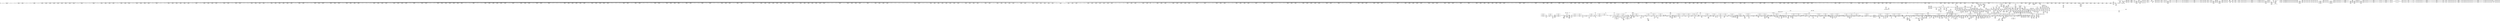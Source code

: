 digraph {
	CE0x54e9360 [shape=record,shape=Mrecord,label="{CE0x54e9360|current_sid:tmp3}"]
	CE0x54ea360 [shape=record,shape=Mrecord,label="{CE0x54ea360|GLOBAL:rcu_read_lock|*Constant*|*SummSource*}"]
	CE0x54a9be0 [shape=record,shape=Mrecord,label="{CE0x54a9be0|2472:_%struct.cred*,_2752:_%struct.signal_struct*,_:_CRE_3088,3096_|*MultipleSource*|security/selinux/hooks.c,3622|Function::selinux_task_setrlimit&Arg::p::}"]
	CE0x558b820 [shape=record,shape=Mrecord,label="{CE0x558b820|_call_void_asm_sideeffect_,_memory_,_dirflag_,_fpsr_,_flags_()_#3,_!dbg_!27711,_!srcloc_!27714|include/linux/rcupdate.h,244}"]
	CE0x5583e80 [shape=record,shape=Mrecord,label="{CE0x5583e80|i32_2|*Constant*|*SummSink*}"]
	CE0x54a3cc0 [shape=record,shape=Mrecord,label="{CE0x54a3cc0|2472:_%struct.cred*,_2752:_%struct.signal_struct*,_:_CRE_2937,2938_}"]
	CE0x5483670 [shape=record,shape=Mrecord,label="{CE0x5483670|2472:_%struct.cred*,_2752:_%struct.signal_struct*,_:_CRE_2656,2664_|*MultipleSource*|security/selinux/hooks.c,3622|Function::selinux_task_setrlimit&Arg::p::}"]
	CE0x5558b00 [shape=record,shape=Mrecord,label="{CE0x5558b00|COLLAPSED:_GCMRE___llvm_gcov_ctr132_internal_global_11_x_i64_zeroinitializer:_elem_0:default:}"]
	CE0x5522780 [shape=record,shape=Mrecord,label="{CE0x5522780|_call_void___rcu_read_unlock()_#10,_!dbg_!27734|include/linux/rcupdate.h,937|*SummSource*}"]
	CE0x5469370 [shape=record,shape=Mrecord,label="{CE0x5469370|i64*_getelementptr_inbounds_(_6_x_i64_,_6_x_i64_*___llvm_gcov_ctr286,_i64_0,_i64_5)|*Constant*|*SummSource*}"]
	CE0x54de420 [shape=record,shape=Mrecord,label="{CE0x54de420|avc_has_perm:tclass|Function::avc_has_perm&Arg::tclass::|*SummSink*}"]
	CE0x554df70 [shape=record,shape=Mrecord,label="{CE0x554df70|__rcu_read_lock:tmp7|include/linux/rcupdate.h,240|*SummSource*}"]
	CE0x5478d10 [shape=record,shape=Mrecord,label="{CE0x5478d10|2472:_%struct.cred*,_2752:_%struct.signal_struct*,_:_CRE_1912,1920_|*MultipleSource*|security/selinux/hooks.c,3622|Function::selinux_task_setrlimit&Arg::p::}"]
	CE0x550af60 [shape=record,shape=Mrecord,label="{CE0x550af60|rcu_read_lock:tmp1|*SummSource*}"]
	CE0x5518d90 [shape=record,shape=Mrecord,label="{CE0x5518d90|task_sid:call7|security/selinux/hooks.c,208}"]
	CE0x54db7f0 [shape=record,shape=Mrecord,label="{CE0x54db7f0|selinux_task_setrlimit:tmp6|security/selinux/hooks.c,3628|*SummSource*}"]
	CE0x54f59e0 [shape=record,shape=Mrecord,label="{CE0x54f59e0|i64*_getelementptr_inbounds_(_11_x_i64_,_11_x_i64_*___llvm_gcov_ctr127,_i64_0,_i64_8)|*Constant*|*SummSource*}"]
	CE0x54dd1c0 [shape=record,shape=Mrecord,label="{CE0x54dd1c0|avc_has_perm:entry|*SummSink*}"]
	CE0x559a580 [shape=record,shape=Mrecord,label="{CE0x559a580|_call_void_mcount()_#3}"]
	CE0x54f1f40 [shape=record,shape=Mrecord,label="{CE0x54f1f40|i64_5|*Constant*|*SummSource*}"]
	CE0x5469f00 [shape=record,shape=Mrecord,label="{CE0x5469f00|i64_1|*Constant*}"]
	CE0x54c9630 [shape=record,shape=Mrecord,label="{CE0x54c9630|i8*_getelementptr_inbounds_(_45_x_i8_,_45_x_i8_*_.str12,_i32_0,_i32_0)|*Constant*|*SummSink*}"]
	CE0x54be220 [shape=record,shape=Mrecord,label="{CE0x54be220|2472:_%struct.cred*,_2752:_%struct.signal_struct*,_:_CRE_6560,6568_|*MultipleSource*|security/selinux/hooks.c,3622|Function::selinux_task_setrlimit&Arg::p::}"]
	CE0x54532e0 [shape=record,shape=Mrecord,label="{CE0x54532e0|2472:_%struct.cred*,_2752:_%struct.signal_struct*,_:_CRE_296,304_|*MultipleSource*|security/selinux/hooks.c,3622|Function::selinux_task_setrlimit&Arg::p::}"]
	CE0x54f40b0 [shape=record,shape=Mrecord,label="{CE0x54f40b0|i64*_getelementptr_inbounds_(_13_x_i64_,_13_x_i64_*___llvm_gcov_ctr126,_i64_0,_i64_9)|*Constant*}"]
	CE0x545d270 [shape=record,shape=Mrecord,label="{CE0x545d270|2472:_%struct.cred*,_2752:_%struct.signal_struct*,_:_CRE_48,56_|*MultipleSource*|security/selinux/hooks.c,3622|Function::selinux_task_setrlimit&Arg::p::}"]
	CE0x54f2f40 [shape=record,shape=Mrecord,label="{CE0x54f2f40|i64_4|*Constant*|*SummSource*}"]
	CE0x54b3f00 [shape=record,shape=Mrecord,label="{CE0x54b3f00|2472:_%struct.cred*,_2752:_%struct.signal_struct*,_:_CRE_6308,6309_}"]
	CE0x5518a30 [shape=record,shape=Mrecord,label="{CE0x5518a30|i64*_getelementptr_inbounds_(_13_x_i64_,_13_x_i64_*___llvm_gcov_ctr126,_i64_0,_i64_12)|*Constant*|*SummSource*}"]
	CE0x54b3280 [shape=record,shape=Mrecord,label="{CE0x54b3280|2472:_%struct.cred*,_2752:_%struct.signal_struct*,_:_CRE_6300,6301_}"]
	CE0x54f6f40 [shape=record,shape=Mrecord,label="{CE0x54f6f40|GLOBAL:lockdep_rcu_suspicious|*Constant*}"]
	CE0x5476880 [shape=record,shape=Mrecord,label="{CE0x5476880|2472:_%struct.cred*,_2752:_%struct.signal_struct*,_:_CRE_776,780_|*MultipleSource*|security/selinux/hooks.c,3622|Function::selinux_task_setrlimit&Arg::p::}"]
	CE0x55090a0 [shape=record,shape=Mrecord,label="{CE0x55090a0|i32_22|*Constant*}"]
	CE0x547dab0 [shape=record,shape=Mrecord,label="{CE0x547dab0|2472:_%struct.cred*,_2752:_%struct.signal_struct*,_:_CRE_644,648_|*MultipleSource*|security/selinux/hooks.c,3622|Function::selinux_task_setrlimit&Arg::p::}"]
	CE0x55dbc00 [shape=record,shape=Mrecord,label="{CE0x55dbc00|__preempt_count_sub:tmp|*SummSink*}"]
	CE0x544eae0 [shape=record,shape=Mrecord,label="{CE0x544eae0|2472:_%struct.cred*,_2752:_%struct.signal_struct*,_:_CRE_692,693_}"]
	CE0x54a2550 [shape=record,shape=Mrecord,label="{CE0x54a2550|2472:_%struct.cred*,_2752:_%struct.signal_struct*,_:_CRE_2922,2923_}"]
	CE0x5453ee0 [shape=record,shape=Mrecord,label="{CE0x5453ee0|2472:_%struct.cred*,_2752:_%struct.signal_struct*,_:_CRE_688,689_}"]
	CE0x54cde00 [shape=record,shape=Mrecord,label="{CE0x54cde00|GLOBAL:current_sid|*Constant*|*SummSink*}"]
	CE0x54b5b20 [shape=record,shape=Mrecord,label="{CE0x54b5b20|2472:_%struct.cred*,_2752:_%struct.signal_struct*,_:_CRE_6326,6327_}"]
	CE0x54fc600 [shape=record,shape=Mrecord,label="{CE0x54fc600|rcu_read_unlock:if.end|*SummSink*}"]
	CE0x54f3270 [shape=record,shape=Mrecord,label="{CE0x54f3270|task_sid:if.then}"]
	CE0x5452490 [shape=record,shape=Mrecord,label="{CE0x5452490|task_sid:do.body5}"]
	CE0x5520cf0 [shape=record,shape=Mrecord,label="{CE0x5520cf0|rcu_read_unlock:tmp22|include/linux/rcupdate.h,935|*SummSink*}"]
	CE0x550c920 [shape=record,shape=Mrecord,label="{CE0x550c920|i8*_getelementptr_inbounds_(_41_x_i8_,_41_x_i8_*_.str44,_i32_0,_i32_0)|*Constant*|*SummSink*}"]
	CE0x552c890 [shape=record,shape=Mrecord,label="{CE0x552c890|__preempt_count_add:do.end}"]
	CE0x54cc160 [shape=record,shape=Mrecord,label="{CE0x54cc160|avc_has_perm:entry}"]
	CE0x545a010 [shape=record,shape=Mrecord,label="{CE0x545a010|2472:_%struct.cred*,_2752:_%struct.signal_struct*,_:_CRE_32,40_|*MultipleSource*|security/selinux/hooks.c,3622|Function::selinux_task_setrlimit&Arg::p::}"]
	CE0x5456fc0 [shape=record,shape=Mrecord,label="{CE0x5456fc0|2472:_%struct.cred*,_2752:_%struct.signal_struct*,_:_CRE_560,568_|*MultipleSource*|security/selinux/hooks.c,3622|Function::selinux_task_setrlimit&Arg::p::}"]
	CE0x551ff50 [shape=record,shape=Mrecord,label="{CE0x551ff50|i64*_getelementptr_inbounds_(_11_x_i64_,_11_x_i64_*___llvm_gcov_ctr132,_i64_0,_i64_10)|*Constant*}"]
	CE0x54fbac0 [shape=record,shape=Mrecord,label="{CE0x54fbac0|current_sid:tmp21|security/selinux/hooks.c,218}"]
	CE0x55837a0 [shape=record,shape=Mrecord,label="{CE0x55837a0|rcu_lock_release:bb|*SummSink*}"]
	CE0x54b78d0 [shape=record,shape=Mrecord,label="{CE0x54b78d0|2472:_%struct.cred*,_2752:_%struct.signal_struct*,_:_CRE_6345,6346_}"]
	CE0x54df050 [shape=record,shape=Mrecord,label="{CE0x54df050|avc_has_perm:auditdata|Function::avc_has_perm&Arg::auditdata::}"]
	CE0x55430b0 [shape=record,shape=Mrecord,label="{CE0x55430b0|i64_4|*Constant*}"]
	CE0x54cbfc0 [shape=record,shape=Mrecord,label="{CE0x54cbfc0|i32_(i32,_i32,_i16,_i32,_%struct.common_audit_data*)*_bitcast_(i32_(i32,_i32,_i16,_i32,_%struct.common_audit_data.495*)*_avc_has_perm_to_i32_(i32,_i32,_i16,_i32,_%struct.common_audit_data*)*)|*Constant*|*SummSource*}"]
	CE0x554b900 [shape=record,shape=Mrecord,label="{CE0x554b900|rcu_read_unlock:land.lhs.true|*SummSink*}"]
	CE0x54a7050 [shape=record,shape=Mrecord,label="{CE0x54a7050|2472:_%struct.cred*,_2752:_%struct.signal_struct*,_:_CRE_2970,2971_}"]
	CE0x55c36c0 [shape=record,shape=Mrecord,label="{CE0x55c36c0|__preempt_count_add:tmp3}"]
	CE0x5483dc0 [shape=record,shape=Mrecord,label="{CE0x5483dc0|2472:_%struct.cred*,_2752:_%struct.signal_struct*,_:_CRE_2680,2688_|*MultipleSource*|security/selinux/hooks.c,3622|Function::selinux_task_setrlimit&Arg::p::}"]
	CE0x54ee660 [shape=record,shape=Mrecord,label="{CE0x54ee660|get_current:tmp2}"]
	CE0x54e3870 [shape=record,shape=Mrecord,label="{CE0x54e3870|current_sid:if.then|*SummSink*}"]
	CE0x5509850 [shape=record,shape=Mrecord,label="{CE0x5509850|rcu_read_lock:call|include/linux/rcupdate.h,882|*SummSource*}"]
	CE0x5516ee0 [shape=record,shape=Mrecord,label="{CE0x5516ee0|rcu_lock_release:tmp5|include/linux/rcupdate.h,423|*SummSource*}"]
	CE0x54b07c0 [shape=record,shape=Mrecord,label="{CE0x54b07c0|2472:_%struct.cred*,_2752:_%struct.signal_struct*,_:_CRE_6200,6208_|*MultipleSource*|security/selinux/hooks.c,3622|Function::selinux_task_setrlimit&Arg::p::}"]
	CE0x55db830 [shape=record,shape=Mrecord,label="{CE0x55db830|i64*_getelementptr_inbounds_(_4_x_i64_,_4_x_i64_*___llvm_gcov_ctr129,_i64_0,_i64_0)|*Constant*}"]
	CE0x54abb90 [shape=record,shape=Mrecord,label="{CE0x54abb90|2472:_%struct.cred*,_2752:_%struct.signal_struct*,_:_CRE_3160,3164_|*MultipleSource*|security/selinux/hooks.c,3622|Function::selinux_task_setrlimit&Arg::p::}"]
	CE0x547e720 [shape=record,shape=Mrecord,label="{CE0x547e720|2472:_%struct.cred*,_2752:_%struct.signal_struct*,_:_CRE_2472,2480_|*MultipleSource*|security/selinux/hooks.c,3622|Function::selinux_task_setrlimit&Arg::p::}"]
	CE0x54d35a0 [shape=record,shape=Mrecord,label="{CE0x54d35a0|current_sid:tmp13|security/selinux/hooks.c,218|*SummSource*}"]
	CE0x5523ca0 [shape=record,shape=Mrecord,label="{CE0x5523ca0|__rcu_read_lock:do.end|*SummSink*}"]
	CE0x5513280 [shape=record,shape=Mrecord,label="{CE0x5513280|__rcu_read_lock:tmp4|include/linux/rcupdate.h,239|*SummSource*}"]
	CE0x54e8760 [shape=record,shape=Mrecord,label="{CE0x54e8760|i64*_getelementptr_inbounds_(_13_x_i64_,_13_x_i64_*___llvm_gcov_ctr126,_i64_0,_i64_1)|*Constant*|*SummSink*}"]
	CE0x54d19f0 [shape=record,shape=Mrecord,label="{CE0x54d19f0|GLOBAL:cred_sid|*Constant*|*SummSource*}"]
	CE0x54ac7c0 [shape=record,shape=Mrecord,label="{CE0x54ac7c0|2472:_%struct.cred*,_2752:_%struct.signal_struct*,_:_CRE_5872,5880_|*MultipleSource*|security/selinux/hooks.c,3622|Function::selinux_task_setrlimit&Arg::p::}"]
	CE0x54e8d60 [shape=record,shape=Mrecord,label="{CE0x54e8d60|task_sid:tmp19|security/selinux/hooks.c,208}"]
	CE0x5451f20 [shape=record,shape=Mrecord,label="{CE0x5451f20|current_sid:tmp4|security/selinux/hooks.c,218}"]
	CE0x54f2b80 [shape=record,shape=Mrecord,label="{CE0x54f2b80|GLOBAL:current_task|Global_var:current_task|*SummSource*}"]
	CE0x54ca090 [shape=record,shape=Mrecord,label="{CE0x54ca090|current_sid:tmp17|security/selinux/hooks.c,218|*SummSource*}"]
	CE0x5533bc0 [shape=record,shape=Mrecord,label="{CE0x5533bc0|GLOBAL:task_sid.__warned|Global_var:task_sid.__warned|*SummSink*}"]
	CE0x555cd50 [shape=record,shape=Mrecord,label="{CE0x555cd50|rcu_read_unlock:tmp10|include/linux/rcupdate.h,933}"]
	CE0x547ee20 [shape=record,shape=Mrecord,label="{CE0x547ee20|2472:_%struct.cred*,_2752:_%struct.signal_struct*,_:_CRE_2504,2508_|*MultipleSource*|security/selinux/hooks.c,3622|Function::selinux_task_setrlimit&Arg::p::}"]
	CE0x54f1090 [shape=record,shape=Mrecord,label="{CE0x54f1090|i64_5|*Constant*}"]
	CE0x55039e0 [shape=record,shape=Mrecord,label="{CE0x55039e0|i64*_getelementptr_inbounds_(_2_x_i64_,_2_x_i64_*___llvm_gcov_ctr98,_i64_0,_i64_0)|*Constant*}"]
	CE0x54759c0 [shape=record,shape=Mrecord,label="{CE0x54759c0|2472:_%struct.cred*,_2752:_%struct.signal_struct*,_:_CRE_280,288_|*MultipleSource*|security/selinux/hooks.c,3622|Function::selinux_task_setrlimit&Arg::p::}"]
	CE0x54827d0 [shape=record,shape=Mrecord,label="{CE0x54827d0|2472:_%struct.cred*,_2752:_%struct.signal_struct*,_:_CRE_2596,2598_|*MultipleSource*|security/selinux/hooks.c,3622|Function::selinux_task_setrlimit&Arg::p::}"]
	CE0x55531c0 [shape=record,shape=Mrecord,label="{CE0x55531c0|rcu_read_unlock:tmp1}"]
	CE0x554e610 [shape=record,shape=Mrecord,label="{CE0x554e610|rcu_read_unlock:tmp17|include/linux/rcupdate.h,933|*SummSink*}"]
	CE0x555f7a0 [shape=record,shape=Mrecord,label="{CE0x555f7a0|rcu_read_unlock:tmp18|include/linux/rcupdate.h,933|*SummSink*}"]
	CE0x5507ec0 [shape=record,shape=Mrecord,label="{CE0x5507ec0|_call_void_mcount()_#3|*SummSource*}"]
	CE0x54f6540 [shape=record,shape=Mrecord,label="{CE0x54f6540|_call_void_lockdep_rcu_suspicious(i8*_getelementptr_inbounds_(_25_x_i8_,_25_x_i8_*_.str45,_i32_0,_i32_0),_i32_883,_i8*_getelementptr_inbounds_(_42_x_i8_,_42_x_i8_*_.str46,_i32_0,_i32_0))_#10,_!dbg_!27728|include/linux/rcupdate.h,882}"]
	CE0x54734d0 [shape=record,shape=Mrecord,label="{CE0x54734d0|i1_true|*Constant*|*SummSource*}"]
	CE0x54d9e60 [shape=record,shape=Mrecord,label="{CE0x54d9e60|selinux_task_setrlimit:cmp|security/selinux/hooks.c,3628}"]
	CE0x54caae0 [shape=record,shape=Mrecord,label="{CE0x54caae0|current_has_perm:call1|security/selinux/hooks.c,1543|*SummSource*}"]
	CE0x552a120 [shape=record,shape=Mrecord,label="{CE0x552a120|i64*_getelementptr_inbounds_(_4_x_i64_,_4_x_i64_*___llvm_gcov_ctr128,_i64_0,_i64_1)|*Constant*}"]
	CE0x5504a50 [shape=record,shape=Mrecord,label="{CE0x5504a50|current_sid:security|security/selinux/hooks.c,218|*SummSource*}"]
	CE0x54f1cc0 [shape=record,shape=Mrecord,label="{CE0x54f1cc0|_call_void_mcount()_#3}"]
	CE0x5480320 [shape=record,shape=Mrecord,label="{CE0x5480320|2472:_%struct.cred*,_2752:_%struct.signal_struct*,_:_CRE_2529,2530_}"]
	CE0x54c16d0 [shape=record,shape=Mrecord,label="{CE0x54c16d0|2472:_%struct.cred*,_2752:_%struct.signal_struct*,_:_CRE_10560,10568_|*MultipleSource*|security/selinux/hooks.c,3622|Function::selinux_task_setrlimit&Arg::p::}"]
	CE0x5585670 [shape=record,shape=Mrecord,label="{CE0x5585670|__preempt_count_add:tmp|*SummSink*}"]
	CE0x54785c0 [shape=record,shape=Mrecord,label="{CE0x54785c0|2472:_%struct.cred*,_2752:_%struct.signal_struct*,_:_CRE_1888,1896_|*MultipleSource*|security/selinux/hooks.c,3622|Function::selinux_task_setrlimit&Arg::p::}"]
	CE0x54a23c0 [shape=record,shape=Mrecord,label="{CE0x54a23c0|2472:_%struct.cred*,_2752:_%struct.signal_struct*,_:_CRE_2921,2922_}"]
	CE0x54e34d0 [shape=record,shape=Mrecord,label="{CE0x54e34d0|get_current:tmp|*SummSink*}"]
	CE0x547fa30 [shape=record,shape=Mrecord,label="{CE0x547fa30|2472:_%struct.cred*,_2752:_%struct.signal_struct*,_:_CRE_2524,2525_}"]
	CE0x550be30 [shape=record,shape=Mrecord,label="{CE0x550be30|task_sid:tmp4|*LoadInst*|security/selinux/hooks.c,208|*SummSource*}"]
	CE0x547ebb0 [shape=record,shape=Mrecord,label="{CE0x547ebb0|2472:_%struct.cred*,_2752:_%struct.signal_struct*,_:_CRE_2488,2504_|*MultipleSource*|security/selinux/hooks.c,3622|Function::selinux_task_setrlimit&Arg::p::}"]
	CE0x54ce140 [shape=record,shape=Mrecord,label="{CE0x54ce140|_ret_i32_%tmp24,_!dbg_!27742|security/selinux/hooks.c,220}"]
	CE0x552b340 [shape=record,shape=Mrecord,label="{CE0x552b340|__rcu_read_lock:tmp2}"]
	CE0x55a39d0 [shape=record,shape=Mrecord,label="{CE0x55a39d0|rcu_lock_release:indirectgoto|*SummSource*}"]
	CE0x5545a50 [shape=record,shape=Mrecord,label="{CE0x5545a50|GLOBAL:rcu_lock_acquire|*Constant*|*SummSource*}"]
	CE0x54de180 [shape=record,shape=Mrecord,label="{CE0x54de180|%struct.common_audit_data*_null|*Constant*}"]
	CE0x54f6830 [shape=record,shape=Mrecord,label="{CE0x54f6830|i8*_getelementptr_inbounds_(_25_x_i8_,_25_x_i8_*_.str45,_i32_0,_i32_0)|*Constant*|*SummSink*}"]
	CE0x54b43b0 [shape=record,shape=Mrecord,label="{CE0x54b43b0|2472:_%struct.cred*,_2752:_%struct.signal_struct*,_:_CRE_6311,6312_}"]
	CE0x5584df0 [shape=record,shape=Mrecord,label="{CE0x5584df0|__preempt_count_add:tmp2}"]
	CE0x54d97d0 [shape=record,shape=Mrecord,label="{CE0x54d97d0|rcu_read_lock:if.then}"]
	CE0x5481270 [shape=record,shape=Mrecord,label="{CE0x5481270|2472:_%struct.cred*,_2752:_%struct.signal_struct*,_:_CRE_6359,6360_}"]
	CE0x54f9b70 [shape=record,shape=Mrecord,label="{CE0x54f9b70|current_sid:tmp20|security/selinux/hooks.c,218|*SummSink*}"]
	CE0x5451b50 [shape=record,shape=Mrecord,label="{CE0x5451b50|task_sid:if.end|*SummSink*}"]
	CE0x54e6820 [shape=record,shape=Mrecord,label="{CE0x54e6820|_ret_void,_!dbg_!27735|include/linux/rcupdate.h,884|*SummSink*}"]
	CE0x54a6880 [shape=record,shape=Mrecord,label="{CE0x54a6880|2472:_%struct.cred*,_2752:_%struct.signal_struct*,_:_CRE_2965,2966_}"]
	CE0x552de40 [shape=record,shape=Mrecord,label="{CE0x552de40|GLOBAL:lock_release|*Constant*|*SummSink*}"]
	CE0x5503be0 [shape=record,shape=Mrecord,label="{CE0x5503be0|i64*_getelementptr_inbounds_(_2_x_i64_,_2_x_i64_*___llvm_gcov_ctr98,_i64_0,_i64_0)|*Constant*|*SummSource*}"]
	CE0x5530500 [shape=record,shape=Mrecord,label="{CE0x5530500|rcu_read_lock:tmp13|include/linux/rcupdate.h,882|*SummSink*}"]
	CE0x5467270 [shape=record,shape=Mrecord,label="{CE0x5467270|2472:_%struct.cred*,_2752:_%struct.signal_struct*,_:_CRE_2360,2368_|*MultipleSource*|security/selinux/hooks.c,3622|Function::selinux_task_setrlimit&Arg::p::}"]
	CE0x5465ef0 [shape=record,shape=Mrecord,label="{CE0x5465ef0|2472:_%struct.cred*,_2752:_%struct.signal_struct*,_:_CRE_2296,2304_|*MultipleSource*|security/selinux/hooks.c,3622|Function::selinux_task_setrlimit&Arg::p::}"]
	CE0x555d980 [shape=record,shape=Mrecord,label="{CE0x555d980|_call_void___preempt_count_add(i32_1)_#10,_!dbg_!27711|include/linux/rcupdate.h,239}"]
	CE0x554c740 [shape=record,shape=Mrecord,label="{CE0x554c740|rcu_read_unlock:tmp16|include/linux/rcupdate.h,933}"]
	CE0x55106c0 [shape=record,shape=Mrecord,label="{CE0x55106c0|task_sid:tobool1|security/selinux/hooks.c,208|*SummSource*}"]
	CE0x554b6b0 [shape=record,shape=Mrecord,label="{CE0x554b6b0|rcu_read_unlock:land.lhs.true}"]
	CE0x54b6de0 [shape=record,shape=Mrecord,label="{CE0x54b6de0|2472:_%struct.cred*,_2752:_%struct.signal_struct*,_:_CRE_6338,6339_}"]
	CE0x554f470 [shape=record,shape=Mrecord,label="{CE0x554f470|rcu_read_unlock:tmp11|include/linux/rcupdate.h,933|*SummSink*}"]
	CE0x5518740 [shape=record,shape=Mrecord,label="{CE0x5518740|task_sid:tmp27|security/selinux/hooks.c,208}"]
	CE0x5532d20 [shape=record,shape=Mrecord,label="{CE0x5532d20|task_sid:tmp6|security/selinux/hooks.c,208|*SummSink*}"]
	CE0x552abe0 [shape=record,shape=Mrecord,label="{CE0x552abe0|i64*_getelementptr_inbounds_(_4_x_i64_,_4_x_i64_*___llvm_gcov_ctr130,_i64_0,_i64_2)|*Constant*|*SummSink*}"]
	CE0x54a4ad0 [shape=record,shape=Mrecord,label="{CE0x54a4ad0|2472:_%struct.cred*,_2752:_%struct.signal_struct*,_:_CRE_2946,2947_}"]
	CE0x54c4c00 [shape=record,shape=Mrecord,label="{CE0x54c4c00|task_sid:tmp24|security/selinux/hooks.c,208|*SummSink*}"]
	CE0x54c2790 [shape=record,shape=Mrecord,label="{CE0x54c2790|2472:_%struct.cred*,_2752:_%struct.signal_struct*,_:_CRE_10604,10608_|*MultipleSource*|security/selinux/hooks.c,3622|Function::selinux_task_setrlimit&Arg::p::}"]
	CE0x550a3f0 [shape=record,shape=Mrecord,label="{CE0x550a3f0|task_sid:tmp|*SummSink*}"]
	CE0x54815e0 [shape=record,shape=Mrecord,label="{CE0x54815e0|2472:_%struct.cred*,_2752:_%struct.signal_struct*,_:_CRE_6360,6368_|*MultipleSource*|security/selinux/hooks.c,3622|Function::selinux_task_setrlimit&Arg::p::}"]
	CE0x5484510 [shape=record,shape=Mrecord,label="{CE0x5484510|2472:_%struct.cred*,_2752:_%struct.signal_struct*,_:_CRE_2696,2704_|*MultipleSource*|security/selinux/hooks.c,3622|Function::selinux_task_setrlimit&Arg::p::}"]
	CE0x5548e90 [shape=record,shape=Mrecord,label="{CE0x5548e90|rcu_read_lock:tmp22|include/linux/rcupdate.h,884|*SummSink*}"]
	CE0x546b200 [shape=record,shape=Mrecord,label="{CE0x546b200|2472:_%struct.cred*,_2752:_%struct.signal_struct*,_:_CRE_88,92_|*MultipleSource*|security/selinux/hooks.c,3622|Function::selinux_task_setrlimit&Arg::p::}"]
	CE0x5474e30 [shape=record,shape=Mrecord,label="{CE0x5474e30|_call_void_mcount()_#3}"]
	CE0x546d350 [shape=record,shape=Mrecord,label="{CE0x546d350|rcu_lock_acquire:__here|*SummSource*}"]
	CE0x5477460 [shape=record,shape=Mrecord,label="{CE0x5477460|2472:_%struct.cred*,_2752:_%struct.signal_struct*,_:_CRE_1832,1840_|*MultipleSource*|security/selinux/hooks.c,3622|Function::selinux_task_setrlimit&Arg::p::}"]
	CE0x54ee7a0 [shape=record,shape=Mrecord,label="{CE0x54ee7a0|i64*_getelementptr_inbounds_(_4_x_i64_,_4_x_i64_*___llvm_gcov_ctr128,_i64_0,_i64_1)|*Constant*|*SummSource*}"]
	CE0x5543890 [shape=record,shape=Mrecord,label="{CE0x5543890|rcu_read_unlock:if.then|*SummSink*}"]
	CE0x54a7370 [shape=record,shape=Mrecord,label="{CE0x54a7370|2472:_%struct.cred*,_2752:_%struct.signal_struct*,_:_CRE_2972,2973_}"]
	CE0x547df10 [shape=record,shape=Mrecord,label="{CE0x547df10|i64*_getelementptr_inbounds_(_2_x_i64_,_2_x_i64_*___llvm_gcov_ctr98,_i64_0,_i64_1)|*Constant*|*SummSink*}"]
	CE0x54ee9d0 [shape=record,shape=Mrecord,label="{CE0x54ee9d0|current_sid:land.lhs.true}"]
	CE0x5586830 [shape=record,shape=Mrecord,label="{CE0x5586830|GLOBAL:__preempt_count|Global_var:__preempt_count|*SummSink*}"]
	CE0x54d7150 [shape=record,shape=Mrecord,label="{CE0x54d7150|selinux_task_setrlimit:rlim_max|security/selinux/hooks.c,3628}"]
	CE0x545c140 [shape=record,shape=Mrecord,label="{CE0x545c140|selinux_task_setrlimit:new_rlim|Function::selinux_task_setrlimit&Arg::new_rlim::|*SummSource*}"]
	CE0x5482a40 [shape=record,shape=Mrecord,label="{CE0x5482a40|2472:_%struct.cred*,_2752:_%struct.signal_struct*,_:_CRE_2598,2600_|*MultipleSource*|security/selinux/hooks.c,3622|Function::selinux_task_setrlimit&Arg::p::}"]
	CE0x54f0c30 [shape=record,shape=Mrecord,label="{CE0x54f0c30|GLOBAL:__rcu_read_lock|*Constant*|*SummSource*}"]
	CE0x5481770 [shape=record,shape=Mrecord,label="{CE0x5481770|2472:_%struct.cred*,_2752:_%struct.signal_struct*,_:_CRE_6368,6376_|*MultipleSource*|security/selinux/hooks.c,3622|Function::selinux_task_setrlimit&Arg::p::}"]
	CE0x5585280 [shape=record,shape=Mrecord,label="{CE0x5585280|__preempt_count_add:tmp1}"]
	CE0x55320e0 [shape=record,shape=Mrecord,label="{CE0x55320e0|task_sid:tobool|security/selinux/hooks.c,208}"]
	CE0x5527a00 [shape=record,shape=Mrecord,label="{CE0x5527a00|i64*_getelementptr_inbounds_(_4_x_i64_,_4_x_i64_*___llvm_gcov_ctr134,_i64_0,_i64_1)|*Constant*|*SummSource*}"]
	CE0x54e9d10 [shape=record,shape=Mrecord,label="{CE0x54e9d10|GLOBAL:lockdep_rcu_suspicious|*Constant*|*SummSink*}"]
	CE0x5472570 [shape=record,shape=Mrecord,label="{CE0x5472570|2472:_%struct.cred*,_2752:_%struct.signal_struct*,_:_CRE_480,488_|*MultipleSource*|security/selinux/hooks.c,3622|Function::selinux_task_setrlimit&Arg::p::}"]
	CE0x545a770 [shape=record,shape=Mrecord,label="{CE0x545a770|2472:_%struct.cred*,_2752:_%struct.signal_struct*,_:_CRE_376,384_|*MultipleSource*|security/selinux/hooks.c,3622|Function::selinux_task_setrlimit&Arg::p::}"]
	CE0x54bd0c0 [shape=record,shape=Mrecord,label="{CE0x54bd0c0|2472:_%struct.cred*,_2752:_%struct.signal_struct*,_:_CRE_6504,6512_|*MultipleSource*|security/selinux/hooks.c,3622|Function::selinux_task_setrlimit&Arg::p::}"]
	CE0x54630a0 [shape=record,shape=Mrecord,label="{CE0x54630a0|2472:_%struct.cred*,_2752:_%struct.signal_struct*,_:_CRE_2080,2088_|*MultipleSource*|security/selinux/hooks.c,3622|Function::selinux_task_setrlimit&Arg::p::}"]
	CE0x54d7560 [shape=record,shape=Mrecord,label="{CE0x54d7560|selinux_task_setrlimit:tmp8|security/selinux/hooks.c,3628|*SummSink*}"]
	CE0x54bcbe0 [shape=record,shape=Mrecord,label="{CE0x54bcbe0|2472:_%struct.cred*,_2752:_%struct.signal_struct*,_:_CRE_6488,6492_|*MultipleSource*|security/selinux/hooks.c,3622|Function::selinux_task_setrlimit&Arg::p::}"]
	CE0x547d840 [shape=record,shape=Mrecord,label="{CE0x547d840|2472:_%struct.cred*,_2752:_%struct.signal_struct*,_:_CRE_640,644_|*MultipleSource*|security/selinux/hooks.c,3622|Function::selinux_task_setrlimit&Arg::p::}"]
	CE0x5546a10 [shape=record,shape=Mrecord,label="{CE0x5546a10|i64*_getelementptr_inbounds_(_2_x_i64_,_2_x_i64_*___llvm_gcov_ctr98,_i64_0,_i64_1)|*Constant*}"]
	CE0x54e5510 [shape=record,shape=Mrecord,label="{CE0x54e5510|i64_6|*Constant*|*SummSource*}"]
	CE0x5541570 [shape=record,shape=Mrecord,label="{CE0x5541570|rcu_read_unlock:tmp7|include/linux/rcupdate.h,933|*SummSink*}"]
	CE0x5549550 [shape=record,shape=Mrecord,label="{CE0x5549550|i64*_getelementptr_inbounds_(_11_x_i64_,_11_x_i64_*___llvm_gcov_ctr127,_i64_0,_i64_9)|*Constant*}"]
	CE0x5586380 [shape=record,shape=Mrecord,label="{CE0x5586380|i64*_getelementptr_inbounds_(_4_x_i64_,_4_x_i64_*___llvm_gcov_ctr134,_i64_0,_i64_2)|*Constant*}"]
	CE0x5584850 [shape=record,shape=Mrecord,label="{CE0x5584850|i64_ptrtoint_(i8*_blockaddress(_rcu_lock_acquire,_%__here)_to_i64)|*Constant*|*SummSink*}"]
	CE0x54674e0 [shape=record,shape=Mrecord,label="{CE0x54674e0|2472:_%struct.cred*,_2752:_%struct.signal_struct*,_:_CRE_2368,2376_|*MultipleSource*|security/selinux/hooks.c,3622|Function::selinux_task_setrlimit&Arg::p::}"]
	CE0x54aa330 [shape=record,shape=Mrecord,label="{CE0x54aa330|2472:_%struct.cred*,_2752:_%struct.signal_struct*,_:_CRE_3108,3112_|*MultipleSource*|security/selinux/hooks.c,3622|Function::selinux_task_setrlimit&Arg::p::}"]
	CE0x5473dc0 [shape=record,shape=Mrecord,label="{CE0x5473dc0|current_has_perm:tmp1|*SummSource*}"]
	CE0x54cf960 [shape=record,shape=Mrecord,label="{CE0x54cf960|i64_ptrtoint_(i8*_blockaddress(_rcu_lock_release,_%__here)_to_i64)|*Constant*|*SummSource*}"]
	CE0x54f1590 [shape=record,shape=Mrecord,label="{CE0x54f1590|task_sid:tmp3|*SummSource*}"]
	CE0x54dbbb0 [shape=record,shape=Mrecord,label="{CE0x54dbbb0|i64*_getelementptr_inbounds_(_6_x_i64_,_6_x_i64_*___llvm_gcov_ctr286,_i64_0,_i64_3)|*Constant*|*SummSink*}"]
	CE0x546e2a0 [shape=record,shape=Mrecord,label="{CE0x546e2a0|2472:_%struct.cred*,_2752:_%struct.signal_struct*,_:_CRE_496,504_|*MultipleSource*|security/selinux/hooks.c,3622|Function::selinux_task_setrlimit&Arg::p::}"]
	CE0x5476180 [shape=record,shape=Mrecord,label="{CE0x5476180|2472:_%struct.cred*,_2752:_%struct.signal_struct*,_:_CRE_760,768_|*MultipleSource*|security/selinux/hooks.c,3622|Function::selinux_task_setrlimit&Arg::p::}"]
	CE0x54fd0d0 [shape=record,shape=Mrecord,label="{CE0x54fd0d0|rcu_read_unlock:tmp6|include/linux/rcupdate.h,933}"]
	CE0x54683d0 [shape=record,shape=Mrecord,label="{CE0x54683d0|selinux_task_setrlimit:tmp1}"]
	CE0x54d6a60 [shape=record,shape=Mrecord,label="{CE0x54d6a60|selinux_task_setrlimit:tmp9|security/selinux/hooks.c,3629|*SummSource*}"]
	CE0x5542980 [shape=record,shape=Mrecord,label="{CE0x5542980|COLLAPSED:_GCMRE___llvm_gcov_ctr127_internal_global_11_x_i64_zeroinitializer:_elem_0:default:}"]
	CE0x552f460 [shape=record,shape=Mrecord,label="{CE0x552f460|i64_6|*Constant*}"]
	CE0x54d4e30 [shape=record,shape=Mrecord,label="{CE0x54d4e30|selinux_task_setrlimit:rlim|security/selinux/hooks.c,3622|*SummSource*}"]
	CE0x54dee60 [shape=record,shape=Mrecord,label="{CE0x54dee60|_ret_i32_%retval.0,_!dbg_!27728|security/selinux/avc.c,775}"]
	CE0x55094b0 [shape=record,shape=Mrecord,label="{CE0x55094b0|i64_7|*Constant*|*SummSource*}"]
	CE0x54d18f0 [shape=record,shape=Mrecord,label="{CE0x54d18f0|task_sid:call7|security/selinux/hooks.c,208|*SummSource*}"]
	CE0x54ddee0 [shape=record,shape=Mrecord,label="{CE0x54ddee0|i16_2|*Constant*|*SummSource*}"]
	CE0x5447dc0 [shape=record,shape=Mrecord,label="{CE0x5447dc0|2472:_%struct.cred*,_2752:_%struct.signal_struct*,_:_CRE_76,80_|*MultipleSource*|security/selinux/hooks.c,3622|Function::selinux_task_setrlimit&Arg::p::}"]
	CE0x5473650 [shape=record,shape=Mrecord,label="{CE0x5473650|i1_true|*Constant*|*SummSink*}"]
	CE0x54fb700 [shape=record,shape=Mrecord,label="{CE0x54fb700|current_sid:cred|security/selinux/hooks.c,218|*SummSource*}"]
	CE0x54c2f10 [shape=record,shape=Mrecord,label="{CE0x54c2f10|2472:_%struct.cred*,_2752:_%struct.signal_struct*,_:_CRE_10624,10628_|*MultipleSource*|security/selinux/hooks.c,3622|Function::selinux_task_setrlimit&Arg::p::}"]
	CE0x54ab440 [shape=record,shape=Mrecord,label="{CE0x54ab440|2472:_%struct.cred*,_2752:_%struct.signal_struct*,_:_CRE_3144,3148_|*MultipleSource*|security/selinux/hooks.c,3622|Function::selinux_task_setrlimit&Arg::p::}"]
	CE0x5530070 [shape=record,shape=Mrecord,label="{CE0x5530070|rcu_read_unlock:tmp13|include/linux/rcupdate.h,933|*SummSink*}"]
	CE0x54da3b0 [shape=record,shape=Mrecord,label="{CE0x54da3b0|i64_2|*Constant*}"]
	CE0x54fb600 [shape=record,shape=Mrecord,label="{CE0x54fb600|COLLAPSED:_GCMRE_current_task_external_global_%struct.task_struct*:_elem_0::|security/selinux/hooks.c,218}"]
	CE0x54c3690 [shape=record,shape=Mrecord,label="{CE0x54c3690|selinux_task_setrlimit:tmp2|*LoadInst*|security/selinux/hooks.c,3622|*SummSource*}"]
	CE0x54f2070 [shape=record,shape=Mrecord,label="{CE0x54f2070|i64_5|*Constant*|*SummSink*}"]
	CE0x55c83b0 [shape=record,shape=Mrecord,label="{CE0x55c83b0|__preempt_count_sub:tmp5|./arch/x86/include/asm/preempt.h,77}"]
	CE0x55450d0 [shape=record,shape=Mrecord,label="{CE0x55450d0|rcu_read_lock:if.then|*SummSource*}"]
	CE0x54c2c90 [shape=record,shape=Mrecord,label="{CE0x54c2c90|2472:_%struct.cred*,_2752:_%struct.signal_struct*,_:_CRE_10616,10624_|*MultipleSource*|security/selinux/hooks.c,3622|Function::selinux_task_setrlimit&Arg::p::}"]
	CE0x5478f80 [shape=record,shape=Mrecord,label="{CE0x5478f80|2472:_%struct.cred*,_2752:_%struct.signal_struct*,_:_CRE_1920,1928_|*MultipleSource*|security/selinux/hooks.c,3622|Function::selinux_task_setrlimit&Arg::p::}"]
	CE0x5504ac0 [shape=record,shape=Mrecord,label="{CE0x5504ac0|current_sid:security|security/selinux/hooks.c,218|*SummSink*}"]
	CE0x55c5cc0 [shape=record,shape=Mrecord,label="{CE0x55c5cc0|__preempt_count_sub:tmp6|./arch/x86/include/asm/preempt.h,78|*SummSink*}"]
	CE0x5451bc0 [shape=record,shape=Mrecord,label="{CE0x5451bc0|task_sid:do.end6}"]
	CE0x55446c0 [shape=record,shape=Mrecord,label="{CE0x55446c0|_ret_void,_!dbg_!27719|./arch/x86/include/asm/preempt.h,73|*SummSource*}"]
	CE0x54a6ba0 [shape=record,shape=Mrecord,label="{CE0x54a6ba0|2472:_%struct.cred*,_2752:_%struct.signal_struct*,_:_CRE_2967,2968_}"]
	CE0x54c7ef0 [shape=record,shape=Mrecord,label="{CE0x54c7ef0|_ret_i32_%retval.0,_!dbg_!27728|security/selinux/hooks.c,3632}"]
	CE0x546e510 [shape=record,shape=Mrecord,label="{CE0x546e510|2472:_%struct.cred*,_2752:_%struct.signal_struct*,_:_CRE_504,512_|*MultipleSource*|security/selinux/hooks.c,3622|Function::selinux_task_setrlimit&Arg::p::}"]
	CE0x55a4270 [shape=record,shape=Mrecord,label="{CE0x55a4270|i64*_getelementptr_inbounds_(_4_x_i64_,_4_x_i64_*___llvm_gcov_ctr133,_i64_0,_i64_2)|*Constant*|*SummSink*}"]
	CE0x5556ab0 [shape=record,shape=Mrecord,label="{CE0x5556ab0|rcu_lock_acquire:tmp3|*SummSource*}"]
	CE0x55870c0 [shape=record,shape=Mrecord,label="{CE0x55870c0|i64*_getelementptr_inbounds_(_4_x_i64_,_4_x_i64_*___llvm_gcov_ctr134,_i64_0,_i64_2)|*Constant*|*SummSink*}"]
	CE0x54a3b30 [shape=record,shape=Mrecord,label="{CE0x54a3b30|2472:_%struct.cred*,_2752:_%struct.signal_struct*,_:_CRE_2936,2937_}"]
	CE0x5473d50 [shape=record,shape=Mrecord,label="{CE0x5473d50|current_has_perm:tmp1}"]
	CE0x54b86e0 [shape=record,shape=Mrecord,label="{CE0x54b86e0|2472:_%struct.cred*,_2752:_%struct.signal_struct*,_:_CRE_6354,6355_}"]
	CE0x54dd430 [shape=record,shape=Mrecord,label="{CE0x54dd430|avc_has_perm:ssid|Function::avc_has_perm&Arg::ssid::}"]
	CE0x55dada0 [shape=record,shape=Mrecord,label="{CE0x55dada0|__preempt_count_sub:do.body}"]
	CE0x5452be0 [shape=record,shape=Mrecord,label="{CE0x5452be0|2472:_%struct.cred*,_2752:_%struct.signal_struct*,_:_CRE_248,256_|*MultipleSource*|security/selinux/hooks.c,3622|Function::selinux_task_setrlimit&Arg::p::}"]
	CE0x54ec820 [shape=record,shape=Mrecord,label="{CE0x54ec820|rcu_read_lock:tmp2|*SummSink*}"]
	CE0x5598fc0 [shape=record,shape=Mrecord,label="{CE0x5598fc0|__preempt_count_sub:tmp5|./arch/x86/include/asm/preempt.h,77|*SummSink*}"]
	CE0x55080b0 [shape=record,shape=Mrecord,label="{CE0x55080b0|GLOBAL:__rcu_read_lock|*Constant*}"]
	CE0x5533660 [shape=record,shape=Mrecord,label="{CE0x5533660|task_sid:tmp8|security/selinux/hooks.c,208|*SummSink*}"]
	CE0x559bd70 [shape=record,shape=Mrecord,label="{CE0x559bd70|__rcu_read_unlock:tmp1}"]
	CE0x5469910 [shape=record,shape=Mrecord,label="{CE0x5469910|2472:_%struct.cred*,_2752:_%struct.signal_struct*,_:_CRE_184,192_|*MultipleSource*|security/selinux/hooks.c,3622|Function::selinux_task_setrlimit&Arg::p::}"]
	CE0x54f3820 [shape=record,shape=Mrecord,label="{CE0x54f3820|i8_1|*Constant*}"]
	CE0x54b8d20 [shape=record,shape=Mrecord,label="{CE0x54b8d20|2472:_%struct.cred*,_2752:_%struct.signal_struct*,_:_CRE_6358,6359_}"]
	CE0x5508f70 [shape=record,shape=Mrecord,label="{CE0x5508f70|_call_void_mcount()_#3|*SummSource*}"]
	CE0x5503810 [shape=record,shape=Mrecord,label="{CE0x5503810|get_current:bb|*SummSource*}"]
	CE0x5506900 [shape=record,shape=Mrecord,label="{CE0x5506900|current_sid:tmp24|security/selinux/hooks.c,220}"]
	CE0x5500640 [shape=record,shape=Mrecord,label="{CE0x5500640|rcu_read_lock:tmp7|include/linux/rcupdate.h,882}"]
	CE0x555f910 [shape=record,shape=Mrecord,label="{CE0x555f910|_call_void_lockdep_rcu_suspicious(i8*_getelementptr_inbounds_(_25_x_i8_,_25_x_i8_*_.str45,_i32_0,_i32_0),_i32_934,_i8*_getelementptr_inbounds_(_44_x_i8_,_44_x_i8_*_.str47,_i32_0,_i32_0))_#10,_!dbg_!27726|include/linux/rcupdate.h,933}"]
	CE0x54e1360 [shape=record,shape=Mrecord,label="{CE0x54e1360|current_sid:if.end|*SummSource*}"]
	CE0x5517e00 [shape=record,shape=Mrecord,label="{CE0x5517e00|task_sid:tmp26|security/selinux/hooks.c,208}"]
	CE0x54f5cd0 [shape=record,shape=Mrecord,label="{CE0x54f5cd0|i64*_getelementptr_inbounds_(_11_x_i64_,_11_x_i64_*___llvm_gcov_ctr127,_i64_0,_i64_8)|*Constant*|*SummSink*}"]
	CE0x559f040 [shape=record,shape=Mrecord,label="{CE0x559f040|rcu_lock_release:tmp1}"]
	CE0x5523830 [shape=record,shape=Mrecord,label="{CE0x5523830|GLOBAL:rcu_lock_release|*Constant*}"]
	CE0x54b3410 [shape=record,shape=Mrecord,label="{CE0x54b3410|2472:_%struct.cred*,_2752:_%struct.signal_struct*,_:_CRE_6301,6302_}"]
	CE0x5515220 [shape=record,shape=Mrecord,label="{CE0x5515220|rcu_read_unlock:bb|*SummSink*}"]
	CE0x552a870 [shape=record,shape=Mrecord,label="{CE0x552a870|i64*_getelementptr_inbounds_(_4_x_i64_,_4_x_i64_*___llvm_gcov_ctr128,_i64_0,_i64_1)|*Constant*|*SummSink*}"]
	CE0x546a550 [shape=record,shape=Mrecord,label="{CE0x546a550|2472:_%struct.cred*,_2752:_%struct.signal_struct*,_:_CRE_400,408_|*MultipleSource*|security/selinux/hooks.c,3622|Function::selinux_task_setrlimit&Arg::p::}"]
	CE0x55834e0 [shape=record,shape=Mrecord,label="{CE0x55834e0|rcu_lock_acquire:indirectgoto|*SummSink*}"]
	CE0x54cdee0 [shape=record,shape=Mrecord,label="{CE0x54cdee0|current_sid:entry}"]
	CE0x54f2990 [shape=record,shape=Mrecord,label="{CE0x54f2990|i64*_getelementptr_inbounds_(_11_x_i64_,_11_x_i64_*___llvm_gcov_ctr125,_i64_0,_i64_0)|*Constant*|*SummSink*}"]
	CE0x54b7bf0 [shape=record,shape=Mrecord,label="{CE0x54b7bf0|2472:_%struct.cred*,_2752:_%struct.signal_struct*,_:_CRE_6347,6348_}"]
	CE0x5531240 [shape=record,shape=Mrecord,label="{CE0x5531240|_ret_void,_!dbg_!27717|include/linux/rcupdate.h,240|*SummSource*}"]
	CE0x5475360 [shape=record,shape=Mrecord,label="{CE0x5475360|current_sid:tmp2|*SummSink*}"]
	CE0x5509440 [shape=record,shape=Mrecord,label="{CE0x5509440|i64_7|*Constant*}"]
	CE0x5556d00 [shape=record,shape=Mrecord,label="{CE0x5556d00|rcu_read_unlock:tmp16|include/linux/rcupdate.h,933|*SummSink*}"]
	CE0x5586cf0 [shape=record,shape=Mrecord,label="{CE0x5586cf0|i64*_getelementptr_inbounds_(_4_x_i64_,_4_x_i64_*___llvm_gcov_ctr129,_i64_0,_i64_3)|*Constant*}"]
	CE0x54b0550 [shape=record,shape=Mrecord,label="{CE0x54b0550|2472:_%struct.cred*,_2752:_%struct.signal_struct*,_:_CRE_6196,6200_|*MultipleSource*|security/selinux/hooks.c,3622|Function::selinux_task_setrlimit&Arg::p::}"]
	CE0x547f300 [shape=record,shape=Mrecord,label="{CE0x547f300|2472:_%struct.cred*,_2752:_%struct.signal_struct*,_:_CRE_2512,2520_|*MultipleSource*|security/selinux/hooks.c,3622|Function::selinux_task_setrlimit&Arg::p::}"]
	CE0x5542030 [shape=record,shape=Mrecord,label="{CE0x5542030|i32_0|*Constant*}"]
	CE0x55522e0 [shape=record,shape=Mrecord,label="{CE0x55522e0|rcu_read_lock:do.body|*SummSource*}"]
	"CONST[source:0(mediator),value:0(static)][purpose:{operation}][SnkIdx:3]"
	CE0x55049e0 [shape=record,shape=Mrecord,label="{CE0x55049e0|current_sid:security|security/selinux/hooks.c,218}"]
	CE0x54acf10 [shape=record,shape=Mrecord,label="{CE0x54acf10|2472:_%struct.cred*,_2752:_%struct.signal_struct*,_:_CRE_5896,5904_|*MultipleSource*|security/selinux/hooks.c,3622|Function::selinux_task_setrlimit&Arg::p::}"]
	CE0x552f170 [shape=record,shape=Mrecord,label="{CE0x552f170|rcu_read_lock:call3|include/linux/rcupdate.h,882|*SummSource*}"]
	CE0x5548130 [shape=record,shape=Mrecord,label="{CE0x5548130|i64*_getelementptr_inbounds_(_11_x_i64_,_11_x_i64_*___llvm_gcov_ctr127,_i64_0,_i64_10)|*Constant*}"]
	CE0x55dbf80 [shape=record,shape=Mrecord,label="{CE0x55dbf80|__preempt_count_sub:tmp1|*SummSink*}"]
	CE0x554bd80 [shape=record,shape=Mrecord,label="{CE0x554bd80|rcu_read_unlock:tmp2}"]
	CE0x5517fa0 [shape=record,shape=Mrecord,label="{CE0x5517fa0|task_sid:tmp25|security/selinux/hooks.c,208|*SummSource*}"]
	CE0x54addb0 [shape=record,shape=Mrecord,label="{CE0x54addb0|2472:_%struct.cred*,_2752:_%struct.signal_struct*,_:_CRE_5944,5952_|*MultipleSource*|security/selinux/hooks.c,3622|Function::selinux_task_setrlimit&Arg::p::}"]
	"CONST[source:1(input),value:2(dynamic)][purpose:{object}][SrcIdx:1]"
	CE0x54cfa70 [shape=record,shape=Mrecord,label="{CE0x54cfa70|i64*_getelementptr_inbounds_(_4_x_i64_,_4_x_i64_*___llvm_gcov_ctr133,_i64_0,_i64_3)|*Constant*}"]
	CE0x54b0070 [shape=record,shape=Mrecord,label="{CE0x54b0070|2472:_%struct.cred*,_2752:_%struct.signal_struct*,_:_CRE_6184,6192_|*MultipleSource*|security/selinux/hooks.c,3622|Function::selinux_task_setrlimit&Arg::p::}"]
	CE0x5457660 [shape=record,shape=Mrecord,label="{CE0x5457660|2472:_%struct.cred*,_2752:_%struct.signal_struct*,_:_CRE_72,76_|*MultipleSource*|security/selinux/hooks.c,3622|Function::selinux_task_setrlimit&Arg::p::}"]
	CE0x54c8880 [shape=record,shape=Mrecord,label="{CE0x54c8880|i8*_getelementptr_inbounds_(_25_x_i8_,_25_x_i8_*_.str3,_i32_0,_i32_0)|*Constant*|*SummSource*}"]
	CE0x54a8640 [shape=record,shape=Mrecord,label="{CE0x54a8640|2472:_%struct.cred*,_2752:_%struct.signal_struct*,_:_CRE_3008,3024_|*MultipleSource*|security/selinux/hooks.c,3622|Function::selinux_task_setrlimit&Arg::p::}"]
	CE0x54eb120 [shape=record,shape=Mrecord,label="{CE0x54eb120|current_sid:tmp14|security/selinux/hooks.c,218}"]
	CE0x54c0db0 [shape=record,shape=Mrecord,label="{CE0x54c0db0|2472:_%struct.cred*,_2752:_%struct.signal_struct*,_:_CRE_10528,10536_|*MultipleSource*|security/selinux/hooks.c,3622|Function::selinux_task_setrlimit&Arg::p::}"]
	CE0x54612e0 [shape=record,shape=Mrecord,label="{CE0x54612e0|task_sid:land.lhs.true}"]
	CE0x54ac2e0 [shape=record,shape=Mrecord,label="{CE0x54ac2e0|2472:_%struct.cred*,_2752:_%struct.signal_struct*,_:_CRE_5856,5860_|*MultipleSource*|security/selinux/hooks.c,3622|Function::selinux_task_setrlimit&Arg::p::}"]
	CE0x5447670 [shape=record,shape=Mrecord,label="{CE0x5447670|current_has_perm:tmp|*SummSource*}"]
	CE0x5559a40 [shape=record,shape=Mrecord,label="{CE0x5559a40|GLOBAL:lock_acquire|*Constant*|*SummSource*}"]
	CE0x54b5800 [shape=record,shape=Mrecord,label="{CE0x54b5800|2472:_%struct.cred*,_2752:_%struct.signal_struct*,_:_CRE_6324,6325_}"]
	CE0x54ca890 [shape=record,shape=Mrecord,label="{CE0x54ca890|GLOBAL:task_sid|*Constant*}"]
	CE0x552d970 [shape=record,shape=Mrecord,label="{CE0x552d970|rcu_lock_release:tmp6|*SummSink*}"]
	CE0x5522710 [shape=record,shape=Mrecord,label="{CE0x5522710|_call_void___rcu_read_unlock()_#10,_!dbg_!27734|include/linux/rcupdate.h,937}"]
	CE0x54657f0 [shape=record,shape=Mrecord,label="{CE0x54657f0|2472:_%struct.cred*,_2752:_%struct.signal_struct*,_:_CRE_2272,2280_|*MultipleSource*|security/selinux/hooks.c,3622|Function::selinux_task_setrlimit&Arg::p::}"]
	CE0x554ce20 [shape=record,shape=Mrecord,label="{CE0x554ce20|i64*_getelementptr_inbounds_(_4_x_i64_,_4_x_i64_*___llvm_gcov_ctr130,_i64_0,_i64_2)|*Constant*}"]
	CE0x5583b40 [shape=record,shape=Mrecord,label="{CE0x5583b40|i64*_getelementptr_inbounds_(_4_x_i64_,_4_x_i64_*___llvm_gcov_ctr130,_i64_0,_i64_3)|*Constant*}"]
	CE0x55435f0 [shape=record,shape=Mrecord,label="{CE0x55435f0|rcu_read_lock:tmp9|include/linux/rcupdate.h,882|*SummSink*}"]
	CE0x5452390 [shape=record,shape=Mrecord,label="{CE0x5452390|task_sid:do.end6|*SummSource*}"]
	"CONST[source:1(input),value:2(dynamic)][purpose:{object}][SrcIdx:2]"
	CE0x54ffb40 [shape=record,shape=Mrecord,label="{CE0x54ffb40|rcu_lock_acquire:entry|*SummSink*}"]
	CE0x55d8e40 [shape=record,shape=Mrecord,label="{CE0x55d8e40|i32_0|*Constant*}"]
	CE0x5513210 [shape=record,shape=Mrecord,label="{CE0x5513210|__rcu_read_lock:tmp4|include/linux/rcupdate.h,239}"]
	CE0x54b4b80 [shape=record,shape=Mrecord,label="{CE0x54b4b80|2472:_%struct.cred*,_2752:_%struct.signal_struct*,_:_CRE_6316,6317_}"]
	CE0x54ed7c0 [shape=record,shape=Mrecord,label="{CE0x54ed7c0|rcu_read_lock:do.end}"]
	CE0x55607d0 [shape=record,shape=Mrecord,label="{CE0x55607d0|__rcu_read_unlock:tmp|*SummSource*}"]
	CE0x54a1740 [shape=record,shape=Mrecord,label="{CE0x54a1740|2472:_%struct.cred*,_2752:_%struct.signal_struct*,_:_CRE_2913,2914_}"]
	CE0x54ea440 [shape=record,shape=Mrecord,label="{CE0x54ea440|rcu_read_lock:entry}"]
	CE0x550c220 [shape=record,shape=Mrecord,label="{CE0x550c220|get_current:tmp1|*SummSource*}"]
	CE0x5490c20 [shape=record,shape=Mrecord,label="{CE0x5490c20|__rcu_read_lock:tmp1|*SummSink*}"]
	CE0x54bff60 [shape=record,shape=Mrecord,label="{CE0x54bff60|2472:_%struct.cred*,_2752:_%struct.signal_struct*,_:_CRE_6656,6660_|*MultipleSource*|security/selinux/hooks.c,3622|Function::selinux_task_setrlimit&Arg::p::}"]
	CE0x54b4d10 [shape=record,shape=Mrecord,label="{CE0x54b4d10|2472:_%struct.cred*,_2752:_%struct.signal_struct*,_:_CRE_6317,6318_}"]
	CE0x5560970 [shape=record,shape=Mrecord,label="{CE0x5560970|i64*_getelementptr_inbounds_(_4_x_i64_,_4_x_i64_*___llvm_gcov_ctr128,_i64_0,_i64_0)|*Constant*|*SummSink*}"]
	CE0x54d3950 [shape=record,shape=Mrecord,label="{CE0x54d3950|current_has_perm:perms|Function::current_has_perm&Arg::perms::}"]
	CE0x54bc270 [shape=record,shape=Mrecord,label="{CE0x54bc270|2472:_%struct.cred*,_2752:_%struct.signal_struct*,_:_CRE_6474,6476_|*MultipleSource*|security/selinux/hooks.c,3622|Function::selinux_task_setrlimit&Arg::p::}"]
	CE0x5556b20 [shape=record,shape=Mrecord,label="{CE0x5556b20|rcu_lock_acquire:tmp3|*SummSink*}"]
	CE0x54db520 [shape=record,shape=Mrecord,label="{CE0x54db520|selinux_task_setrlimit:tmp7|security/selinux/hooks.c,3628}"]
	CE0x5529d70 [shape=record,shape=Mrecord,label="{CE0x5529d70|__rcu_read_unlock:do.end}"]
	CE0x54b15c0 [shape=record,shape=Mrecord,label="{CE0x54b15c0|2472:_%struct.cred*,_2752:_%struct.signal_struct*,_:_CRE_6248,6256_|*MultipleSource*|security/selinux/hooks.c,3622|Function::selinux_task_setrlimit&Arg::p::}"]
	CE0x550ba40 [shape=record,shape=Mrecord,label="{CE0x550ba40|rcu_read_lock:tmp4|include/linux/rcupdate.h,882|*SummSink*}"]
	CE0x559ef40 [shape=record,shape=Mrecord,label="{CE0x559ef40|rcu_lock_release:tmp|*SummSink*}"]
	CE0x545e290 [shape=record,shape=Mrecord,label="{CE0x545e290|2472:_%struct.cred*,_2752:_%struct.signal_struct*,_:_CRE_360,368_|*MultipleSource*|security/selinux/hooks.c,3622|Function::selinux_task_setrlimit&Arg::p::}"]
	CE0x54da910 [shape=record,shape=Mrecord,label="{CE0x54da910|i64_0|*Constant*}"]
	CE0x55ca230 [shape=record,shape=Mrecord,label="{CE0x55ca230|__preempt_count_add:tmp7|./arch/x86/include/asm/preempt.h,73|*SummSink*}"]
	CE0x5547630 [shape=record,shape=Mrecord,label="{CE0x5547630|rcu_read_lock:tmp19|include/linux/rcupdate.h,882}"]
	CE0x54d2670 [shape=record,shape=Mrecord,label="{CE0x54d2670|_ret_i32_%tmp6,_!dbg_!27716|security/selinux/hooks.c,197|*SummSource*}"]
	CE0x54ff7c0 [shape=record,shape=Mrecord,label="{CE0x54ff7c0|__rcu_read_lock:tmp3|*SummSource*}"]
	CE0x559d230 [shape=record,shape=Mrecord,label="{CE0x559d230|rcu_lock_acquire:tmp6}"]
	CE0x559d110 [shape=record,shape=Mrecord,label="{CE0x559d110|i64*_getelementptr_inbounds_(_4_x_i64_,_4_x_i64_*___llvm_gcov_ctr130,_i64_0,_i64_3)|*Constant*|*SummSource*}"]
	CE0x54e3e80 [shape=record,shape=Mrecord,label="{CE0x54e3e80|__rcu_read_lock:tmp}"]
	CE0x54d5340 [shape=record,shape=Mrecord,label="{CE0x54d5340|selinux_task_setrlimit:arraydecay|security/selinux/hooks.c,3622|*SummSink*}"]
	CE0x549f830 [shape=record,shape=Mrecord,label="{CE0x549f830|2472:_%struct.cred*,_2752:_%struct.signal_struct*,_:_CRE_2864,2872_|*MultipleSource*|security/selinux/hooks.c,3622|Function::selinux_task_setrlimit&Arg::p::}"]
	CE0x55604f0 [shape=record,shape=Mrecord,label="{CE0x55604f0|i64*_getelementptr_inbounds_(_4_x_i64_,_4_x_i64_*___llvm_gcov_ctr128,_i64_0,_i64_0)|*Constant*|*SummSource*}"]
	CE0x545b4e0 [shape=record,shape=Mrecord,label="{CE0x545b4e0|i32_89|*Constant*|*SummSink*}"]
	CE0x55d4f60 [shape=record,shape=Mrecord,label="{CE0x55d4f60|i64*_getelementptr_inbounds_(_4_x_i64_,_4_x_i64_*___llvm_gcov_ctr135,_i64_0,_i64_3)|*Constant*|*SummSource*}"]
	CE0x54e37d0 [shape=record,shape=Mrecord,label="{CE0x54e37d0|current_sid:if.then|*SummSource*}"]
	CE0x54f5560 [shape=record,shape=Mrecord,label="{CE0x54f5560|rcu_read_lock:tmp16|include/linux/rcupdate.h,882|*SummSink*}"]
	CE0x54a4df0 [shape=record,shape=Mrecord,label="{CE0x54a4df0|2472:_%struct.cred*,_2752:_%struct.signal_struct*,_:_CRE_2948,2949_}"]
	CE0x54a0240 [shape=record,shape=Mrecord,label="{CE0x54a0240|2472:_%struct.cred*,_2752:_%struct.signal_struct*,_:_CRE_2888,2896_|*MultipleSource*|security/selinux/hooks.c,3622|Function::selinux_task_setrlimit&Arg::p::}"]
	CE0x546c670 [shape=record,shape=Mrecord,label="{CE0x546c670|2472:_%struct.cred*,_2752:_%struct.signal_struct*,_:_CRE_96,104_|*MultipleSource*|security/selinux/hooks.c,3622|Function::selinux_task_setrlimit&Arg::p::}"]
	CE0x5509b40 [shape=record,shape=Mrecord,label="{CE0x5509b40|task_sid:tmp11|security/selinux/hooks.c,208|*SummSource*}"]
	CE0x5475c30 [shape=record,shape=Mrecord,label="{CE0x5475c30|2472:_%struct.cred*,_2752:_%struct.signal_struct*,_:_CRE_288,296_|*MultipleSource*|security/selinux/hooks.c,3622|Function::selinux_task_setrlimit&Arg::p::}"]
	CE0x54a3810 [shape=record,shape=Mrecord,label="{CE0x54a3810|2472:_%struct.cred*,_2752:_%struct.signal_struct*,_:_CRE_2934,2935_}"]
	CE0x54fc6e0 [shape=record,shape=Mrecord,label="{CE0x54fc6e0|rcu_read_unlock:bb}"]
	CE0x54aeca0 [shape=record,shape=Mrecord,label="{CE0x54aeca0|2472:_%struct.cred*,_2752:_%struct.signal_struct*,_:_CRE_5992,6000_|*MultipleSource*|security/selinux/hooks.c,3622|Function::selinux_task_setrlimit&Arg::p::}"]
	CE0x5553500 [shape=record,shape=Mrecord,label="{CE0x5553500|i64*_getelementptr_inbounds_(_11_x_i64_,_11_x_i64_*___llvm_gcov_ctr132,_i64_0,_i64_1)|*Constant*}"]
	CE0x54d1ea0 [shape=record,shape=Mrecord,label="{CE0x54d1ea0|cred_sid:entry}"]
	CE0x550df00 [shape=record,shape=Mrecord,label="{CE0x550df00|task_sid:tmp19|security/selinux/hooks.c,208|*SummSink*}"]
	CE0x555db20 [shape=record,shape=Mrecord,label="{CE0x555db20|_call_void___preempt_count_add(i32_1)_#10,_!dbg_!27711|include/linux/rcupdate.h,239|*SummSink*}"]
	CE0x54aa810 [shape=record,shape=Mrecord,label="{CE0x54aa810|2472:_%struct.cred*,_2752:_%struct.signal_struct*,_:_CRE_3116,3120_|*MultipleSource*|security/selinux/hooks.c,3622|Function::selinux_task_setrlimit&Arg::p::}"]
	CE0x546a2e0 [shape=record,shape=Mrecord,label="{CE0x546a2e0|2472:_%struct.cred*,_2752:_%struct.signal_struct*,_:_CRE_392,400_|*MultipleSource*|security/selinux/hooks.c,3622|Function::selinux_task_setrlimit&Arg::p::}"]
	CE0x55085e0 [shape=record,shape=Mrecord,label="{CE0x55085e0|GLOBAL:current_task|Global_var:current_task|*SummSink*}"]
	CE0x54fdd60 [shape=record,shape=Mrecord,label="{CE0x54fdd60|rcu_read_unlock:tmp9|include/linux/rcupdate.h,933|*SummSource*}"]
	CE0x54b1d60 [shape=record,shape=Mrecord,label="{CE0x54b1d60|2472:_%struct.cred*,_2752:_%struct.signal_struct*,_:_CRE_6280,6284_|*MultipleSource*|security/selinux/hooks.c,3622|Function::selinux_task_setrlimit&Arg::p::}"]
	CE0x54a3e50 [shape=record,shape=Mrecord,label="{CE0x54a3e50|2472:_%struct.cred*,_2752:_%struct.signal_struct*,_:_CRE_2938,2939_}"]
	CE0x55d8da0 [shape=record,shape=Mrecord,label="{CE0x55d8da0|__preempt_count_sub:bb|*SummSink*}"]
	CE0x54a88b0 [shape=record,shape=Mrecord,label="{CE0x54a88b0|2472:_%struct.cred*,_2752:_%struct.signal_struct*,_:_CRE_3024,3032_|*MultipleSource*|security/selinux/hooks.c,3622|Function::selinux_task_setrlimit&Arg::p::}"]
	CE0x555d120 [shape=record,shape=Mrecord,label="{CE0x555d120|rcu_lock_acquire:tmp1|*SummSource*}"]
	CE0x54750d0 [shape=record,shape=Mrecord,label="{CE0x54750d0|i64*_getelementptr_inbounds_(_11_x_i64_,_11_x_i64_*___llvm_gcov_ctr125,_i64_0,_i64_1)|*Constant*|*SummSink*}"]
	CE0x54fc3d0 [shape=record,shape=Mrecord,label="{CE0x54fc3d0|COLLAPSED:_CMRE:_elem_0::|security/selinux/hooks.c,218}"]
	CE0x55c9900 [shape=record,shape=Mrecord,label="{CE0x55c9900|__preempt_count_add:tmp6|./arch/x86/include/asm/preempt.h,73|*SummSource*}"]
	CE0x552b800 [shape=record,shape=Mrecord,label="{CE0x552b800|i64*_getelementptr_inbounds_(_4_x_i64_,_4_x_i64_*___llvm_gcov_ctr134,_i64_0,_i64_1)|*Constant*}"]
	CE0x5598e30 [shape=record,shape=Mrecord,label="{CE0x5598e30|__preempt_count_sub:do.body|*SummSink*}"]
	CE0x54b2f60 [shape=record,shape=Mrecord,label="{CE0x54b2f60|2472:_%struct.cred*,_2752:_%struct.signal_struct*,_:_CRE_6298,6299_}"]
	CE0x54b67a0 [shape=record,shape=Mrecord,label="{CE0x54b67a0|2472:_%struct.cred*,_2752:_%struct.signal_struct*,_:_CRE_6334,6335_}"]
	CE0x54e1770 [shape=record,shape=Mrecord,label="{CE0x54e1770|task_sid:tmp2}"]
	CE0x54c2a10 [shape=record,shape=Mrecord,label="{CE0x54c2a10|2472:_%struct.cred*,_2752:_%struct.signal_struct*,_:_CRE_10608,10609_|*MultipleSource*|security/selinux/hooks.c,3622|Function::selinux_task_setrlimit&Arg::p::}"]
	CE0x5556390 [shape=record,shape=Mrecord,label="{CE0x5556390|i64*_getelementptr_inbounds_(_4_x_i64_,_4_x_i64_*___llvm_gcov_ctr128,_i64_0,_i64_3)|*Constant*}"]
	CE0x54aaf60 [shape=record,shape=Mrecord,label="{CE0x54aaf60|2472:_%struct.cred*,_2752:_%struct.signal_struct*,_:_CRE_3136,3140_|*MultipleSource*|security/selinux/hooks.c,3622|Function::selinux_task_setrlimit&Arg::p::}"]
	CE0x54f2480 [shape=record,shape=Mrecord,label="{CE0x54f2480|task_sid:call3|security/selinux/hooks.c,208|*SummSink*}"]
	CE0x5528130 [shape=record,shape=Mrecord,label="{CE0x5528130|__rcu_read_unlock:tmp3|*SummSource*}"]
	CE0x54c8c10 [shape=record,shape=Mrecord,label="{CE0x54c8c10|i32_218|*Constant*}"]
	CE0x54f66c0 [shape=record,shape=Mrecord,label="{CE0x54f66c0|_call_void_lockdep_rcu_suspicious(i8*_getelementptr_inbounds_(_25_x_i8_,_25_x_i8_*_.str45,_i32_0,_i32_0),_i32_883,_i8*_getelementptr_inbounds_(_42_x_i8_,_42_x_i8_*_.str46,_i32_0,_i32_0))_#10,_!dbg_!27728|include/linux/rcupdate.h,882|*SummSource*}"]
	CE0x552f860 [shape=record,shape=Mrecord,label="{CE0x552f860|i64_7|*Constant*}"]
	CE0x54f8fc0 [shape=record,shape=Mrecord,label="{CE0x54f8fc0|current_sid:tmp19|security/selinux/hooks.c,218}"]
	"CONST[source:0(mediator),value:2(dynamic)][purpose:{object}][SnkIdx:2]"
	CE0x5557600 [shape=record,shape=Mrecord,label="{CE0x5557600|GLOBAL:__preempt_count_add|*Constant*|*SummSource*}"]
	CE0x54dc360 [shape=record,shape=Mrecord,label="{CE0x54dc360|selinux_task_setrlimit:call|security/selinux/hooks.c,3629}"]
	CE0x5464690 [shape=record,shape=Mrecord,label="{CE0x5464690|2472:_%struct.cred*,_2752:_%struct.signal_struct*,_:_CRE_2152,2160_|*MultipleSource*|security/selinux/hooks.c,3622|Function::selinux_task_setrlimit&Arg::p::}"]
	CE0x558ac80 [shape=record,shape=Mrecord,label="{CE0x558ac80|_ret_void,_!dbg_!27720|./arch/x86/include/asm/preempt.h,78}"]
	CE0x5447600 [shape=record,shape=Mrecord,label="{CE0x5447600|COLLAPSED:_GCMRE___llvm_gcov_ctr136_internal_global_2_x_i64_zeroinitializer:_elem_0:default:}"]
	CE0x5463f90 [shape=record,shape=Mrecord,label="{CE0x5463f90|2472:_%struct.cred*,_2752:_%struct.signal_struct*,_:_CRE_2128,2136_|*MultipleSource*|security/selinux/hooks.c,3622|Function::selinux_task_setrlimit&Arg::p::}"]
	CE0x55429f0 [shape=record,shape=Mrecord,label="{CE0x55429f0|rcu_read_lock:tmp|*SummSource*}"]
	CE0x54cbd30 [shape=record,shape=Mrecord,label="{CE0x54cbd30|current_has_perm:call2|security/selinux/hooks.c,1544}"]
	CE0x5511270 [shape=record,shape=Mrecord,label="{CE0x5511270|cred_sid:tmp|*SummSink*}"]
	CE0x5473a30 [shape=record,shape=Mrecord,label="{CE0x5473a30|i64*_getelementptr_inbounds_(_11_x_i64_,_11_x_i64_*___llvm_gcov_ctr125,_i64_0,_i64_8)|*Constant*|*SummSource*}"]
	CE0x54e11f0 [shape=record,shape=Mrecord,label="{CE0x54e11f0|current_sid:if.end}"]
	CE0x544b220 [shape=record,shape=Mrecord,label="{CE0x544b220|selinux_task_setrlimit:entry}"]
	CE0x54752f0 [shape=record,shape=Mrecord,label="{CE0x54752f0|current_sid:tmp2|*SummSource*}"]
	CE0x54fc570 [shape=record,shape=Mrecord,label="{CE0x54fc570|rcu_read_unlock:if.end|*SummSource*}"]
	CE0x5547710 [shape=record,shape=Mrecord,label="{CE0x5547710|rcu_read_lock:tmp19|include/linux/rcupdate.h,882|*SummSink*}"]
	CE0x54e1c90 [shape=record,shape=Mrecord,label="{CE0x54e1c90|current_sid:tmp11|security/selinux/hooks.c,218}"]
	CE0x54eee80 [shape=record,shape=Mrecord,label="{CE0x54eee80|cred_sid:tmp2|*SummSink*}"]
	CE0x5473ce0 [shape=record,shape=Mrecord,label="{CE0x5473ce0|i64_1|*Constant*}"]
	CE0x54ba860 [shape=record,shape=Mrecord,label="{CE0x54ba860|i64*_getelementptr_inbounds_(_13_x_i64_,_13_x_i64_*___llvm_gcov_ctr126,_i64_0,_i64_10)|*Constant*}"]
	CE0x54d3c70 [shape=record,shape=Mrecord,label="{CE0x54d3c70|_ret_i32_%call2,_!dbg_!27718|security/selinux/hooks.c,1544|*SummSource*}"]
	CE0x5528540 [shape=record,shape=Mrecord,label="{CE0x5528540|__preempt_count_sub:tmp2|*SummSource*}"]
	CE0x54fbd70 [shape=record,shape=Mrecord,label="{CE0x54fbd70|i32_22|*Constant*}"]
	CE0x54d9530 [shape=record,shape=Mrecord,label="{CE0x54d9530|rcu_read_lock:land.lhs.true}"]
	CE0x5461400 [shape=record,shape=Mrecord,label="{CE0x5461400|task_sid:land.lhs.true|*SummSource*}"]
	CE0x555b860 [shape=record,shape=Mrecord,label="{CE0x555b860|__preempt_count_add:entry|*SummSource*}"]
	CE0x5452970 [shape=record,shape=Mrecord,label="{CE0x5452970|2472:_%struct.cred*,_2752:_%struct.signal_struct*,_:_CRE_240,248_|*MultipleSource*|security/selinux/hooks.c,3622|Function::selinux_task_setrlimit&Arg::p::}"]
	CE0x5510230 [shape=record,shape=Mrecord,label="{CE0x5510230|get_current:tmp4|./arch/x86/include/asm/current.h,14|*SummSink*}"]
	CE0x54db040 [shape=record,shape=Mrecord,label="{CE0x54db040|GLOBAL:__llvm_gcov_ctr286|Global_var:__llvm_gcov_ctr286|*SummSource*}"]
	CE0x54d5be0 [shape=record,shape=Mrecord,label="{CE0x54d5be0|selinux_task_setrlimit:idx.ext|security/selinux/hooks.c,3622|*SummSource*}"]
	CE0x5589e90 [shape=record,shape=Mrecord,label="{CE0x5589e90|__preempt_count_add:tmp4|./arch/x86/include/asm/preempt.h,72|*SummSink*}"]
	CE0x549c810 [shape=record,shape=Mrecord,label="{CE0x549c810|2472:_%struct.cred*,_2752:_%struct.signal_struct*,_:_CRE_2712,2720_|*MultipleSource*|security/selinux/hooks.c,3622|Function::selinux_task_setrlimit&Arg::p::}"]
	CE0x54a5f20 [shape=record,shape=Mrecord,label="{CE0x54a5f20|2472:_%struct.cred*,_2752:_%struct.signal_struct*,_:_CRE_2959,2960_}"]
	CE0x54a9530 [shape=record,shape=Mrecord,label="{CE0x54a9530|2472:_%struct.cred*,_2752:_%struct.signal_struct*,_:_CRE_3064,3072_|*MultipleSource*|security/selinux/hooks.c,3622|Function::selinux_task_setrlimit&Arg::p::}"]
	CE0x544bc30 [shape=record,shape=Mrecord,label="{CE0x544bc30|selinux_task_setrlimit:return|*SummSource*}"]
	CE0x54a5430 [shape=record,shape=Mrecord,label="{CE0x54a5430|2472:_%struct.cred*,_2752:_%struct.signal_struct*,_:_CRE_2952,2953_}"]
	CE0x54fac90 [shape=record,shape=Mrecord,label="{CE0x54fac90|_ret_%struct.task_struct*_%tmp4,_!dbg_!27714|./arch/x86/include/asm/current.h,14|*SummSource*}"]
	CE0x55104b0 [shape=record,shape=Mrecord,label="{CE0x55104b0|task_sid:tmp4|*LoadInst*|security/selinux/hooks.c,208|*SummSink*}"]
	CE0x55439a0 [shape=record,shape=Mrecord,label="{CE0x55439a0|rcu_read_unlock:land.lhs.true2}"]
	CE0x54f2ed0 [shape=record,shape=Mrecord,label="{CE0x54f2ed0|i64_4|*Constant*}"]
	CE0x54bc000 [shape=record,shape=Mrecord,label="{CE0x54bc000|2472:_%struct.cred*,_2752:_%struct.signal_struct*,_:_CRE_6472,6474_|*MultipleSource*|security/selinux/hooks.c,3622|Function::selinux_task_setrlimit&Arg::p::}"]
	CE0x555cb60 [shape=record,shape=Mrecord,label="{CE0x555cb60|rcu_lock_acquire:bb|*SummSource*}"]
	CE0x55484f0 [shape=record,shape=Mrecord,label="{CE0x55484f0|i64*_getelementptr_inbounds_(_11_x_i64_,_11_x_i64_*___llvm_gcov_ctr127,_i64_0,_i64_10)|*Constant*|*SummSource*}"]
	CE0x5554060 [shape=record,shape=Mrecord,label="{CE0x5554060|rcu_lock_release:tmp3|*SummSink*}"]
	CE0x5530360 [shape=record,shape=Mrecord,label="{CE0x5530360|rcu_read_lock:tmp14|include/linux/rcupdate.h,882}"]
	CE0x5482cb0 [shape=record,shape=Mrecord,label="{CE0x5482cb0|2472:_%struct.cred*,_2752:_%struct.signal_struct*,_:_CRE_2600,2608_|*MultipleSource*|security/selinux/hooks.c,3622|Function::selinux_task_setrlimit&Arg::p::}"]
	CE0x54cf180 [shape=record,shape=Mrecord,label="{CE0x54cf180|i32_2097152|*Constant*}"]
	CE0x55491d0 [shape=record,shape=Mrecord,label="{CE0x55491d0|cred_sid:bb}"]
	CE0x54ab1d0 [shape=record,shape=Mrecord,label="{CE0x54ab1d0|2472:_%struct.cred*,_2752:_%struct.signal_struct*,_:_CRE_3140,3144_|*MultipleSource*|security/selinux/hooks.c,3622|Function::selinux_task_setrlimit&Arg::p::}"]
	CE0x5518f30 [shape=record,shape=Mrecord,label="{CE0x5518f30|task_sid:tmp27|security/selinux/hooks.c,208|*SummSource*}"]
	CE0x54f27e0 [shape=record,shape=Mrecord,label="{CE0x54f27e0|i64*_getelementptr_inbounds_(_11_x_i64_,_11_x_i64_*___llvm_gcov_ctr125,_i64_0,_i64_0)|*Constant*|*SummSource*}"]
	CE0x54d2080 [shape=record,shape=Mrecord,label="{CE0x54d2080|cred_sid:entry|*SummSink*}"]
	CE0x549f350 [shape=record,shape=Mrecord,label="{CE0x549f350|2472:_%struct.cred*,_2752:_%struct.signal_struct*,_:_CRE_2848,2856_|*MultipleSource*|security/selinux/hooks.c,3622|Function::selinux_task_setrlimit&Arg::p::}"]
	CE0x545b6f0 [shape=record,shape=Mrecord,label="{CE0x545b6f0|selinux_task_setrlimit:if.then|*SummSink*}"]
	CE0x54c3b20 [shape=record,shape=Mrecord,label="{CE0x54c3b20|i32_50|*Constant*|*SummSink*}"]
	CE0x54a1a60 [shape=record,shape=Mrecord,label="{CE0x54a1a60|2472:_%struct.cred*,_2752:_%struct.signal_struct*,_:_CRE_2915,2916_}"]
	CE0x5543e90 [shape=record,shape=Mrecord,label="{CE0x5543e90|rcu_read_unlock:tmp7|include/linux/rcupdate.h,933}"]
	CE0x54d8ea0 [shape=record,shape=Mrecord,label="{CE0x54d8ea0|rcu_read_unlock:tmp14|include/linux/rcupdate.h,933|*SummSink*}"]
	CE0x555bba0 [shape=record,shape=Mrecord,label="{CE0x555bba0|i32_1|*Constant*}"]
	CE0x550a940 [shape=record,shape=Mrecord,label="{CE0x550a940|GLOBAL:rcu_lock_acquire|*Constant*|*SummSink*}"]
	CE0x54ad8d0 [shape=record,shape=Mrecord,label="{CE0x54ad8d0|2472:_%struct.cred*,_2752:_%struct.signal_struct*,_:_CRE_5928,5936_|*MultipleSource*|security/selinux/hooks.c,3622|Function::selinux_task_setrlimit&Arg::p::}"]
	CE0x55495c0 [shape=record,shape=Mrecord,label="{CE0x55495c0|i64*_getelementptr_inbounds_(_11_x_i64_,_11_x_i64_*___llvm_gcov_ctr127,_i64_0,_i64_9)|*Constant*|*SummSource*}"]
	CE0x549dfd0 [shape=record,shape=Mrecord,label="{CE0x549dfd0|2472:_%struct.cred*,_2752:_%struct.signal_struct*,_:_CRE_2784,2792_|*MultipleSource*|security/selinux/hooks.c,3622|Function::selinux_task_setrlimit&Arg::p::}"]
	CE0x54d7df0 [shape=record,shape=Mrecord,label="{CE0x54d7df0|selinux_task_setrlimit:tmp11|security/selinux/hooks.c,3631}"]
	CE0x54ddbd0 [shape=record,shape=Mrecord,label="{CE0x54ddbd0|avc_has_perm:tsid|Function::avc_has_perm&Arg::tsid::|*SummSink*}"]
	CE0x552c6f0 [shape=record,shape=Mrecord,label="{CE0x552c6f0|__preempt_count_add:bb|*SummSource*}"]
	CE0x54b51c0 [shape=record,shape=Mrecord,label="{CE0x54b51c0|2472:_%struct.cred*,_2752:_%struct.signal_struct*,_:_CRE_6320,6321_}"]
	CE0x54e24f0 [shape=record,shape=Mrecord,label="{CE0x54e24f0|current_sid:tmp15|security/selinux/hooks.c,218|*SummSource*}"]
	CE0x5560d10 [shape=record,shape=Mrecord,label="{CE0x5560d10|rcu_read_unlock:tmp12|include/linux/rcupdate.h,933|*SummSource*}"]
	CE0x5456d50 [shape=record,shape=Mrecord,label="{CE0x5456d50|2472:_%struct.cred*,_2752:_%struct.signal_struct*,_:_CRE_552,560_|*MultipleSource*|security/selinux/hooks.c,3622|Function::selinux_task_setrlimit&Arg::p::}"]
	CE0x544d340 [shape=record,shape=Mrecord,label="{CE0x544d340|2472:_%struct.cred*,_2752:_%struct.signal_struct*,_:_CRE_2568,2576_|*MultipleSource*|security/selinux/hooks.c,3622|Function::selinux_task_setrlimit&Arg::p::}"]
	CE0x544e8e0 [shape=record,shape=Mrecord,label="{CE0x544e8e0|2472:_%struct.cred*,_2752:_%struct.signal_struct*,_:_CRE_690,691_}"]
	CE0x559d9b0 [shape=record,shape=Mrecord,label="{CE0x559d9b0|rcu_lock_acquire:tmp7|*SummSource*}"]
	CE0x54b4860 [shape=record,shape=Mrecord,label="{CE0x54b4860|2472:_%struct.cred*,_2752:_%struct.signal_struct*,_:_CRE_6314,6315_}"]
	CE0x5479720 [shape=record,shape=Mrecord,label="{CE0x5479720|2472:_%struct.cred*,_2752:_%struct.signal_struct*,_:_CRE_1944,1952_|*MultipleSource*|security/selinux/hooks.c,3622|Function::selinux_task_setrlimit&Arg::p::}"]
	CE0x5460060 [shape=record,shape=Mrecord,label="{CE0x5460060|i64*_getelementptr_inbounds_(_2_x_i64_,_2_x_i64_*___llvm_gcov_ctr136,_i64_0,_i64_0)|*Constant*|*SummSink*}"]
	CE0x54adb40 [shape=record,shape=Mrecord,label="{CE0x54adb40|2472:_%struct.cred*,_2752:_%struct.signal_struct*,_:_CRE_5936,5944_|*MultipleSource*|security/selinux/hooks.c,3622|Function::selinux_task_setrlimit&Arg::p::}"]
	CE0x54d5240 [shape=record,shape=Mrecord,label="{CE0x54d5240|selinux_task_setrlimit:resource|Function::selinux_task_setrlimit&Arg::resource::}"]
	CE0x54f3390 [shape=record,shape=Mrecord,label="{CE0x54f3390|task_sid:if.then|*SummSource*}"]
	CE0x54b1af0 [shape=record,shape=Mrecord,label="{CE0x54b1af0|2472:_%struct.cred*,_2752:_%struct.signal_struct*,_:_CRE_6264,6280_|*MultipleSource*|security/selinux/hooks.c,3622|Function::selinux_task_setrlimit&Arg::p::}"]
	CE0x54fbfd0 [shape=record,shape=Mrecord,label="{CE0x54fbfd0|i32_22|*Constant*|*SummSource*}"]
	CE0x5542910 [shape=record,shape=Mrecord,label="{CE0x5542910|rcu_read_lock:tmp}"]
	CE0x55128a0 [shape=record,shape=Mrecord,label="{CE0x55128a0|_call_void_rcu_lock_acquire(%struct.lockdep_map*_rcu_lock_map)_#10,_!dbg_!27711|include/linux/rcupdate.h,881|*SummSink*}"]
	CE0x54d7ed0 [shape=record,shape=Mrecord,label="{CE0x54d7ed0|selinux_task_setrlimit:tmp11|security/selinux/hooks.c,3631|*SummSink*}"]
	CE0x5479990 [shape=record,shape=Mrecord,label="{CE0x5479990|2472:_%struct.cred*,_2752:_%struct.signal_struct*,_:_CRE_1952,1960_|*MultipleSource*|security/selinux/hooks.c,3622|Function::selinux_task_setrlimit&Arg::p::}"]
	CE0x55285b0 [shape=record,shape=Mrecord,label="{CE0x55285b0|__preempt_count_sub:tmp2|*SummSink*}"]
	CE0x65650d0 [shape=record,shape=Mrecord,label="{CE0x65650d0|_call_void_mcount()_#3|*SummSource*}"]
	CE0x5560fb0 [shape=record,shape=Mrecord,label="{CE0x5560fb0|rcu_read_unlock:call3|include/linux/rcupdate.h,933}"]
	CE0x54ecbc0 [shape=record,shape=Mrecord,label="{CE0x54ecbc0|task_sid:tmp10|security/selinux/hooks.c,208}"]
	CE0x552bd10 [shape=record,shape=Mrecord,label="{CE0x552bd10|__rcu_read_unlock:tmp6|include/linux/rcupdate.h,245}"]
	CE0x54c4f90 [shape=record,shape=Mrecord,label="{CE0x54c4f90|i64_3|*Constant*}"]
	CE0x54ba1a0 [shape=record,shape=Mrecord,label="{CE0x54ba1a0|task_sid:tmp20|security/selinux/hooks.c,208|*SummSink*}"]
	CE0x54df920 [shape=record,shape=Mrecord,label="{CE0x54df920|current_sid:do.body}"]
	CE0x54b6ac0 [shape=record,shape=Mrecord,label="{CE0x54b6ac0|2472:_%struct.cred*,_2752:_%struct.signal_struct*,_:_CRE_6336,6337_}"]
	CE0x55a3910 [shape=record,shape=Mrecord,label="{CE0x55a3910|rcu_lock_release:indirectgoto}"]
	CE0x54e5410 [shape=record,shape=Mrecord,label="{CE0x54e5410|task_sid:tobool4|security/selinux/hooks.c,208|*SummSink*}"]
	CE0x549eca0 [shape=record,shape=Mrecord,label="{CE0x549eca0|2472:_%struct.cred*,_2752:_%struct.signal_struct*,_:_CRE_2824,2832_|*MultipleSource*|security/selinux/hooks.c,3622|Function::selinux_task_setrlimit&Arg::p::}"]
	CE0x54794b0 [shape=record,shape=Mrecord,label="{CE0x54794b0|2472:_%struct.cred*,_2752:_%struct.signal_struct*,_:_CRE_1936,1944_|*MultipleSource*|security/selinux/hooks.c,3622|Function::selinux_task_setrlimit&Arg::p::}"]
	CE0x55584f0 [shape=record,shape=Mrecord,label="{CE0x55584f0|rcu_read_unlock:call|include/linux/rcupdate.h,933|*SummSource*}"]
	CE0x5477e20 [shape=record,shape=Mrecord,label="{CE0x5477e20|2472:_%struct.cred*,_2752:_%struct.signal_struct*,_:_CRE_1864,1872_|*MultipleSource*|security/selinux/hooks.c,3622|Function::selinux_task_setrlimit&Arg::p::}"]
	CE0x5551340 [shape=record,shape=Mrecord,label="{CE0x5551340|_call_void_mcount()_#3}"]
	CE0x5585420 [shape=record,shape=Mrecord,label="{CE0x5585420|__preempt_count_add:tmp|*SummSource*}"]
	CE0x54a7b40 [shape=record,shape=Mrecord,label="{CE0x54a7b40|2472:_%struct.cred*,_2752:_%struct.signal_struct*,_:_CRE_2976,2980_|*MultipleSource*|security/selinux/hooks.c,3622|Function::selinux_task_setrlimit&Arg::p::}"]
	CE0x54e73b0 [shape=record,shape=Mrecord,label="{CE0x54e73b0|COLLAPSED:_GCMRE___llvm_gcov_ctr98_internal_global_2_x_i64_zeroinitializer:_elem_0:default:}"]
	CE0x550ae80 [shape=record,shape=Mrecord,label="{CE0x550ae80|i64_1|*Constant*}"]
	CE0x55508a0 [shape=record,shape=Mrecord,label="{CE0x55508a0|rcu_read_unlock:tmp2|*SummSink*}"]
	CE0x5479e20 [shape=record,shape=Mrecord,label="{CE0x5479e20|2472:_%struct.cred*,_2752:_%struct.signal_struct*,_:_CRE_1968,1976_|*MultipleSource*|security/selinux/hooks.c,3622|Function::selinux_task_setrlimit&Arg::p::}"]
	CE0x5476f80 [shape=record,shape=Mrecord,label="{CE0x5476f80|2472:_%struct.cred*,_2752:_%struct.signal_struct*,_:_CRE_1816,1817_|*MultipleSource*|security/selinux/hooks.c,3622|Function::selinux_task_setrlimit&Arg::p::}"]
	CE0x544fe70 [shape=record,shape=Mrecord,label="{CE0x544fe70|2472:_%struct.cred*,_2752:_%struct.signal_struct*,_:_CRE_2520,2521_}"]
	CE0x554a460 [shape=record,shape=Mrecord,label="{CE0x554a460|4:_i32,_:_CRE_4,8_|*MultipleSource*|security/selinux/hooks.c,196|*LoadInst*|security/selinux/hooks.c,196|security/selinux/hooks.c,197}"]
	CE0x5483b50 [shape=record,shape=Mrecord,label="{CE0x5483b50|2472:_%struct.cred*,_2752:_%struct.signal_struct*,_:_CRE_2672,2680_|*MultipleSource*|security/selinux/hooks.c,3622|Function::selinux_task_setrlimit&Arg::p::}"]
	CE0x55210c0 [shape=record,shape=Mrecord,label="{CE0x55210c0|_call_void_rcu_lock_release(%struct.lockdep_map*_rcu_lock_map)_#10,_!dbg_!27733|include/linux/rcupdate.h,935}"]
	CE0x554a050 [shape=record,shape=Mrecord,label="{CE0x554a050|cred_sid:sid|security/selinux/hooks.c,197|*SummSink*}"]
	CE0x559a870 [shape=record,shape=Mrecord,label="{CE0x559a870|_call_void_mcount()_#3|*SummSink*}"]
	CE0x54cd9c0 [shape=record,shape=Mrecord,label="{CE0x54cd9c0|GLOBAL:current_sid|*Constant*}"]
	CE0x545d6d0 [shape=record,shape=Mrecord,label="{CE0x545d6d0|2472:_%struct.cred*,_2752:_%struct.signal_struct*,_:_CRE_264,272_|*MultipleSource*|security/selinux/hooks.c,3622|Function::selinux_task_setrlimit&Arg::p::}"]
	CE0x54b62f0 [shape=record,shape=Mrecord,label="{CE0x54b62f0|2472:_%struct.cred*,_2752:_%struct.signal_struct*,_:_CRE_6331,6332_}"]
	CE0x54e7510 [shape=record,shape=Mrecord,label="{CE0x54e7510|current_sid:tmp8|security/selinux/hooks.c,218|*SummSource*}"]
	CE0x54a4620 [shape=record,shape=Mrecord,label="{CE0x54a4620|2472:_%struct.cred*,_2752:_%struct.signal_struct*,_:_CRE_2943,2944_}"]
	CE0x5456ae0 [shape=record,shape=Mrecord,label="{CE0x5456ae0|2472:_%struct.cred*,_2752:_%struct.signal_struct*,_:_CRE_544,552_|*MultipleSource*|security/selinux/hooks.c,3622|Function::selinux_task_setrlimit&Arg::p::}"]
	CE0x54fdac0 [shape=record,shape=Mrecord,label="{CE0x54fdac0|rcu_read_unlock:tobool1|include/linux/rcupdate.h,933|*SummSink*}"]
	CE0x54afb40 [shape=record,shape=Mrecord,label="{CE0x54afb40|2472:_%struct.cred*,_2752:_%struct.signal_struct*,_:_CRE_6168,6176_|*MultipleSource*|security/selinux/hooks.c,3622|Function::selinux_task_setrlimit&Arg::p::}"]
	CE0x5517050 [shape=record,shape=Mrecord,label="{CE0x5517050|rcu_lock_release:tmp5|include/linux/rcupdate.h,423|*SummSink*}"]
	CE0x54be490 [shape=record,shape=Mrecord,label="{CE0x54be490|2472:_%struct.cred*,_2752:_%struct.signal_struct*,_:_CRE_6568,6576_|*MultipleSource*|security/selinux/hooks.c,3622|Function::selinux_task_setrlimit&Arg::p::}"]
	CE0x54b6930 [shape=record,shape=Mrecord,label="{CE0x54b6930|2472:_%struct.cred*,_2752:_%struct.signal_struct*,_:_CRE_6335,6336_}"]
	CE0x54e3e10 [shape=record,shape=Mrecord,label="{CE0x54e3e10|i64*_getelementptr_inbounds_(_2_x_i64_,_2_x_i64_*___llvm_gcov_ctr98,_i64_0,_i64_0)|*Constant*|*SummSink*}"]
	CE0x54473d0 [shape=record,shape=Mrecord,label="{CE0x54473d0|get_current:tmp2|*SummSource*}"]
	CE0x55055a0 [shape=record,shape=Mrecord,label="{CE0x55055a0|current_sid:tmp23|security/selinux/hooks.c,218|*SummSink*}"]
	CE0x5476aa0 [shape=record,shape=Mrecord,label="{CE0x5476aa0|2472:_%struct.cred*,_2752:_%struct.signal_struct*,_:_CRE_784,1808_|*MultipleSource*|security/selinux/hooks.c,3622|Function::selinux_task_setrlimit&Arg::p::}"]
	CE0x54c1020 [shape=record,shape=Mrecord,label="{CE0x54c1020|2472:_%struct.cred*,_2752:_%struct.signal_struct*,_:_CRE_10536,10544_|*MultipleSource*|security/selinux/hooks.c,3622|Function::selinux_task_setrlimit&Arg::p::}"]
	CE0x549fd10 [shape=record,shape=Mrecord,label="{CE0x549fd10|2472:_%struct.cred*,_2752:_%struct.signal_struct*,_:_CRE_2876,2880_|*MultipleSource*|security/selinux/hooks.c,3622|Function::selinux_task_setrlimit&Arg::p::}"]
	CE0x54ec3e0 [shape=record,shape=Mrecord,label="{CE0x54ec3e0|current_sid:tmp3|*SummSource*}"]
	CE0x54b2920 [shape=record,shape=Mrecord,label="{CE0x54b2920|2472:_%struct.cred*,_2752:_%struct.signal_struct*,_:_CRE_6294,6295_}"]
	CE0x545d4b0 [shape=record,shape=Mrecord,label="{CE0x545d4b0|2472:_%struct.cred*,_2752:_%struct.signal_struct*,_:_CRE_256,264_|*MultipleSource*|security/selinux/hooks.c,3622|Function::selinux_task_setrlimit&Arg::p::}"]
	CE0x54f36f0 [shape=record,shape=Mrecord,label="{CE0x54f36f0|current_sid:tmp16|security/selinux/hooks.c,218|*SummSink*}"]
	CE0x54763f0 [shape=record,shape=Mrecord,label="{CE0x54763f0|2472:_%struct.cred*,_2752:_%struct.signal_struct*,_:_CRE_768,772_|*MultipleSource*|security/selinux/hooks.c,3622|Function::selinux_task_setrlimit&Arg::p::}"]
	CE0x5460660 [shape=record,shape=Mrecord,label="{CE0x5460660|i64*_getelementptr_inbounds_(_2_x_i64_,_2_x_i64_*___llvm_gcov_ctr131,_i64_0,_i64_1)|*Constant*|*SummSink*}"]
	CE0x54baef0 [shape=record,shape=Mrecord,label="{CE0x54baef0|2472:_%struct.cred*,_2752:_%struct.signal_struct*,_:_CRE_6408,6424_|*MultipleSource*|security/selinux/hooks.c,3622|Function::selinux_task_setrlimit&Arg::p::}"]
	CE0x54f8e10 [shape=record,shape=Mrecord,label="{CE0x54f8e10|rcu_read_lock:tmp8|include/linux/rcupdate.h,882|*SummSource*}"]
	CE0x54fc4a0 [shape=record,shape=Mrecord,label="{CE0x54fc4a0|rcu_read_unlock:if.end}"]
	CE0x55a4ce0 [shape=record,shape=Mrecord,label="{CE0x55a4ce0|rcu_lock_release:tmp1|*SummSink*}"]
	CE0x546d4e0 [shape=record,shape=Mrecord,label="{CE0x546d4e0|selinux_task_setrlimit:tmp6|security/selinux/hooks.c,3628|*SummSink*}"]
	CE0x54ca9b0 [shape=record,shape=Mrecord,label="{CE0x54ca9b0|current_has_perm:call1|security/selinux/hooks.c,1543}"]
	CE0x54eee10 [shape=record,shape=Mrecord,label="{CE0x54eee10|cred_sid:tmp2|*SummSource*}"]
	CE0x5585320 [shape=record,shape=Mrecord,label="{CE0x5585320|i64*_getelementptr_inbounds_(_4_x_i64_,_4_x_i64_*___llvm_gcov_ctr134,_i64_0,_i64_0)|*Constant*|*SummSource*}"]
	CE0x545b900 [shape=record,shape=Mrecord,label="{CE0x545b900|selinux_task_setrlimit:if.then|*SummSource*}"]
	CE0x546a020 [shape=record,shape=Mrecord,label="{CE0x546a020|2472:_%struct.cred*,_2752:_%struct.signal_struct*,_:_CRE_384,392_|*MultipleSource*|security/selinux/hooks.c,3622|Function::selinux_task_setrlimit&Arg::p::}"]
	CE0x5518b30 [shape=record,shape=Mrecord,label="{CE0x5518b30|i64*_getelementptr_inbounds_(_13_x_i64_,_13_x_i64_*___llvm_gcov_ctr126,_i64_0,_i64_12)|*Constant*|*SummSink*}"]
	CE0x54c7b80 [shape=record,shape=Mrecord,label="{CE0x54c7b80|selinux_task_setrlimit:tmp14|security/selinux/hooks.c,3632|*SummSink*}"]
	CE0x5545d20 [shape=record,shape=Mrecord,label="{CE0x5545d20|__rcu_read_lock:tmp5|include/linux/rcupdate.h,239|*SummSource*}"]
	CE0x55453e0 [shape=record,shape=Mrecord,label="{CE0x55453e0|rcu_read_lock:land.lhs.true2|*SummSource*}"]
	CE0x551de80 [shape=record,shape=Mrecord,label="{CE0x551de80|i32_934|*Constant*}"]
	CE0x559f5b0 [shape=record,shape=Mrecord,label="{CE0x559f5b0|rcu_lock_acquire:tmp|*SummSource*}"]
	CE0x54fedc0 [shape=record,shape=Mrecord,label="{CE0x54fedc0|GLOBAL:__llvm_gcov_ctr127|Global_var:__llvm_gcov_ctr127|*SummSink*}"]
	CE0x54a47b0 [shape=record,shape=Mrecord,label="{CE0x54a47b0|2472:_%struct.cred*,_2752:_%struct.signal_struct*,_:_CRE_2944,2945_}"]
	"CONST[source:0(mediator),value:2(dynamic)][purpose:{object}][SnkIdx:1]"
	CE0x5518c10 [shape=record,shape=Mrecord,label="{CE0x5518c10|task_sid:tmp26|security/selinux/hooks.c,208|*SummSink*}"]
	CE0x55418a0 [shape=record,shape=Mrecord,label="{CE0x55418a0|rcu_read_lock:tmp|*SummSink*}"]
	CE0x5554e30 [shape=record,shape=Mrecord,label="{CE0x5554e30|rcu_read_unlock:tmp4|include/linux/rcupdate.h,933|*SummSource*}"]
	CE0x55850c0 [shape=record,shape=Mrecord,label="{CE0x55850c0|i64*_getelementptr_inbounds_(_4_x_i64_,_4_x_i64_*___llvm_gcov_ctr134,_i64_0,_i64_0)|*Constant*}"]
	CE0x54ff420 [shape=record,shape=Mrecord,label="{CE0x54ff420|__preempt_count_sub:entry}"]
	CE0x551f640 [shape=record,shape=Mrecord,label="{CE0x551f640|rcu_read_unlock:tmp20|include/linux/rcupdate.h,933}"]
	CE0x5529ac0 [shape=record,shape=Mrecord,label="{CE0x5529ac0|GLOBAL:__preempt_count|Global_var:__preempt_count}"]
	CE0x54a0e20 [shape=record,shape=Mrecord,label="{CE0x54a0e20|2472:_%struct.cred*,_2752:_%struct.signal_struct*,_:_CRE_2907,2908_}"]
	CE0x545c8f0 [shape=record,shape=Mrecord,label="{CE0x545c8f0|selinux_task_setrlimit:rlim_max1|security/selinux/hooks.c,3628|*SummSink*}"]
	CE0x54d3110 [shape=record,shape=Mrecord,label="{CE0x54d3110|i64*_getelementptr_inbounds_(_11_x_i64_,_11_x_i64_*___llvm_gcov_ctr125,_i64_0,_i64_6)|*Constant*|*SummSink*}"]
	CE0x54e01f0 [shape=record,shape=Mrecord,label="{CE0x54e01f0|_call_void___rcu_read_lock()_#10,_!dbg_!27710|include/linux/rcupdate.h,879|*SummSink*}"]
	CE0x5555c50 [shape=record,shape=Mrecord,label="{CE0x5555c50|_call_void_asm_addl_$1,_%gs:$0_,_*m,ri,*m,_dirflag_,_fpsr_,_flags_(i32*___preempt_count,_i32_%val,_i32*___preempt_count)_#3,_!dbg_!27714,_!srcloc_!27717|./arch/x86/include/asm/preempt.h,72|*SummSource*}"]
	CE0x544ee20 [shape=record,shape=Mrecord,label="{CE0x544ee20|2472:_%struct.cred*,_2752:_%struct.signal_struct*,_:_CRE_693,694_}"]
	CE0x550d320 [shape=record,shape=Mrecord,label="{CE0x550d320|rcu_lock_acquire:map|Function::rcu_lock_acquire&Arg::map::|*SummSink*}"]
	CE0x54ea4b0 [shape=record,shape=Mrecord,label="{CE0x54ea4b0|rcu_read_lock:entry|*SummSource*}"]
	CE0x54ed060 [shape=record,shape=Mrecord,label="{CE0x54ed060|i32_208|*Constant*}"]
	CE0x54bd330 [shape=record,shape=Mrecord,label="{CE0x54bd330|2472:_%struct.cred*,_2752:_%struct.signal_struct*,_:_CRE_6512,6520_|*MultipleSource*|security/selinux/hooks.c,3622|Function::selinux_task_setrlimit&Arg::p::}"]
	CE0x54c2290 [shape=record,shape=Mrecord,label="{CE0x54c2290|2472:_%struct.cred*,_2752:_%struct.signal_struct*,_:_CRE_10592,10600_|*MultipleSource*|security/selinux/hooks.c,3622|Function::selinux_task_setrlimit&Arg::p::}"]
	CE0x54ccf70 [shape=record,shape=Mrecord,label="{CE0x54ccf70|_call_void_mcount()_#3|*SummSource*}"]
	CE0x5545750 [shape=record,shape=Mrecord,label="{CE0x5545750|GLOBAL:rcu_read_unlock.__warned|Global_var:rcu_read_unlock.__warned|*SummSource*}"]
	CE0x5524050 [shape=record,shape=Mrecord,label="{CE0x5524050|i64*_getelementptr_inbounds_(_4_x_i64_,_4_x_i64_*___llvm_gcov_ctr134,_i64_0,_i64_3)|*Constant*}"]
	CE0x549d180 [shape=record,shape=Mrecord,label="{CE0x549d180|2472:_%struct.cred*,_2752:_%struct.signal_struct*,_:_CRE_2736,2744_|*MultipleSource*|security/selinux/hooks.c,3622|Function::selinux_task_setrlimit&Arg::p::}"]
	CE0x54dac10 [shape=record,shape=Mrecord,label="{CE0x54dac10|selinux_task_setrlimit:tmp5|security/selinux/hooks.c,3628|*SummSink*}"]
	CE0x54474b0 [shape=record,shape=Mrecord,label="{CE0x54474b0|get_current:tmp3}"]
	CE0x54d8d70 [shape=record,shape=Mrecord,label="{CE0x54d8d70|rcu_read_unlock:tmp14|include/linux/rcupdate.h,933|*SummSource*}"]
	CE0x551eb00 [shape=record,shape=Mrecord,label="{CE0x551eb00|i64*_getelementptr_inbounds_(_11_x_i64_,_11_x_i64_*___llvm_gcov_ctr132,_i64_0,_i64_9)|*Constant*|*SummSource*}"]
	CE0x5532a20 [shape=record,shape=Mrecord,label="{CE0x5532a20|GLOBAL:__llvm_gcov_ctr126|Global_var:__llvm_gcov_ctr126|*SummSource*}"]
	CE0x54663d0 [shape=record,shape=Mrecord,label="{CE0x54663d0|2472:_%struct.cred*,_2752:_%struct.signal_struct*,_:_CRE_2312,2320_|*MultipleSource*|security/selinux/hooks.c,3622|Function::selinux_task_setrlimit&Arg::p::}"]
	CE0x5502ff0 [shape=record,shape=Mrecord,label="{CE0x5502ff0|GLOBAL:rcu_read_unlock|*Constant*|*SummSource*}"]
	CE0x54a2a00 [shape=record,shape=Mrecord,label="{CE0x54a2a00|2472:_%struct.cred*,_2752:_%struct.signal_struct*,_:_CRE_2925,2926_}"]
	CE0x54ba2f0 [shape=record,shape=Mrecord,label="{CE0x54ba2f0|task_sid:tmp22|security/selinux/hooks.c,208}"]
	CE0x5552e20 [shape=record,shape=Mrecord,label="{CE0x5552e20|i64*_getelementptr_inbounds_(_4_x_i64_,_4_x_i64_*___llvm_gcov_ctr130,_i64_0,_i64_1)|*Constant*|*SummSink*}"]
	CE0x55416e0 [shape=record,shape=Mrecord,label="{CE0x55416e0|GLOBAL:rcu_read_unlock.__warned|Global_var:rcu_read_unlock.__warned}"]
	CE0x54c01d0 [shape=record,shape=Mrecord,label="{CE0x54c01d0|2472:_%struct.cred*,_2752:_%struct.signal_struct*,_:_CRE_6660,6664_|*MultipleSource*|security/selinux/hooks.c,3622|Function::selinux_task_setrlimit&Arg::p::}"]
	CE0x54bdfb0 [shape=record,shape=Mrecord,label="{CE0x54bdfb0|2472:_%struct.cred*,_2752:_%struct.signal_struct*,_:_CRE_6552,6560_|*MultipleSource*|security/selinux/hooks.c,3622|Function::selinux_task_setrlimit&Arg::p::}"]
	CE0x559a4c0 [shape=record,shape=Mrecord,label="{CE0x559a4c0|__preempt_count_sub:tmp3|*SummSink*}"]
	CE0x54fcf50 [shape=record,shape=Mrecord,label="{CE0x54fcf50|cred_sid:tmp5|security/selinux/hooks.c,196|*SummSink*}"]
	CE0x5462200 [shape=record,shape=Mrecord,label="{CE0x5462200|2472:_%struct.cred*,_2752:_%struct.signal_struct*,_:_CRE_2048,2052_|*MultipleSource*|security/selinux/hooks.c,3622|Function::selinux_task_setrlimit&Arg::p::}"]
	CE0x55176d0 [shape=record,shape=Mrecord,label="{CE0x55176d0|i32_1|*Constant*}"]
	CE0x54c9c60 [shape=record,shape=Mrecord,label="{CE0x54c9c60|i64*_getelementptr_inbounds_(_11_x_i64_,_11_x_i64_*___llvm_gcov_ctr125,_i64_0,_i64_9)|*Constant*|*SummSink*}"]
	CE0x552bf00 [shape=record,shape=Mrecord,label="{CE0x552bf00|__rcu_read_unlock:tmp6|include/linux/rcupdate.h,245|*SummSink*}"]
	CE0x55254a0 [shape=record,shape=Mrecord,label="{CE0x55254a0|rcu_lock_release:__here|*SummSink*}"]
	CE0x5502ac0 [shape=record,shape=Mrecord,label="{CE0x5502ac0|_call_void_rcu_read_unlock()_#10,_!dbg_!27748|security/selinux/hooks.c,209}"]
	CE0x54c18f0 [shape=record,shape=Mrecord,label="{CE0x54c18f0|2472:_%struct.cred*,_2752:_%struct.signal_struct*,_:_CRE_10568,10572_|*MultipleSource*|security/selinux/hooks.c,3622|Function::selinux_task_setrlimit&Arg::p::}"]
	CE0x54a2230 [shape=record,shape=Mrecord,label="{CE0x54a2230|2472:_%struct.cred*,_2752:_%struct.signal_struct*,_:_CRE_2920,2921_}"]
	CE0x54ba8d0 [shape=record,shape=Mrecord,label="{CE0x54ba8d0|task_sid:tmp23|security/selinux/hooks.c,208}"]
	CE0x5585210 [shape=record,shape=Mrecord,label="{CE0x5585210|i64_1|*Constant*}"]
	CE0x5513a80 [shape=record,shape=Mrecord,label="{CE0x5513a80|i64*_getelementptr_inbounds_(_2_x_i64_,_2_x_i64_*___llvm_gcov_ctr131,_i64_0,_i64_0)|*Constant*|*SummSource*}"]
	CE0x550b1c0 [shape=record,shape=Mrecord,label="{CE0x550b1c0|i64*_getelementptr_inbounds_(_11_x_i64_,_11_x_i64_*___llvm_gcov_ctr127,_i64_0,_i64_1)|*Constant*}"]
	CE0x55332b0 [shape=record,shape=Mrecord,label="{CE0x55332b0|task_sid:tmp7|security/selinux/hooks.c,208|*SummSink*}"]
	CE0x54eba20 [shape=record,shape=Mrecord,label="{CE0x54eba20|i64*_getelementptr_inbounds_(_2_x_i64_,_2_x_i64_*___llvm_gcov_ctr131,_i64_0,_i64_1)|*Constant*|*SummSource*}"]
	CE0x5519580 [shape=record,shape=Mrecord,label="{CE0x5519580|rcu_read_lock:do.end|*SummSink*}"]
	CE0x5507880 [shape=record,shape=Mrecord,label="{CE0x5507880|_call_void_mcount()_#3}"]
	CE0x5461d30 [shape=record,shape=Mrecord,label="{CE0x5461d30|i64*_getelementptr_inbounds_(_6_x_i64_,_6_x_i64_*___llvm_gcov_ctr286,_i64_0,_i64_0)|*Constant*|*SummSource*}"]
	CE0x5553230 [shape=record,shape=Mrecord,label="{CE0x5553230|rcu_read_unlock:tmp1|*SummSource*}"]
	CE0x54d2380 [shape=record,shape=Mrecord,label="{CE0x54d2380|cred_sid:cred|Function::cred_sid&Arg::cred::|*SummSource*}"]
	CE0x54dce70 [shape=record,shape=Mrecord,label="{CE0x54dce70|current_has_perm:entry|*SummSource*}"]
	CE0x54f80d0 [shape=record,shape=Mrecord,label="{CE0x54f80d0|rcu_read_lock:tmp17|include/linux/rcupdate.h,882|*SummSource*}"]
	CE0x55424f0 [shape=record,shape=Mrecord,label="{CE0x55424f0|_call_void_mcount()_#3|*SummSink*}"]
	CE0x5453f80 [shape=record,shape=Mrecord,label="{CE0x5453f80|selinux_task_setrlimit:signal|security/selinux/hooks.c,3622|*SummSink*}"]
	CE0x54aa5a0 [shape=record,shape=Mrecord,label="{CE0x54aa5a0|2472:_%struct.cred*,_2752:_%struct.signal_struct*,_:_CRE_3112,3116_|*MultipleSource*|security/selinux/hooks.c,3622|Function::selinux_task_setrlimit&Arg::p::}"]
	CE0x54b7a60 [shape=record,shape=Mrecord,label="{CE0x54b7a60|2472:_%struct.cred*,_2752:_%struct.signal_struct*,_:_CRE_6346,6347_}"]
	CE0x54b13a0 [shape=record,shape=Mrecord,label="{CE0x54b13a0|2472:_%struct.cred*,_2752:_%struct.signal_struct*,_:_CRE_6240,6248_|*MultipleSource*|security/selinux/hooks.c,3622|Function::selinux_task_setrlimit&Arg::p::}"]
	CE0x559f4d0 [shape=record,shape=Mrecord,label="{CE0x559f4d0|rcu_lock_acquire:tmp}"]
	CE0x5553ff0 [shape=record,shape=Mrecord,label="{CE0x5553ff0|rcu_lock_release:tmp3|*SummSource*}"]
	CE0x5599d60 [shape=record,shape=Mrecord,label="{CE0x5599d60|i64*_getelementptr_inbounds_(_4_x_i64_,_4_x_i64_*___llvm_gcov_ctr129,_i64_0,_i64_0)|*Constant*|*SummSink*}"]
	CE0x54e6170 [shape=record,shape=Mrecord,label="{CE0x54e6170|current_sid:bb|*SummSource*}"]
	CE0x54ecab0 [shape=record,shape=Mrecord,label="{CE0x54ecab0|rcu_read_lock:tmp3}"]
	CE0x5456270 [shape=record,shape=Mrecord,label="{CE0x5456270|current_sid:tmp1|*SummSink*}"]
	CE0x547ac70 [shape=record,shape=Mrecord,label="{CE0x547ac70|2472:_%struct.cred*,_2752:_%struct.signal_struct*,_:_CRE_2032,2036_|*MultipleSource*|security/selinux/hooks.c,3622|Function::selinux_task_setrlimit&Arg::p::}"]
	CE0x5530430 [shape=record,shape=Mrecord,label="{CE0x5530430|rcu_read_lock:tmp13|include/linux/rcupdate.h,882|*SummSource*}"]
	CE0x54a63d0 [shape=record,shape=Mrecord,label="{CE0x54a63d0|2472:_%struct.cred*,_2752:_%struct.signal_struct*,_:_CRE_2962,2963_}"]
	CE0x5553e10 [shape=record,shape=Mrecord,label="{CE0x5553e10|rcu_lock_release:tmp3}"]
	CE0x5508fe0 [shape=record,shape=Mrecord,label="{CE0x5508fe0|_call_void_mcount()_#3|*SummSink*}"]
	CE0x54d9010 [shape=record,shape=Mrecord,label="{CE0x54d9010|rcu_read_unlock:tmp15|include/linux/rcupdate.h,933}"]
	CE0x54b8550 [shape=record,shape=Mrecord,label="{CE0x54b8550|2472:_%struct.cred*,_2752:_%struct.signal_struct*,_:_CRE_6353,6354_}"]
	CE0x552d630 [shape=record,shape=Mrecord,label="{CE0x552d630|_call_void_asm_sideeffect_,_memory_,_dirflag_,_fpsr_,_flags_()_#3,_!dbg_!27711,_!srcloc_!27714|include/linux/rcupdate.h,244|*SummSource*}"]
	CE0x54e9950 [shape=record,shape=Mrecord,label="{CE0x54e9950|_call_void_lockdep_rcu_suspicious(i8*_getelementptr_inbounds_(_25_x_i8_,_25_x_i8_*_.str3,_i32_0,_i32_0),_i32_218,_i8*_getelementptr_inbounds_(_45_x_i8_,_45_x_i8_*_.str12,_i32_0,_i32_0))_#10,_!dbg_!27727|security/selinux/hooks.c,218|*SummSource*}"]
	CE0x5477240 [shape=record,shape=Mrecord,label="{CE0x5477240|2472:_%struct.cred*,_2752:_%struct.signal_struct*,_:_CRE_1824,1832_|*MultipleSource*|security/selinux/hooks.c,3622|Function::selinux_task_setrlimit&Arg::p::}"]
	CE0x558bd40 [shape=record,shape=Mrecord,label="{CE0x558bd40|i64*_getelementptr_inbounds_(_4_x_i64_,_4_x_i64_*___llvm_gcov_ctr135,_i64_0,_i64_3)|*Constant*|*SummSink*}"]
	CE0x54748a0 [shape=record,shape=Mrecord,label="{CE0x54748a0|current_has_perm:tmp2|*SummSink*}"]
	CE0x5503880 [shape=record,shape=Mrecord,label="{CE0x5503880|get_current:bb|*SummSink*}"]
	CE0x552af20 [shape=record,shape=Mrecord,label="{CE0x552af20|rcu_lock_release:tmp2|*SummSource*}"]
	CE0x54e4920 [shape=record,shape=Mrecord,label="{CE0x54e4920|current_sid:tmp5|security/selinux/hooks.c,218}"]
	CE0x5518270 [shape=record,shape=Mrecord,label="{CE0x5518270|task_sid:tmp25|security/selinux/hooks.c,208|*SummSink*}"]
	CE0x5549b20 [shape=record,shape=Mrecord,label="{CE0x5549b20|cred_sid:bb|*SummSink*}"]
	CE0x5544730 [shape=record,shape=Mrecord,label="{CE0x5544730|_ret_void,_!dbg_!27719|./arch/x86/include/asm/preempt.h,73|*SummSink*}"]
	CE0x555d7e0 [shape=record,shape=Mrecord,label="{CE0x555d7e0|rcu_read_unlock:tmp8|include/linux/rcupdate.h,933|*SummSource*}"]
	CE0x54d5d50 [shape=record,shape=Mrecord,label="{CE0x54d5d50|selinux_task_setrlimit:add.ptr|security/selinux/hooks.c,3622}"]
	CE0x547a2b0 [shape=record,shape=Mrecord,label="{CE0x547a2b0|2472:_%struct.cred*,_2752:_%struct.signal_struct*,_:_CRE_1980,1984_|*MultipleSource*|security/selinux/hooks.c,3622|Function::selinux_task_setrlimit&Arg::p::}"]
	CE0x554bdf0 [shape=record,shape=Mrecord,label="{CE0x554bdf0|rcu_read_unlock:tmp2|*SummSource*}"]
	CE0x5467e50 [shape=record,shape=Mrecord,label="{CE0x5467e50|2472:_%struct.cred*,_2752:_%struct.signal_struct*,_:_CRE_2400,2408_|*MultipleSource*|security/selinux/hooks.c,3622|Function::selinux_task_setrlimit&Arg::p::}"]
	CE0x54db410 [shape=record,shape=Mrecord,label="{CE0x54db410|i64_0|*Constant*|*SummSink*}"]
	CE0x552aeb0 [shape=record,shape=Mrecord,label="{CE0x552aeb0|rcu_lock_release:tmp2}"]
	CE0x54d96c0 [shape=record,shape=Mrecord,label="{CE0x54d96c0|rcu_read_lock:land.lhs.true|*SummSink*}"]
	CE0x5550b90 [shape=record,shape=Mrecord,label="{CE0x5550b90|rcu_read_unlock:tmp3}"]
	CE0x55839f0 [shape=record,shape=Mrecord,label="{CE0x55839f0|i32_2|*Constant*|*SummSource*}"]
	CE0x54da060 [shape=record,shape=Mrecord,label="{CE0x54da060|selinux_task_setrlimit:cmp|security/selinux/hooks.c,3628|*SummSource*}"]
	CE0x54eaa20 [shape=record,shape=Mrecord,label="{CE0x54eaa20|GLOBAL:current_sid.__warned|Global_var:current_sid.__warned}"]
	CE0x54a0460 [shape=record,shape=Mrecord,label="{CE0x54a0460|2472:_%struct.cred*,_2752:_%struct.signal_struct*,_:_CRE_2896,2900_|*MultipleSource*|security/selinux/hooks.c,3622|Function::selinux_task_setrlimit&Arg::p::}"]
	CE0x54afe00 [shape=record,shape=Mrecord,label="{CE0x54afe00|2472:_%struct.cred*,_2752:_%struct.signal_struct*,_:_CRE_6176,6180_|*MultipleSource*|security/selinux/hooks.c,3622|Function::selinux_task_setrlimit&Arg::p::}"]
	CE0x5523ab0 [shape=record,shape=Mrecord,label="{CE0x5523ab0|__rcu_read_lock:do.end}"]
	CE0x55605f0 [shape=record,shape=Mrecord,label="{CE0x55605f0|__rcu_read_unlock:tmp}"]
	CE0x5554a20 [shape=record,shape=Mrecord,label="{CE0x5554a20|GLOBAL:__preempt_count_add|*Constant*}"]
	CE0x54e3940 [shape=record,shape=Mrecord,label="{CE0x54e3940|current_sid:do.end}"]
	CE0x5583880 [shape=record,shape=Mrecord,label="{CE0x5583880|i64*_getelementptr_inbounds_(_4_x_i64_,_4_x_i64_*___llvm_gcov_ctr133,_i64_0,_i64_0)|*Constant*}"]
	CE0x54ff860 [shape=record,shape=Mrecord,label="{CE0x54ff860|__rcu_read_lock:tmp3|*SummSink*}"]
	CE0x5473fb0 [shape=record,shape=Mrecord,label="{CE0x5473fb0|i64*_getelementptr_inbounds_(_2_x_i64_,_2_x_i64_*___llvm_gcov_ctr136,_i64_0,_i64_1)|*Constant*}"]
	CE0x5541280 [shape=record,shape=Mrecord,label="{CE0x5541280|_call_void_mcount()_#3}"]
	CE0x550de90 [shape=record,shape=Mrecord,label="{CE0x550de90|task_sid:tmp19|security/selinux/hooks.c,208|*SummSource*}"]
	CE0x54dc500 [shape=record,shape=Mrecord,label="{CE0x54dc500|selinux_task_setrlimit:call|security/selinux/hooks.c,3629|*SummSink*}"]
	CE0x54dc3d0 [shape=record,shape=Mrecord,label="{CE0x54dc3d0|selinux_task_setrlimit:call|security/selinux/hooks.c,3629|*SummSource*}"]
	CE0x54bf5a0 [shape=record,shape=Mrecord,label="{CE0x54bf5a0|2472:_%struct.cred*,_2752:_%struct.signal_struct*,_:_CRE_6632,6640_|*MultipleSource*|security/selinux/hooks.c,3622|Function::selinux_task_setrlimit&Arg::p::}"]
	CE0x551f280 [shape=record,shape=Mrecord,label="{CE0x551f280|i64*_getelementptr_inbounds_(_11_x_i64_,_11_x_i64_*___llvm_gcov_ctr132,_i64_0,_i64_9)|*Constant*}"]
	CE0x547c6e0 [shape=record,shape=Mrecord,label="{CE0x547c6e0|2472:_%struct.cred*,_2752:_%struct.signal_struct*,_:_CRE_584,592_|*MultipleSource*|security/selinux/hooks.c,3622|Function::selinux_task_setrlimit&Arg::p::}"]
	CE0x547fe70 [shape=record,shape=Mrecord,label="{CE0x547fe70|2472:_%struct.cred*,_2752:_%struct.signal_struct*,_:_CRE_2526,2527_}"]
	CE0x54db1b0 [shape=record,shape=Mrecord,label="{CE0x54db1b0|GLOBAL:__llvm_gcov_ctr286|Global_var:__llvm_gcov_ctr286|*SummSink*}"]
	CE0x5480960 [shape=record,shape=Mrecord,label="{CE0x5480960|2472:_%struct.cred*,_2752:_%struct.signal_struct*,_:_CRE_2533,2534_}"]
	CE0x54c81b0 [shape=record,shape=Mrecord,label="{CE0x54c81b0|current_has_perm:tmp3|*SummSource*}"]
	CE0x552e9c0 [shape=record,shape=Mrecord,label="{CE0x552e9c0|rcu_read_lock:tmp12|include/linux/rcupdate.h,882}"]
	CE0x4c48960 [shape=record,shape=Mrecord,label="{CE0x4c48960|2472:_%struct.cred*,_2752:_%struct.signal_struct*,_:_CRE_120,128_|*MultipleSource*|security/selinux/hooks.c,3622|Function::selinux_task_setrlimit&Arg::p::}"]
	CE0x54a1f10 [shape=record,shape=Mrecord,label="{CE0x54a1f10|2472:_%struct.cred*,_2752:_%struct.signal_struct*,_:_CRE_2918,2919_}"]
	CE0x55069f0 [shape=record,shape=Mrecord,label="{CE0x55069f0|current_sid:tmp24|security/selinux/hooks.c,220|*SummSource*}"]
	CE0x5586ec0 [shape=record,shape=Mrecord,label="{CE0x5586ec0|i64*_getelementptr_inbounds_(_4_x_i64_,_4_x_i64_*___llvm_gcov_ctr129,_i64_0,_i64_3)|*Constant*|*SummSource*}"]
	CE0x54dd8a0 [shape=record,shape=Mrecord,label="{CE0x54dd8a0|avc_has_perm:tsid|Function::avc_has_perm&Arg::tsid::}"]
	CE0x554eee0 [shape=record,shape=Mrecord,label="{CE0x554eee0|rcu_lock_acquire:indirectgoto|*SummSource*}"]
	CE0x54ef170 [shape=record,shape=Mrecord,label="{CE0x54ef170|rcu_read_lock:entry|*SummSink*}"]
	CE0x555cec0 [shape=record,shape=Mrecord,label="{CE0x555cec0|rcu_read_unlock:tmp10|include/linux/rcupdate.h,933|*SummSource*}"]
	CE0x54d71f0 [shape=record,shape=Mrecord,label="{CE0x54d71f0|selinux_task_setrlimit:tmp8|security/selinux/hooks.c,3628}"]
	CE0x554f5e0 [shape=record,shape=Mrecord,label="{CE0x554f5e0|rcu_read_unlock:tmp12|include/linux/rcupdate.h,933}"]
	CE0x5509c40 [shape=record,shape=Mrecord,label="{CE0x5509c40|task_sid:tmp13|security/selinux/hooks.c,208}"]
	CE0x54fddd0 [shape=record,shape=Mrecord,label="{CE0x54fddd0|rcu_read_unlock:tmp9|include/linux/rcupdate.h,933|*SummSink*}"]
	CE0x54b2490 [shape=record,shape=Mrecord,label="{CE0x54b2490|2472:_%struct.cred*,_2752:_%struct.signal_struct*,_:_CRE_6292,6293_}"]
	CE0x54df2b0 [shape=record,shape=Mrecord,label="{CE0x54df2b0|_ret_i32_%retval.0,_!dbg_!27728|security/selinux/avc.c,775|*SummSource*}"]
	CE0x54d4dc0 [shape=record,shape=Mrecord,label="{CE0x54d4dc0|selinux_task_setrlimit:rlim|security/selinux/hooks.c,3622}"]
	CE0x54d3ce0 [shape=record,shape=Mrecord,label="{CE0x54d3ce0|_ret_i32_%call2,_!dbg_!27718|security/selinux/hooks.c,1544|*SummSink*}"]
	CE0x54ef660 [shape=record,shape=Mrecord,label="{CE0x54ef660|cred_sid:tmp5|security/selinux/hooks.c,196}"]
	CE0x55173c0 [shape=record,shape=Mrecord,label="{CE0x55173c0|_call_void_lock_release(%struct.lockdep_map*_%map,_i32_1,_i64_ptrtoint_(i8*_blockaddress(_rcu_lock_release,_%__here)_to_i64))_#10,_!dbg_!27716|include/linux/rcupdate.h,423}"]
	CE0x5467be0 [shape=record,shape=Mrecord,label="{CE0x5467be0|2472:_%struct.cred*,_2752:_%struct.signal_struct*,_:_CRE_2392,2400_|*MultipleSource*|security/selinux/hooks.c,3622|Function::selinux_task_setrlimit&Arg::p::}"]
	CE0x54d9ff0 [shape=record,shape=Mrecord,label="{CE0x54d9ff0|selinux_task_setrlimit:cmp|security/selinux/hooks.c,3628|*SummSink*}"]
	CE0x5478830 [shape=record,shape=Mrecord,label="{CE0x5478830|2472:_%struct.cred*,_2752:_%struct.signal_struct*,_:_CRE_1896,1900_|*MultipleSource*|security/selinux/hooks.c,3622|Function::selinux_task_setrlimit&Arg::p::}"]
	CE0x54d5030 [shape=record,shape=Mrecord,label="{CE0x54d5030|selinux_task_setrlimit:arraydecay|security/selinux/hooks.c,3622}"]
	CE0x55301f0 [shape=record,shape=Mrecord,label="{CE0x55301f0|rcu_read_lock:tmp13|include/linux/rcupdate.h,882}"]
	CE0x54fa8a0 [shape=record,shape=Mrecord,label="{CE0x54fa8a0|GLOBAL:get_current|*Constant*|*SummSink*}"]
	CE0x54f31b0 [shape=record,shape=Mrecord,label="{CE0x54f31b0|current_sid:tmp9|security/selinux/hooks.c,218|*SummSource*}"]
	CE0x552dcb0 [shape=record,shape=Mrecord,label="{CE0x552dcb0|GLOBAL:lock_release|*Constant*|*SummSource*}"]
	CE0x554c010 [shape=record,shape=Mrecord,label="{CE0x554c010|i64*_getelementptr_inbounds_(_4_x_i64_,_4_x_i64_*___llvm_gcov_ctr128,_i64_0,_i64_3)|*Constant*|*SummSink*}"]
	CE0x54acca0 [shape=record,shape=Mrecord,label="{CE0x54acca0|2472:_%struct.cred*,_2752:_%struct.signal_struct*,_:_CRE_5888,5896_|*MultipleSource*|security/selinux/hooks.c,3622|Function::selinux_task_setrlimit&Arg::p::}"]
	CE0x5522370 [shape=record,shape=Mrecord,label="{CE0x5522370|_ret_void,_!dbg_!27717|include/linux/rcupdate.h,424}"]
	CE0x547cc60 [shape=record,shape=Mrecord,label="{CE0x547cc60|2472:_%struct.cred*,_2752:_%struct.signal_struct*,_:_CRE_600,608_|*MultipleSource*|security/selinux/hooks.c,3622|Function::selinux_task_setrlimit&Arg::p::}"]
	CE0x54e98e0 [shape=record,shape=Mrecord,label="{CE0x54e98e0|_call_void_lockdep_rcu_suspicious(i8*_getelementptr_inbounds_(_25_x_i8_,_25_x_i8_*_.str3,_i32_0,_i32_0),_i32_218,_i8*_getelementptr_inbounds_(_45_x_i8_,_45_x_i8_*_.str12,_i32_0,_i32_0))_#10,_!dbg_!27727|security/selinux/hooks.c,218}"]
	CE0x54abe00 [shape=record,shape=Mrecord,label="{CE0x54abe00|2472:_%struct.cred*,_2752:_%struct.signal_struct*,_:_CRE_3164,3168_|*MultipleSource*|security/selinux/hooks.c,3622|Function::selinux_task_setrlimit&Arg::p::}"]
	CE0x554cd10 [shape=record,shape=Mrecord,label="{CE0x554cd10|_call_void_mcount()_#3|*SummSink*}"]
	CE0x54d8420 [shape=record,shape=Mrecord,label="{CE0x54d8420|selinux_task_setrlimit:tmp12|security/selinux/hooks.c,3631|*SummSource*}"]
	CE0x54ceba0 [shape=record,shape=Mrecord,label="{CE0x54ceba0|current_has_perm:tsk|Function::current_has_perm&Arg::tsk::|*SummSource*}"]
	CE0x5464470 [shape=record,shape=Mrecord,label="{CE0x5464470|2472:_%struct.cred*,_2752:_%struct.signal_struct*,_:_CRE_2144,2152_|*MultipleSource*|security/selinux/hooks.c,3622|Function::selinux_task_setrlimit&Arg::p::}"]
	CE0x55284d0 [shape=record,shape=Mrecord,label="{CE0x55284d0|__preempt_count_sub:tmp2}"]
	CE0x545ab00 [shape=record,shape=Mrecord,label="{CE0x545ab00|get_current:tmp1|*SummSink*}"]
	CE0x555a470 [shape=record,shape=Mrecord,label="{CE0x555a470|__rcu_read_lock:tmp5|include/linux/rcupdate.h,239}"]
	CE0x54b2500 [shape=record,shape=Mrecord,label="{CE0x54b2500|2472:_%struct.cred*,_2752:_%struct.signal_struct*,_:_CRE_6291,6292_}"]
	CE0x54c1b10 [shape=record,shape=Mrecord,label="{CE0x54c1b10|2472:_%struct.cred*,_2752:_%struct.signal_struct*,_:_CRE_10572,10576_|*MultipleSource*|security/selinux/hooks.c,3622|Function::selinux_task_setrlimit&Arg::p::}"]
	CE0x550d740 [shape=record,shape=Mrecord,label="{CE0x550d740|128:_i8*,_:_CRE_128,136_|*MultipleSource*|Function::cred_sid&Arg::cred::|*LoadInst*|security/selinux/hooks.c,208|security/selinux/hooks.c,196}"]
	CE0x55334a0 [shape=record,shape=Mrecord,label="{CE0x55334a0|task_sid:tmp8|security/selinux/hooks.c,208|*SummSource*}"]
	CE0x54ce020 [shape=record,shape=Mrecord,label="{CE0x54ce020|current_sid:entry|*SummSource*}"]
	CE0x555c260 [shape=record,shape=Mrecord,label="{CE0x555c260|void_(i32*,_i32,_i32*)*_asm_addl_$1,_%gs:$0_,_*m,ri,*m,_dirflag_,_fpsr_,_flags_}"]
	CE0x54b5670 [shape=record,shape=Mrecord,label="{CE0x54b5670|2472:_%struct.cred*,_2752:_%struct.signal_struct*,_:_CRE_6323,6324_}"]
	CE0x54c08d0 [shape=record,shape=Mrecord,label="{CE0x54c08d0|2472:_%struct.cred*,_2752:_%struct.signal_struct*,_:_CRE_6680,6684_|*MultipleSource*|security/selinux/hooks.c,3622|Function::selinux_task_setrlimit&Arg::p::}"]
	CE0x55c8af0 [shape=record,shape=Mrecord,label="{CE0x55c8af0|__preempt_count_add:tmp4|./arch/x86/include/asm/preempt.h,72}"]
	CE0x55217c0 [shape=record,shape=Mrecord,label="{CE0x55217c0|GLOBAL:rcu_lock_release|*Constant*|*SummSink*}"]
	CE0x54e3540 [shape=record,shape=Mrecord,label="{CE0x54e3540|i64_1|*Constant*}"]
	CE0x54bbde0 [shape=record,shape=Mrecord,label="{CE0x54bbde0|2472:_%struct.cred*,_2752:_%struct.signal_struct*,_:_CRE_6464,6472_|*MultipleSource*|security/selinux/hooks.c,3622|Function::selinux_task_setrlimit&Arg::p::}"]
	CE0x547a090 [shape=record,shape=Mrecord,label="{CE0x547a090|2472:_%struct.cred*,_2752:_%struct.signal_struct*,_:_CRE_1976,1977_|*MultipleSource*|security/selinux/hooks.c,3622|Function::selinux_task_setrlimit&Arg::p::}"]
	CE0x54dc700 [shape=record,shape=Mrecord,label="{CE0x54dc700|GLOBAL:current_has_perm|*Constant*}"]
	CE0x5546940 [shape=record,shape=Mrecord,label="{CE0x5546940|_call_void_mcount()_#3|*SummSource*}"]
	CE0x54a3680 [shape=record,shape=Mrecord,label="{CE0x54a3680|2472:_%struct.cred*,_2752:_%struct.signal_struct*,_:_CRE_2933,2934_}"]
	CE0x54cc2d0 [shape=record,shape=Mrecord,label="{CE0x54cc2d0|avc_has_perm:entry|*SummSource*}"]
	CE0x54eeda0 [shape=record,shape=Mrecord,label="{CE0x54eeda0|cred_sid:tmp2}"]
	CE0x5541f80 [shape=record,shape=Mrecord,label="{CE0x5541f80|cred_sid:tmp4|*LoadInst*|security/selinux/hooks.c,196}"]
	CE0x54e1400 [shape=record,shape=Mrecord,label="{CE0x54e1400|current_sid:if.end|*SummSink*}"]
	CE0x5456050 [shape=record,shape=Mrecord,label="{CE0x5456050|i64*_getelementptr_inbounds_(_11_x_i64_,_11_x_i64_*___llvm_gcov_ctr125,_i64_0,_i64_1)|*Constant*}"]
	CE0x54f9f40 [shape=record,shape=Mrecord,label="{CE0x54f9f40|current_sid:call4|security/selinux/hooks.c,218}"]
	CE0x5481e70 [shape=record,shape=Mrecord,label="{CE0x5481e70|2472:_%struct.cred*,_2752:_%struct.signal_struct*,_:_CRE_6392,6400_|*MultipleSource*|security/selinux/hooks.c,3622|Function::selinux_task_setrlimit&Arg::p::}"]
	CE0x5558180 [shape=record,shape=Mrecord,label="{CE0x5558180|rcu_read_unlock:call|include/linux/rcupdate.h,933|*SummSink*}"]
	CE0x550b290 [shape=record,shape=Mrecord,label="{CE0x550b290|task_sid:if.end|*SummSource*}"]
	CE0x5558e60 [shape=record,shape=Mrecord,label="{CE0x5558e60|rcu_lock_acquire:tmp2|*SummSink*}"]
	CE0x554f9e0 [shape=record,shape=Mrecord,label="{CE0x554f9e0|i64*_getelementptr_inbounds_(_4_x_i64_,_4_x_i64_*___llvm_gcov_ctr128,_i64_0,_i64_2)|*Constant*|*SummSink*}"]
	CE0x54c0b40 [shape=record,shape=Mrecord,label="{CE0x54c0b40|2472:_%struct.cred*,_2752:_%struct.signal_struct*,_:_CRE_6688,10528_|*MultipleSource*|security/selinux/hooks.c,3622|Function::selinux_task_setrlimit&Arg::p::}"]
	CE0x54ce800 [shape=record,shape=Mrecord,label="{CE0x54ce800|current_has_perm:entry|*SummSink*}"]
	CE0x54fb590 [shape=record,shape=Mrecord,label="{CE0x54fb590|current_sid:cred|security/selinux/hooks.c,218}"]
	CE0x54b7100 [shape=record,shape=Mrecord,label="{CE0x54b7100|2472:_%struct.cred*,_2752:_%struct.signal_struct*,_:_CRE_6340,6341_}"]
	CE0x5599510 [shape=record,shape=Mrecord,label="{CE0x5599510|__preempt_count_sub:tmp4|./arch/x86/include/asm/preempt.h,77|*SummSink*}"]
	CE0x5552af0 [shape=record,shape=Mrecord,label="{CE0x5552af0|rcu_read_unlock:tmp4|include/linux/rcupdate.h,933}"]
	CE0x55093b0 [shape=record,shape=Mrecord,label="{CE0x55093b0|task_sid:tmp14|security/selinux/hooks.c,208|*SummSink*}"]
	CE0x54f97e0 [shape=record,shape=Mrecord,label="{CE0x54f97e0|current_sid:tmp19|security/selinux/hooks.c,218|*SummSink*}"]
	CE0x546ed90 [shape=record,shape=Mrecord,label="{CE0x546ed90|2472:_%struct.cred*,_2752:_%struct.signal_struct*,_:_CRE_208,216_|*MultipleSource*|security/selinux/hooks.c,3622|Function::selinux_task_setrlimit&Arg::p::}"]
	CE0x5514ae0 [shape=record,shape=Mrecord,label="{CE0x5514ae0|rcu_read_lock:tobool|include/linux/rcupdate.h,882|*SummSink*}"]
	CE0x544a130 [shape=record,shape=Mrecord,label="{CE0x544a130|selinux_task_setrlimit:if.end}"]
	CE0x552dc40 [shape=record,shape=Mrecord,label="{CE0x552dc40|GLOBAL:lock_release|*Constant*}"]
	CE0x5480c80 [shape=record,shape=Mrecord,label="{CE0x5480c80|2472:_%struct.cred*,_2752:_%struct.signal_struct*,_:_CRE_2535,2536_}"]
	CE0x54eec00 [shape=record,shape=Mrecord,label="{CE0x54eec00|current_sid:land.lhs.true2|*SummSource*}"]
	CE0x54ebed0 [shape=record,shape=Mrecord,label="{CE0x54ebed0|0:_i8,_:_GCMR_current_sid.__warned_internal_global_i8_0,_section_.data.unlikely_,_align_1:_elem_0:default:}"]
	CE0x5544250 [shape=record,shape=Mrecord,label="{CE0x5544250|rcu_lock_acquire:tmp4|include/linux/rcupdate.h,418|*SummSource*}"]
	CE0x54ec220 [shape=record,shape=Mrecord,label="{CE0x54ec220|task_sid:tmp}"]
	CE0x5547010 [shape=record,shape=Mrecord,label="{CE0x5547010|i8*_getelementptr_inbounds_(_42_x_i8_,_42_x_i8_*_.str46,_i32_0,_i32_0)|*Constant*}"]
	CE0x5528020 [shape=record,shape=Mrecord,label="{CE0x5528020|__rcu_read_unlock:tmp3}"]
	CE0x55132f0 [shape=record,shape=Mrecord,label="{CE0x55132f0|__rcu_read_lock:tmp4|include/linux/rcupdate.h,239|*SummSink*}"]
	CE0x54804b0 [shape=record,shape=Mrecord,label="{CE0x54804b0|2472:_%struct.cred*,_2752:_%struct.signal_struct*,_:_CRE_2530,2531_}"]
	CE0x54d1f30 [shape=record,shape=Mrecord,label="{CE0x54d1f30|cred_sid:entry|*SummSource*}"]
	CE0x5510650 [shape=record,shape=Mrecord,label="{CE0x5510650|task_sid:call|security/selinux/hooks.c,208}"]
	CE0x54b1f80 [shape=record,shape=Mrecord,label="{CE0x54b1f80|2472:_%struct.cred*,_2752:_%struct.signal_struct*,_:_CRE_6289,6290_}"]
	CE0x54ddaa0 [shape=record,shape=Mrecord,label="{CE0x54ddaa0|avc_has_perm:tsid|Function::avc_has_perm&Arg::tsid::|*SummSource*}"]
	CE0x5459ac0 [shape=record,shape=Mrecord,label="{CE0x5459ac0|2472:_%struct.cred*,_2752:_%struct.signal_struct*,_:_CRE_432,440_|*MultipleSource*|security/selinux/hooks.c,3622|Function::selinux_task_setrlimit&Arg::p::}"]
	CE0x54d9650 [shape=record,shape=Mrecord,label="{CE0x54d9650|rcu_read_lock:land.lhs.true|*SummSource*}"]
	CE0x55204c0 [shape=record,shape=Mrecord,label="{CE0x55204c0|rcu_read_unlock:tmp21|include/linux/rcupdate.h,935|*SummSink*}"]
	CE0x55395f0 [shape=record,shape=Mrecord,label="{CE0x55395f0|i64*_getelementptr_inbounds_(_4_x_i64_,_4_x_i64_*___llvm_gcov_ctr135,_i64_0,_i64_2)|*Constant*|*SummSource*}"]
	CE0x552ce50 [shape=record,shape=Mrecord,label="{CE0x552ce50|i64*_getelementptr_inbounds_(_4_x_i64_,_4_x_i64_*___llvm_gcov_ctr134,_i64_0,_i64_2)|*Constant*|*SummSource*}"]
	CE0x544d900 [shape=record,shape=Mrecord,label="{CE0x544d900|2472:_%struct.cred*,_2752:_%struct.signal_struct*,_:_CRE_2584,2592_|*MultipleSource*|security/selinux/hooks.c,3622|Function::selinux_task_setrlimit&Arg::p::}"]
	CE0x54ec300 [shape=record,shape=Mrecord,label="{CE0x54ec300|task_sid:tmp|*SummSource*}"]
	CE0x54dfdd0 [shape=record,shape=Mrecord,label="{CE0x54dfdd0|i32_0|*Constant*}"]
	CE0x559ec50 [shape=record,shape=Mrecord,label="{CE0x559ec50|COLLAPSED:_GCMRE___llvm_gcov_ctr133_internal_global_4_x_i64_zeroinitializer:_elem_0:default:}"]
	CE0x54e6e90 [shape=record,shape=Mrecord,label="{CE0x54e6e90|GLOBAL:__llvm_gcov_ctr125|Global_var:__llvm_gcov_ctr125|*SummSink*}"]
	CE0x5450500 [shape=record,shape=Mrecord,label="{CE0x5450500|2472:_%struct.cred*,_2752:_%struct.signal_struct*,_:_CRE_728,732_|*MultipleSource*|security/selinux/hooks.c,3622|Function::selinux_task_setrlimit&Arg::p::}"]
	CE0x54a92c0 [shape=record,shape=Mrecord,label="{CE0x54a92c0|2472:_%struct.cred*,_2752:_%struct.signal_struct*,_:_CRE_3056,3064_|*MultipleSource*|security/selinux/hooks.c,3622|Function::selinux_task_setrlimit&Arg::p::}"]
	CE0x552e6d0 [shape=record,shape=Mrecord,label="{CE0x552e6d0|rcu_read_lock:tmp11|include/linux/rcupdate.h,882|*SummSource*}"]
	CE0x549daf0 [shape=record,shape=Mrecord,label="{CE0x549daf0|2472:_%struct.cred*,_2752:_%struct.signal_struct*,_:_CRE_2768,2776_|*MultipleSource*|security/selinux/hooks.c,3622|Function::selinux_task_setrlimit&Arg::p::}"]
	CE0x54e0420 [shape=record,shape=Mrecord,label="{CE0x54e0420|_call_void___rcu_read_lock()_#10,_!dbg_!27710|include/linux/rcupdate.h,879}"]
	CE0x554ed70 [shape=record,shape=Mrecord,label="{CE0x554ed70|rcu_lock_acquire:indirectgoto}"]
	CE0x546c8a0 [shape=record,shape=Mrecord,label="{CE0x546c8a0|2472:_%struct.cred*,_2752:_%struct.signal_struct*,_:_CRE_104,112_|*MultipleSource*|security/selinux/hooks.c,3622|Function::selinux_task_setrlimit&Arg::p::}"]
	CE0x54a4940 [shape=record,shape=Mrecord,label="{CE0x54a4940|2472:_%struct.cred*,_2752:_%struct.signal_struct*,_:_CRE_2945,2946_}"]
	CE0x54ad3f0 [shape=record,shape=Mrecord,label="{CE0x54ad3f0|2472:_%struct.cred*,_2752:_%struct.signal_struct*,_:_CRE_5912,5920_|*MultipleSource*|security/selinux/hooks.c,3622|Function::selinux_task_setrlimit&Arg::p::}"]
	CE0x54dcb60 [shape=record,shape=Mrecord,label="{CE0x54dcb60|GLOBAL:current_has_perm|*Constant*|*SummSource*}"]
	CE0x54e5110 [shape=record,shape=Mrecord,label="{CE0x54e5110|current_sid:call|security/selinux/hooks.c,218|*SummSource*}"]
	CE0x5552690 [shape=record,shape=Mrecord,label="{CE0x5552690|%struct.task_struct*_(%struct.task_struct**)*_asm_movq_%gs:$_1:P_,$0_,_r,im,_dirflag_,_fpsr_,_flags_|*SummSink*}"]
	CE0x5483190 [shape=record,shape=Mrecord,label="{CE0x5483190|2472:_%struct.cred*,_2752:_%struct.signal_struct*,_:_CRE_2616,2648_|*MultipleSource*|security/selinux/hooks.c,3622|Function::selinux_task_setrlimit&Arg::p::}"]
	CE0x54e4990 [shape=record,shape=Mrecord,label="{CE0x54e4990|current_sid:tmp5|security/selinux/hooks.c,218|*SummSource*}"]
	CE0x555b070 [shape=record,shape=Mrecord,label="{CE0x555b070|__rcu_read_lock:bb|*SummSource*}"]
	CE0x54ad180 [shape=record,shape=Mrecord,label="{CE0x54ad180|2472:_%struct.cred*,_2752:_%struct.signal_struct*,_:_CRE_5904,5912_|*MultipleSource*|security/selinux/hooks.c,3622|Function::selinux_task_setrlimit&Arg::p::}"]
	CE0x54ffbb0 [shape=record,shape=Mrecord,label="{CE0x54ffbb0|GLOBAL:rcu_lock_map|Global_var:rcu_lock_map}"]
	CE0x5451d10 [shape=record,shape=Mrecord,label="{CE0x5451d10|i64_3|*Constant*|*SummSource*}"]
	CE0x546afd0 [shape=record,shape=Mrecord,label="{CE0x546afd0|2472:_%struct.cred*,_2752:_%struct.signal_struct*,_:_CRE_84,88_|*MultipleSource*|security/selinux/hooks.c,3622|Function::selinux_task_setrlimit&Arg::p::}"]
	CE0x54cf7f0 [shape=record,shape=Mrecord,label="{CE0x54cf7f0|i64_ptrtoint_(i8*_blockaddress(_rcu_lock_release,_%__here)_to_i64)|*Constant*}"]
	CE0x54c1d90 [shape=record,shape=Mrecord,label="{CE0x54c1d90|2472:_%struct.cred*,_2752:_%struct.signal_struct*,_:_CRE_10576,10584_|*MultipleSource*|security/selinux/hooks.c,3622|Function::selinux_task_setrlimit&Arg::p::}"]
	CE0x54a55c0 [shape=record,shape=Mrecord,label="{CE0x54a55c0|2472:_%struct.cred*,_2752:_%struct.signal_struct*,_:_CRE_2953,2954_}"]
	CE0x54a3360 [shape=record,shape=Mrecord,label="{CE0x54a3360|2472:_%struct.cred*,_2752:_%struct.signal_struct*,_:_CRE_2931,2932_}"]
	CE0x545fe90 [shape=record,shape=Mrecord,label="{CE0x545fe90|i64*_getelementptr_inbounds_(_2_x_i64_,_2_x_i64_*___llvm_gcov_ctr136,_i64_0,_i64_0)|*Constant*|*SummSource*}"]
	CE0x55031f0 [shape=record,shape=Mrecord,label="{CE0x55031f0|rcu_read_unlock:entry|*SummSink*}"]
	CE0x54611f0 [shape=record,shape=Mrecord,label="{CE0x54611f0|task_sid:do.end|*SummSink*}"]
	CE0x5556c30 [shape=record,shape=Mrecord,label="{CE0x5556c30|_call_void_mcount()_#3}"]
	CE0x555b280 [shape=record,shape=Mrecord,label="{CE0x555b280|i64*_getelementptr_inbounds_(_4_x_i64_,_4_x_i64_*___llvm_gcov_ctr128,_i64_0,_i64_0)|*Constant*}"]
	CE0x5519290 [shape=record,shape=Mrecord,label="{CE0x5519290|GLOBAL:cred_sid|*Constant*}"]
	CE0x5558a90 [shape=record,shape=Mrecord,label="{CE0x5558a90|rcu_read_unlock:tmp}"]
	CE0x54b6480 [shape=record,shape=Mrecord,label="{CE0x54b6480|2472:_%struct.cred*,_2752:_%struct.signal_struct*,_:_CRE_6332,6333_}"]
	CE0x54aca30 [shape=record,shape=Mrecord,label="{CE0x54aca30|2472:_%struct.cred*,_2752:_%struct.signal_struct*,_:_CRE_5880,5888_|*MultipleSource*|security/selinux/hooks.c,3622|Function::selinux_task_setrlimit&Arg::p::}"]
	CE0x5514780 [shape=record,shape=Mrecord,label="{CE0x5514780|task_sid:tmp17|security/selinux/hooks.c,208}"]
	CE0x54e47e0 [shape=record,shape=Mrecord,label="{CE0x54e47e0|GLOBAL:__llvm_gcov_ctr125|Global_var:__llvm_gcov_ctr125|*SummSource*}"]
	CE0x54ddd40 [shape=record,shape=Mrecord,label="{CE0x54ddd40|i16_2|*Constant*}"]
	CE0x545cab0 [shape=record,shape=Mrecord,label="{CE0x545cab0|8:_i64,_:_CRE_0,8_|*MultipleSource*|security/selinux/hooks.c,3628|Function::selinux_task_setrlimit&Arg::new_rlim::}"]
	CE0x54dd060 [shape=record,shape=Mrecord,label="{CE0x54dd060|COLLAPSED:_CRE:_elem_0::|security/selinux/hooks.c,3622}"]
	CE0x54c94c0 [shape=record,shape=Mrecord,label="{CE0x54c94c0|i8*_getelementptr_inbounds_(_45_x_i8_,_45_x_i8_*_.str12,_i32_0,_i32_0)|*Constant*}"]
	CE0x5514970 [shape=record,shape=Mrecord,label="{CE0x5514970|rcu_read_lock:tobool|include/linux/rcupdate.h,882}"]
	CE0x545c880 [shape=record,shape=Mrecord,label="{CE0x545c880|selinux_task_setrlimit:rlim_max1|security/selinux/hooks.c,3628|*SummSource*}"]
	CE0x5521f60 [shape=record,shape=Mrecord,label="{CE0x5521f60|rcu_lock_release:map|Function::rcu_lock_release&Arg::map::|*SummSource*}"]
	CE0x5472a20 [shape=record,shape=Mrecord,label="{CE0x5472a20|2472:_%struct.cred*,_2752:_%struct.signal_struct*,_:_CRE_232,240_|*MultipleSource*|security/selinux/hooks.c,3622|Function::selinux_task_setrlimit&Arg::p::}"]
	CE0x54c4d10 [shape=record,shape=Mrecord,label="{CE0x54c4d10|current_sid:tobool|security/selinux/hooks.c,218|*SummSource*}"]
	CE0x54ee380 [shape=record,shape=Mrecord,label="{CE0x54ee380|current_sid:tmp12|security/selinux/hooks.c,218}"]
	CE0x550d890 [shape=record,shape=Mrecord,label="{CE0x550d890|__rcu_read_lock:entry|*SummSink*}"]
	CE0x54ea0a0 [shape=record,shape=Mrecord,label="{CE0x54ea0a0|GLOBAL:lockdep_rcu_suspicious|*Constant*}"]
	CE0x54b30f0 [shape=record,shape=Mrecord,label="{CE0x54b30f0|2472:_%struct.cred*,_2752:_%struct.signal_struct*,_:_CRE_6299,6300_}"]
	CE0x54e5ba0 [shape=record,shape=Mrecord,label="{CE0x54e5ba0|current_sid:tmp8|security/selinux/hooks.c,218}"]
	CE0x54e2a90 [shape=record,shape=Mrecord,label="{CE0x54e2a90|current_sid:tmp16|security/selinux/hooks.c,218|*SummSource*}"]
	CE0x54d5dc0 [shape=record,shape=Mrecord,label="{CE0x54d5dc0|selinux_task_setrlimit:add.ptr|security/selinux/hooks.c,3622|*SummSource*}"]
	CE0x55a3a90 [shape=record,shape=Mrecord,label="{CE0x55a3a90|rcu_lock_release:indirectgoto|*SummSink*}"]
	CE0x549dd60 [shape=record,shape=Mrecord,label="{CE0x549dd60|2472:_%struct.cred*,_2752:_%struct.signal_struct*,_:_CRE_2776,2784_|*MultipleSource*|security/selinux/hooks.c,3622|Function::selinux_task_setrlimit&Arg::p::}"]
	CE0x5512490 [shape=record,shape=Mrecord,label="{CE0x5512490|task_sid:land.lhs.true2|*SummSink*}"]
	CE0x54bf810 [shape=record,shape=Mrecord,label="{CE0x54bf810|2472:_%struct.cred*,_2752:_%struct.signal_struct*,_:_CRE_6640,6644_|*MultipleSource*|security/selinux/hooks.c,3622|Function::selinux_task_setrlimit&Arg::p::}"]
	CE0x544f3d0 [shape=record,shape=Mrecord,label="{CE0x544f3d0|2472:_%struct.cred*,_2752:_%struct.signal_struct*,_:_CRE_697,698_}"]
	CE0x55299f0 [shape=record,shape=Mrecord,label="{CE0x55299f0|_call_void_asm_addl_$1,_%gs:$0_,_*m,ri,*m,_dirflag_,_fpsr_,_flags_(i32*___preempt_count,_i32_%sub,_i32*___preempt_count)_#3,_!dbg_!27717,_!srcloc_!27718|./arch/x86/include/asm/preempt.h,77|*SummSink*}"]
	CE0x544f830 [shape=record,shape=Mrecord,label="{CE0x544f830|2472:_%struct.cred*,_2752:_%struct.signal_struct*,_:_CRE_700,701_}"]
	CE0x54a5750 [shape=record,shape=Mrecord,label="{CE0x54a5750|2472:_%struct.cred*,_2752:_%struct.signal_struct*,_:_CRE_2954,2955_}"]
	CE0x5450190 [shape=record,shape=Mrecord,label="{CE0x5450190|2472:_%struct.cred*,_2752:_%struct.signal_struct*,_:_CRE_712,720_|*MultipleSource*|security/selinux/hooks.c,3622|Function::selinux_task_setrlimit&Arg::p::}"]
	CE0x54de2e0 [shape=record,shape=Mrecord,label="{CE0x54de2e0|avc_has_perm:tclass|Function::avc_has_perm&Arg::tclass::}"]
	CE0x5503770 [shape=record,shape=Mrecord,label="{CE0x5503770|_ret_void,_!dbg_!27735|include/linux/rcupdate.h,938|*SummSink*}"]
	CE0x54daf30 [shape=record,shape=Mrecord,label="{CE0x54daf30|GLOBAL:__llvm_gcov_ctr286|Global_var:__llvm_gcov_ctr286}"]
	CE0x550b7d0 [shape=record,shape=Mrecord,label="{CE0x550b7d0|i64_0|*Constant*}"]
	CE0x55c8570 [shape=record,shape=Mrecord,label="{CE0x55c8570|__preempt_count_sub:tmp5|./arch/x86/include/asm/preempt.h,77|*SummSource*}"]
	CE0x550b970 [shape=record,shape=Mrecord,label="{CE0x550b970|rcu_read_lock:tmp4|include/linux/rcupdate.h,882|*SummSource*}"]
	CE0x54dc050 [shape=record,shape=Mrecord,label="{CE0x54dc050|selinux_task_setrlimit:tmp10|security/selinux/hooks.c,3629|*SummSink*}"]
	CE0x5558d80 [shape=record,shape=Mrecord,label="{CE0x5558d80|rcu_lock_acquire:tmp2}"]
	CE0x549d880 [shape=record,shape=Mrecord,label="{CE0x549d880|2472:_%struct.cred*,_2752:_%struct.signal_struct*,_:_CRE_2760,2768_|*MultipleSource*|security/selinux/hooks.c,3622|Function::selinux_task_setrlimit&Arg::p::}"]
	CE0x54a15b0 [shape=record,shape=Mrecord,label="{CE0x54a15b0|2472:_%struct.cred*,_2752:_%struct.signal_struct*,_:_CRE_2912,2913_}"]
	CE0x54cb720 [shape=record,shape=Mrecord,label="{CE0x54cb720|_ret_i32_%call7,_!dbg_!27749|security/selinux/hooks.c,210|*SummSource*}"]
	CE0x54727a0 [shape=record,shape=Mrecord,label="{CE0x54727a0|2472:_%struct.cred*,_2752:_%struct.signal_struct*,_:_CRE_224,232_|*MultipleSource*|security/selinux/hooks.c,3622|Function::selinux_task_setrlimit&Arg::p::}"]
	CE0x54ab920 [shape=record,shape=Mrecord,label="{CE0x54ab920|2472:_%struct.cred*,_2752:_%struct.signal_struct*,_:_CRE_3152,3160_|*MultipleSource*|security/selinux/hooks.c,3622|Function::selinux_task_setrlimit&Arg::p::}"]
	CE0x544d140 [shape=record,shape=Mrecord,label="{CE0x544d140|2472:_%struct.cred*,_2752:_%struct.signal_struct*,_:_CRE_652,656_|*MultipleSource*|security/selinux/hooks.c,3622|Function::selinux_task_setrlimit&Arg::p::}"]
	CE0x54edca0 [shape=record,shape=Mrecord,label="{CE0x54edca0|i64*_getelementptr_inbounds_(_11_x_i64_,_11_x_i64_*___llvm_gcov_ctr125,_i64_0,_i64_6)|*Constant*|*SummSource*}"]
	CE0x5506b80 [shape=record,shape=Mrecord,label="{CE0x5506b80|current_sid:tmp24|security/selinux/hooks.c,220|*SummSink*}"]
	CE0x54cf600 [shape=record,shape=Mrecord,label="{CE0x54cf600|i32_2097152|*Constant*|*SummSink*}"]
	CE0x54f8060 [shape=record,shape=Mrecord,label="{CE0x54f8060|rcu_read_lock:tmp17|include/linux/rcupdate.h,882}"]
	CE0x554ba70 [shape=record,shape=Mrecord,label="{CE0x554ba70|i64*_getelementptr_inbounds_(_11_x_i64_,_11_x_i64_*___llvm_gcov_ctr132,_i64_0,_i64_1)|*Constant*|*SummSink*}"]
	CE0x54d65a0 [shape=record,shape=Mrecord,label="{CE0x54d65a0|i32_1|*Constant*|*SummSink*}"]
	CE0x54ae2e0 [shape=record,shape=Mrecord,label="{CE0x54ae2e0|2472:_%struct.cred*,_2752:_%struct.signal_struct*,_:_CRE_5960,5968_|*MultipleSource*|security/selinux/hooks.c,3622|Function::selinux_task_setrlimit&Arg::p::}"]
	CE0x545cfa0 [shape=record,shape=Mrecord,label="{CE0x545cfa0|8:_i64,_:_CRE_8,16_|*MultipleSource*|security/selinux/hooks.c,3628|Function::selinux_task_setrlimit&Arg::new_rlim::}"]
	CE0x54b4540 [shape=record,shape=Mrecord,label="{CE0x54b4540|2472:_%struct.cred*,_2752:_%struct.signal_struct*,_:_CRE_6312,6313_}"]
	CE0x54ecf80 [shape=record,shape=Mrecord,label="{CE0x54ecf80|_call_void_lockdep_rcu_suspicious(i8*_getelementptr_inbounds_(_25_x_i8_,_25_x_i8_*_.str3,_i32_0,_i32_0),_i32_208,_i8*_getelementptr_inbounds_(_41_x_i8_,_41_x_i8_*_.str44,_i32_0,_i32_0))_#10,_!dbg_!27732|security/selinux/hooks.c,208|*SummSink*}"]
	CE0x54ff2b0 [shape=record,shape=Mrecord,label="{CE0x54ff2b0|GLOBAL:__preempt_count_sub|*Constant*|*SummSink*}"]
	CE0x54dd7e0 [shape=record,shape=Mrecord,label="{CE0x54dd7e0|avc_has_perm:ssid|Function::avc_has_perm&Arg::ssid::|*SummSink*}"]
	CE0x5483400 [shape=record,shape=Mrecord,label="{CE0x5483400|2472:_%struct.cred*,_2752:_%struct.signal_struct*,_:_CRE_2648,2656_|*MultipleSource*|security/selinux/hooks.c,3622|Function::selinux_task_setrlimit&Arg::p::}"]
	CE0x549ea30 [shape=record,shape=Mrecord,label="{CE0x549ea30|2472:_%struct.cred*,_2752:_%struct.signal_struct*,_:_CRE_2816,2824_|*MultipleSource*|security/selinux/hooks.c,3622|Function::selinux_task_setrlimit&Arg::p::}"]
	CE0x54b2820 [shape=record,shape=Mrecord,label="{CE0x54b2820|2472:_%struct.cred*,_2752:_%struct.signal_struct*,_:_CRE_6293,6294_}"]
	CE0x555afe0 [shape=record,shape=Mrecord,label="{CE0x555afe0|__rcu_read_lock:bb}"]
	CE0x54e31f0 [shape=record,shape=Mrecord,label="{CE0x54e31f0|current_sid:tobool|security/selinux/hooks.c,218}"]
	CE0x559ead0 [shape=record,shape=Mrecord,label="{CE0x559ead0|i64*_getelementptr_inbounds_(_4_x_i64_,_4_x_i64_*___llvm_gcov_ctr133,_i64_0,_i64_0)|*Constant*|*SummSink*}"]
	CE0x54b8230 [shape=record,shape=Mrecord,label="{CE0x54b8230|2472:_%struct.cred*,_2752:_%struct.signal_struct*,_:_CRE_6351,6352_}"]
	CE0x54dfcc0 [shape=record,shape=Mrecord,label="{CE0x54dfcc0|current_sid:call|security/selinux/hooks.c,218|*SummSink*}"]
	CE0x5530840 [shape=record,shape=Mrecord,label="{CE0x5530840|rcu_read_lock:tmp14|include/linux/rcupdate.h,882|*SummSource*}"]
	CE0x54ff970 [shape=record,shape=Mrecord,label="{CE0x54ff970|_call_void_mcount()_#3}"]
	CE0x54cbab0 [shape=record,shape=Mrecord,label="{CE0x54cbab0|i32_(i32,_i32,_i16,_i32,_%struct.common_audit_data*)*_bitcast_(i32_(i32,_i32,_i16,_i32,_%struct.common_audit_data.495*)*_avc_has_perm_to_i32_(i32,_i32,_i16,_i32,_%struct.common_audit_data*)*)|*Constant*}"]
	CE0x5460f40 [shape=record,shape=Mrecord,label="{CE0x5460f40|2472:_%struct.cred*,_2752:_%struct.signal_struct*,_:_CRE_20,24_|*MultipleSource*|security/selinux/hooks.c,3622|Function::selinux_task_setrlimit&Arg::p::}"]
	CE0x5543ad0 [shape=record,shape=Mrecord,label="{CE0x5543ad0|rcu_read_unlock:land.lhs.true2|*SummSource*}"]
	CE0x5511f50 [shape=record,shape=Mrecord,label="{CE0x5511f50|i64*_getelementptr_inbounds_(_13_x_i64_,_13_x_i64_*___llvm_gcov_ctr126,_i64_0,_i64_8)|*Constant*|*SummSource*}"]
	CE0x5598980 [shape=record,shape=Mrecord,label="{CE0x5598980|__preempt_count_sub:bb|*SummSource*}"]
	CE0x546d840 [shape=record,shape=Mrecord,label="{CE0x546d840|selinux_task_setrlimit:tmp7|security/selinux/hooks.c,3628|*SummSource*}"]
	CE0x54e5cc0 [shape=record,shape=Mrecord,label="{CE0x54e5cc0|_call_void_rcu_read_lock()_#10,_!dbg_!27712|security/selinux/hooks.c,207}"]
	CE0x54a4300 [shape=record,shape=Mrecord,label="{CE0x54a4300|2472:_%struct.cred*,_2752:_%struct.signal_struct*,_:_CRE_2941,2942_}"]
	CE0x544de30 [shape=record,shape=Mrecord,label="{CE0x544de30|2472:_%struct.cred*,_2752:_%struct.signal_struct*,_:_CRE_664,672_|*MultipleSource*|security/selinux/hooks.c,3622|Function::selinux_task_setrlimit&Arg::p::}"]
	CE0x5549c90 [shape=record,shape=Mrecord,label="{CE0x5549c90|i64*_getelementptr_inbounds_(_2_x_i64_,_2_x_i64_*___llvm_gcov_ctr131,_i64_0,_i64_0)|*Constant*}"]
	CE0x54de690 [shape=record,shape=Mrecord,label="{CE0x54de690|avc_has_perm:requested|Function::avc_has_perm&Arg::requested::}"]
	CE0x5532340 [shape=record,shape=Mrecord,label="{CE0x5532340|task_sid:tobool|security/selinux/hooks.c,208|*SummSource*}"]
	CE0x54f01b0 [shape=record,shape=Mrecord,label="{CE0x54f01b0|_call_void_rcu_read_lock()_#10,_!dbg_!27712|security/selinux/hooks.c,207|*SummSource*}"]
	CE0x54d4ea0 [shape=record,shape=Mrecord,label="{CE0x54d4ea0|selinux_task_setrlimit:rlim|security/selinux/hooks.c,3622|*SummSink*}"]
	CE0x55a5350 [shape=record,shape=Mrecord,label="{CE0x55a5350|rcu_lock_release:__here|*SummSource*}"]
	CE0x551e780 [shape=record,shape=Mrecord,label="{CE0x551e780|i8*_getelementptr_inbounds_(_44_x_i8_,_44_x_i8_*_.str47,_i32_0,_i32_0)|*Constant*|*SummSink*}"]
	CE0x54df500 [shape=record,shape=Mrecord,label="{CE0x54df500|current_sid:do.body|*SummSink*}"]
	CE0x5468de0 [shape=record,shape=Mrecord,label="{CE0x5468de0|selinux_task_setrlimit:retval.0}"]
	CE0x54d2a00 [shape=record,shape=Mrecord,label="{CE0x54d2a00|GLOBAL:rcu_read_unlock|*Constant*}"]
	CE0x5468470 [shape=record,shape=Mrecord,label="{CE0x5468470|i64_1|*Constant*|*SummSink*}"]
	CE0x5550330 [shape=record,shape=Mrecord,label="{CE0x5550330|rcu_read_unlock:tobool|include/linux/rcupdate.h,933|*SummSink*}"]
	CE0x5521d00 [shape=record,shape=Mrecord,label="{CE0x5521d00|rcu_lock_release:map|Function::rcu_lock_release&Arg::map::}"]
	CE0x554ea20 [shape=record,shape=Mrecord,label="{CE0x554ea20|i64_1|*Constant*}"]
	CE0x5474ce0 [shape=record,shape=Mrecord,label="{CE0x5474ce0|rcu_read_lock:tmp3|*SummSink*}"]
	CE0x5531f10 [shape=record,shape=Mrecord,label="{CE0x5531f10|task_sid:call|security/selinux/hooks.c,208|*SummSource*}"]
	CE0x54fa480 [shape=record,shape=Mrecord,label="{CE0x54fa480|GLOBAL:get_current|*Constant*}"]
	CE0x54a1d80 [shape=record,shape=Mrecord,label="{CE0x54a1d80|2472:_%struct.cred*,_2752:_%struct.signal_struct*,_:_CRE_2917,2918_}"]
	CE0x5547080 [shape=record,shape=Mrecord,label="{CE0x5547080|i8*_getelementptr_inbounds_(_42_x_i8_,_42_x_i8_*_.str46,_i32_0,_i32_0)|*Constant*|*SummSource*}"]
	CE0x54a4c60 [shape=record,shape=Mrecord,label="{CE0x54a4c60|2472:_%struct.cred*,_2752:_%struct.signal_struct*,_:_CRE_2947,2948_}"]
	CE0x54bda80 [shape=record,shape=Mrecord,label="{CE0x54bda80|2472:_%struct.cred*,_2752:_%struct.signal_struct*,_:_CRE_6536,6544_|*MultipleSource*|security/selinux/hooks.c,3622|Function::selinux_task_setrlimit&Arg::p::}"]
	CE0x55db9a0 [shape=record,shape=Mrecord,label="{CE0x55db9a0|__preempt_count_sub:tmp1}"]
	CE0x5531970 [shape=record,shape=Mrecord,label="{CE0x5531970|rcu_read_lock:bb|*SummSource*}"]
	CE0x54c8db0 [shape=record,shape=Mrecord,label="{CE0x54c8db0|i32_218|*Constant*|*SummSource*}"]
	CE0x54741a0 [shape=record,shape=Mrecord,label="{CE0x54741a0|current_has_perm:tmp1|*SummSink*}"]
	CE0x5449bb0 [shape=record,shape=Mrecord,label="{CE0x5449bb0|2472:_%struct.cred*,_2752:_%struct.signal_struct*,_:_CRE_520,524_|*MultipleSource*|security/selinux/hooks.c,3622|Function::selinux_task_setrlimit&Arg::p::}"]
	CE0x54c8f70 [shape=record,shape=Mrecord,label="{CE0x54c8f70|i32_218|*Constant*|*SummSink*}"]
	CE0x54cb430 [shape=record,shape=Mrecord,label="{CE0x54cb430|task_sid:task|Function::task_sid&Arg::task::|*SummSource*}"]
	CE0x5514680 [shape=record,shape=Mrecord,label="{CE0x5514680|task_sid:tmp15|security/selinux/hooks.c,208|*SummSource*}"]
	CE0x552ff40 [shape=record,shape=Mrecord,label="{CE0x552ff40|rcu_read_unlock:tmp13|include/linux/rcupdate.h,933|*SummSource*}"]
	CE0x559c680 [shape=record,shape=Mrecord,label="{CE0x559c680|__preempt_count_sub:val|Function::__preempt_count_sub&Arg::val::|*SummSink*}"]
	CE0x5476660 [shape=record,shape=Mrecord,label="{CE0x5476660|2472:_%struct.cred*,_2752:_%struct.signal_struct*,_:_CRE_772,776_|*MultipleSource*|security/selinux/hooks.c,3622|Function::selinux_task_setrlimit&Arg::p::}"]
	CE0x5480000 [shape=record,shape=Mrecord,label="{CE0x5480000|2472:_%struct.cred*,_2752:_%struct.signal_struct*,_:_CRE_2527,2528_}"]
	CE0x549cca0 [shape=record,shape=Mrecord,label="{CE0x549cca0|2472:_%struct.cred*,_2752:_%struct.signal_struct*,_:_CRE_2724,2725_|*MultipleSource*|security/selinux/hooks.c,3622|Function::selinux_task_setrlimit&Arg::p::}"]
	CE0x547e990 [shape=record,shape=Mrecord,label="{CE0x547e990|2472:_%struct.cred*,_2752:_%struct.signal_struct*,_:_CRE_2480,2488_|*MultipleSource*|security/selinux/hooks.c,3622|Function::selinux_task_setrlimit&Arg::p::}"]
	CE0x54b6c50 [shape=record,shape=Mrecord,label="{CE0x54b6c50|2472:_%struct.cred*,_2752:_%struct.signal_struct*,_:_CRE_6337,6338_}"]
	CE0x55c3080 [shape=record,shape=Mrecord,label="{CE0x55c3080|__rcu_read_unlock:tmp5|include/linux/rcupdate.h,244|*SummSource*}"]
	CE0x550dd30 [shape=record,shape=Mrecord,label="{CE0x550dd30|_call_void_lockdep_rcu_suspicious(i8*_getelementptr_inbounds_(_25_x_i8_,_25_x_i8_*_.str3,_i32_0,_i32_0),_i32_208,_i8*_getelementptr_inbounds_(_41_x_i8_,_41_x_i8_*_.str44,_i32_0,_i32_0))_#10,_!dbg_!27732|security/selinux/hooks.c,208}"]
	CE0x545f0f0 [shape=record,shape=Mrecord,label="{CE0x545f0f0|selinux_task_setrlimit:signal|security/selinux/hooks.c,3622|*SummSource*}"]
	CE0x5510da0 [shape=record,shape=Mrecord,label="{CE0x5510da0|task_sid:do.body}"]
	CE0x559a190 [shape=record,shape=Mrecord,label="{CE0x559a190|__preempt_count_add:tmp5|./arch/x86/include/asm/preempt.h,72|*SummSource*}"]
	CE0x5523010 [shape=record,shape=Mrecord,label="{CE0x5523010|__rcu_read_unlock:entry|*SummSink*}"]
	CE0x54cae10 [shape=record,shape=Mrecord,label="{CE0x54cae10|task_sid:entry}"]
	CE0x545f920 [shape=record,shape=Mrecord,label="{CE0x545f920|_call_void_mcount()_#3|*SummSink*}"]
	CE0x555b180 [shape=record,shape=Mrecord,label="{CE0x555b180|__rcu_read_unlock:tmp|*SummSink*}"]
	CE0x54ff090 [shape=record,shape=Mrecord,label="{CE0x54ff090|rcu_read_lock:tmp6|include/linux/rcupdate.h,882}"]
	CE0x54d0dd0 [shape=record,shape=Mrecord,label="{CE0x54d0dd0|__rcu_read_unlock:do.body}"]
	CE0x54ee930 [shape=record,shape=Mrecord,label="{CE0x54ee930|get_current:tmp|*SummSource*}"]
	CE0x550f590 [shape=record,shape=Mrecord,label="{CE0x550f590|rcu_read_lock:tmp1|*SummSink*}"]
	CE0x545c250 [shape=record,shape=Mrecord,label="{CE0x545c250|selinux_task_setrlimit:new_rlim|Function::selinux_task_setrlimit&Arg::new_rlim::|*SummSink*}"]
	CE0x5522e40 [shape=record,shape=Mrecord,label="{CE0x5522e40|__rcu_read_unlock:entry}"]
	CE0x55516b0 [shape=record,shape=Mrecord,label="{CE0x55516b0|_call_void_asm_sideeffect_,_memory_,_dirflag_,_fpsr_,_flags_()_#3,_!dbg_!27714,_!srcloc_!27715|include/linux/rcupdate.h,239|*SummSource*}"]
	CE0x5543520 [shape=record,shape=Mrecord,label="{CE0x5543520|rcu_read_lock:tmp9|include/linux/rcupdate.h,882|*SummSource*}"]
	CE0x55c8df0 [shape=record,shape=Mrecord,label="{CE0x55c8df0|i64*_getelementptr_inbounds_(_4_x_i64_,_4_x_i64_*___llvm_gcov_ctr134,_i64_0,_i64_3)|*Constant*|*SummSink*}"]
	CE0x54a60b0 [shape=record,shape=Mrecord,label="{CE0x54a60b0|2472:_%struct.cred*,_2752:_%struct.signal_struct*,_:_CRE_2960,2961_}"]
	CE0x554d1b0 [shape=record,shape=Mrecord,label="{CE0x554d1b0|rcu_read_unlock:call|include/linux/rcupdate.h,933}"]
	CE0x4a810a0 [shape=record,shape=Mrecord,label="{CE0x4a810a0|i32_89|*Constant*|*SummSource*}"]
	CE0x54f99d0 [shape=record,shape=Mrecord,label="{CE0x54f99d0|current_sid:tmp20|security/selinux/hooks.c,218|*SummSource*}"]
	CE0x54f1600 [shape=record,shape=Mrecord,label="{CE0x54f1600|current_sid:tmp}"]
	"CONST[source:2(external),value:2(dynamic)][purpose:{subject}][SrcIdx:5]"
	CE0x546a6f0 [shape=record,shape=Mrecord,label="{CE0x546a6f0|COLLAPSED:_GCMRE___llvm_gcov_ctr286_internal_global_6_x_i64_zeroinitializer:_elem_0:default:}"]
	CE0x55db280 [shape=record,shape=Mrecord,label="{CE0x55db280|i64*_getelementptr_inbounds_(_4_x_i64_,_4_x_i64_*___llvm_gcov_ctr135,_i64_0,_i64_0)|*Constant*}"]
	CE0x55535f0 [shape=record,shape=Mrecord,label="{CE0x55535f0|__preempt_count_add:tmp6|./arch/x86/include/asm/preempt.h,73}"]
	CE0x54b02e0 [shape=record,shape=Mrecord,label="{CE0x54b02e0|2472:_%struct.cred*,_2752:_%struct.signal_struct*,_:_CRE_6192,6196_|*MultipleSource*|security/selinux/hooks.c,3622|Function::selinux_task_setrlimit&Arg::p::}"]
	CE0x544f240 [shape=record,shape=Mrecord,label="{CE0x544f240|2472:_%struct.cred*,_2752:_%struct.signal_struct*,_:_CRE_696,697_}"]
	CE0x54ff590 [shape=record,shape=Mrecord,label="{CE0x54ff590|rcu_read_lock:if.end|*SummSource*}"]
	CE0x551ed90 [shape=record,shape=Mrecord,label="{CE0x551ed90|rcu_read_unlock:tmp19|include/linux/rcupdate.h,933}"]
	CE0x55a4550 [shape=record,shape=Mrecord,label="{CE0x55a4550|rcu_lock_release:tmp4|include/linux/rcupdate.h,423|*SummSink*}"]
	CE0x544d520 [shape=record,shape=Mrecord,label="{CE0x544d520|2472:_%struct.cred*,_2752:_%struct.signal_struct*,_:_CRE_2576,2584_|*MultipleSource*|security/selinux/hooks.c,3622|Function::selinux_task_setrlimit&Arg::p::}"]
	CE0x55203a0 [shape=record,shape=Mrecord,label="{CE0x55203a0|i64*_getelementptr_inbounds_(_11_x_i64_,_11_x_i64_*___llvm_gcov_ctr132,_i64_0,_i64_10)|*Constant*|*SummSource*}"]
	CE0x5555700 [shape=record,shape=Mrecord,label="{CE0x5555700|rcu_read_unlock:tobool1|include/linux/rcupdate.h,933}"]
	CE0x54db8f0 [shape=record,shape=Mrecord,label="{CE0x54db8f0|i64*_getelementptr_inbounds_(_6_x_i64_,_6_x_i64_*___llvm_gcov_ctr286,_i64_0,_i64_3)|*Constant*|*SummSource*}"]
	CE0x54c46c0 [shape=record,shape=Mrecord,label="{CE0x54c46c0|i64*_getelementptr_inbounds_(_13_x_i64_,_13_x_i64_*___llvm_gcov_ctr126,_i64_0,_i64_11)|*Constant*}"]
	CE0x5484030 [shape=record,shape=Mrecord,label="{CE0x5484030|2472:_%struct.cred*,_2752:_%struct.signal_struct*,_:_CRE_2688,2692_|*MultipleSource*|security/selinux/hooks.c,3622|Function::selinux_task_setrlimit&Arg::p::}"]
	CE0x54dcd10 [shape=record,shape=Mrecord,label="{CE0x54dcd10|current_has_perm:entry}"]
	CE0x54680c0 [shape=record,shape=Mrecord,label="{CE0x54680c0|2472:_%struct.cred*,_2752:_%struct.signal_struct*,_:_CRE_2408,2416_|*MultipleSource*|security/selinux/hooks.c,3622|Function::selinux_task_setrlimit&Arg::p::}"]
	CE0x54ae7c0 [shape=record,shape=Mrecord,label="{CE0x54ae7c0|2472:_%struct.cred*,_2752:_%struct.signal_struct*,_:_CRE_5976,5984_|*MultipleSource*|security/selinux/hooks.c,3622|Function::selinux_task_setrlimit&Arg::p::}"]
	CE0x5455d40 [shape=record,shape=Mrecord,label="{CE0x5455d40|2472:_%struct.cred*,_2752:_%struct.signal_struct*,_:_CRE_152,160_|*MultipleSource*|security/selinux/hooks.c,3622|Function::selinux_task_setrlimit&Arg::p::}"]
	CE0x54beb90 [shape=record,shape=Mrecord,label="{CE0x54beb90|2472:_%struct.cred*,_2752:_%struct.signal_struct*,_:_CRE_6600,6608_|*MultipleSource*|security/selinux/hooks.c,3622|Function::selinux_task_setrlimit&Arg::p::}"]
	CE0x54d6ee0 [shape=record,shape=Mrecord,label="{CE0x54d6ee0|selinux_task_setrlimit:tmp10|security/selinux/hooks.c,3629}"]
	CE0x5478aa0 [shape=record,shape=Mrecord,label="{CE0x5478aa0|2472:_%struct.cred*,_2752:_%struct.signal_struct*,_:_CRE_1904,1912_|*MultipleSource*|security/selinux/hooks.c,3622|Function::selinux_task_setrlimit&Arg::p::}"]
	CE0x54bb690 [shape=record,shape=Mrecord,label="{CE0x54bb690|2472:_%struct.cred*,_2752:_%struct.signal_struct*,_:_CRE_6440,6448_|*MultipleSource*|security/selinux/hooks.c,3622|Function::selinux_task_setrlimit&Arg::p::}"]
	CE0x5464bc0 [shape=record,shape=Mrecord,label="{CE0x5464bc0|2472:_%struct.cred*,_2752:_%struct.signal_struct*,_:_CRE_2168,2240_|*MultipleSource*|security/selinux/hooks.c,3622|Function::selinux_task_setrlimit&Arg::p::}"]
	CE0x54e3ef0 [shape=record,shape=Mrecord,label="{CE0x54e3ef0|COLLAPSED:_GCMRE___llvm_gcov_ctr128_internal_global_4_x_i64_zeroinitializer:_elem_0:default:}"]
	CE0x54e4530 [shape=record,shape=Mrecord,label="{CE0x54e4530|task_sid:tmp12|security/selinux/hooks.c,208|*SummSink*}"]
	CE0x5524c20 [shape=record,shape=Mrecord,label="{CE0x5524c20|void_(i32*,_i32,_i32*)*_asm_addl_$1,_%gs:$0_,_*m,ri,*m,_dirflag_,_fpsr_,_flags_}"]
	CE0x544f560 [shape=record,shape=Mrecord,label="{CE0x544f560|2472:_%struct.cred*,_2752:_%struct.signal_struct*,_:_CRE_698,699_}"]
	CE0x5475f10 [shape=record,shape=Mrecord,label="{CE0x5475f10|2472:_%struct.cred*,_2752:_%struct.signal_struct*,_:_CRE_744,760_|*MultipleSource*|security/selinux/hooks.c,3622|Function::selinux_task_setrlimit&Arg::p::}"]
	CE0x549e500 [shape=record,shape=Mrecord,label="{CE0x549e500|2472:_%struct.cred*,_2752:_%struct.signal_struct*,_:_CRE_2800,2808_|*MultipleSource*|security/selinux/hooks.c,3622|Function::selinux_task_setrlimit&Arg::p::}"]
	CE0x54d3530 [shape=record,shape=Mrecord,label="{CE0x54d3530|current_sid:tmp13|security/selinux/hooks.c,218}"]
	CE0x5555790 [shape=record,shape=Mrecord,label="{CE0x5555790|rcu_read_unlock:tobool1|include/linux/rcupdate.h,933|*SummSource*}"]
	CE0x54d1e30 [shape=record,shape=Mrecord,label="{CE0x54d1e30|GLOBAL:cred_sid|*Constant*|*SummSink*}"]
	CE0x54e3cf0 [shape=record,shape=Mrecord,label="{CE0x54e3cf0|get_current:tmp3|*SummSource*}"]
	CE0x552bd80 [shape=record,shape=Mrecord,label="{CE0x552bd80|__rcu_read_unlock:tmp6|include/linux/rcupdate.h,245|*SummSource*}"]
	CE0x54c82e0 [shape=record,shape=Mrecord,label="{CE0x54c82e0|_call_void_mcount()_#3}"]
	CE0x5509520 [shape=record,shape=Mrecord,label="{CE0x5509520|i64_7|*Constant*|*SummSink*}"]
	CE0x5453550 [shape=record,shape=Mrecord,label="{CE0x5453550|2472:_%struct.cred*,_2752:_%struct.signal_struct*,_:_CRE_304,312_|*MultipleSource*|security/selinux/hooks.c,3622|Function::selinux_task_setrlimit&Arg::p::}"]
	CE0x559b0f0 [shape=record,shape=Mrecord,label="{CE0x559b0f0|__preempt_count_add:do.end|*SummSink*}"]
	CE0x5450000 [shape=record,shape=Mrecord,label="{CE0x5450000|2472:_%struct.cred*,_2752:_%struct.signal_struct*,_:_CRE_704,712_|*MultipleSource*|security/selinux/hooks.c,3622|Function::selinux_task_setrlimit&Arg::p::}"]
	CE0x551e660 [shape=record,shape=Mrecord,label="{CE0x551e660|i8*_getelementptr_inbounds_(_44_x_i8_,_44_x_i8_*_.str47,_i32_0,_i32_0)|*Constant*}"]
	CE0x54cd8b0 [shape=record,shape=Mrecord,label="{CE0x54cd8b0|current_has_perm:call|security/selinux/hooks.c,1542|*SummSink*}"]
	CE0x5584070 [shape=record,shape=Mrecord,label="{CE0x5584070|%struct.lockdep_map*_null|*Constant*}"]
	CE0x5509e40 [shape=record,shape=Mrecord,label="{CE0x5509e40|cred_sid:tmp1}"]
	CE0x546c1c0 [shape=record,shape=Mrecord,label="{CE0x546c1c0|2472:_%struct.cred*,_2752:_%struct.signal_struct*,_:_CRE_136,144_|*MultipleSource*|security/selinux/hooks.c,3622|Function::selinux_task_setrlimit&Arg::p::}"]
	CE0x54c7f60 [shape=record,shape=Mrecord,label="{CE0x54c7f60|_ret_i32_%retval.0,_!dbg_!27728|security/selinux/hooks.c,3632|*SummSource*}"]
	CE0x5519820 [shape=record,shape=Mrecord,label="{CE0x5519820|GLOBAL:rcu_lock_acquire|*Constant*}"]
	CE0x5504200 [shape=record,shape=Mrecord,label="{CE0x5504200|rcu_read_lock:tmp8|include/linux/rcupdate.h,882|*SummSink*}"]
	CE0x54f0b10 [shape=record,shape=Mrecord,label="{CE0x54f0b10|__rcu_read_lock:entry}"]
	CE0x54d7e60 [shape=record,shape=Mrecord,label="{CE0x54d7e60|selinux_task_setrlimit:tmp11|security/selinux/hooks.c,3631|*SummSource*}"]
	CE0x55100a0 [shape=record,shape=Mrecord,label="{CE0x55100a0|get_current:tmp}"]
	CE0x54cd0e0 [shape=record,shape=Mrecord,label="{CE0x54cd0e0|get_current:tmp4|./arch/x86/include/asm/current.h,14}"]
	CE0x54f0270 [shape=record,shape=Mrecord,label="{CE0x54f0270|_call_void_rcu_read_lock()_#10,_!dbg_!27712|security/selinux/hooks.c,207|*SummSink*}"]
	CE0x5504510 [shape=record,shape=Mrecord,label="{CE0x5504510|rcu_read_lock:tobool1|include/linux/rcupdate.h,882|*SummSink*}"]
	CE0x54bee00 [shape=record,shape=Mrecord,label="{CE0x54bee00|2472:_%struct.cred*,_2752:_%struct.signal_struct*,_:_CRE_6608,6616_|*MultipleSource*|security/selinux/hooks.c,3622|Function::selinux_task_setrlimit&Arg::p::}"]
	CE0x54cd3e0 [shape=record,shape=Mrecord,label="{CE0x54cd3e0|rcu_read_lock:tmp6|include/linux/rcupdate.h,882|*SummSource*}"]
	CE0x54d38e0 [shape=record,shape=Mrecord,label="{CE0x54d38e0|_ret_i32_%call2,_!dbg_!27718|security/selinux/hooks.c,1544}"]
	CE0x5516460 [shape=record,shape=Mrecord,label="{CE0x5516460|__preempt_count_sub:sub|./arch/x86/include/asm/preempt.h,77|*SummSink*}"]
	CE0x555d620 [shape=record,shape=Mrecord,label="{CE0x555d620|0:_i8,_:_GCMR_rcu_read_unlock.__warned_internal_global_i8_0,_section_.data.unlikely_,_align_1:_elem_0:default:}"]
	CE0x554d560 [shape=record,shape=Mrecord,label="{CE0x554d560|_call_void_mcount()_#3}"]
	CE0x55c9970 [shape=record,shape=Mrecord,label="{CE0x55c9970|__preempt_count_add:tmp6|./arch/x86/include/asm/preempt.h,73|*SummSink*}"]
	CE0x5543d20 [shape=record,shape=Mrecord,label="{CE0x5543d20|rcu_read_unlock:tmp6|include/linux/rcupdate.h,933|*SummSink*}"]
	CE0x549e770 [shape=record,shape=Mrecord,label="{CE0x549e770|2472:_%struct.cred*,_2752:_%struct.signal_struct*,_:_CRE_2808,2816_|*MultipleSource*|security/selinux/hooks.c,3622|Function::selinux_task_setrlimit&Arg::p::}"]
	CE0x54a39a0 [shape=record,shape=Mrecord,label="{CE0x54a39a0|2472:_%struct.cred*,_2752:_%struct.signal_struct*,_:_CRE_2935,2936_}"]
	CE0x54b2c40 [shape=record,shape=Mrecord,label="{CE0x54b2c40|2472:_%struct.cred*,_2752:_%struct.signal_struct*,_:_CRE_6296,6297_}"]
	CE0x54cb4a0 [shape=record,shape=Mrecord,label="{CE0x54cb4a0|task_sid:task|Function::task_sid&Arg::task::|*SummSink*}"]
	CE0x5551bd0 [shape=record,shape=Mrecord,label="{CE0x5551bd0|rcu_read_unlock:if.then|*SummSource*}"]
	CE0x551ed20 [shape=record,shape=Mrecord,label="{CE0x551ed20|i64*_getelementptr_inbounds_(_11_x_i64_,_11_x_i64_*___llvm_gcov_ctr132,_i64_0,_i64_9)|*Constant*|*SummSink*}"]
	CE0x547faa0 [shape=record,shape=Mrecord,label="{CE0x547faa0|2472:_%struct.cred*,_2752:_%struct.signal_struct*,_:_CRE_2523,2524_}"]
	CE0x545aa30 [shape=record,shape=Mrecord,label="{CE0x545aa30|selinux_task_setrlimit:if.end|*SummSink*}"]
	CE0x5511bb0 [shape=record,shape=Mrecord,label="{CE0x5511bb0|cred_sid:tmp4|*LoadInst*|security/selinux/hooks.c,196|*SummSink*}"]
	CE0x54ef990 [shape=record,shape=Mrecord,label="{CE0x54ef990|rcu_read_lock:call|include/linux/rcupdate.h,882}"]
	CE0x5553ba0 [shape=record,shape=Mrecord,label="{CE0x5553ba0|rcu_lock_acquire:tmp5|include/linux/rcupdate.h,418|*SummSink*}"]
	CE0x5482f20 [shape=record,shape=Mrecord,label="{CE0x5482f20|2472:_%struct.cred*,_2752:_%struct.signal_struct*,_:_CRE_2608,2616_|*MultipleSource*|security/selinux/hooks.c,3622|Function::selinux_task_setrlimit&Arg::p::}"]
	CE0x54e72a0 [shape=record,shape=Mrecord,label="{CE0x54e72a0|__rcu_read_lock:tmp|*SummSource*}"]
	CE0x5552450 [shape=record,shape=Mrecord,label="{CE0x5552450|rcu_read_lock:bb}"]
	CE0x54a2870 [shape=record,shape=Mrecord,label="{CE0x54a2870|2472:_%struct.cred*,_2752:_%struct.signal_struct*,_:_CRE_2924,2925_}"]
	CE0x54f83d0 [shape=record,shape=Mrecord,label="{CE0x54f83d0|rcu_read_lock:tmp18|include/linux/rcupdate.h,882}"]
	CE0x5467000 [shape=record,shape=Mrecord,label="{CE0x5467000|2472:_%struct.cred*,_2752:_%struct.signal_struct*,_:_CRE_2352,2360_|*MultipleSource*|security/selinux/hooks.c,3622|Function::selinux_task_setrlimit&Arg::p::}"]
	CE0x5507b80 [shape=record,shape=Mrecord,label="{CE0x5507b80|task_sid:tobool4|security/selinux/hooks.c,208}"]
	CE0x54c59e0 [shape=record,shape=Mrecord,label="{CE0x54c59e0|_ret_i32_%retval.0,_!dbg_!27728|security/selinux/hooks.c,3632|*SummSink*}"]
	CE0x5585780 [shape=record,shape=Mrecord,label="{CE0x5585780|i64*_getelementptr_inbounds_(_4_x_i64_,_4_x_i64_*___llvm_gcov_ctr134,_i64_0,_i64_0)|*Constant*|*SummSink*}"]
	CE0x54842a0 [shape=record,shape=Mrecord,label="{CE0x54842a0|2472:_%struct.cred*,_2752:_%struct.signal_struct*,_:_CRE_2692,2696_|*MultipleSource*|security/selinux/hooks.c,3622|Function::selinux_task_setrlimit&Arg::p::}"]
	CE0x54eb470 [shape=record,shape=Mrecord,label="{CE0x54eb470|current_sid:tmp14|security/selinux/hooks.c,218|*SummSink*}"]
	CE0x550aef0 [shape=record,shape=Mrecord,label="{CE0x550aef0|rcu_read_lock:tmp1}"]
	CE0x555e3c0 [shape=record,shape=Mrecord,label="{CE0x555e3c0|i64*_getelementptr_inbounds_(_4_x_i64_,_4_x_i64_*___llvm_gcov_ctr130,_i64_0,_i64_1)|*Constant*|*SummSource*}"]
	CE0x55895b0 [shape=record,shape=Mrecord,label="{CE0x55895b0|__preempt_count_sub:do.body|*SummSource*}"]
	CE0x549f130 [shape=record,shape=Mrecord,label="{CE0x549f130|2472:_%struct.cred*,_2752:_%struct.signal_struct*,_:_CRE_2840,2848_|*MultipleSource*|security/selinux/hooks.c,3622|Function::selinux_task_setrlimit&Arg::p::}"]
	CE0x5463580 [shape=record,shape=Mrecord,label="{CE0x5463580|2472:_%struct.cred*,_2752:_%struct.signal_struct*,_:_CRE_2096,2104_|*MultipleSource*|security/selinux/hooks.c,3622|Function::selinux_task_setrlimit&Arg::p::}"]
	CE0x5518ba0 [shape=record,shape=Mrecord,label="{CE0x5518ba0|task_sid:tmp26|security/selinux/hooks.c,208|*SummSource*}"]
	CE0x5547130 [shape=record,shape=Mrecord,label="{CE0x5547130|i8*_getelementptr_inbounds_(_42_x_i8_,_42_x_i8_*_.str46,_i32_0,_i32_0)|*Constant*|*SummSink*}"]
	CE0x54a7690 [shape=record,shape=Mrecord,label="{CE0x54a7690|2472:_%struct.cred*,_2752:_%struct.signal_struct*,_:_CRE_2974,2975_}"]
	CE0x54e3a80 [shape=record,shape=Mrecord,label="{CE0x54e3a80|current_sid:do.end|*SummSource*}"]
	CE0x5451fc0 [shape=record,shape=Mrecord,label="{CE0x5451fc0|current_sid:tmp4|security/selinux/hooks.c,218|*SummSource*}"]
	CE0x554a1b0 [shape=record,shape=Mrecord,label="{CE0x554a1b0|cred_sid:sid|security/selinux/hooks.c,197|*SummSource*}"]
	CE0x5461100 [shape=record,shape=Mrecord,label="{CE0x5461100|task_sid:do.end|*SummSource*}"]
	CE0x54a80e0 [shape=record,shape=Mrecord,label="{CE0x54a80e0|2472:_%struct.cred*,_2752:_%struct.signal_struct*,_:_CRE_2992,3000_|*MultipleSource*|security/selinux/hooks.c,3622|Function::selinux_task_setrlimit&Arg::p::}"]
	CE0x54eecd0 [shape=record,shape=Mrecord,label="{CE0x54eecd0|current_sid:land.lhs.true2|*SummSink*}"]
	CE0x547f570 [shape=record,shape=Mrecord,label="{CE0x547f570|2472:_%struct.cred*,_2752:_%struct.signal_struct*,_:_CRE_2521,2522_}"]
	CE0x54c85c0 [shape=record,shape=Mrecord,label="{CE0x54c85c0|_call_void_mcount()_#3|*SummSink*}"]
	CE0x54e99c0 [shape=record,shape=Mrecord,label="{CE0x54e99c0|_call_void_lockdep_rcu_suspicious(i8*_getelementptr_inbounds_(_25_x_i8_,_25_x_i8_*_.str3,_i32_0,_i32_0),_i32_218,_i8*_getelementptr_inbounds_(_45_x_i8_,_45_x_i8_*_.str12,_i32_0,_i32_0))_#10,_!dbg_!27727|security/selinux/hooks.c,218|*SummSink*}"]
	CE0x5521130 [shape=record,shape=Mrecord,label="{CE0x5521130|_call_void_rcu_lock_release(%struct.lockdep_map*_rcu_lock_map)_#10,_!dbg_!27733|include/linux/rcupdate.h,935|*SummSource*}"]
	CE0x558b650 [shape=record,shape=Mrecord,label="{CE0x558b650|__rcu_read_unlock:tmp4|include/linux/rcupdate.h,244|*SummSink*}"]
	CE0x54faae0 [shape=record,shape=Mrecord,label="{CE0x54faae0|get_current:entry|*SummSource*}"]
	CE0x552fab0 [shape=record,shape=Mrecord,label="{CE0x552fab0|rcu_read_unlock:tmp13|include/linux/rcupdate.h,933}"]
	CE0x5447ff0 [shape=record,shape=Mrecord,label="{CE0x5447ff0|2472:_%struct.cred*,_2752:_%struct.signal_struct*,_:_CRE_80,84_|*MultipleSource*|security/selinux/hooks.c,3622|Function::selinux_task_setrlimit&Arg::p::}"]
	CE0x5513d60 [shape=record,shape=Mrecord,label="{CE0x5513d60|task_sid:tmp10|security/selinux/hooks.c,208|*SummSink*}"]
	CE0x54f39f0 [shape=record,shape=Mrecord,label="{CE0x54f39f0|i8_1|*Constant*|*SummSource*}"]
	CE0x55102f0 [shape=record,shape=Mrecord,label="{CE0x55102f0|%struct.task_struct*_(%struct.task_struct**)*_asm_movq_%gs:$_1:P_,$0_,_r,im,_dirflag_,_fpsr_,_flags_}"]
	CE0x54e17e0 [shape=record,shape=Mrecord,label="{CE0x54e17e0|task_sid:tmp2|*SummSource*}"]
	CE0x5523d80 [shape=record,shape=Mrecord,label="{CE0x5523d80|__rcu_read_lock:do.body}"]
	CE0x5477c00 [shape=record,shape=Mrecord,label="{CE0x5477c00|2472:_%struct.cred*,_2752:_%struct.signal_struct*,_:_CRE_1856,1864_|*MultipleSource*|security/selinux/hooks.c,3622|Function::selinux_task_setrlimit&Arg::p::}"]
	CE0x55c9520 [shape=record,shape=Mrecord,label="{CE0x55c9520|__preempt_count_add:tmp}"]
	CE0x5560e40 [shape=record,shape=Mrecord,label="{CE0x5560e40|rcu_read_unlock:tmp12|include/linux/rcupdate.h,933|*SummSink*}"]
	CE0x54ac070 [shape=record,shape=Mrecord,label="{CE0x54ac070|2472:_%struct.cred*,_2752:_%struct.signal_struct*,_:_CRE_3168,5856_|*MultipleSource*|security/selinux/hooks.c,3622|Function::selinux_task_setrlimit&Arg::p::}"]
	CE0x547ced0 [shape=record,shape=Mrecord,label="{CE0x547ced0|2472:_%struct.cred*,_2752:_%struct.signal_struct*,_:_CRE_608,616_|*MultipleSource*|security/selinux/hooks.c,3622|Function::selinux_task_setrlimit&Arg::p::}"]
	CE0x554b210 [shape=record,shape=Mrecord,label="{CE0x554b210|cred_sid:tmp6|security/selinux/hooks.c,197|*SummSink*}"]
	CE0x54a79b0 [shape=record,shape=Mrecord,label="{CE0x54a79b0|2472:_%struct.cred*,_2752:_%struct.signal_struct*,_:_CRE_6288,6289_}"]
	CE0x552e1e0 [shape=record,shape=Mrecord,label="{CE0x552e1e0|rcu_read_lock:tmp10|include/linux/rcupdate.h,882|*SummSource*}"]
	CE0x5538a10 [shape=record,shape=Mrecord,label="{CE0x5538a10|__preempt_count_sub:tmp1|*SummSource*}"]
	CE0x5555f70 [shape=record,shape=Mrecord,label="{CE0x5555f70|rcu_read_unlock:do.end|*SummSink*}"]
	CE0x546cb00 [shape=record,shape=Mrecord,label="{CE0x546cb00|void_(i32*,_i32,_i32*)*_asm_addl_$1,_%gs:$0_,_*m,ri,*m,_dirflag_,_fpsr_,_flags_|*SummSource*}"]
	CE0x5552530 [shape=record,shape=Mrecord,label="{CE0x5552530|%struct.task_struct*_(%struct.task_struct**)*_asm_movq_%gs:$_1:P_,$0_,_r,im,_dirflag_,_fpsr_,_flags_|*SummSource*}"]
	CE0x555ae20 [shape=record,shape=Mrecord,label="{CE0x555ae20|__rcu_read_unlock:tmp4|include/linux/rcupdate.h,244}"]
	CE0x54da7a0 [shape=record,shape=Mrecord,label="{CE0x54da7a0|i64_2|*Constant*|*SummSink*}"]
	CE0x5452090 [shape=record,shape=Mrecord,label="{CE0x5452090|current_sid:tmp4|security/selinux/hooks.c,218|*SummSink*}"]
	CE0x5514570 [shape=record,shape=Mrecord,label="{CE0x5514570|task_sid:tmp16|security/selinux/hooks.c,208}"]
	CE0x54a4490 [shape=record,shape=Mrecord,label="{CE0x54a4490|2472:_%struct.cred*,_2752:_%struct.signal_struct*,_:_CRE_2942,2943_}"]
	CE0x54f2e60 [shape=record,shape=Mrecord,label="{CE0x54f2e60|current_sid:tmp10|security/selinux/hooks.c,218}"]
	CE0x5549720 [shape=record,shape=Mrecord,label="{CE0x5549720|i64*_getelementptr_inbounds_(_11_x_i64_,_11_x_i64_*___llvm_gcov_ctr127,_i64_0,_i64_9)|*Constant*|*SummSink*}"]
	CE0x7103910 [shape=record,shape=Mrecord,label="{CE0x7103910|selinux_task_setrlimit:p|Function::selinux_task_setrlimit&Arg::p::}"]
	CE0x54a26e0 [shape=record,shape=Mrecord,label="{CE0x54a26e0|2472:_%struct.cred*,_2752:_%struct.signal_struct*,_:_CRE_2923,2924_}"]
	CE0x545fcb0 [shape=record,shape=Mrecord,label="{CE0x545fcb0|current_sid:tmp10|security/selinux/hooks.c,218|*SummSource*}"]
	CE0x54ca390 [shape=record,shape=Mrecord,label="{CE0x54ca390|current_sid:tmp18|security/selinux/hooks.c,218}"]
	CE0x54deb90 [shape=record,shape=Mrecord,label="{CE0x54deb90|%struct.common_audit_data*_null|*Constant*|*SummSink*}"]
	CE0x5503660 [shape=record,shape=Mrecord,label="{CE0x5503660|_ret_void,_!dbg_!27735|include/linux/rcupdate.h,938|*SummSource*}"]
	CE0x54dca50 [shape=record,shape=Mrecord,label="{CE0x54dca50|GLOBAL:current_has_perm|*Constant*|*SummSink*}"]
	CE0x55d0270 [shape=record,shape=Mrecord,label="{CE0x55d0270|i64*_getelementptr_inbounds_(_4_x_i64_,_4_x_i64_*___llvm_gcov_ctr129,_i64_0,_i64_1)|*Constant*|*SummSink*}"]
	CE0x55874e0 [shape=record,shape=Mrecord,label="{CE0x55874e0|__preempt_count_add:tmp2|*SummSource*}"]
	CE0x54e6240 [shape=record,shape=Mrecord,label="{CE0x54e6240|current_sid:bb|*SummSink*}"]
	CE0x54a31d0 [shape=record,shape=Mrecord,label="{CE0x54a31d0|2472:_%struct.cred*,_2752:_%struct.signal_struct*,_:_CRE_2930,2931_}"]
	CE0x54b5fd0 [shape=record,shape=Mrecord,label="{CE0x54b5fd0|2472:_%struct.cred*,_2752:_%struct.signal_struct*,_:_CRE_6329,6330_}"]
	CE0x54a6d30 [shape=record,shape=Mrecord,label="{CE0x54a6d30|2472:_%struct.cred*,_2752:_%struct.signal_struct*,_:_CRE_2968,2969_}"]
	CE0x54da690 [shape=record,shape=Mrecord,label="{CE0x54da690|i64_2|*Constant*|*SummSource*}"]
	CE0x5447520 [shape=record,shape=Mrecord,label="{CE0x5447520|i64*_getelementptr_inbounds_(_2_x_i64_,_2_x_i64_*___llvm_gcov_ctr98,_i64_0,_i64_1)|*Constant*|*SummSource*}"]
	CE0x551f3f0 [shape=record,shape=Mrecord,label="{CE0x551f3f0|rcu_read_unlock:tmp19|include/linux/rcupdate.h,933|*SummSink*}"]
	CE0x54bb420 [shape=record,shape=Mrecord,label="{CE0x54bb420|2472:_%struct.cred*,_2752:_%struct.signal_struct*,_:_CRE_6432,6436_|*MultipleSource*|security/selinux/hooks.c,3622|Function::selinux_task_setrlimit&Arg::p::}"]
	CE0x552d6a0 [shape=record,shape=Mrecord,label="{CE0x552d6a0|_call_void_asm_sideeffect_,_memory_,_dirflag_,_fpsr_,_flags_()_#3,_!dbg_!27711,_!srcloc_!27714|include/linux/rcupdate.h,244|*SummSink*}"]
	CE0x54bdcf0 [shape=record,shape=Mrecord,label="{CE0x54bdcf0|2472:_%struct.cred*,_2752:_%struct.signal_struct*,_:_CRE_6544,6552_|*MultipleSource*|security/selinux/hooks.c,3622|Function::selinux_task_setrlimit&Arg::p::}"]
	CE0x54cd040 [shape=record,shape=Mrecord,label="{CE0x54cd040|_call_void_mcount()_#3|*SummSink*}"]
	CE0x5513be0 [shape=record,shape=Mrecord,label="{CE0x5513be0|i64*_getelementptr_inbounds_(_2_x_i64_,_2_x_i64_*___llvm_gcov_ctr131,_i64_0,_i64_0)|*Constant*|*SummSink*}"]
	CE0x5532e30 [shape=record,shape=Mrecord,label="{CE0x5532e30|task_sid:tmp7|security/selinux/hooks.c,208}"]
	CE0x559a770 [shape=record,shape=Mrecord,label="{CE0x559a770|_call_void_mcount()_#3|*SummSource*}"]
	CE0x5474320 [shape=record,shape=Mrecord,label="{CE0x5474320|i64*_getelementptr_inbounds_(_2_x_i64_,_2_x_i64_*___llvm_gcov_ctr136,_i64_0,_i64_1)|*Constant*|*SummSource*}"]
	CE0x54f9850 [shape=record,shape=Mrecord,label="{CE0x54f9850|current_sid:tmp20|security/selinux/hooks.c,218}"]
	CE0x5557210 [shape=record,shape=Mrecord,label="{CE0x5557210|i64*_getelementptr_inbounds_(_11_x_i64_,_11_x_i64_*___llvm_gcov_ctr132,_i64_0,_i64_8)|*Constant*|*SummSource*}"]
	CE0x54f50c0 [shape=record,shape=Mrecord,label="{CE0x54f50c0|rcu_read_lock:tmp15|include/linux/rcupdate.h,882|*SummSink*}"]
	CE0x54a6ec0 [shape=record,shape=Mrecord,label="{CE0x54a6ec0|2472:_%struct.cred*,_2752:_%struct.signal_struct*,_:_CRE_2969,2970_}"]
	CE0x54e8fe0 [shape=record,shape=Mrecord,label="{CE0x54e8fe0|task_sid:tmp18|security/selinux/hooks.c,208|*SummSink*}"]
	CE0x54db3a0 [shape=record,shape=Mrecord,label="{CE0x54db3a0|i64_0|*Constant*|*SummSource*}"]
	CE0x54b46d0 [shape=record,shape=Mrecord,label="{CE0x54b46d0|2472:_%struct.cred*,_2752:_%struct.signal_struct*,_:_CRE_6313,6314_}"]
	CE0x54711c0 [shape=record,shape=Mrecord,label="{CE0x54711c0|2472:_%struct.cred*,_2752:_%struct.signal_struct*,_:_CRE_344,352_|*MultipleSource*|security/selinux/hooks.c,3622|Function::selinux_task_setrlimit&Arg::p::}"]
	CE0x5516180 [shape=record,shape=Mrecord,label="{CE0x5516180|_call_void_asm_addl_$1,_%gs:$0_,_*m,ri,*m,_dirflag_,_fpsr_,_flags_(i32*___preempt_count,_i32_%sub,_i32*___preempt_count)_#3,_!dbg_!27717,_!srcloc_!27718|./arch/x86/include/asm/preempt.h,77}"]
	CE0x545a1f0 [shape=record,shape=Mrecord,label="{CE0x545a1f0|2472:_%struct.cred*,_2752:_%struct.signal_struct*,_:_CRE_40,44_|*MultipleSource*|security/selinux/hooks.c,3622|Function::selinux_task_setrlimit&Arg::p::}"]
	CE0x5451c80 [shape=record,shape=Mrecord,label="{CE0x5451c80|current_has_perm:bb|*SummSink*}"]
	CE0x54af610 [shape=record,shape=Mrecord,label="{CE0x54af610|2472:_%struct.cred*,_2752:_%struct.signal_struct*,_:_CRE_6144,6152_|*MultipleSource*|security/selinux/hooks.c,3622|Function::selinux_task_setrlimit&Arg::p::}"]
	CE0x5463d20 [shape=record,shape=Mrecord,label="{CE0x5463d20|2472:_%struct.cred*,_2752:_%struct.signal_struct*,_:_CRE_2120,2128_|*MultipleSource*|security/selinux/hooks.c,3622|Function::selinux_task_setrlimit&Arg::p::}"]
	CE0x5585e00 [shape=record,shape=Mrecord,label="{CE0x5585e00|__preempt_count_sub:tmp7|./arch/x86/include/asm/preempt.h,78|*SummSource*}"]
	CE0x5505730 [shape=record,shape=Mrecord,label="{CE0x5505730|i32_1|*Constant*}"]
	CE0x5471da0 [shape=record,shape=Mrecord,label="{CE0x5471da0|2472:_%struct.cred*,_2752:_%struct.signal_struct*,_:_CRE_460,464_|*MultipleSource*|security/selinux/hooks.c,3622|Function::selinux_task_setrlimit&Arg::p::}"]
	CE0x54faa30 [shape=record,shape=Mrecord,label="{CE0x54faa30|get_current:entry}"]
	CE0x5558b70 [shape=record,shape=Mrecord,label="{CE0x5558b70|rcu_read_unlock:tmp|*SummSource*}"]
	CE0x55194f0 [shape=record,shape=Mrecord,label="{CE0x55194f0|rcu_read_lock:do.end|*SummSource*}"]
	CE0x5467970 [shape=record,shape=Mrecord,label="{CE0x5467970|2472:_%struct.cred*,_2752:_%struct.signal_struct*,_:_CRE_2384,2392_|*MultipleSource*|security/selinux/hooks.c,3622|Function::selinux_task_setrlimit&Arg::p::}"]
	CE0x55a3f50 [shape=record,shape=Mrecord,label="{CE0x55a3f50|i64*_getelementptr_inbounds_(_4_x_i64_,_4_x_i64_*___llvm_gcov_ctr133,_i64_0,_i64_2)|*Constant*|*SummSource*}"]
	CE0x54dfac0 [shape=record,shape=Mrecord,label="{CE0x54dfac0|current_sid:do.body|*SummSource*}"]
	CE0x5532fa0 [shape=record,shape=Mrecord,label="{CE0x5532fa0|task_sid:tmp7|security/selinux/hooks.c,208|*SummSource*}"]
	CE0x5462bc0 [shape=record,shape=Mrecord,label="{CE0x5462bc0|2472:_%struct.cred*,_2752:_%struct.signal_struct*,_:_CRE_2072,2076_|*MultipleSource*|security/selinux/hooks.c,3622|Function::selinux_task_setrlimit&Arg::p::}"]
	CE0x54ef3e0 [shape=record,shape=Mrecord,label="{CE0x54ef3e0|_ret_void,_!dbg_!27735|include/linux/rcupdate.h,884}"]
	CE0x5481900 [shape=record,shape=Mrecord,label="{CE0x5481900|2472:_%struct.cred*,_2752:_%struct.signal_struct*,_:_CRE_6376,6384_|*MultipleSource*|security/selinux/hooks.c,3622|Function::selinux_task_setrlimit&Arg::p::}"]
	CE0x54d3e30 [shape=record,shape=Mrecord,label="{CE0x54d3e30|i64*_getelementptr_inbounds_(_6_x_i64_,_6_x_i64_*___llvm_gcov_ctr286,_i64_0,_i64_4)|*Constant*|*SummSink*}"]
	CE0x554f340 [shape=record,shape=Mrecord,label="{CE0x554f340|rcu_read_unlock:tmp11|include/linux/rcupdate.h,933|*SummSource*}"]
	"CONST[source:0(mediator),value:2(dynamic)][purpose:{subject}][SrcIdx:6]"
	CE0x54e6510 [shape=record,shape=Mrecord,label="{CE0x54e6510|i64_2|*Constant*}"]
	CE0x552ae00 [shape=record,shape=Mrecord,label="{CE0x552ae00|i64*_getelementptr_inbounds_(_4_x_i64_,_4_x_i64_*___llvm_gcov_ctr130,_i64_0,_i64_2)|*Constant*|*SummSource*}"]
	CE0x5543230 [shape=record,shape=Mrecord,label="{CE0x5543230|rcu_read_lock:tmp9|include/linux/rcupdate.h,882}"]
	CE0x54ff690 [shape=record,shape=Mrecord,label="{CE0x54ff690|rcu_read_lock:do.body}"]
	CE0x552ecf0 [shape=record,shape=Mrecord,label="{CE0x552ecf0|rcu_read_lock:tmp12|include/linux/rcupdate.h,882|*SummSink*}"]
	CE0x544fce0 [shape=record,shape=Mrecord,label="{CE0x544fce0|2472:_%struct.cred*,_2752:_%struct.signal_struct*,_:_CRE_703,704_}"]
	CE0x54688e0 [shape=record,shape=Mrecord,label="{CE0x54688e0|2472:_%struct.cred*,_2752:_%struct.signal_struct*,_:_CRE_168,176_|*MultipleSource*|security/selinux/hooks.c,3622|Function::selinux_task_setrlimit&Arg::p::}"]
	CE0x54de8e0 [shape=record,shape=Mrecord,label="{CE0x54de8e0|avc_has_perm:requested|Function::avc_has_perm&Arg::requested::|*SummSink*}"]
	CE0x54f2410 [shape=record,shape=Mrecord,label="{CE0x54f2410|task_sid:call3|security/selinux/hooks.c,208|*SummSource*}"]
	CE0x55ca070 [shape=record,shape=Mrecord,label="{CE0x55ca070|__preempt_count_add:tmp7|./arch/x86/include/asm/preempt.h,73|*SummSource*}"]
	CE0x54e8490 [shape=record,shape=Mrecord,label="{CE0x54e8490|i64*_getelementptr_inbounds_(_13_x_i64_,_13_x_i64_*___llvm_gcov_ctr126,_i64_0,_i64_1)|*Constant*}"]
	CE0x5510830 [shape=record,shape=Mrecord,label="{CE0x5510830|task_sid:tobool1|security/selinux/hooks.c,208|*SummSink*}"]
	CE0x5453d00 [shape=record,shape=Mrecord,label="{CE0x5453d00|selinux_task_setrlimit:rlim_max|security/selinux/hooks.c,3628|*SummSource*}"]
	CE0x54e44c0 [shape=record,shape=Mrecord,label="{CE0x54e44c0|task_sid:tmp12|security/selinux/hooks.c,208|*SummSource*}"]
	CE0x5508240 [shape=record,shape=Mrecord,label="{CE0x5508240|task_sid:tmp1|*SummSource*}"]
	CE0x55476a0 [shape=record,shape=Mrecord,label="{CE0x55476a0|rcu_read_lock:tmp19|include/linux/rcupdate.h,882|*SummSource*}"]
	CE0x545dfb0 [shape=record,shape=Mrecord,label="{CE0x545dfb0|2472:_%struct.cred*,_2752:_%struct.signal_struct*,_:_CRE_312,320_|*MultipleSource*|security/selinux/hooks.c,3622|Function::selinux_task_setrlimit&Arg::p::}"]
	CE0x555b8d0 [shape=record,shape=Mrecord,label="{CE0x555b8d0|__preempt_count_add:entry}"]
	CE0x547f090 [shape=record,shape=Mrecord,label="{CE0x547f090|2472:_%struct.cred*,_2752:_%struct.signal_struct*,_:_CRE_2508,2512_|*MultipleSource*|security/selinux/hooks.c,3622|Function::selinux_task_setrlimit&Arg::p::}"]
	CE0x5505d20 [shape=record,shape=Mrecord,label="{CE0x5505d20|current_sid:sid|security/selinux/hooks.c,220|*SummSource*}"]
	CE0x54fd1f0 [shape=record,shape=Mrecord,label="{CE0x54fd1f0|rcu_read_unlock:tmp6|include/linux/rcupdate.h,933|*SummSource*}"]
	CE0x54bce50 [shape=record,shape=Mrecord,label="{CE0x54bce50|2472:_%struct.cred*,_2752:_%struct.signal_struct*,_:_CRE_6496,6504_|*MultipleSource*|security/selinux/hooks.c,3622|Function::selinux_task_setrlimit&Arg::p::}"]
	CE0x55411c0 [shape=record,shape=Mrecord,label="{CE0x55411c0|__rcu_read_unlock:tmp3|*SummSink*}"]
	CE0x5559200 [shape=record,shape=Mrecord,label="{CE0x5559200|GLOBAL:__llvm_gcov_ctr132|Global_var:__llvm_gcov_ctr132|*SummSink*}"]
	CE0x5554320 [shape=record,shape=Mrecord,label="{CE0x5554320|_call_void_lock_acquire(%struct.lockdep_map*_%map,_i32_0,_i32_0,_i32_2,_i32_0,_%struct.lockdep_map*_null,_i64_ptrtoint_(i8*_blockaddress(_rcu_lock_acquire,_%__here)_to_i64))_#10,_!dbg_!27716|include/linux/rcupdate.h,418}"]
	CE0x552e310 [shape=record,shape=Mrecord,label="{CE0x552e310|rcu_read_lock:tmp10|include/linux/rcupdate.h,882|*SummSink*}"]
	CE0x54b5030 [shape=record,shape=Mrecord,label="{CE0x54b5030|2472:_%struct.cred*,_2752:_%struct.signal_struct*,_:_CRE_6319,6320_}"]
	CE0x54ce500 [shape=record,shape=Mrecord,label="{CE0x54ce500|current_has_perm:call1|security/selinux/hooks.c,1543|*SummSink*}"]
	CE0x559d550 [shape=record,shape=Mrecord,label="{CE0x559d550|rcu_lock_acquire:tmp6|*SummSink*}"]
	CE0x5466b20 [shape=record,shape=Mrecord,label="{CE0x5466b20|2472:_%struct.cred*,_2752:_%struct.signal_struct*,_:_CRE_2336,2344_|*MultipleSource*|security/selinux/hooks.c,3622|Function::selinux_task_setrlimit&Arg::p::}"]
	CE0x54aef10 [shape=record,shape=Mrecord,label="{CE0x54aef10|2472:_%struct.cred*,_2752:_%struct.signal_struct*,_:_CRE_6000,6008_|*MultipleSource*|security/selinux/hooks.c,3622|Function::selinux_task_setrlimit&Arg::p::}"]
	CE0x559d4e0 [shape=record,shape=Mrecord,label="{CE0x559d4e0|rcu_lock_acquire:tmp6|*SummSource*}"]
	CE0x54b3d70 [shape=record,shape=Mrecord,label="{CE0x54b3d70|2472:_%struct.cred*,_2752:_%struct.signal_struct*,_:_CRE_6307,6308_}"]
	CE0x54d5a70 [shape=record,shape=Mrecord,label="{CE0x54d5a70|selinux_task_setrlimit:idx.ext|security/selinux/hooks.c,3622}"]
	CE0x547a790 [shape=record,shape=Mrecord,label="{CE0x547a790|2472:_%struct.cred*,_2752:_%struct.signal_struct*,_:_CRE_2016,2020_|*MultipleSource*|security/selinux/hooks.c,3622|Function::selinux_task_setrlimit&Arg::p::}"]
	CE0x550ad10 [shape=record,shape=Mrecord,label="{CE0x550ad10|task_sid:real_cred|security/selinux/hooks.c,208}"]
	CE0x54d24c0 [shape=record,shape=Mrecord,label="{CE0x54d24c0|_ret_i32_%tmp6,_!dbg_!27716|security/selinux/hooks.c,197}"]
	CE0x54f8bc0 [shape=record,shape=Mrecord,label="{CE0x54f8bc0|0:_i8,_:_GCMR_rcu_read_lock.__warned_internal_global_i8_0,_section_.data.unlikely_,_align_1:_elem_0:default:}"]
	CE0x55015a0 [shape=record,shape=Mrecord,label="{CE0x55015a0|_call_void_mcount()_#3|*SummSource*}"]
	CE0x549faa0 [shape=record,shape=Mrecord,label="{CE0x549faa0|2472:_%struct.cred*,_2752:_%struct.signal_struct*,_:_CRE_2872,2876_|*MultipleSource*|security/selinux/hooks.c,3622|Function::selinux_task_setrlimit&Arg::p::}"]
	CE0x54c9ad0 [shape=record,shape=Mrecord,label="{CE0x54c9ad0|i64*_getelementptr_inbounds_(_11_x_i64_,_11_x_i64_*___llvm_gcov_ctr125,_i64_0,_i64_9)|*Constant*|*SummSource*}"]
	CE0x549c5a0 [shape=record,shape=Mrecord,label="{CE0x549c5a0|2472:_%struct.cred*,_2752:_%struct.signal_struct*,_:_CRE_2704,2712_|*MultipleSource*|security/selinux/hooks.c,3622|Function::selinux_task_setrlimit&Arg::p::}"]
	CE0x54e9490 [shape=record,shape=Mrecord,label="{CE0x54e9490|i64*_getelementptr_inbounds_(_13_x_i64_,_13_x_i64_*___llvm_gcov_ctr126,_i64_0,_i64_8)|*Constant*|*SummSink*}"]
	CE0x5513c80 [shape=record,shape=Mrecord,label="{CE0x5513c80|cred_sid:tmp}"]
	CE0x55451a0 [shape=record,shape=Mrecord,label="{CE0x55451a0|rcu_read_lock:if.then|*SummSink*}"]
	CE0x559ae60 [shape=record,shape=Mrecord,label="{CE0x559ae60|_call_void_mcount()_#3|*SummSink*}"]
	CE0x5481450 [shape=record,shape=Mrecord,label="{CE0x5481450|selinux_task_setrlimit:tmp2|*LoadInst*|security/selinux/hooks.c,3622}"]
	"CONST[source:0(mediator),value:2(dynamic)][purpose:{subject}][SnkIdx:0]"
	CE0x54c7fd0 [shape=record,shape=Mrecord,label="{CE0x54c7fd0|current_has_perm:tmp3}"]
	CE0x54f96c0 [shape=record,shape=Mrecord,label="{CE0x54f96c0|i64*_getelementptr_inbounds_(_11_x_i64_,_11_x_i64_*___llvm_gcov_ctr125,_i64_0,_i64_10)|*Constant*|*SummSource*}"]
	CE0x545bb60 [shape=record,shape=Mrecord,label="{CE0x545bb60|selinux_task_setrlimit:if.then}"]
	CE0x5555be0 [shape=record,shape=Mrecord,label="{CE0x5555be0|_call_void_asm_addl_$1,_%gs:$0_,_*m,ri,*m,_dirflag_,_fpsr_,_flags_(i32*___preempt_count,_i32_%val,_i32*___preempt_count)_#3,_!dbg_!27714,_!srcloc_!27717|./arch/x86/include/asm/preempt.h,72}"]
	CE0x554e9b0 [shape=record,shape=Mrecord,label="{CE0x554e9b0|__rcu_read_lock:tmp|*SummSink*}"]
	CE0x547d5d0 [shape=record,shape=Mrecord,label="{CE0x547d5d0|2472:_%struct.cred*,_2752:_%struct.signal_struct*,_:_CRE_632,640_|*MultipleSource*|security/selinux/hooks.c,3622|Function::selinux_task_setrlimit&Arg::p::}"]
	CE0x5514470 [shape=record,shape=Mrecord,label="{CE0x5514470|rcu_read_lock:if.end}"]
	CE0x54bacc0 [shape=record,shape=Mrecord,label="{CE0x54bacc0|i64*_getelementptr_inbounds_(_13_x_i64_,_13_x_i64_*___llvm_gcov_ctr126,_i64_0,_i64_10)|*Constant*|*SummSink*}"]
	CE0x5463310 [shape=record,shape=Mrecord,label="{CE0x5463310|2472:_%struct.cred*,_2752:_%struct.signal_struct*,_:_CRE_2088,2096_|*MultipleSource*|security/selinux/hooks.c,3622|Function::selinux_task_setrlimit&Arg::p::}"]
	CE0x54a66f0 [shape=record,shape=Mrecord,label="{CE0x54a66f0|2472:_%struct.cred*,_2752:_%struct.signal_struct*,_:_CRE_2964,2965_}"]
	CE0x5465a60 [shape=record,shape=Mrecord,label="{CE0x5465a60|2472:_%struct.cred*,_2752:_%struct.signal_struct*,_:_CRE_2280,2288_|*MultipleSource*|security/selinux/hooks.c,3622|Function::selinux_task_setrlimit&Arg::p::}"]
	CE0x544e0a0 [shape=record,shape=Mrecord,label="{CE0x544e0a0|2472:_%struct.cred*,_2752:_%struct.signal_struct*,_:_CRE_672,680_|*MultipleSource*|security/selinux/hooks.c,3622|Function::selinux_task_setrlimit&Arg::p::}"]
	CE0x554d840 [shape=record,shape=Mrecord,label="{CE0x554d840|_call_void_mcount()_#3|*SummSink*}"]
	CE0x54a2eb0 [shape=record,shape=Mrecord,label="{CE0x54a2eb0|2472:_%struct.cred*,_2752:_%struct.signal_struct*,_:_CRE_2928,2929_}"]
	CE0x54e2870 [shape=record,shape=Mrecord,label="{CE0x54e2870|current_sid:tmp16|security/selinux/hooks.c,218}"]
	CE0x552eb70 [shape=record,shape=Mrecord,label="{CE0x552eb70|rcu_read_lock:tmp12|include/linux/rcupdate.h,882|*SummSource*}"]
	CE0x547e230 [shape=record,shape=Mrecord,label="{CE0x547e230|2472:_%struct.cred*,_2752:_%struct.signal_struct*,_:_CRE_2416,2424_|*MultipleSource*|security/selinux/hooks.c,3622|Function::selinux_task_setrlimit&Arg::p::}"]
	CE0x54fe700 [shape=record,shape=Mrecord,label="{CE0x54fe700|rcu_read_lock:tobool1|include/linux/rcupdate.h,882}"]
	CE0x55519b0 [shape=record,shape=Mrecord,label="{CE0x55519b0|rcu_read_unlock:do.body|*SummSink*}"]
	CE0x54ef480 [shape=record,shape=Mrecord,label="{CE0x54ef480|_ret_void,_!dbg_!27735|include/linux/rcupdate.h,884|*SummSource*}"]
	CE0x54e3320 [shape=record,shape=Mrecord,label="{CE0x54e3320|current_sid:tobool|security/selinux/hooks.c,218|*SummSink*}"]
	CE0x54f4120 [shape=record,shape=Mrecord,label="{CE0x54f4120|i64*_getelementptr_inbounds_(_13_x_i64_,_13_x_i64_*___llvm_gcov_ctr126,_i64_0,_i64_9)|*Constant*|*SummSource*}"]
	CE0x54d0760 [shape=record,shape=Mrecord,label="{CE0x54d0760|rcu_lock_release:tmp7}"]
	CE0x5449dd0 [shape=record,shape=Mrecord,label="{CE0x5449dd0|2472:_%struct.cred*,_2752:_%struct.signal_struct*,_:_CRE_528,536_|*MultipleSource*|security/selinux/hooks.c,3622|Function::selinux_task_setrlimit&Arg::p::}"]
	CE0x54652c0 [shape=record,shape=Mrecord,label="{CE0x54652c0|2472:_%struct.cred*,_2752:_%struct.signal_struct*,_:_CRE_2256,2264_|*MultipleSource*|security/selinux/hooks.c,3622|Function::selinux_task_setrlimit&Arg::p::}"]
	CE0x550ede0 [shape=record,shape=Mrecord,label="{CE0x550ede0|i32_208|*Constant*|*SummSource*}"]
	CE0x54eb790 [shape=record,shape=Mrecord,label="{CE0x54eb790|i64*_getelementptr_inbounds_(_2_x_i64_,_2_x_i64_*___llvm_gcov_ctr131,_i64_0,_i64_1)|*Constant*}"]
	CE0x54faea0 [shape=record,shape=Mrecord,label="{CE0x54faea0|_ret_%struct.task_struct*_%tmp4,_!dbg_!27714|./arch/x86/include/asm/current.h,14}"]
	CE0x5516d60 [shape=record,shape=Mrecord,label="{CE0x5516d60|rcu_lock_release:tmp5|include/linux/rcupdate.h,423}"]
	CE0x54c4260 [shape=record,shape=Mrecord,label="{CE0x54c4260|task_sid:tmp23|security/selinux/hooks.c,208|*SummSink*}"]
	CE0x5547a60 [shape=record,shape=Mrecord,label="{CE0x5547a60|rcu_read_lock:tmp20|include/linux/rcupdate.h,882|*SummSource*}"]
	CE0x54be920 [shape=record,shape=Mrecord,label="{CE0x54be920|2472:_%struct.cred*,_2752:_%struct.signal_struct*,_:_CRE_6584,6600_|*MultipleSource*|security/selinux/hooks.c,3622|Function::selinux_task_setrlimit&Arg::p::}"]
	CE0x55503a0 [shape=record,shape=Mrecord,label="{CE0x55503a0|rcu_read_unlock:tmp4|include/linux/rcupdate.h,933|*SummSink*}"]
	CE0x55d0890 [shape=record,shape=Mrecord,label="{CE0x55d0890|_call_void_mcount()_#3}"]
	CE0x54ff320 [shape=record,shape=Mrecord,label="{CE0x54ff320|GLOBAL:__preempt_count_sub|*Constant*|*SummSource*}"]
	CE0x5453b10 [shape=record,shape=Mrecord,label="{CE0x5453b10|2472:_%struct.cred*,_2752:_%struct.signal_struct*,_:_CRE_416,424_|*MultipleSource*|security/selinux/hooks.c,3622|Function::selinux_task_setrlimit&Arg::p::}"]
	CE0x55319e0 [shape=record,shape=Mrecord,label="{CE0x55319e0|rcu_read_lock:bb|*SummSink*}"]
	CE0x544abf0 [shape=record,shape=Mrecord,label="{CE0x544abf0|selinux_task_setrlimit:entry|*SummSink*}"]
	CE0x551fae0 [shape=record,shape=Mrecord,label="{CE0x551fae0|rcu_read_unlock:tmp21|include/linux/rcupdate.h,935}"]
	CE0x54a9050 [shape=record,shape=Mrecord,label="{CE0x54a9050|2472:_%struct.cred*,_2752:_%struct.signal_struct*,_:_CRE_3048,3056_|*MultipleSource*|security/selinux/hooks.c,3622|Function::selinux_task_setrlimit&Arg::p::}"]
	CE0x54cd550 [shape=record,shape=Mrecord,label="{CE0x54cd550|rcu_read_lock:tmp6|include/linux/rcupdate.h,882|*SummSink*}"]
	CE0x55518e0 [shape=record,shape=Mrecord,label="{CE0x55518e0|rcu_read_unlock:do.body|*SummSource*}"]
	CE0x54cb9b0 [shape=record,shape=Mrecord,label="{CE0x54cb9b0|current_has_perm:call2|security/selinux/hooks.c,1544|*SummSink*}"]
	CE0x55433a0 [shape=record,shape=Mrecord,label="{CE0x55433a0|rcu_read_lock:tmp10|include/linux/rcupdate.h,882}"]
	CE0x5538f10 [shape=record,shape=Mrecord,label="{CE0x5538f10|i64*_getelementptr_inbounds_(_4_x_i64_,_4_x_i64_*___llvm_gcov_ctr135,_i64_0,_i64_3)|*Constant*}"]
	CE0x54b3be0 [shape=record,shape=Mrecord,label="{CE0x54b3be0|2472:_%struct.cred*,_2752:_%struct.signal_struct*,_:_CRE_6306,6307_}"]
	CE0x559bca0 [shape=record,shape=Mrecord,label="{CE0x559bca0|__rcu_read_lock:do.body|*SummSink*}"]
	CE0x558b450 [shape=record,shape=Mrecord,label="{CE0x558b450|rcu_lock_acquire:bb}"]
	CE0x5509eb0 [shape=record,shape=Mrecord,label="{CE0x5509eb0|cred_sid:tmp1|*SummSource*}"]
	CE0x555fd80 [shape=record,shape=Mrecord,label="{CE0x555fd80|_call_void_lockdep_rcu_suspicious(i8*_getelementptr_inbounds_(_25_x_i8_,_25_x_i8_*_.str45,_i32_0,_i32_0),_i32_934,_i8*_getelementptr_inbounds_(_44_x_i8_,_44_x_i8_*_.str47,_i32_0,_i32_0))_#10,_!dbg_!27726|include/linux/rcupdate.h,933|*SummSink*}"]
	CE0x54a9970 [shape=record,shape=Mrecord,label="{CE0x54a9970|2472:_%struct.cred*,_2752:_%struct.signal_struct*,_:_CRE_3080,3084_|*MultipleSource*|security/selinux/hooks.c,3622|Function::selinux_task_setrlimit&Arg::p::}"]
	CE0x54b6f70 [shape=record,shape=Mrecord,label="{CE0x54b6f70|2472:_%struct.cred*,_2752:_%struct.signal_struct*,_:_CRE_6339,6340_}"]
	CE0x545f600 [shape=record,shape=Mrecord,label="{CE0x545f600|task_sid:tmp3|*SummSink*}"]
	CE0x54f1670 [shape=record,shape=Mrecord,label="{CE0x54f1670|COLLAPSED:_GCMRE___llvm_gcov_ctr125_internal_global_11_x_i64_zeroinitializer:_elem_0:default:}"]
	CE0x546d950 [shape=record,shape=Mrecord,label="{CE0x546d950|selinux_task_setrlimit:tmp7|security/selinux/hooks.c,3628|*SummSink*}"]
	CE0x5522130 [shape=record,shape=Mrecord,label="{CE0x5522130|GLOBAL:__rcu_read_unlock|*Constant*}"]
	CE0x5464200 [shape=record,shape=Mrecord,label="{CE0x5464200|2472:_%struct.cred*,_2752:_%struct.signal_struct*,_:_CRE_2136,2144_|*MultipleSource*|security/selinux/hooks.c,3622|Function::selinux_task_setrlimit&Arg::p::}"]
	CE0x5505200 [shape=record,shape=Mrecord,label="{CE0x5505200|current_sid:tmp22|security/selinux/hooks.c,218|*SummSink*}"]
	CE0x5553a30 [shape=record,shape=Mrecord,label="{CE0x5553a30|rcu_lock_acquire:tmp5|include/linux/rcupdate.h,418|*SummSource*}"]
	CE0x54fcee0 [shape=record,shape=Mrecord,label="{CE0x54fcee0|cred_sid:tmp5|security/selinux/hooks.c,196|*SummSource*}"]
	CE0x54bd5a0 [shape=record,shape=Mrecord,label="{CE0x54bd5a0|2472:_%struct.cred*,_2752:_%struct.signal_struct*,_:_CRE_6520,6528_|*MultipleSource*|security/selinux/hooks.c,3622|Function::selinux_task_setrlimit&Arg::p::}"]
	CE0x54ec5c0 [shape=record,shape=Mrecord,label="{CE0x54ec5c0|_call_void_mcount()_#3}"]
	CE0x5503180 [shape=record,shape=Mrecord,label="{CE0x5503180|rcu_read_unlock:entry|*SummSource*}"]
	CE0x555bd10 [shape=record,shape=Mrecord,label="{CE0x555bd10|i64*_getelementptr_inbounds_(_11_x_i64_,_11_x_i64_*___llvm_gcov_ctr132,_i64_0,_i64_0)|*Constant*}"]
	CE0x5471430 [shape=record,shape=Mrecord,label="{CE0x5471430|2472:_%struct.cred*,_2752:_%struct.signal_struct*,_:_CRE_352,360_|*MultipleSource*|security/selinux/hooks.c,3622|Function::selinux_task_setrlimit&Arg::p::}"]
	CE0x5547d00 [shape=record,shape=Mrecord,label="{CE0x5547d00|rcu_read_lock:tmp21|include/linux/rcupdate.h,884}"]
	CE0x54d23f0 [shape=record,shape=Mrecord,label="{CE0x54d23f0|cred_sid:cred|Function::cred_sid&Arg::cred::|*SummSink*}"]
	CE0x54a5d90 [shape=record,shape=Mrecord,label="{CE0x54a5d90|2472:_%struct.cred*,_2752:_%struct.signal_struct*,_:_CRE_2958,2959_}"]
	CE0x54f9340 [shape=record,shape=Mrecord,label="{CE0x54f9340|i64*_getelementptr_inbounds_(_11_x_i64_,_11_x_i64_*___llvm_gcov_ctr125,_i64_0,_i64_10)|*Constant*}"]
	CE0x552c3e0 [shape=record,shape=Mrecord,label="{CE0x552c3e0|__rcu_read_unlock:tmp7|include/linux/rcupdate.h,245|*SummSink*}"]
	CE0x5545bf0 [shape=record,shape=Mrecord,label="{CE0x5545bf0|rcu_lock_acquire:entry|*SummSource*}"]
	CE0x55485a0 [shape=record,shape=Mrecord,label="{CE0x55485a0|i64*_getelementptr_inbounds_(_11_x_i64_,_11_x_i64_*___llvm_gcov_ctr127,_i64_0,_i64_10)|*Constant*|*SummSink*}"]
	CE0x55a44e0 [shape=record,shape=Mrecord,label="{CE0x55a44e0|rcu_lock_release:tmp4|include/linux/rcupdate.h,423|*SummSource*}"]
	CE0x5503060 [shape=record,shape=Mrecord,label="{CE0x5503060|GLOBAL:rcu_read_unlock|*Constant*|*SummSink*}"]
	CE0x54b2dd0 [shape=record,shape=Mrecord,label="{CE0x54b2dd0|2472:_%struct.cred*,_2752:_%struct.signal_struct*,_:_CRE_6297,6298_}"]
	CE0x5524a60 [shape=record,shape=Mrecord,label="{CE0x5524a60|_call_void_asm_addl_$1,_%gs:$0_,_*m,ri,*m,_dirflag_,_fpsr_,_flags_(i32*___preempt_count,_i32_%val,_i32*___preempt_count)_#3,_!dbg_!27714,_!srcloc_!27717|./arch/x86/include/asm/preempt.h,72|*SummSink*}"]
	CE0x5532650 [shape=record,shape=Mrecord,label="{CE0x5532650|task_sid:tmp5|security/selinux/hooks.c,208|*SummSink*}"]
	CE0x550e8e0 [shape=record,shape=Mrecord,label="{CE0x550e8e0|rcu_read_lock:tmp2}"]
	CE0x54f6b60 [shape=record,shape=Mrecord,label="{CE0x54f6b60|_call_void_lockdep_rcu_suspicious(i8*_getelementptr_inbounds_(_25_x_i8_,_25_x_i8_*_.str45,_i32_0,_i32_0),_i32_883,_i8*_getelementptr_inbounds_(_42_x_i8_,_42_x_i8_*_.str46,_i32_0,_i32_0))_#10,_!dbg_!27728|include/linux/rcupdate.h,882|*SummSink*}"]
	CE0x555f670 [shape=record,shape=Mrecord,label="{CE0x555f670|rcu_read_unlock:tmp18|include/linux/rcupdate.h,933|*SummSource*}"]
	CE0x5468c20 [shape=record,shape=Mrecord,label="{CE0x5468c20|selinux_task_setrlimit:bb}"]
	CE0x546f4f0 [shape=record,shape=Mrecord,label="{CE0x546f4f0|selinux_task_setrlimit:return|*SummSink*}"]
	CE0x550d820 [shape=record,shape=Mrecord,label="{CE0x550d820|__rcu_read_lock:entry|*SummSource*}"]
	CE0x55082b0 [shape=record,shape=Mrecord,label="{CE0x55082b0|task_sid:tmp1|*SummSink*}"]
	CE0x552e850 [shape=record,shape=Mrecord,label="{CE0x552e850|rcu_read_lock:tmp11|include/linux/rcupdate.h,882|*SummSink*}"]
	CE0x555c590 [shape=record,shape=Mrecord,label="{CE0x555c590|rcu_read_unlock:tmp8|include/linux/rcupdate.h,933}"]
	CE0x54ce3f0 [shape=record,shape=Mrecord,label="{CE0x54ce3f0|_ret_i32_%tmp24,_!dbg_!27742|security/selinux/hooks.c,220|*SummSink*}"]
	CE0x54c9cd0 [shape=record,shape=Mrecord,label="{CE0x54c9cd0|current_sid:tmp17|security/selinux/hooks.c,218}"]
	CE0x54a8de0 [shape=record,shape=Mrecord,label="{CE0x54a8de0|2472:_%struct.cred*,_2752:_%struct.signal_struct*,_:_CRE_3040,3048_|*MultipleSource*|security/selinux/hooks.c,3622|Function::selinux_task_setrlimit&Arg::p::}"]
	CE0x55593d0 [shape=record,shape=Mrecord,label="{CE0x55593d0|rcu_read_unlock:tmp5|include/linux/rcupdate.h,933|*SummSource*}"]
	CE0x5550e30 [shape=record,shape=Mrecord,label="{CE0x5550e30|__rcu_read_lock:tmp6|include/linux/rcupdate.h,240|*SummSink*}"]
	CE0x544e310 [shape=record,shape=Mrecord,label="{CE0x544e310|2472:_%struct.cred*,_2752:_%struct.signal_struct*,_:_CRE_680,688_|*MultipleSource*|security/selinux/hooks.c,3622|Function::selinux_task_setrlimit&Arg::p::}"]
	CE0x5505420 [shape=record,shape=Mrecord,label="{CE0x5505420|current_sid:tmp23|security/selinux/hooks.c,218|*SummSource*}"]
	CE0x5461f90 [shape=record,shape=Mrecord,label="{CE0x5461f90|2472:_%struct.cred*,_2752:_%struct.signal_struct*,_:_CRE_2044,2048_|*MultipleSource*|security/selinux/hooks.c,3622|Function::selinux_task_setrlimit&Arg::p::}"]
	CE0x5509280 [shape=record,shape=Mrecord,label="{CE0x5509280|i64_6|*Constant*|*SummSink*}"]
	CE0x54eeb40 [shape=record,shape=Mrecord,label="{CE0x54eeb40|current_sid:land.lhs.true2}"]
	CE0x54c7280 [shape=record,shape=Mrecord,label="{CE0x54c7280|selinux_task_setrlimit:tmp13|security/selinux/hooks.c,3632}"]
	CE0x552e480 [shape=record,shape=Mrecord,label="{CE0x552e480|rcu_read_lock:tmp11|include/linux/rcupdate.h,882}"]
	CE0x5561310 [shape=record,shape=Mrecord,label="{CE0x5561310|rcu_read_unlock:call3|include/linux/rcupdate.h,933|*SummSource*}"]
	CE0x54fa720 [shape=record,shape=Mrecord,label="{CE0x54fa720|GLOBAL:get_current|*Constant*|*SummSource*}"]
	CE0x54ff3b0 [shape=record,shape=Mrecord,label="{CE0x54ff3b0|__preempt_count_sub:entry|*SummSource*}"]
	CE0x54bd810 [shape=record,shape=Mrecord,label="{CE0x54bd810|2472:_%struct.cred*,_2752:_%struct.signal_struct*,_:_CRE_6528,6536_|*MultipleSource*|security/selinux/hooks.c,3622|Function::selinux_task_setrlimit&Arg::p::}"]
	CE0x5446c20 [shape=record,shape=Mrecord,label="{CE0x5446c20|_call_void_mcount()_#3|*SummSource*}"]
	CE0x54e2480 [shape=record,shape=Mrecord,label="{CE0x54e2480|current_sid:tmp15|security/selinux/hooks.c,218}"]
	CE0x55876f0 [shape=record,shape=Mrecord,label="{CE0x55876f0|__rcu_read_unlock:bb|*SummSink*}"]
	CE0x550e640 [shape=record,shape=Mrecord,label="{CE0x550e640|i64*_getelementptr_inbounds_(_11_x_i64_,_11_x_i64_*___llvm_gcov_ctr127,_i64_0,_i64_1)|*Constant*|*SummSink*}"]
	CE0x5511980 [shape=record,shape=Mrecord,label="{CE0x5511980|cred_sid:tmp4|*LoadInst*|security/selinux/hooks.c,196|*SummSource*}"]
	CE0x54bb160 [shape=record,shape=Mrecord,label="{CE0x54bb160|2472:_%struct.cred*,_2752:_%struct.signal_struct*,_:_CRE_6424,6432_|*MultipleSource*|security/selinux/hooks.c,3622|Function::selinux_task_setrlimit&Arg::p::}"]
	CE0x547af30 [shape=record,shape=Mrecord,label="{CE0x547af30|2472:_%struct.cred*,_2752:_%struct.signal_struct*,_:_CRE_2036,2040_|*MultipleSource*|security/selinux/hooks.c,3622|Function::selinux_task_setrlimit&Arg::p::}"]
	CE0x54d1590 [shape=record,shape=Mrecord,label="{CE0x54d1590|__rcu_read_unlock:tmp1|*SummSink*}"]
	CE0x559f0b0 [shape=record,shape=Mrecord,label="{CE0x559f0b0|rcu_lock_release:tmp1|*SummSource*}"]
	CE0x54756c0 [shape=record,shape=Mrecord,label="{CE0x54756c0|2472:_%struct.cred*,_2752:_%struct.signal_struct*,_:_CRE_16,20_|*MultipleSource*|security/selinux/hooks.c,3622|Function::selinux_task_setrlimit&Arg::p::}"]
	CE0x5459270 [shape=record,shape=Mrecord,label="{CE0x5459270|selinux_task_setrlimit:p|Function::selinux_task_setrlimit&Arg::p::|*SummSource*}"]
	CE0x55206b0 [shape=record,shape=Mrecord,label="{CE0x55206b0|rcu_read_unlock:tmp22|include/linux/rcupdate.h,935}"]
	CE0x54b4ea0 [shape=record,shape=Mrecord,label="{CE0x54b4ea0|2472:_%struct.cred*,_2752:_%struct.signal_struct*,_:_CRE_6318,6319_}"]
	CE0x54b2ab0 [shape=record,shape=Mrecord,label="{CE0x54b2ab0|2472:_%struct.cred*,_2752:_%struct.signal_struct*,_:_CRE_6295,6296_}"]
	CE0x54d2900 [shape=record,shape=Mrecord,label="{CE0x54d2900|_call_void_rcu_read_unlock()_#10,_!dbg_!27748|security/selinux/hooks.c,209|*SummSink*}"]
	CE0x5560660 [shape=record,shape=Mrecord,label="{CE0x5560660|COLLAPSED:_GCMRE___llvm_gcov_ctr134_internal_global_4_x_i64_zeroinitializer:_elem_0:default:}"]
	CE0x555d9f0 [shape=record,shape=Mrecord,label="{CE0x555d9f0|_call_void___preempt_count_add(i32_1)_#10,_!dbg_!27711|include/linux/rcupdate.h,239|*SummSource*}"]
	CE0x546d3c0 [shape=record,shape=Mrecord,label="{CE0x546d3c0|rcu_lock_acquire:__here|*SummSink*}"]
	CE0x54f4f40 [shape=record,shape=Mrecord,label="{CE0x54f4f40|rcu_read_lock:tmp15|include/linux/rcupdate.h,882|*SummSource*}"]
	CE0x55117b0 [shape=record,shape=Mrecord,label="{CE0x55117b0|task_sid:land.lhs.true2|*SummSource*}"]
	CE0x54a0db0 [shape=record,shape=Mrecord,label="{CE0x54a0db0|2472:_%struct.cred*,_2752:_%struct.signal_struct*,_:_CRE_2908,2909_}"]
	CE0x54a9750 [shape=record,shape=Mrecord,label="{CE0x54a9750|2472:_%struct.cred*,_2752:_%struct.signal_struct*,_:_CRE_3072,3080_|*MultipleSource*|security/selinux/hooks.c,3622|Function::selinux_task_setrlimit&Arg::p::}"]
	"CONST[source:1(input),value:2(dynamic)][purpose:{object}][SrcIdx:3]"
	CE0x54d0440 [shape=record,shape=Mrecord,label="{CE0x54d0440|rcu_lock_release:tmp6}"]
	CE0x554e5a0 [shape=record,shape=Mrecord,label="{CE0x554e5a0|rcu_read_unlock:tmp17|include/linux/rcupdate.h,933|*SummSource*}"]
	CE0x54fd870 [shape=record,shape=Mrecord,label="{CE0x54fd870|rcu_read_lock:tmp8|include/linux/rcupdate.h,882}"]
	CE0x5521c90 [shape=record,shape=Mrecord,label="{CE0x5521c90|rcu_lock_release:entry|*SummSink*}"]
	CE0x552a2b0 [shape=record,shape=Mrecord,label="{CE0x552a2b0|__rcu_read_lock:tmp1}"]
	CE0x6564fc0 [shape=record,shape=Mrecord,label="{CE0x6564fc0|selinux_task_setrlimit:tmp1|*SummSource*}"]
	CE0x552f940 [shape=record,shape=Mrecord,label="{CE0x552f940|rcu_read_unlock:call3|include/linux/rcupdate.h,933|*SummSink*}"]
	CE0x5472080 [shape=record,shape=Mrecord,label="{CE0x5472080|2472:_%struct.cred*,_2752:_%struct.signal_struct*,_:_CRE_464,472_|*MultipleSource*|security/selinux/hooks.c,3622|Function::selinux_task_setrlimit&Arg::p::}"]
	CE0x5512c10 [shape=record,shape=Mrecord,label="{CE0x5512c10|_call_void_rcu_lock_acquire(%struct.lockdep_map*_rcu_lock_map)_#10,_!dbg_!27711|include/linux/rcupdate.h,881|*SummSource*}"]
	CE0x55a4470 [shape=record,shape=Mrecord,label="{CE0x55a4470|rcu_lock_release:tmp4|include/linux/rcupdate.h,423}"]
	CE0x5455fb0 [shape=record,shape=Mrecord,label="{CE0x5455fb0|2472:_%struct.cred*,_2752:_%struct.signal_struct*,_:_CRE_160,164_|*MultipleSource*|security/selinux/hooks.c,3622|Function::selinux_task_setrlimit&Arg::p::}"]
	CE0x54a2b90 [shape=record,shape=Mrecord,label="{CE0x54a2b90|2472:_%struct.cred*,_2752:_%struct.signal_struct*,_:_CRE_2926,2927_}"]
	CE0x54eda70 [shape=record,shape=Mrecord,label="{CE0x54eda70|i64*_getelementptr_inbounds_(_11_x_i64_,_11_x_i64_*___llvm_gcov_ctr125,_i64_0,_i64_6)|*Constant*}"]
	CE0x5482090 [shape=record,shape=Mrecord,label="{CE0x5482090|2472:_%struct.cred*,_2752:_%struct.signal_struct*,_:_CRE_6400,6408_|*MultipleSource*|security/selinux/hooks.c,3622|Function::selinux_task_setrlimit&Arg::p::}"]
	CE0x549d3f0 [shape=record,shape=Mrecord,label="{CE0x549d3f0|2472:_%struct.cred*,_2752:_%struct.signal_struct*,_:_CRE_2744,2752_|*MultipleSource*|security/selinux/hooks.c,3622|Function::selinux_task_setrlimit&Arg::p::}"]
	CE0x554d060 [shape=record,shape=Mrecord,label="{CE0x554d060|_call_void_mcount()_#3|*SummSink*}"]
	CE0x5545880 [shape=record,shape=Mrecord,label="{CE0x5545880|GLOBAL:rcu_read_unlock.__warned|Global_var:rcu_read_unlock.__warned|*SummSink*}"]
	CE0x5506fe0 [shape=record,shape=Mrecord,label="{CE0x5506fe0|task_sid:if.end}"]
	CE0x5528300 [shape=record,shape=Mrecord,label="{CE0x5528300|_call_void_mcount()_#3|*SummSource*}"]
	CE0x5546390 [shape=record,shape=Mrecord,label="{CE0x5546390|GLOBAL:rcu_read_lock.__warned|Global_var:rcu_read_lock.__warned}"]
	CE0x5509f20 [shape=record,shape=Mrecord,label="{CE0x5509f20|cred_sid:tmp1|*SummSink*}"]
	CE0x5525690 [shape=record,shape=Mrecord,label="{CE0x5525690|rcu_lock_acquire:tmp|*SummSink*}"]
	CE0x559e610 [shape=record,shape=Mrecord,label="{CE0x559e610|i8*_undef|*Constant*|*SummSink*}"]
	CE0x54b5e40 [shape=record,shape=Mrecord,label="{CE0x54b5e40|2472:_%struct.cred*,_2752:_%struct.signal_struct*,_:_CRE_6328,6329_}"]
	CE0x55894d0 [shape=record,shape=Mrecord,label="{CE0x55894d0|__preempt_count_sub:do.end}"]
	CE0x552c270 [shape=record,shape=Mrecord,label="{CE0x552c270|__rcu_read_unlock:tmp7|include/linux/rcupdate.h,245|*SummSource*}"]
	CE0x55499a0 [shape=record,shape=Mrecord,label="{CE0x55499a0|cred_sid:bb|*SummSource*}"]
	CE0x54637f0 [shape=record,shape=Mrecord,label="{CE0x54637f0|2472:_%struct.cred*,_2752:_%struct.signal_struct*,_:_CRE_2104,2112_|*MultipleSource*|security/selinux/hooks.c,3622|Function::selinux_task_setrlimit&Arg::p::}"]
	CE0x54f3460 [shape=record,shape=Mrecord,label="{CE0x54f3460|task_sid:if.then|*SummSink*}"]
	CE0x5531350 [shape=record,shape=Mrecord,label="{CE0x5531350|_ret_void,_!dbg_!27717|include/linux/rcupdate.h,240|*SummSink*}"]
	CE0x545d940 [shape=record,shape=Mrecord,label="{CE0x545d940|2472:_%struct.cred*,_2752:_%struct.signal_struct*,_:_CRE_272,280_|*MultipleSource*|security/selinux/hooks.c,3622|Function::selinux_task_setrlimit&Arg::p::}"]
	CE0x549ca80 [shape=record,shape=Mrecord,label="{CE0x549ca80|2472:_%struct.cred*,_2752:_%struct.signal_struct*,_:_CRE_2720,2724_|*MultipleSource*|security/selinux/hooks.c,3622|Function::selinux_task_setrlimit&Arg::p::}"]
	CE0x54b8a00 [shape=record,shape=Mrecord,label="{CE0x54b8a00|2472:_%struct.cred*,_2752:_%struct.signal_struct*,_:_CRE_6356,6357_}"]
	CE0x5462e30 [shape=record,shape=Mrecord,label="{CE0x5462e30|2472:_%struct.cred*,_2752:_%struct.signal_struct*,_:_CRE_2076,2080_|*MultipleSource*|security/selinux/hooks.c,3622|Function::selinux_task_setrlimit&Arg::p::}"]
	CE0x54e7680 [shape=record,shape=Mrecord,label="{CE0x54e7680|current_sid:tobool1|security/selinux/hooks.c,218}"]
	CE0x5455b40 [shape=record,shape=Mrecord,label="{CE0x5455b40|selinux_task_setrlimit:return}"]
	CE0x550c3b0 [shape=record,shape=Mrecord,label="{CE0x550c3b0|i32_208|*Constant*|*SummSink*}"]
	CE0x55482a0 [shape=record,shape=Mrecord,label="{CE0x55482a0|rcu_read_lock:tmp21|include/linux/rcupdate.h,884|*SummSource*}"]
	CE0x54b0e70 [shape=record,shape=Mrecord,label="{CE0x54b0e70|2472:_%struct.cred*,_2752:_%struct.signal_struct*,_:_CRE_6224,6232_|*MultipleSource*|security/selinux/hooks.c,3622|Function::selinux_task_setrlimit&Arg::p::}"]
	CE0x54f42f0 [shape=record,shape=Mrecord,label="{CE0x54f42f0|i64*_getelementptr_inbounds_(_13_x_i64_,_13_x_i64_*___llvm_gcov_ctr126,_i64_0,_i64_9)|*Constant*|*SummSink*}"]
	CE0x5462470 [shape=record,shape=Mrecord,label="{CE0x5462470|2472:_%struct.cred*,_2752:_%struct.signal_struct*,_:_CRE_2052,2056_|*MultipleSource*|security/selinux/hooks.c,3622|Function::selinux_task_setrlimit&Arg::p::}"]
	CE0x54c0660 [shape=record,shape=Mrecord,label="{CE0x54c0660|2472:_%struct.cred*,_2752:_%struct.signal_struct*,_:_CRE_6672,6680_|*MultipleSource*|security/selinux/hooks.c,3622|Function::selinux_task_setrlimit&Arg::p::}"]
	CE0x5468950 [shape=record,shape=Mrecord,label="{CE0x5468950|2472:_%struct.cred*,_2752:_%struct.signal_struct*,_:_CRE_192,200_|*MultipleSource*|security/selinux/hooks.c,3622|Function::selinux_task_setrlimit&Arg::p::}"]
	CE0x54f2640 [shape=record,shape=Mrecord,label="{CE0x54f2640|i64*_getelementptr_inbounds_(_11_x_i64_,_11_x_i64_*___llvm_gcov_ctr125,_i64_0,_i64_0)|*Constant*}"]
	CE0x54b38c0 [shape=record,shape=Mrecord,label="{CE0x54b38c0|2472:_%struct.cred*,_2752:_%struct.signal_struct*,_:_CRE_6304,6305_}"]
	CE0x54c8220 [shape=record,shape=Mrecord,label="{CE0x54c8220|current_has_perm:tmp3|*SummSink*}"]
	CE0x54d8620 [shape=record,shape=Mrecord,label="{CE0x54d8620|selinux_task_setrlimit:tmp12|security/selinux/hooks.c,3631|*SummSink*}"]
	CE0x55a3c70 [shape=record,shape=Mrecord,label="{CE0x55a3c70|i64*_getelementptr_inbounds_(_4_x_i64_,_4_x_i64_*___llvm_gcov_ctr133,_i64_0,_i64_2)|*Constant*}"]
	CE0x54563f0 [shape=record,shape=Mrecord,label="{CE0x54563f0|i64*_getelementptr_inbounds_(_11_x_i64_,_11_x_i64_*___llvm_gcov_ctr125,_i64_0,_i64_1)|*Constant*|*SummSource*}"]
	CE0x5522dd0 [shape=record,shape=Mrecord,label="{CE0x5522dd0|GLOBAL:__rcu_read_unlock|*Constant*|*SummSource*}"]
	CE0x5552c70 [shape=record,shape=Mrecord,label="{CE0x5552c70|rcu_read_unlock:tobool|include/linux/rcupdate.h,933}"]
	CE0x55845b0 [shape=record,shape=Mrecord,label="{CE0x55845b0|i64_ptrtoint_(i8*_blockaddress(_rcu_lock_acquire,_%__here)_to_i64)|*Constant*}"]
	CE0x554c980 [shape=record,shape=Mrecord,label="{CE0x554c980|rcu_read_unlock:tmp16|include/linux/rcupdate.h,933|*SummSource*}"]
	CE0x552b510 [shape=record,shape=Mrecord,label="{CE0x552b510|__rcu_read_lock:tmp3}"]
	CE0x5477990 [shape=record,shape=Mrecord,label="{CE0x5477990|2472:_%struct.cred*,_2752:_%struct.signal_struct*,_:_CRE_1848,1856_|*MultipleSource*|security/selinux/hooks.c,3622|Function::selinux_task_setrlimit&Arg::p::}"]
	CE0x54f7ce0 [shape=record,shape=Mrecord,label="{CE0x54f7ce0|i32_883|*Constant*|*SummSink*}"]
	CE0x54b8b90 [shape=record,shape=Mrecord,label="{CE0x54b8b90|2472:_%struct.cred*,_2752:_%struct.signal_struct*,_:_CRE_6357,6358_}"]
	CE0x5545280 [shape=record,shape=Mrecord,label="{CE0x5545280|rcu_read_lock:land.lhs.true2}"]
	CE0x54d9d00 [shape=record,shape=Mrecord,label="{CE0x54d9d00|selinux_task_setrlimit:tmp4|*LoadInst*|security/selinux/hooks.c,3628|*SummSource*}"]
	CE0x54b1830 [shape=record,shape=Mrecord,label="{CE0x54b1830|2472:_%struct.cred*,_2752:_%struct.signal_struct*,_:_CRE_6256,6264_|*MultipleSource*|security/selinux/hooks.c,3622|Function::selinux_task_setrlimit&Arg::p::}"]
	CE0x553c140 [shape=record,shape=Mrecord,label="{CE0x553c140|__preempt_count_add:do.body}"]
	CE0x55444c0 [shape=record,shape=Mrecord,label="{CE0x55444c0|__preempt_count_add:val|Function::__preempt_count_add&Arg::val::|*SummSource*}"]
	CE0x54cfde0 [shape=record,shape=Mrecord,label="{CE0x54cfde0|i64_ptrtoint_(i8*_blockaddress(_rcu_lock_release,_%__here)_to_i64)|*Constant*|*SummSink*}"]
	CE0x54b3730 [shape=record,shape=Mrecord,label="{CE0x54b3730|2472:_%struct.cred*,_2752:_%struct.signal_struct*,_:_CRE_6303,6304_}"]
	CE0x54a4f80 [shape=record,shape=Mrecord,label="{CE0x54a4f80|2472:_%struct.cred*,_2752:_%struct.signal_struct*,_:_CRE_2949,2950_}"]
	CE0x5450890 [shape=record,shape=Mrecord,label="{CE0x5450890|2472:_%struct.cred*,_2752:_%struct.signal_struct*,_:_CRE_736,744_|*MultipleSource*|security/selinux/hooks.c,3622|Function::selinux_task_setrlimit&Arg::p::}"]
	CE0x54e7c70 [shape=record,shape=Mrecord,label="{CE0x54e7c70|i64_1|*Constant*}"]
	CE0x5451eb0 [shape=record,shape=Mrecord,label="{CE0x5451eb0|i64_3|*Constant*|*SummSink*}"]
	CE0x54838e0 [shape=record,shape=Mrecord,label="{CE0x54838e0|2472:_%struct.cred*,_2752:_%struct.signal_struct*,_:_CRE_2664,2672_|*MultipleSource*|security/selinux/hooks.c,3622|Function::selinux_task_setrlimit&Arg::p::}"]
	CE0x54e4aa0 [shape=record,shape=Mrecord,label="{CE0x54e4aa0|current_sid:tmp6|security/selinux/hooks.c,218}"]
	CE0x5520850 [shape=record,shape=Mrecord,label="{CE0x5520850|rcu_read_unlock:tmp22|include/linux/rcupdate.h,935|*SummSource*}"]
	CE0x54ea2f0 [shape=record,shape=Mrecord,label="{CE0x54ea2f0|GLOBAL:lockdep_rcu_suspicious|*Constant*|*SummSource*}"]
	CE0x54a9e50 [shape=record,shape=Mrecord,label="{CE0x54a9e50|2472:_%struct.cred*,_2752:_%struct.signal_struct*,_:_CRE_3096,3104_|*MultipleSource*|security/selinux/hooks.c,3622|Function::selinux_task_setrlimit&Arg::p::}"]
	CE0x55db750 [shape=record,shape=Mrecord,label="{CE0x55db750|__preempt_count_sub:tmp4|./arch/x86/include/asm/preempt.h,77}"]
	CE0x54e40d0 [shape=record,shape=Mrecord,label="{CE0x54e40d0|current_sid:tmp6|security/selinux/hooks.c,218|*SummSink*}"]
	CE0x54c3b90 [shape=record,shape=Mrecord,label="{CE0x54c3b90|i32_50|*Constant*|*SummSource*}"]
	CE0x5480af0 [shape=record,shape=Mrecord,label="{CE0x5480af0|2472:_%struct.cred*,_2752:_%struct.signal_struct*,_:_CRE_2534,2535_}"]
	CE0x54c5ba0 [shape=record,shape=Mrecord,label="{CE0x54c5ba0|current_has_perm:bb|*SummSource*}"]
	CE0x54b5350 [shape=record,shape=Mrecord,label="{CE0x54b5350|2472:_%struct.cred*,_2752:_%struct.signal_struct*,_:_CRE_6321,6322_}"]
	CE0x5514bb0 [shape=record,shape=Mrecord,label="{CE0x5514bb0|rcu_read_lock:tobool|include/linux/rcupdate.h,882|*SummSource*}"]
	CE0x5551180 [shape=record,shape=Mrecord,label="{CE0x5551180|rcu_read_unlock:tmp3|*SummSource*}"]
	CE0x55cd7f0 [shape=record,shape=Mrecord,label="{CE0x55cd7f0|__preempt_count_sub:tmp7|./arch/x86/include/asm/preempt.h,78|*SummSink*}"]
	CE0x55d90a0 [shape=record,shape=Mrecord,label="{CE0x55d90a0|__preempt_count_sub:sub|./arch/x86/include/asm/preempt.h,77|*SummSource*}"]
	CE0x55574b0 [shape=record,shape=Mrecord,label="{CE0x55574b0|i64*_getelementptr_inbounds_(_11_x_i64_,_11_x_i64_*___llvm_gcov_ctr132,_i64_0,_i64_8)|*Constant*|*SummSink*}"]
	CE0x5462950 [shape=record,shape=Mrecord,label="{CE0x5462950|2472:_%struct.cred*,_2752:_%struct.signal_struct*,_:_CRE_2064,2072_|*MultipleSource*|security/selinux/hooks.c,3622|Function::selinux_task_setrlimit&Arg::p::}"]
	CE0x54de770 [shape=record,shape=Mrecord,label="{CE0x54de770|avc_has_perm:requested|Function::avc_has_perm&Arg::requested::|*SummSource*}"]
	CE0x5510cd0 [shape=record,shape=Mrecord,label="{CE0x5510cd0|task_sid:land.lhs.true|*SummSink*}"]
	CE0x549cf10 [shape=record,shape=Mrecord,label="{CE0x549cf10|2472:_%struct.cred*,_2752:_%struct.signal_struct*,_:_CRE_2728,2736_|*MultipleSource*|security/selinux/hooks.c,3622|Function::selinux_task_setrlimit&Arg::p::}"]
	CE0x54d50f0 [shape=record,shape=Mrecord,label="{CE0x54d50f0|selinux_task_setrlimit:arraydecay|security/selinux/hooks.c,3622|*SummSource*}"]
	CE0x552a320 [shape=record,shape=Mrecord,label="{CE0x552a320|__rcu_read_lock:tmp1|*SummSource*}"]
	CE0x55336f0 [shape=record,shape=Mrecord,label="{CE0x55336f0|task_sid:tmp9|security/selinux/hooks.c,208}"]
	CE0x5478350 [shape=record,shape=Mrecord,label="{CE0x5478350|2472:_%struct.cred*,_2752:_%struct.signal_struct*,_:_CRE_1880,1888_|*MultipleSource*|security/selinux/hooks.c,3622|Function::selinux_task_setrlimit&Arg::p::}"]
	CE0x550c1b0 [shape=record,shape=Mrecord,label="{CE0x550c1b0|get_current:tmp1}"]
	CE0x559e8f0 [shape=record,shape=Mrecord,label="{CE0x559e8f0|i64*_getelementptr_inbounds_(_4_x_i64_,_4_x_i64_*___llvm_gcov_ctr133,_i64_0,_i64_0)|*Constant*|*SummSource*}"]
	CE0x54f7190 [shape=record,shape=Mrecord,label="{CE0x54f7190|i8*_getelementptr_inbounds_(_25_x_i8_,_25_x_i8_*_.str45,_i32_0,_i32_0)|*Constant*}"]
	CE0x5473170 [shape=record,shape=Mrecord,label="{CE0x5473170|2472:_%struct.cred*,_2752:_%struct.signal_struct*,_:_CRE_56,64_|*MultipleSource*|security/selinux/hooks.c,3622|Function::selinux_task_setrlimit&Arg::p::}"]
	CE0x555fc50 [shape=record,shape=Mrecord,label="{CE0x555fc50|_call_void_lockdep_rcu_suspicious(i8*_getelementptr_inbounds_(_25_x_i8_,_25_x_i8_*_.str45,_i32_0,_i32_0),_i32_934,_i8*_getelementptr_inbounds_(_44_x_i8_,_44_x_i8_*_.str47,_i32_0,_i32_0))_#10,_!dbg_!27726|include/linux/rcupdate.h,933|*SummSource*}"]
	CE0x550d1a0 [shape=record,shape=Mrecord,label="{CE0x550d1a0|rcu_lock_acquire:map|Function::rcu_lock_acquire&Arg::map::|*SummSource*}"]
	CE0x54b7f10 [shape=record,shape=Mrecord,label="{CE0x54b7f10|2472:_%struct.cred*,_2752:_%struct.signal_struct*,_:_CRE_6349,6350_}"]
	CE0x54f5230 [shape=record,shape=Mrecord,label="{CE0x54f5230|rcu_read_lock:tmp16|include/linux/rcupdate.h,882}"]
	CE0x54cc030 [shape=record,shape=Mrecord,label="{CE0x54cc030|i32_(i32,_i32,_i16,_i32,_%struct.common_audit_data*)*_bitcast_(i32_(i32,_i32,_i16,_i32,_%struct.common_audit_data.495*)*_avc_has_perm_to_i32_(i32,_i32,_i16,_i32,_%struct.common_audit_data*)*)|*Constant*|*SummSink*}"]
	CE0x547aa00 [shape=record,shape=Mrecord,label="{CE0x547aa00|2472:_%struct.cred*,_2752:_%struct.signal_struct*,_:_CRE_2020,2032_|*MultipleSource*|security/selinux/hooks.c,3622|Function::selinux_task_setrlimit&Arg::p::}"]
	CE0x54e1850 [shape=record,shape=Mrecord,label="{CE0x54e1850|task_sid:tmp2|*SummSink*}"]
	CE0x54b4090 [shape=record,shape=Mrecord,label="{CE0x54b4090|2472:_%struct.cred*,_2752:_%struct.signal_struct*,_:_CRE_6309,6310_}"]
	CE0x554d7d0 [shape=record,shape=Mrecord,label="{CE0x554d7d0|_call_void_mcount()_#3|*SummSource*}"]
	CE0x55532a0 [shape=record,shape=Mrecord,label="{CE0x55532a0|rcu_read_unlock:tmp1|*SummSink*}"]
	CE0x54ec7b0 [shape=record,shape=Mrecord,label="{CE0x54ec7b0|rcu_read_lock:tmp2|*SummSource*}"]
	CE0x54cb1b0 [shape=record,shape=Mrecord,label="{CE0x54cb1b0|task_sid:task|Function::task_sid&Arg::task::}"]
	CE0x4a80fe0 [shape=record,shape=Mrecord,label="{CE0x4a80fe0|_call_void_mcount()_#3|*SummSink*}"]
	CE0x5466640 [shape=record,shape=Mrecord,label="{CE0x5466640|2472:_%struct.cred*,_2752:_%struct.signal_struct*,_:_CRE_2320,2328_|*MultipleSource*|security/selinux/hooks.c,3622|Function::selinux_task_setrlimit&Arg::p::}"]
	CE0x54d3780 [shape=record,shape=Mrecord,label="{CE0x54d3780|current_has_perm:perms|Function::current_has_perm&Arg::perms::|*SummSink*}"]
	CE0x5504e10 [shape=record,shape=Mrecord,label="{CE0x5504e10|current_sid:tmp22|security/selinux/hooks.c,218}"]
	CE0x5557590 [shape=record,shape=Mrecord,label="{CE0x5557590|GLOBAL:__preempt_count_add|*Constant*|*SummSink*}"]
	CE0x5546220 [shape=record,shape=Mrecord,label="{CE0x5546220|rcu_read_lock:tmp7|include/linux/rcupdate.h,882|*SummSink*}"]
	CE0x5547b90 [shape=record,shape=Mrecord,label="{CE0x5547b90|rcu_read_lock:tmp20|include/linux/rcupdate.h,882|*SummSink*}"]
	CE0x5522c20 [shape=record,shape=Mrecord,label="{CE0x5522c20|GLOBAL:__rcu_read_unlock|*Constant*|*SummSink*}"]
	CE0x54d14c0 [shape=record,shape=Mrecord,label="{CE0x54d14c0|__rcu_read_unlock:bb}"]
	CE0x54cf420 [shape=record,shape=Mrecord,label="{CE0x54cf420|i32_2097152|*Constant*|*SummSource*}"]
	CE0x5446dd0 [shape=record,shape=Mrecord,label="{CE0x5446dd0|current_sid:call|security/selinux/hooks.c,218}"]
	CE0x554aed0 [shape=record,shape=Mrecord,label="{CE0x554aed0|cred_sid:tmp6|security/selinux/hooks.c,197}"]
	CE0x54b3a50 [shape=record,shape=Mrecord,label="{CE0x54b3a50|2472:_%struct.cred*,_2752:_%struct.signal_struct*,_:_CRE_6305,6306_}"]
	CE0x5533970 [shape=record,shape=Mrecord,label="{CE0x5533970|GLOBAL:task_sid.__warned|Global_var:task_sid.__warned}"]
	CE0x5466d90 [shape=record,shape=Mrecord,label="{CE0x5466d90|2472:_%struct.cred*,_2752:_%struct.signal_struct*,_:_CRE_2344,2352_|*MultipleSource*|security/selinux/hooks.c,3622|Function::selinux_task_setrlimit&Arg::p::}"]
	CE0x54a5110 [shape=record,shape=Mrecord,label="{CE0x54a5110|2472:_%struct.cred*,_2752:_%struct.signal_struct*,_:_CRE_2950,2951_}"]
	CE0x55081d0 [shape=record,shape=Mrecord,label="{CE0x55081d0|task_sid:tmp1}"]
	CE0x54a71e0 [shape=record,shape=Mrecord,label="{CE0x54a71e0|2472:_%struct.cred*,_2752:_%struct.signal_struct*,_:_CRE_2971,2972_}"]
	CE0x54fbe60 [shape=record,shape=Mrecord,label="{CE0x54fbe60|current_sid:tmp21|security/selinux/hooks.c,218|*SummSink*}"]
	CE0x55d0a70 [shape=record,shape=Mrecord,label="{CE0x55d0a70|i64*_getelementptr_inbounds_(_4_x_i64_,_4_x_i64_*___llvm_gcov_ctr129,_i64_0,_i64_1)|*Constant*|*SummSource*}"]
	CE0x54f9470 [shape=record,shape=Mrecord,label="{CE0x54f9470|current_sid:tmp19|security/selinux/hooks.c,218|*SummSource*}"]
	CE0x54c4a20 [shape=record,shape=Mrecord,label="{CE0x54c4a20|i64*_getelementptr_inbounds_(_13_x_i64_,_13_x_i64_*___llvm_gcov_ctr126,_i64_0,_i64_11)|*Constant*|*SummSource*}"]
	CE0x54d0320 [shape=record,shape=Mrecord,label="{CE0x54d0320|i64*_getelementptr_inbounds_(_4_x_i64_,_4_x_i64_*___llvm_gcov_ctr133,_i64_0,_i64_3)|*Constant*|*SummSource*}"]
	CE0x54cf070 [shape=record,shape=Mrecord,label="{CE0x54cf070|current_has_perm:tsk|Function::current_has_perm&Arg::tsk::|*SummSink*}"]
	CE0x54ce0b0 [shape=record,shape=Mrecord,label="{CE0x54ce0b0|current_sid:entry|*SummSink*}"]
	CE0x5512750 [shape=record,shape=Mrecord,label="{CE0x5512750|task_sid:bb|*SummSink*}"]
	CE0x551f380 [shape=record,shape=Mrecord,label="{CE0x551f380|rcu_read_unlock:tmp19|include/linux/rcupdate.h,933|*SummSource*}"]
	CE0x54b5990 [shape=record,shape=Mrecord,label="{CE0x54b5990|2472:_%struct.cred*,_2752:_%struct.signal_struct*,_:_CRE_6325,6326_}"]
	CE0x552b3b0 [shape=record,shape=Mrecord,label="{CE0x552b3b0|__rcu_read_lock:tmp2|*SummSource*}"]
	CE0x559c8e0 [shape=record,shape=Mrecord,label="{CE0x559c8e0|_ret_void,_!dbg_!27720|./arch/x86/include/asm/preempt.h,78|*SummSource*}"]
	CE0x55228b0 [shape=record,shape=Mrecord,label="{CE0x55228b0|_call_void___rcu_read_unlock()_#10,_!dbg_!27734|include/linux/rcupdate.h,937|*SummSink*}"]
	CE0x54ebfd0 [shape=record,shape=Mrecord,label="{CE0x54ebfd0|i64*_getelementptr_inbounds_(_13_x_i64_,_13_x_i64_*___llvm_gcov_ctr126,_i64_0,_i64_0)|*Constant*|*SummSource*}"]
	CE0x554e8a0 [shape=record,shape=Mrecord,label="{CE0x554e8a0|rcu_read_unlock:tmp18|include/linux/rcupdate.h,933}"]
	CE0x5469d50 [shape=record,shape=Mrecord,label="{CE0x5469d50|2472:_%struct.cred*,_2752:_%struct.signal_struct*,_:_CRE_8,16_|*MultipleSource*|security/selinux/hooks.c,3622|Function::selinux_task_setrlimit&Arg::p::}"]
	CE0x552d900 [shape=record,shape=Mrecord,label="{CE0x552d900|rcu_lock_release:tmp6|*SummSource*}"]
	CE0x55225d0 [shape=record,shape=Mrecord,label="{CE0x55225d0|_ret_void,_!dbg_!27717|include/linux/rcupdate.h,424|*SummSink*}"]
	CE0x54ee4f0 [shape=record,shape=Mrecord,label="{CE0x54ee4f0|current_sid:tmp12|security/selinux/hooks.c,218|*SummSource*}"]
	CE0x54ca530 [shape=record,shape=Mrecord,label="{CE0x54ca530|current_sid:tmp18|security/selinux/hooks.c,218|*SummSource*}"]
	CE0x5551f40 [shape=record,shape=Mrecord,label="{CE0x5551f40|cred_sid:security|security/selinux/hooks.c,196}"]
	CE0x5517560 [shape=record,shape=Mrecord,label="{CE0x5517560|_call_void_lock_release(%struct.lockdep_map*_%map,_i32_1,_i64_ptrtoint_(i8*_blockaddress(_rcu_lock_release,_%__here)_to_i64))_#10,_!dbg_!27716|include/linux/rcupdate.h,423|*SummSink*}"]
	CE0x554fc40 [shape=record,shape=Mrecord,label="{CE0x554fc40|i64*_getelementptr_inbounds_(_4_x_i64_,_4_x_i64_*___llvm_gcov_ctr134,_i64_0,_i64_1)|*Constant*|*SummSink*}"]
	CE0x54fb400 [shape=record,shape=Mrecord,label="{CE0x54fb400|i32_78|*Constant*|*SummSink*}"]
	CE0x5503370 [shape=record,shape=Mrecord,label="{CE0x5503370|get_current:bb}"]
	CE0x54c3e10 [shape=record,shape=Mrecord,label="{CE0x54c3e10|task_sid:tmp24|security/selinux/hooks.c,208}"]
	CE0x5505ad0 [shape=record,shape=Mrecord,label="{CE0x5505ad0|current_sid:sid|security/selinux/hooks.c,220}"]
	CE0x55115f0 [shape=record,shape=Mrecord,label="{CE0x55115f0|task_sid:do.body5|*SummSink*}"]
	CE0x54e1f70 [shape=record,shape=Mrecord,label="{CE0x54e1f70|_call_void_mcount()_#3|*SummSource*}"]
	CE0x546d2c0 [shape=record,shape=Mrecord,label="{CE0x546d2c0|rcu_lock_acquire:__here}"]
	CE0x5468e50 [shape=record,shape=Mrecord,label="{CE0x5468e50|selinux_task_setrlimit:retval.0|*SummSource*}"]
	CE0x5547880 [shape=record,shape=Mrecord,label="{CE0x5547880|rcu_read_lock:tmp20|include/linux/rcupdate.h,882}"]
	CE0x5550080 [shape=record,shape=Mrecord,label="{CE0x5550080|rcu_read_unlock:tobool|include/linux/rcupdate.h,933|*SummSource*}"]
	CE0x54b1130 [shape=record,shape=Mrecord,label="{CE0x54b1130|2472:_%struct.cred*,_2752:_%struct.signal_struct*,_:_CRE_6232,6240_|*MultipleSource*|security/selinux/hooks.c,3622|Function::selinux_task_setrlimit&Arg::p::}"]
	CE0x546bf10 [shape=record,shape=Mrecord,label="{CE0x546bf10|2472:_%struct.cred*,_2752:_%struct.signal_struct*,_:_CRE_128,136_|*MultipleSource*|security/selinux/hooks.c,3622|Function::selinux_task_setrlimit&Arg::p::}"]
	CE0x54cb880 [shape=record,shape=Mrecord,label="{CE0x54cb880|_ret_i32_%call7,_!dbg_!27749|security/selinux/hooks.c,210|*SummSink*}"]
	CE0x54c9900 [shape=record,shape=Mrecord,label="{CE0x54c9900|i64*_getelementptr_inbounds_(_11_x_i64_,_11_x_i64_*___llvm_gcov_ctr125,_i64_0,_i64_9)|*Constant*}"]
	CE0x55340e0 [shape=record,shape=Mrecord,label="{CE0x55340e0|task_sid:tobool1|security/selinux/hooks.c,208}"]
	CE0x54b5cb0 [shape=record,shape=Mrecord,label="{CE0x54b5cb0|2472:_%struct.cred*,_2752:_%struct.signal_struct*,_:_CRE_6327,6328_}"]
	CE0x5505c30 [shape=record,shape=Mrecord,label="{CE0x5505c30|current_sid:sid|security/selinux/hooks.c,220|*SummSink*}"]
	CE0x5502e50 [shape=record,shape=Mrecord,label="{CE0x5502e50|rcu_read_unlock:entry}"]
	CE0x558ab70 [shape=record,shape=Mrecord,label="{CE0x558ab70|__preempt_count_sub:entry|*SummSink*}"]
	CE0x546f380 [shape=record,shape=Mrecord,label="{CE0x546f380|2472:_%struct.cred*,_2752:_%struct.signal_struct*,_:_CRE_336,344_|*MultipleSource*|security/selinux/hooks.c,3622|Function::selinux_task_setrlimit&Arg::p::}"]
	CE0x54af130 [shape=record,shape=Mrecord,label="{CE0x54af130|2472:_%struct.cred*,_2752:_%struct.signal_struct*,_:_CRE_6008,6136_|*MultipleSource*|security/selinux/hooks.c,3622|Function::selinux_task_setrlimit&Arg::p::}"]
	CE0x54ae550 [shape=record,shape=Mrecord,label="{CE0x54ae550|2472:_%struct.cred*,_2752:_%struct.signal_struct*,_:_CRE_5968,5976_|*MultipleSource*|security/selinux/hooks.c,3622|Function::selinux_task_setrlimit&Arg::p::}"]
	CE0x54aacf0 [shape=record,shape=Mrecord,label="{CE0x54aacf0|2472:_%struct.cred*,_2752:_%struct.signal_struct*,_:_CRE_3128,3136_|*MultipleSource*|security/selinux/hooks.c,3622|Function::selinux_task_setrlimit&Arg::p::}"]
	CE0x5509a30 [shape=record,shape=Mrecord,label="{CE0x5509a30|task_sid:tmp12|security/selinux/hooks.c,208}"]
	CE0x54d69f0 [shape=record,shape=Mrecord,label="{CE0x54d69f0|selinux_task_setrlimit:tmp9|security/selinux/hooks.c,3629}"]
	CE0x547dd20 [shape=record,shape=Mrecord,label="{CE0x547dd20|2472:_%struct.cred*,_2752:_%struct.signal_struct*,_:_CRE_648,652_|*MultipleSource*|security/selinux/hooks.c,3622|Function::selinux_task_setrlimit&Arg::p::}"]
	CE0x55db7c0 [shape=record,shape=Mrecord,label="{CE0x55db7c0|__preempt_count_sub:tmp4|./arch/x86/include/asm/preempt.h,77|*SummSource*}"]
	CE0x54b35a0 [shape=record,shape=Mrecord,label="{CE0x54b35a0|2472:_%struct.cred*,_2752:_%struct.signal_struct*,_:_CRE_6302,6303_}"]
	CE0x5554810 [shape=record,shape=Mrecord,label="{CE0x5554810|i64*_getelementptr_inbounds_(_11_x_i64_,_11_x_i64_*___llvm_gcov_ctr132,_i64_0,_i64_1)|*Constant*|*SummSource*}"]
	CE0x5515330 [shape=record,shape=Mrecord,label="{CE0x5515330|rcu_read_unlock:do.body}"]
	CE0x5583130 [shape=record,shape=Mrecord,label="{CE0x5583130|GLOBAL:__preempt_count_sub|*Constant*}"]
	CE0x5512350 [shape=record,shape=Mrecord,label="{CE0x5512350|GLOBAL:__llvm_gcov_ctr132|Global_var:__llvm_gcov_ctr132|*SummSource*}"]
	CE0x55840e0 [shape=record,shape=Mrecord,label="{CE0x55840e0|%struct.lockdep_map*_null|*Constant*|*SummSource*}"]
	CE0x558bcd0 [shape=record,shape=Mrecord,label="{CE0x558bcd0|__preempt_count_sub:tmp6|./arch/x86/include/asm/preempt.h,78}"]
	CE0x545e220 [shape=record,shape=Mrecord,label="{CE0x545e220|2472:_%struct.cred*,_2752:_%struct.signal_struct*,_:_CRE_320,328_|*MultipleSource*|security/selinux/hooks.c,3622|Function::selinux_task_setrlimit&Arg::p::}"]
	CE0x5587550 [shape=record,shape=Mrecord,label="{CE0x5587550|__preempt_count_add:tmp2|*SummSink*}"]
	CE0x54ffdb0 [shape=record,shape=Mrecord,label="{CE0x54ffdb0|GLOBAL:rcu_lock_map|Global_var:rcu_lock_map|*SummSource*}"]
	CE0x552c0d0 [shape=record,shape=Mrecord,label="{CE0x552c0d0|__preempt_count_add:bb}"]
	CE0x559dd90 [shape=record,shape=Mrecord,label="{CE0x559dd90|i8*_undef|*Constant*|*SummSource*}"]
	CE0x546fe00 [shape=record,shape=Mrecord,label="{CE0x546fe00|i32_89|*Constant*}"]
	CE0x5586e50 [shape=record,shape=Mrecord,label="{CE0x5586e50|i64*_getelementptr_inbounds_(_4_x_i64_,_4_x_i64_*___llvm_gcov_ctr129,_i64_0,_i64_3)|*Constant*|*SummSink*}"]
	CE0x54bf070 [shape=record,shape=Mrecord,label="{CE0x54bf070|2472:_%struct.cred*,_2752:_%struct.signal_struct*,_:_CRE_6616,6624_|*MultipleSource*|security/selinux/hooks.c,3622|Function::selinux_task_setrlimit&Arg::p::}"]
	CE0x55589e0 [shape=record,shape=Mrecord,label="{CE0x55589e0|i64*_getelementptr_inbounds_(_11_x_i64_,_11_x_i64_*___llvm_gcov_ctr132,_i64_0,_i64_0)|*Constant*|*SummSink*}"]
	CE0x54a1bf0 [shape=record,shape=Mrecord,label="{CE0x54a1bf0|2472:_%struct.cred*,_2752:_%struct.signal_struct*,_:_CRE_2916,2917_}"]
	CE0x5584360 [shape=record,shape=Mrecord,label="{CE0x5584360|%struct.lockdep_map*_null|*Constant*|*SummSink*}"]
	CE0x545e3f0 [shape=record,shape=Mrecord,label="{CE0x545e3f0|current_has_perm:tmp|*SummSink*}"]
	CE0x55c9590 [shape=record,shape=Mrecord,label="{CE0x55c9590|COLLAPSED:_GCMRE___llvm_gcov_ctr129_internal_global_4_x_i64_zeroinitializer:_elem_0:default:}"]
	CE0x5452400 [shape=record,shape=Mrecord,label="{CE0x5452400|task_sid:do.end6|*SummSink*}"]
	CE0x55511f0 [shape=record,shape=Mrecord,label="{CE0x55511f0|rcu_read_unlock:tmp3|*SummSink*}"]
	CE0x54eea40 [shape=record,shape=Mrecord,label="{CE0x54eea40|current_sid:land.lhs.true|*SummSource*}"]
	CE0x5468c90 [shape=record,shape=Mrecord,label="{CE0x5468c90|selinux_task_setrlimit:bb|*SummSource*}"]
	CE0x54bb900 [shape=record,shape=Mrecord,label="{CE0x54bb900|2472:_%struct.cred*,_2752:_%struct.signal_struct*,_:_CRE_6448,6456_|*MultipleSource*|security/selinux/hooks.c,3622|Function::selinux_task_setrlimit&Arg::p::}"]
	CE0x54b75b0 [shape=record,shape=Mrecord,label="{CE0x54b75b0|2472:_%struct.cred*,_2752:_%struct.signal_struct*,_:_CRE_6343,6344_}"]
	CE0x54d83b0 [shape=record,shape=Mrecord,label="{CE0x54d83b0|selinux_task_setrlimit:tmp12|security/selinux/hooks.c,3631}"]
	CE0x558adc0 [shape=record,shape=Mrecord,label="{CE0x558adc0|__preempt_count_sub:val|Function::__preempt_count_sub&Arg::val::}"]
	CE0x54a1190 [shape=record,shape=Mrecord,label="{CE0x54a1190|2472:_%struct.cred*,_2752:_%struct.signal_struct*,_:_CRE_2909,2910_}"]
	CE0x55c1200 [shape=record,shape=Mrecord,label="{CE0x55c1200|i64*_getelementptr_inbounds_(_4_x_i64_,_4_x_i64_*___llvm_gcov_ctr135,_i64_0,_i64_0)|*Constant*|*SummSink*}"]
	CE0x55cdc80 [shape=record,shape=Mrecord,label="{CE0x55cdc80|i64*_getelementptr_inbounds_(_4_x_i64_,_4_x_i64_*___llvm_gcov_ctr135,_i64_0,_i64_0)|*Constant*|*SummSource*}"]
	CE0x550aae0 [shape=record,shape=Mrecord,label="{CE0x550aae0|i32_77|*Constant*|*SummSink*}"]
	CE0x547a520 [shape=record,shape=Mrecord,label="{CE0x547a520|2472:_%struct.cred*,_2752:_%struct.signal_struct*,_:_CRE_1984,2016_|*MultipleSource*|security/selinux/hooks.c,3622|Function::selinux_task_setrlimit&Arg::p::}"]
	CE0x5548610 [shape=record,shape=Mrecord,label="{CE0x5548610|rcu_read_lock:tmp21|include/linux/rcupdate.h,884|*SummSink*}"]
	CE0x5551aa0 [shape=record,shape=Mrecord,label="{CE0x5551aa0|rcu_read_unlock:if.then}"]
	CE0x54684e0 [shape=record,shape=Mrecord,label="{CE0x54684e0|selinux_task_setrlimit:tmp1|*SummSink*}"]
	CE0x54d3fb0 [shape=record,shape=Mrecord,label="{CE0x54d3fb0|i64*_getelementptr_inbounds_(_6_x_i64_,_6_x_i64_*___llvm_gcov_ctr286,_i64_0,_i64_4)|*Constant*}"]
	CE0x545bf50 [shape=record,shape=Mrecord,label="{CE0x545bf50|selinux_task_setrlimit:bb|*SummSink*}"]
	CE0x5474c40 [shape=record,shape=Mrecord,label="{CE0x5474c40|rcu_read_lock:tmp3|*SummSource*}"]
	CE0x5480e10 [shape=record,shape=Mrecord,label="{CE0x5480e10|2472:_%struct.cred*,_2752:_%struct.signal_struct*,_:_CRE_2904,2905_}"]
	CE0x54a7f00 [shape=record,shape=Mrecord,label="{CE0x54a7f00|2472:_%struct.cred*,_2752:_%struct.signal_struct*,_:_CRE_2984,2988_|*MultipleSource*|security/selinux/hooks.c,3622|Function::selinux_task_setrlimit&Arg::p::}"]
	CE0x547d360 [shape=record,shape=Mrecord,label="{CE0x547d360|2472:_%struct.cred*,_2752:_%struct.signal_struct*,_:_CRE_624,632_|*MultipleSource*|security/selinux/hooks.c,3622|Function::selinux_task_setrlimit&Arg::p::}"]
	CE0x4c486e0 [shape=record,shape=Mrecord,label="{CE0x4c486e0|2472:_%struct.cred*,_2752:_%struct.signal_struct*,_:_CRE_112,116_|*MultipleSource*|security/selinux/hooks.c,3622|Function::selinux_task_setrlimit&Arg::p::}"]
	CE0x54ffe70 [shape=record,shape=Mrecord,label="{CE0x54ffe70|GLOBAL:rcu_lock_map|Global_var:rcu_lock_map|*SummSink*}"]
	CE0x54b7d80 [shape=record,shape=Mrecord,label="{CE0x54b7d80|2472:_%struct.cred*,_2752:_%struct.signal_struct*,_:_CRE_6348,6349_}"]
	CE0x545ae10 [shape=record,shape=Mrecord,label="{CE0x545ae10|2472:_%struct.cred*,_2752:_%struct.signal_struct*,_:_CRE_200,208_|*MultipleSource*|security/selinux/hooks.c,3622|Function::selinux_task_setrlimit&Arg::p::}"]
	CE0x552ee60 [shape=record,shape=Mrecord,label="{CE0x552ee60|rcu_read_lock:call3|include/linux/rcupdate.h,882}"]
	CE0x5548800 [shape=record,shape=Mrecord,label="{CE0x5548800|rcu_read_lock:tmp22|include/linux/rcupdate.h,884}"]
	CE0x5532cb0 [shape=record,shape=Mrecord,label="{CE0x5532cb0|task_sid:tmp6|security/selinux/hooks.c,208|*SummSource*}"]
	CE0x544aeb0 [shape=record,shape=Mrecord,label="{CE0x544aeb0|selinux_task_setrlimit:tmp|*SummSource*}"]
	CE0x5502b50 [shape=record,shape=Mrecord,label="{CE0x5502b50|_call_void_rcu_read_unlock()_#10,_!dbg_!27748|security/selinux/hooks.c,209|*SummSource*}"]
	CE0x5472300 [shape=record,shape=Mrecord,label="{CE0x5472300|2472:_%struct.cred*,_2752:_%struct.signal_struct*,_:_CRE_472,480_|*MultipleSource*|security/selinux/hooks.c,3622|Function::selinux_task_setrlimit&Arg::p::}"]
	CE0x55c88c0 [shape=record,shape=Mrecord,label="{CE0x55c88c0|i64*_getelementptr_inbounds_(_4_x_i64_,_4_x_i64_*___llvm_gcov_ctr129,_i64_0,_i64_2)|*Constant*|*SummSink*}"]
	CE0x54efe40 [shape=record,shape=Mrecord,label="{CE0x54efe40|current_sid:tmp8|security/selinux/hooks.c,218|*SummSink*}"]
	CE0x546aaf0 [shape=record,shape=Mrecord,label="{CE0x546aaf0|selinux_task_setrlimit:tmp3|security/selinux/hooks.c,3628|*SummSource*}"]
	CE0x5549fc0 [shape=record,shape=Mrecord,label="{CE0x5549fc0|cred_sid:sid|security/selinux/hooks.c,197}"]
	CE0x547c9f0 [shape=record,shape=Mrecord,label="{CE0x547c9f0|2472:_%struct.cred*,_2752:_%struct.signal_struct*,_:_CRE_592,600_|*MultipleSource*|security/selinux/hooks.c,3622|Function::selinux_task_setrlimit&Arg::p::}"]
	CE0x54f2fe0 [shape=record,shape=Mrecord,label="{CE0x54f2fe0|i64_4|*Constant*|*SummSink*}"]
	CE0x55596d0 [shape=record,shape=Mrecord,label="{CE0x55596d0|GLOBAL:lock_acquire|*Constant*}"]
	CE0x55160d0 [shape=record,shape=Mrecord,label="{CE0x55160d0|_call_void___preempt_count_sub(i32_1)_#10,_!dbg_!27715|include/linux/rcupdate.h,244|*SummSink*}"]
	CE0x54d63e0 [shape=record,shape=Mrecord,label="{CE0x54d63e0|i32_1|*Constant*|*SummSource*}"]
	CE0x54ea3d0 [shape=record,shape=Mrecord,label="{CE0x54ea3d0|GLOBAL:rcu_read_lock|*Constant*|*SummSink*}"]
	CE0x54c4b90 [shape=record,shape=Mrecord,label="{CE0x54c4b90|task_sid:tmp24|security/selinux/hooks.c,208|*SummSource*}"]
	CE0x550da60 [shape=record,shape=Mrecord,label="{CE0x550da60|_call_void_rcu_lock_acquire(%struct.lockdep_map*_rcu_lock_map)_#10,_!dbg_!27711|include/linux/rcupdate.h,881}"]
	CE0x54b49f0 [shape=record,shape=Mrecord,label="{CE0x54b49f0|2472:_%struct.cred*,_2752:_%struct.signal_struct*,_:_CRE_6315,6316_}"]
	CE0x54a3040 [shape=record,shape=Mrecord,label="{CE0x54a3040|2472:_%struct.cred*,_2752:_%struct.signal_struct*,_:_CRE_2929,2930_}"]
	CE0x559a330 [shape=record,shape=Mrecord,label="{CE0x559a330|__preempt_count_add:tmp5|./arch/x86/include/asm/preempt.h,72|*SummSink*}"]
	CE0x54b7420 [shape=record,shape=Mrecord,label="{CE0x54b7420|2472:_%struct.cred*,_2752:_%struct.signal_struct*,_:_CRE_6342,6343_}"]
	CE0x5469b80 [shape=record,shape=Mrecord,label="{CE0x5469b80|selinux_task_setrlimit:signal|security/selinux/hooks.c,3622}"]
	CE0x55186d0 [shape=record,shape=Mrecord,label="{CE0x55186d0|i64*_getelementptr_inbounds_(_13_x_i64_,_13_x_i64_*___llvm_gcov_ctr126,_i64_0,_i64_12)|*Constant*}"]
	CE0x55241d0 [shape=record,shape=Mrecord,label="{CE0x55241d0|i64*_getelementptr_inbounds_(_4_x_i64_,_4_x_i64_*___llvm_gcov_ctr134,_i64_0,_i64_3)|*Constant*|*SummSource*}"]
	CE0x550fe50 [shape=record,shape=Mrecord,label="{CE0x550fe50|rcu_read_lock:tmp5|include/linux/rcupdate.h,882}"]
	CE0x54cdc80 [shape=record,shape=Mrecord,label="{CE0x54cdc80|GLOBAL:current_sid|*Constant*|*SummSource*}"]
	CE0x5542600 [shape=record,shape=Mrecord,label="{CE0x5542600|i64*_getelementptr_inbounds_(_4_x_i64_,_4_x_i64_*___llvm_gcov_ctr128,_i64_0,_i64_2)|*Constant*}"]
	CE0x5557d40 [shape=record,shape=Mrecord,label="{CE0x5557d40|rcu_lock_release:tmp|*SummSource*}"]
	CE0x555e100 [shape=record,shape=Mrecord,label="{CE0x555e100|i64*_getelementptr_inbounds_(_4_x_i64_,_4_x_i64_*___llvm_gcov_ctr130,_i64_0,_i64_1)|*Constant*}"]
	CE0x5509750 [shape=record,shape=Mrecord,label="{CE0x5509750|_ret_void,_!dbg_!27717|include/linux/rcupdate.h,419|*SummSink*}"]
	CE0x5481130 [shape=record,shape=Mrecord,label="{CE0x5481130|2472:_%struct.cred*,_2752:_%struct.signal_struct*,_:_CRE_2544,2568_|*MultipleSource*|security/selinux/hooks.c,3622|Function::selinux_task_setrlimit&Arg::p::}"]
	CE0x55846f0 [shape=record,shape=Mrecord,label="{CE0x55846f0|i64_ptrtoint_(i8*_blockaddress(_rcu_lock_acquire,_%__here)_to_i64)|*Constant*|*SummSource*}"]
	CE0x54f9770 [shape=record,shape=Mrecord,label="{CE0x54f9770|i64*_getelementptr_inbounds_(_11_x_i64_,_11_x_i64_*___llvm_gcov_ctr125,_i64_0,_i64_10)|*Constant*|*SummSink*}"]
	CE0x54747c0 [shape=record,shape=Mrecord,label="{CE0x54747c0|current_has_perm:tmp2}"]
	CE0x54ed8f0 [shape=record,shape=Mrecord,label="{CE0x54ed8f0|current_sid:tmp12|security/selinux/hooks.c,218|*SummSink*}"]
	CE0x551e1a0 [shape=record,shape=Mrecord,label="{CE0x551e1a0|i32_934|*Constant*|*SummSink*}"]
	CE0x559efd0 [shape=record,shape=Mrecord,label="{CE0x559efd0|i64_1|*Constant*}"]
	CE0x54807d0 [shape=record,shape=Mrecord,label="{CE0x54807d0|2472:_%struct.cred*,_2752:_%struct.signal_struct*,_:_CRE_2532,2533_}"]
	CE0x54e6700 [shape=record,shape=Mrecord,label="{CE0x54e6700|rcu_read_lock:tmp4|include/linux/rcupdate.h,882}"]
	CE0x547c4c0 [shape=record,shape=Mrecord,label="{CE0x547c4c0|2472:_%struct.cred*,_2752:_%struct.signal_struct*,_:_CRE_576,584_|*MultipleSource*|security/selinux/hooks.c,3622|Function::selinux_task_setrlimit&Arg::p::}"]
	CE0x5503450 [shape=record,shape=Mrecord,label="{CE0x5503450|_ret_void,_!dbg_!27735|include/linux/rcupdate.h,938}"]
	CE0x54d7710 [shape=record,shape=Mrecord,label="{CE0x54d7710|i64*_getelementptr_inbounds_(_6_x_i64_,_6_x_i64_*___llvm_gcov_ctr286,_i64_0,_i64_3)|*Constant*}"]
	CE0x5474450 [shape=record,shape=Mrecord,label="{CE0x5474450|i64*_getelementptr_inbounds_(_2_x_i64_,_2_x_i64_*___llvm_gcov_ctr136,_i64_0,_i64_1)|*Constant*|*SummSink*}"]
	CE0x5539770 [shape=record,shape=Mrecord,label="{CE0x5539770|i64*_getelementptr_inbounds_(_4_x_i64_,_4_x_i64_*___llvm_gcov_ctr135,_i64_0,_i64_2)|*Constant*|*SummSink*}"]
	CE0x5533f10 [shape=record,shape=Mrecord,label="{CE0x5533f10|0:_i8,_:_GCMR_task_sid.__warned_internal_global_i8_0,_section_.data.unlikely_,_align_1:_elem_0:default:}"]
	CE0x54e8dd0 [shape=record,shape=Mrecord,label="{CE0x54e8dd0|task_sid:tmp18|security/selinux/hooks.c,208|*SummSource*}"]
	CE0x54bada0 [shape=record,shape=Mrecord,label="{CE0x54bada0|task_sid:tmp22|security/selinux/hooks.c,208|*SummSink*}"]
	CE0x559c950 [shape=record,shape=Mrecord,label="{CE0x559c950|_ret_void,_!dbg_!27720|./arch/x86/include/asm/preempt.h,78|*SummSink*}"]
	CE0x54dab40 [shape=record,shape=Mrecord,label="{CE0x54dab40|selinux_task_setrlimit:tmp5|security/selinux/hooks.c,3628|*SummSource*}"]
	CE0x5505100 [shape=record,shape=Mrecord,label="{CE0x5505100|current_sid:tmp23|security/selinux/hooks.c,218}"]
	CE0x54592e0 [shape=record,shape=Mrecord,label="{CE0x54592e0|i32_0|*Constant*}"]
	CE0x54e5a70 [shape=record,shape=Mrecord,label="{CE0x54e5a70|GLOBAL:current_sid.__warned|Global_var:current_sid.__warned|*SummSink*}"]
	CE0x5456870 [shape=record,shape=Mrecord,label="{CE0x5456870|2472:_%struct.cred*,_2752:_%struct.signal_struct*,_:_CRE_536,544_|*MultipleSource*|security/selinux/hooks.c,3622|Function::selinux_task_setrlimit&Arg::p::}"]
	CE0x54e6350 [shape=record,shape=Mrecord,label="{CE0x54e6350|current_sid:if.then}"]
	CE0x552ca00 [shape=record,shape=Mrecord,label="{CE0x552ca00|__preempt_count_add:do.end|*SummSource*}"]
	CE0x54f6290 [shape=record,shape=Mrecord,label="{CE0x54f6290|i8_1|*Constant*}"]
	CE0x5512810 [shape=record,shape=Mrecord,label="{CE0x5512810|task_sid:do.end}"]
	CE0x5531f80 [shape=record,shape=Mrecord,label="{CE0x5531f80|task_sid:call|security/selinux/hooks.c,208|*SummSink*}"]
	CE0x54fcaf0 [shape=record,shape=Mrecord,label="{CE0x54fcaf0|i64*_getelementptr_inbounds_(_4_x_i64_,_4_x_i64_*___llvm_gcov_ctr128,_i64_0,_i64_3)|*Constant*|*SummSource*}"]
	CE0x54f7410 [shape=record,shape=Mrecord,label="{CE0x54f7410|i8*_getelementptr_inbounds_(_25_x_i8_,_25_x_i8_*_.str45,_i32_0,_i32_0)|*Constant*|*SummSource*}"]
	CE0x554c5d0 [shape=record,shape=Mrecord,label="{CE0x554c5d0|rcu_read_unlock:tmp15|include/linux/rcupdate.h,933|*SummSink*}"]
	CE0x54fde60 [shape=record,shape=Mrecord,label="{CE0x54fde60|rcu_read_lock:land.lhs.true2|*SummSink*}"]
	CE0x54538a0 [shape=record,shape=Mrecord,label="{CE0x54538a0|2472:_%struct.cred*,_2752:_%struct.signal_struct*,_:_CRE_408,416_|*MultipleSource*|security/selinux/hooks.c,3622|Function::selinux_task_setrlimit&Arg::p::}"]
	CE0x559d7d0 [shape=record,shape=Mrecord,label="{CE0x559d7d0|rcu_lock_acquire:tmp7}"]
	CE0x5479bb0 [shape=record,shape=Mrecord,label="{CE0x5479bb0|2472:_%struct.cred*,_2752:_%struct.signal_struct*,_:_CRE_1960,1968_|*MultipleSource*|security/selinux/hooks.c,3622|Function::selinux_task_setrlimit&Arg::p::}"]
	CE0x5584f20 [shape=record,shape=Mrecord,label="{CE0x5584f20|__rcu_read_unlock:do.end|*SummSink*}"]
	CE0x54f4ba0 [shape=record,shape=Mrecord,label="{CE0x54f4ba0|rcu_read_lock:tmp14|include/linux/rcupdate.h,882|*SummSink*}"]
	CE0x54f7af0 [shape=record,shape=Mrecord,label="{CE0x54f7af0|i32_883|*Constant*}"]
	CE0x54f7b60 [shape=record,shape=Mrecord,label="{CE0x54f7b60|i32_883|*Constant*|*SummSource*}"]
	CE0x5480fa0 [shape=record,shape=Mrecord,label="{CE0x5480fa0|2472:_%struct.cred*,_2752:_%struct.signal_struct*,_:_CRE_2536,2544_|*MultipleSource*|security/selinux/hooks.c,3622|Function::selinux_task_setrlimit&Arg::p::}"]
	CE0x554d390 [shape=record,shape=Mrecord,label="{CE0x554d390|rcu_read_unlock:do.end}"]
	CE0x54a2d20 [shape=record,shape=Mrecord,label="{CE0x54a2d20|2472:_%struct.cred*,_2752:_%struct.signal_struct*,_:_CRE_2927,2928_}"]
	CE0x5511e50 [shape=record,shape=Mrecord,label="{CE0x5511e50|task_sid:tmp17|security/selinux/hooks.c,208|*SummSource*}"]
	CE0x54d1960 [shape=record,shape=Mrecord,label="{CE0x54d1960|task_sid:call7|security/selinux/hooks.c,208|*SummSink*}"]
	CE0x54f3570 [shape=record,shape=Mrecord,label="{CE0x54f3570|i64*_getelementptr_inbounds_(_13_x_i64_,_13_x_i64_*___llvm_gcov_ctr126,_i64_0,_i64_0)|*Constant*}"]
	CE0x545fa10 [shape=record,shape=Mrecord,label="{CE0x545fa10|current_sid:tmp9|security/selinux/hooks.c,218|*SummSink*}"]
	CE0x54bc700 [shape=record,shape=Mrecord,label="{CE0x54bc700|2472:_%struct.cred*,_2752:_%struct.signal_struct*,_:_CRE_6480,6484_|*MultipleSource*|security/selinux/hooks.c,3622|Function::selinux_task_setrlimit&Arg::p::}"]
	CE0x5515180 [shape=record,shape=Mrecord,label="{CE0x5515180|rcu_read_unlock:bb|*SummSource*}"]
	CE0x54ae070 [shape=record,shape=Mrecord,label="{CE0x54ae070|2472:_%struct.cred*,_2752:_%struct.signal_struct*,_:_CRE_5952,5960_|*MultipleSource*|security/selinux/hooks.c,3622|Function::selinux_task_setrlimit&Arg::p::}"]
	CE0x54b09e0 [shape=record,shape=Mrecord,label="{CE0x54b09e0|2472:_%struct.cred*,_2752:_%struct.signal_struct*,_:_CRE_6208,6216_|*MultipleSource*|security/selinux/hooks.c,3622|Function::selinux_task_setrlimit&Arg::p::}"]
	CE0x54b9fd0 [shape=record,shape=Mrecord,label="{CE0x54b9fd0|task_sid:tmp20|security/selinux/hooks.c,208|*SummSource*}"]
	CE0x5500f50 [shape=record,shape=Mrecord,label="{CE0x5500f50|i64*_getelementptr_inbounds_(_4_x_i64_,_4_x_i64_*___llvm_gcov_ctr135,_i64_0,_i64_1)|*Constant*|*SummSource*}"]
	CE0x54f4cc0 [shape=record,shape=Mrecord,label="{CE0x54f4cc0|rcu_read_lock:tmp15|include/linux/rcupdate.h,882}"]
	CE0x55283f0 [shape=record,shape=Mrecord,label="{CE0x55283f0|_call_void_mcount()_#3|*SummSink*}"]
	CE0x5556e70 [shape=record,shape=Mrecord,label="{CE0x5556e70|i64*_getelementptr_inbounds_(_11_x_i64_,_11_x_i64_*___llvm_gcov_ctr132,_i64_0,_i64_8)|*Constant*}"]
	CE0x54a6560 [shape=record,shape=Mrecord,label="{CE0x54a6560|2472:_%struct.cred*,_2752:_%struct.signal_struct*,_:_CRE_2963,2964_}"]
	CE0x5532ab0 [shape=record,shape=Mrecord,label="{CE0x5532ab0|GLOBAL:__llvm_gcov_ctr126|Global_var:__llvm_gcov_ctr126|*SummSink*}"]
	CE0x54e1e90 [shape=record,shape=Mrecord,label="{CE0x54e1e90|current_sid:tmp11|security/selinux/hooks.c,218|*SummSource*}"]
	CE0x54d6070 [shape=record,shape=Mrecord,label="{CE0x54d6070|selinux_task_setrlimit:add.ptr|security/selinux/hooks.c,3622|*SummSink*}"]
	CE0x5521260 [shape=record,shape=Mrecord,label="{CE0x5521260|_call_void_rcu_lock_release(%struct.lockdep_map*_rcu_lock_map)_#10,_!dbg_!27733|include/linux/rcupdate.h,935|*SummSink*}"]
	CE0x5522020 [shape=record,shape=Mrecord,label="{CE0x5522020|rcu_lock_release:map|Function::rcu_lock_release&Arg::map::|*SummSink*}"]
	CE0x549ef10 [shape=record,shape=Mrecord,label="{CE0x549ef10|2472:_%struct.cred*,_2752:_%struct.signal_struct*,_:_CRE_2832,2840_|*MultipleSource*|security/selinux/hooks.c,3622|Function::selinux_task_setrlimit&Arg::p::}"]
	CE0x54aa0c0 [shape=record,shape=Mrecord,label="{CE0x54aa0c0|2472:_%struct.cred*,_2752:_%struct.signal_struct*,_:_CRE_3104,3108_|*MultipleSource*|security/selinux/hooks.c,3622|Function::selinux_task_setrlimit&Arg::p::}"]
	CE0x5482560 [shape=record,shape=Mrecord,label="{CE0x5482560|2472:_%struct.cred*,_2752:_%struct.signal_struct*,_:_CRE_2594,2596_|*MultipleSource*|security/selinux/hooks.c,3622|Function::selinux_task_setrlimit&Arg::p::}"]
	CE0x5585c40 [shape=record,shape=Mrecord,label="{CE0x5585c40|__preempt_count_sub:tmp7|./arch/x86/include/asm/preempt.h,78}"]
	CE0x55101c0 [shape=record,shape=Mrecord,label="{CE0x55101c0|get_current:tmp4|./arch/x86/include/asm/current.h,14|*SummSource*}"]
	CE0x54fb2b0 [shape=record,shape=Mrecord,label="{CE0x54fb2b0|i32_78|*Constant*}"]
	CE0x54a34f0 [shape=record,shape=Mrecord,label="{CE0x54a34f0|2472:_%struct.cred*,_2752:_%struct.signal_struct*,_:_CRE_2932,2933_}"]
	CE0x55c15f0 [shape=record,shape=Mrecord,label="{CE0x55c15f0|COLLAPSED:_GCMRE___llvm_gcov_ctr135_internal_global_4_x_i64_zeroinitializer:_elem_0:default:}"]
	CE0x54ac550 [shape=record,shape=Mrecord,label="{CE0x54ac550|2472:_%struct.cred*,_2752:_%struct.signal_struct*,_:_CRE_5864,5872_|*MultipleSource*|security/selinux/hooks.c,3622|Function::selinux_task_setrlimit&Arg::p::}"]
	CE0x55098c0 [shape=record,shape=Mrecord,label="{CE0x55098c0|rcu_read_lock:call|include/linux/rcupdate.h,882|*SummSink*}"]
	CE0x55d8eb0 [shape=record,shape=Mrecord,label="{CE0x55d8eb0|__preempt_count_sub:sub|./arch/x86/include/asm/preempt.h,77}"]
	CE0x54db690 [shape=record,shape=Mrecord,label="{CE0x54db690|selinux_task_setrlimit:tmp6|security/selinux/hooks.c,3628}"]
	CE0x54e1110 [shape=record,shape=Mrecord,label="{CE0x54e1110|current_sid:do.end|*SummSink*}"]
	CE0x5504630 [shape=record,shape=Mrecord,label="{CE0x5504630|i64_5|*Constant*}"]
	CE0x5480640 [shape=record,shape=Mrecord,label="{CE0x5480640|2472:_%struct.cred*,_2752:_%struct.signal_struct*,_:_CRE_2531,2532_}"]
	CE0x54be700 [shape=record,shape=Mrecord,label="{CE0x54be700|2472:_%struct.cred*,_2752:_%struct.signal_struct*,_:_CRE_6576,6584_|*MultipleSource*|security/selinux/hooks.c,3622|Function::selinux_task_setrlimit&Arg::p::}"]
	CE0x54cace0 [shape=record,shape=Mrecord,label="{CE0x54cace0|GLOBAL:task_sid|*Constant*|*SummSink*}"]
	CE0x547fd70 [shape=record,shape=Mrecord,label="{CE0x547fd70|2472:_%struct.cred*,_2752:_%struct.signal_struct*,_:_CRE_2525,2526_}"]
	CE0x54af8d0 [shape=record,shape=Mrecord,label="{CE0x54af8d0|2472:_%struct.cred*,_2752:_%struct.signal_struct*,_:_CRE_6152,6168_|*MultipleSource*|security/selinux/hooks.c,3622|Function::selinux_task_setrlimit&Arg::p::}"]
	CE0x54d6ad0 [shape=record,shape=Mrecord,label="{CE0x54d6ad0|selinux_task_setrlimit:tmp9|security/selinux/hooks.c,3629|*SummSink*}"]
	CE0x54bad30 [shape=record,shape=Mrecord,label="{CE0x54bad30|task_sid:tmp22|security/selinux/hooks.c,208|*SummSource*}"]
	CE0x54d7450 [shape=record,shape=Mrecord,label="{CE0x54d7450|selinux_task_setrlimit:tmp8|security/selinux/hooks.c,3628|*SummSource*}"]
	CE0x544afc0 [shape=record,shape=Mrecord,label="{CE0x544afc0|selinux_task_setrlimit:if.end|*SummSource*}"]
	CE0x55550d0 [shape=record,shape=Mrecord,label="{CE0x55550d0|GLOBAL:__llvm_gcov_ctr132|Global_var:__llvm_gcov_ctr132}"]
	CE0x5531080 [shape=record,shape=Mrecord,label="{CE0x5531080|_ret_void,_!dbg_!27717|include/linux/rcupdate.h,240}"]
	CE0x546e030 [shape=record,shape=Mrecord,label="{CE0x546e030|2472:_%struct.cred*,_2752:_%struct.signal_struct*,_:_CRE_488,496_|*MultipleSource*|security/selinux/hooks.c,3622|Function::selinux_task_setrlimit&Arg::p::}"]
	CE0x5510fc0 [shape=record,shape=Mrecord,label="{CE0x5510fc0|task_sid:do.body|*SummSink*}"]
	CE0x54e6c80 [shape=record,shape=Mrecord,label="{CE0x54e6c80|GLOBAL:__llvm_gcov_ctr125|Global_var:__llvm_gcov_ctr125}"]
	CE0x550ad80 [shape=record,shape=Mrecord,label="{CE0x550ad80|task_sid:real_cred|security/selinux/hooks.c,208|*SummSource*}"]
	CE0x55561e0 [shape=record,shape=Mrecord,label="{CE0x55561e0|_call_void_asm_sideeffect_,_memory_,_dirflag_,_fpsr_,_flags_()_#3,_!dbg_!27714,_!srcloc_!27715|include/linux/rcupdate.h,239|*SummSink*}"]
	CE0x54c3910 [shape=record,shape=Mrecord,label="{CE0x54c3910|selinux_task_setrlimit:tmp2|*LoadInst*|security/selinux/hooks.c,3622|*SummSink*}"]
	CE0x54bc970 [shape=record,shape=Mrecord,label="{CE0x54bc970|2472:_%struct.cred*,_2752:_%struct.signal_struct*,_:_CRE_6484,6488_|*MultipleSource*|security/selinux/hooks.c,3622|Function::selinux_task_setrlimit&Arg::p::}"]
	CE0x555ae90 [shape=record,shape=Mrecord,label="{CE0x555ae90|__rcu_read_unlock:tmp4|include/linux/rcupdate.h,244|*SummSource*}"]
	CE0x5507780 [shape=record,shape=Mrecord,label="{CE0x5507780|cred_sid:tmp3|*SummSink*}"]
	CE0x5583710 [shape=record,shape=Mrecord,label="{CE0x5583710|rcu_lock_release:bb}"]
	CE0x5465580 [shape=record,shape=Mrecord,label="{CE0x5465580|2472:_%struct.cred*,_2752:_%struct.signal_struct*,_:_CRE_2264,2272_|*MultipleSource*|security/selinux/hooks.c,3622|Function::selinux_task_setrlimit&Arg::p::}"]
	CE0x54ab6b0 [shape=record,shape=Mrecord,label="{CE0x54ab6b0|2472:_%struct.cred*,_2752:_%struct.signal_struct*,_:_CRE_3148,3152_|*MultipleSource*|security/selinux/hooks.c,3622|Function::selinux_task_setrlimit&Arg::p::}"]
	CE0x551e6d0 [shape=record,shape=Mrecord,label="{CE0x551e6d0|i8*_getelementptr_inbounds_(_44_x_i8_,_44_x_i8_*_.str47,_i32_0,_i32_0)|*Constant*|*SummSource*}"]
	CE0x54e1020 [shape=record,shape=Mrecord,label="{CE0x54e1020|task_sid:tmp10|security/selinux/hooks.c,208|*SummSource*}"]
	CE0x546f110 [shape=record,shape=Mrecord,label="{CE0x546f110|2472:_%struct.cred*,_2752:_%struct.signal_struct*,_:_CRE_328,336_|*MultipleSource*|security/selinux/hooks.c,3622|Function::selinux_task_setrlimit&Arg::p::}"]
	CE0x5551530 [shape=record,shape=Mrecord,label="{CE0x5551530|_call_void_asm_sideeffect_,_memory_,_dirflag_,_fpsr_,_flags_()_#3,_!dbg_!27714,_!srcloc_!27715|include/linux/rcupdate.h,239}"]
	CE0x5541440 [shape=record,shape=Mrecord,label="{CE0x5541440|rcu_read_unlock:tmp7|include/linux/rcupdate.h,933|*SummSource*}"]
	CE0x559d2a0 [shape=record,shape=Mrecord,label="{CE0x559d2a0|i64*_getelementptr_inbounds_(_4_x_i64_,_4_x_i64_*___llvm_gcov_ctr130,_i64_0,_i64_3)|*Constant*|*SummSink*}"]
	CE0x55c9630 [shape=record,shape=Mrecord,label="{CE0x55c9630|__preempt_count_sub:tmp3}"]
	CE0x55c2f00 [shape=record,shape=Mrecord,label="{CE0x55c2f00|__rcu_read_unlock:tmp5|include/linux/rcupdate.h,244}"]
	CE0x5554390 [shape=record,shape=Mrecord,label="{CE0x5554390|_call_void_lock_acquire(%struct.lockdep_map*_%map,_i32_0,_i32_0,_i32_2,_i32_0,_%struct.lockdep_map*_null,_i64_ptrtoint_(i8*_blockaddress(_rcu_lock_acquire,_%__here)_to_i64))_#10,_!dbg_!27716|include/linux/rcupdate.h,418|*SummSource*}"]
	CE0x545a500 [shape=record,shape=Mrecord,label="{CE0x545a500|2472:_%struct.cred*,_2752:_%struct.signal_struct*,_:_CRE_368,376_|*MultipleSource*|security/selinux/hooks.c,3622|Function::selinux_task_setrlimit&Arg::p::}"]
	CE0x5552040 [shape=record,shape=Mrecord,label="{CE0x5552040|cred_sid:security|security/selinux/hooks.c,196|*SummSink*}"]
	CE0x54780e0 [shape=record,shape=Mrecord,label="{CE0x54780e0|2472:_%struct.cred*,_2752:_%struct.signal_struct*,_:_CRE_1872,1880_|*MultipleSource*|security/selinux/hooks.c,3622|Function::selinux_task_setrlimit&Arg::p::}"]
	CE0x55d07d0 [shape=record,shape=Mrecord,label="{CE0x55d07d0|__preempt_count_add:tmp3|*SummSink*}"]
	CE0x54d27d0 [shape=record,shape=Mrecord,label="{CE0x54d27d0|_ret_i32_%tmp6,_!dbg_!27716|security/selinux/hooks.c,197|*SummSink*}"]
	CE0x54d3a40 [shape=record,shape=Mrecord,label="{CE0x54d3a40|current_has_perm:perms|Function::current_has_perm&Arg::perms::|*SummSource*}"]
	CE0x54a6240 [shape=record,shape=Mrecord,label="{CE0x54a6240|2472:_%struct.cred*,_2752:_%struct.signal_struct*,_:_CRE_2961,2962_}"]
	CE0x54b80a0 [shape=record,shape=Mrecord,label="{CE0x54b80a0|2472:_%struct.cred*,_2752:_%struct.signal_struct*,_:_CRE_6350,6351_}"]
	CE0x54dece0 [shape=record,shape=Mrecord,label="{CE0x54dece0|avc_has_perm:auditdata|Function::avc_has_perm&Arg::auditdata::|*SummSink*}"]
	CE0x555ba90 [shape=record,shape=Mrecord,label="{CE0x555ba90|__preempt_count_add:entry|*SummSink*}"]
	CE0x5512eb0 [shape=record,shape=Mrecord,label="{CE0x5512eb0|task_sid:tmp14|security/selinux/hooks.c,208|*SummSource*}"]
	CE0x55dba40 [shape=record,shape=Mrecord,label="{CE0x55dba40|i64*_getelementptr_inbounds_(_4_x_i64_,_4_x_i64_*___llvm_gcov_ctr129,_i64_0,_i64_0)|*Constant*|*SummSource*}"]
	CE0x54a52a0 [shape=record,shape=Mrecord,label="{CE0x54a52a0|2472:_%struct.cred*,_2752:_%struct.signal_struct*,_:_CRE_2951,2952_}"]
	CE0x5558df0 [shape=record,shape=Mrecord,label="{CE0x5558df0|rcu_lock_acquire:tmp2|*SummSource*}"]
	CE0x5513700 [shape=record,shape=Mrecord,label="{CE0x5513700|task_sid:tmp16|security/selinux/hooks.c,208|*SummSink*}"]
	CE0x553f1a0 [shape=record,shape=Mrecord,label="{CE0x553f1a0|i64*_getelementptr_inbounds_(_4_x_i64_,_4_x_i64_*___llvm_gcov_ctr129,_i64_0,_i64_1)|*Constant*}"]
	CE0x5533b30 [shape=record,shape=Mrecord,label="{CE0x5533b30|GLOBAL:task_sid.__warned|Global_var:task_sid.__warned|*SummSource*}"]
	CE0x54718c0 [shape=record,shape=Mrecord,label="{CE0x54718c0|2472:_%struct.cred*,_2752:_%struct.signal_struct*,_:_CRE_448,456_|*MultipleSource*|security/selinux/hooks.c,3622|Function::selinux_task_setrlimit&Arg::p::}"]
	CE0x54739c0 [shape=record,shape=Mrecord,label="{CE0x54739c0|i64*_getelementptr_inbounds_(_11_x_i64_,_11_x_i64_*___llvm_gcov_ctr125,_i64_0,_i64_8)|*Constant*}"]
	CE0x55129d0 [shape=record,shape=Mrecord,label="{CE0x55129d0|rcu_lock_acquire:entry}"]
	CE0x5469df0 [shape=record,shape=Mrecord,label="{CE0x5469df0|selinux_task_setrlimit:tmp|*SummSink*}"]
	CE0x54c3f90 [shape=record,shape=Mrecord,label="{CE0x54c3f90|task_sid:tmp23|security/selinux/hooks.c,208|*SummSource*}"]
	CE0x54ea770 [shape=record,shape=Mrecord,label="{CE0x54ea770|current_sid:tmp7|security/selinux/hooks.c,218|*SummSource*}"]
	CE0x5584fb0 [shape=record,shape=Mrecord,label="{CE0x5584fb0|__preempt_count_add:tmp1|*SummSource*}"]
	CE0x555bea0 [shape=record,shape=Mrecord,label="{CE0x555bea0|i64*_getelementptr_inbounds_(_11_x_i64_,_11_x_i64_*___llvm_gcov_ctr132,_i64_0,_i64_0)|*Constant*|*SummSource*}"]
	CE0x54c2010 [shape=record,shape=Mrecord,label="{CE0x54c2010|2472:_%struct.cred*,_2752:_%struct.signal_struct*,_:_CRE_10584,10592_|*MultipleSource*|security/selinux/hooks.c,3622|Function::selinux_task_setrlimit&Arg::p::}"]
	CE0x5586a20 [shape=record,shape=Mrecord,label="{CE0x5586a20|__rcu_read_unlock:tmp2|*SummSource*}"]
	CE0x54faf40 [shape=record,shape=Mrecord,label="{CE0x54faf40|_ret_%struct.task_struct*_%tmp4,_!dbg_!27714|./arch/x86/include/asm/current.h,14|*SummSink*}"]
	CE0x5522460 [shape=record,shape=Mrecord,label="{CE0x5522460|_ret_void,_!dbg_!27717|include/linux/rcupdate.h,424|*SummSource*}"]
	CE0x54a1290 [shape=record,shape=Mrecord,label="{CE0x54a1290|2472:_%struct.cred*,_2752:_%struct.signal_struct*,_:_CRE_2910,2911_}"]
	CE0x54a4170 [shape=record,shape=Mrecord,label="{CE0x54a4170|2472:_%struct.cred*,_2752:_%struct.signal_struct*,_:_CRE_2940,2941_}"]
	CE0x555d190 [shape=record,shape=Mrecord,label="{CE0x555d190|rcu_lock_acquire:tmp1|*SummSink*}"]
	CE0x54e86f0 [shape=record,shape=Mrecord,label="{CE0x54e86f0|i64*_getelementptr_inbounds_(_13_x_i64_,_13_x_i64_*___llvm_gcov_ctr126,_i64_0,_i64_1)|*Constant*|*SummSource*}"]
	CE0x54d0af0 [shape=record,shape=Mrecord,label="{CE0x54d0af0|i8*_undef|*Constant*}"]
	CE0x54e2030 [shape=record,shape=Mrecord,label="{CE0x54e2030|GLOBAL:rcu_read_lock|*Constant*}"]
	CE0x546a680 [shape=record,shape=Mrecord,label="{CE0x546a680|selinux_task_setrlimit:tmp}"]
	CE0x55075c0 [shape=record,shape=Mrecord,label="{CE0x55075c0|cred_sid:tmp3}"]
	CE0x546c430 [shape=record,shape=Mrecord,label="{CE0x546c430|2472:_%struct.cred*,_2752:_%struct.signal_struct*,_:_CRE_144,152_|*MultipleSource*|security/selinux/hooks.c,3622|Function::selinux_task_setrlimit&Arg::p::}"]
	CE0x5558800 [shape=record,shape=Mrecord,label="{CE0x5558800|__preempt_count_add:val|Function::__preempt_count_add&Arg::val::|*SummSink*}"]
	CE0x54b83c0 [shape=record,shape=Mrecord,label="{CE0x54b83c0|2472:_%struct.cred*,_2752:_%struct.signal_struct*,_:_CRE_6352,6353_}"]
	CE0x54733a0 [shape=record,shape=Mrecord,label="{CE0x54733a0|2472:_%struct.cred*,_2752:_%struct.signal_struct*,_:_CRE_64,72_|*MultipleSource*|security/selinux/hooks.c,3622|Function::selinux_task_setrlimit&Arg::p::}"]
	CE0x5479240 [shape=record,shape=Mrecord,label="{CE0x5479240|2472:_%struct.cred*,_2752:_%struct.signal_struct*,_:_CRE_1928,1936_|*MultipleSource*|security/selinux/hooks.c,3622|Function::selinux_task_setrlimit&Arg::p::}"]
	CE0x6565060 [shape=record,shape=Mrecord,label="{CE0x6565060|_call_void_mcount()_#3}"]
	CE0x549f5c0 [shape=record,shape=Mrecord,label="{CE0x549f5c0|2472:_%struct.cred*,_2752:_%struct.signal_struct*,_:_CRE_2856,2864_|*MultipleSource*|security/selinux/hooks.c,3622|Function::selinux_task_setrlimit&Arg::p::}"]
	CE0x5531be0 [shape=record,shape=Mrecord,label="{CE0x5531be0|GLOBAL:current_task|Global_var:current_task}"]
	CE0x54fbc40 [shape=record,shape=Mrecord,label="{CE0x54fbc40|current_sid:tmp21|security/selinux/hooks.c,218|*SummSource*}"]
	CE0x54c72f0 [shape=record,shape=Mrecord,label="{CE0x54c72f0|selinux_task_setrlimit:tmp13|security/selinux/hooks.c,3632|*SummSource*}"]
	CE0x54b21f0 [shape=record,shape=Mrecord,label="{CE0x54b21f0|2472:_%struct.cred*,_2752:_%struct.signal_struct*,_:_CRE_6290,6291_}"]
	CE0x546aa80 [shape=record,shape=Mrecord,label="{CE0x546aa80|selinux_task_setrlimit:tmp3|security/selinux/hooks.c,3628}"]
	CE0x55cd560 [shape=record,shape=Mrecord,label="{CE0x55cd560|i64*_getelementptr_inbounds_(_4_x_i64_,_4_x_i64_*___llvm_gcov_ctr129,_i64_0,_i64_2)|*Constant*|*SummSource*}"]
	CE0x547d0f0 [shape=record,shape=Mrecord,label="{CE0x547d0f0|2472:_%struct.cred*,_2752:_%struct.signal_struct*,_:_CRE_616,624_|*MultipleSource*|security/selinux/hooks.c,3622|Function::selinux_task_setrlimit&Arg::p::}"]
	CE0x555b1f0 [shape=record,shape=Mrecord,label="{CE0x555b1f0|__rcu_read_lock:bb|*SummSink*}"]
	CE0x54c7950 [shape=record,shape=Mrecord,label="{CE0x54c7950|selinux_task_setrlimit:tmp14|security/selinux/hooks.c,3632}"]
	CE0x55c96f0 [shape=record,shape=Mrecord,label="{CE0x55c96f0|__preempt_count_sub:tmp3|*SummSource*}"]
	CE0x5469610 [shape=record,shape=Mrecord,label="{CE0x5469610|i64*_getelementptr_inbounds_(_6_x_i64_,_6_x_i64_*___llvm_gcov_ctr286,_i64_0,_i64_5)|*Constant*|*SummSink*}"]
	CE0x54c2510 [shape=record,shape=Mrecord,label="{CE0x54c2510|2472:_%struct.cred*,_2752:_%struct.signal_struct*,_:_CRE_10600,10604_|*MultipleSource*|security/selinux/hooks.c,3622|Function::selinux_task_setrlimit&Arg::p::}"]
	CE0x54a7500 [shape=record,shape=Mrecord,label="{CE0x54a7500|2472:_%struct.cred*,_2752:_%struct.signal_struct*,_:_CRE_2973,2974_}"]
	CE0x5459850 [shape=record,shape=Mrecord,label="{CE0x5459850|2472:_%struct.cred*,_2752:_%struct.signal_struct*,_:_CRE_424,428_|*MultipleSource*|security/selinux/hooks.c,3622|Function::selinux_task_setrlimit&Arg::p::}"]
	CE0x54c8680 [shape=record,shape=Mrecord,label="{CE0x54c8680|current_has_perm:call|security/selinux/hooks.c,1542}"]
	CE0x5543bc0 [shape=record,shape=Mrecord,label="{CE0x5543bc0|rcu_read_unlock:land.lhs.true2|*SummSink*}"]
	CE0x54cd740 [shape=record,shape=Mrecord,label="{CE0x54cd740|rcu_read_lock:tmp5|include/linux/rcupdate.h,882|*SummSource*}"]
	CE0x55618c0 [shape=record,shape=Mrecord,label="{CE0x55618c0|i64*_getelementptr_inbounds_(_4_x_i64_,_4_x_i64_*___llvm_gcov_ctr133,_i64_0,_i64_1)|*Constant*|*SummSink*}"]
	CE0x5446880 [shape=record,shape=Mrecord,label="{CE0x5446880|i32_77|*Constant*|*SummSource*}"]
	CE0x54d0f20 [shape=record,shape=Mrecord,label="{CE0x54d0f20|__rcu_read_unlock:do.body|*SummSink*}"]
	CE0x550b6a0 [shape=record,shape=Mrecord,label="{CE0x550b6a0|rcu_read_unlock:do.end|*SummSource*}"]
	CE0x55c3780 [shape=record,shape=Mrecord,label="{CE0x55c3780|__preempt_count_add:tmp3|*SummSource*}"]
	CE0x559e760 [shape=record,shape=Mrecord,label="{CE0x559e760|rcu_lock_release:__here}"]
	CE0x550c7f0 [shape=record,shape=Mrecord,label="{CE0x550c7f0|i8*_getelementptr_inbounds_(_41_x_i8_,_41_x_i8_*_.str44,_i32_0,_i32_0)|*Constant*}"]
	CE0x5474830 [shape=record,shape=Mrecord,label="{CE0x5474830|current_has_perm:tmp2|*SummSource*}"]
	CE0x54cbe60 [shape=record,shape=Mrecord,label="{CE0x54cbe60|current_has_perm:call2|security/selinux/hooks.c,1544|*SummSource*}"]
	CE0x54de010 [shape=record,shape=Mrecord,label="{CE0x54de010|i16_2|*Constant*|*SummSink*}"]
	CE0x54ec180 [shape=record,shape=Mrecord,label="{CE0x54ec180|i64*_getelementptr_inbounds_(_13_x_i64_,_13_x_i64_*___llvm_gcov_ctr126,_i64_0,_i64_0)|*Constant*|*SummSink*}"]
	CE0x55c2af0 [shape=record,shape=Mrecord,label="{CE0x55c2af0|i64*_getelementptr_inbounds_(_4_x_i64_,_4_x_i64_*___llvm_gcov_ctr135,_i64_0,_i64_1)|*Constant*}"]
	CE0x5468f80 [shape=record,shape=Mrecord,label="{CE0x5468f80|selinux_task_setrlimit:retval.0|*SummSink*}"]
	CE0x5467700 [shape=record,shape=Mrecord,label="{CE0x5467700|2472:_%struct.cred*,_2752:_%struct.signal_struct*,_:_CRE_2376,2384_|*MultipleSource*|security/selinux/hooks.c,3622|Function::selinux_task_setrlimit&Arg::p::}"]
	CE0x550bb90 [shape=record,shape=Mrecord,label="{CE0x550bb90|task_sid:real_cred|security/selinux/hooks.c,208|*SummSink*}"]
	CE0x54776d0 [shape=record,shape=Mrecord,label="{CE0x54776d0|2472:_%struct.cred*,_2752:_%struct.signal_struct*,_:_CRE_1840,1844_|*MultipleSource*|security/selinux/hooks.c,3622|Function::selinux_task_setrlimit&Arg::p::}"]
	CE0x559f540 [shape=record,shape=Mrecord,label="{CE0x559f540|COLLAPSED:_GCMRE___llvm_gcov_ctr130_internal_global_4_x_i64_zeroinitializer:_elem_0:default:}"]
	CE0x5539500 [shape=record,shape=Mrecord,label="{CE0x5539500|__rcu_read_unlock:bb|*SummSource*}"]
	CE0x550ac10 [shape=record,shape=Mrecord,label="{CE0x550ac10|task_sid:tmp4|*LoadInst*|security/selinux/hooks.c,208}"]
	CE0x54f0ca0 [shape=record,shape=Mrecord,label="{CE0x54f0ca0|GLOBAL:__rcu_read_lock|*Constant*|*SummSink*}"]
	CE0x5515ad0 [shape=record,shape=Mrecord,label="{CE0x5515ad0|cred_sid:tmp|*SummSource*}"]
	CE0x54fdf70 [shape=record,shape=Mrecord,label="{CE0x54fdf70|i64*_getelementptr_inbounds_(_11_x_i64_,_11_x_i64_*___llvm_gcov_ctr127,_i64_0,_i64_0)|*Constant*}"]
	CE0x5529f50 [shape=record,shape=Mrecord,label="{CE0x5529f50|i64*_getelementptr_inbounds_(_4_x_i64_,_4_x_i64_*___llvm_gcov_ctr130,_i64_0,_i64_0)|*Constant*|*SummSource*}"]
	CE0x54c3410 [shape=record,shape=Mrecord,label="{CE0x54c3410|2472:_%struct.cred*,_2752:_%struct.signal_struct*,_:_CRE_10632,10640_|*MultipleSource*|security/selinux/hooks.c,3622|Function::selinux_task_setrlimit&Arg::p::}"]
	CE0x54f2510 [shape=record,shape=Mrecord,label="{CE0x54f2510|task_sid:tobool4|security/selinux/hooks.c,208|*SummSource*}"]
	CE0x54d8a00 [shape=record,shape=Mrecord,label="{CE0x54d8a00|rcu_read_unlock:tmp14|include/linux/rcupdate.h,933}"]
	CE0x54a7cd0 [shape=record,shape=Mrecord,label="{CE0x54a7cd0|2472:_%struct.cred*,_2752:_%struct.signal_struct*,_:_CRE_2980,2984_|*MultipleSource*|security/selinux/hooks.c,3622|Function::selinux_task_setrlimit&Arg::p::}"]
	CE0x5476d10 [shape=record,shape=Mrecord,label="{CE0x5476d10|2472:_%struct.cred*,_2752:_%struct.signal_struct*,_:_CRE_1808,1816_|*MultipleSource*|security/selinux/hooks.c,3622|Function::selinux_task_setrlimit&Arg::p::}"]
	CE0x55146f0 [shape=record,shape=Mrecord,label="{CE0x55146f0|task_sid:tmp15|security/selinux/hooks.c,208|*SummSink*}"]
	CE0x55239b0 [shape=record,shape=Mrecord,label="{CE0x55239b0|_ret_void,_!dbg_!27717|include/linux/rcupdate.h,245|*SummSink*}"]
	CE0x5469e60 [shape=record,shape=Mrecord,label="{CE0x5469e60|i64_1|*Constant*|*SummSource*}"]
	CE0x559c4b0 [shape=record,shape=Mrecord,label="{CE0x559c4b0|rcu_lock_acquire:tmp5|include/linux/rcupdate.h,418}"]
	CE0x55db930 [shape=record,shape=Mrecord,label="{CE0x55db930|i64_1|*Constant*}"]
	CE0x54a6a10 [shape=record,shape=Mrecord,label="{CE0x54a6a10|2472:_%struct.cred*,_2752:_%struct.signal_struct*,_:_CRE_2966,2967_}"]
	CE0x554de40 [shape=record,shape=Mrecord,label="{CE0x554de40|__rcu_read_lock:tmp7|include/linux/rcupdate.h,240}"]
	CE0x554b070 [shape=record,shape=Mrecord,label="{CE0x554b070|cred_sid:tmp6|security/selinux/hooks.c,197|*SummSource*}"]
	CE0x55544c0 [shape=record,shape=Mrecord,label="{CE0x55544c0|_call_void_lock_acquire(%struct.lockdep_map*_%map,_i32_0,_i32_0,_i32_2,_i32_0,_%struct.lockdep_map*_null,_i64_ptrtoint_(i8*_blockaddress(_rcu_lock_acquire,_%__here)_to_i64))_#10,_!dbg_!27716|include/linux/rcupdate.h,418|*SummSink*}"]
	CE0x54d1290 [shape=record,shape=Mrecord,label="{CE0x54d1290|__rcu_read_unlock:do.body|*SummSource*}"]
	CE0x5557a40 [shape=record,shape=Mrecord,label="{CE0x5557a40|rcu_read_unlock:tmp9|include/linux/rcupdate.h,933}"]
	CE0x552af90 [shape=record,shape=Mrecord,label="{CE0x552af90|rcu_lock_release:tmp2|*SummSink*}"]
	CE0x5464e30 [shape=record,shape=Mrecord,label="{CE0x5464e30|2472:_%struct.cred*,_2752:_%struct.signal_struct*,_:_CRE_2240,2248_|*MultipleSource*|security/selinux/hooks.c,3622|Function::selinux_task_setrlimit&Arg::p::}"]
	CE0x546cc00 [shape=record,shape=Mrecord,label="{CE0x546cc00|void_(i32*,_i32,_i32*)*_asm_addl_$1,_%gs:$0_,_*m,ri,*m,_dirflag_,_fpsr_,_flags_|*SummSink*}"]
	CE0x54f3080 [shape=record,shape=Mrecord,label="{CE0x54f3080|current_sid:tmp9|security/selinux/hooks.c,218}"]
	CE0x553c820 [shape=record,shape=Mrecord,label="{CE0x553c820|i64*_getelementptr_inbounds_(_4_x_i64_,_4_x_i64_*___llvm_gcov_ctr135,_i64_0,_i64_1)|*Constant*|*SummSink*}"]
	CE0x555cbd0 [shape=record,shape=Mrecord,label="{CE0x555cbd0|rcu_lock_acquire:bb|*SummSink*}"]
	CE0x54a3fe0 [shape=record,shape=Mrecord,label="{CE0x54a3fe0|2472:_%struct.cred*,_2752:_%struct.signal_struct*,_:_CRE_2939,2940_}"]
	CE0x54f0f60 [shape=record,shape=Mrecord,label="{CE0x54f0f60|current_sid:tobool1|security/selinux/hooks.c,218|*SummSink*}"]
	CE0x5446cc0 [shape=record,shape=Mrecord,label="{CE0x5446cc0|_call_void_mcount()_#3|*SummSink*}"]
	CE0x554e530 [shape=record,shape=Mrecord,label="{CE0x554e530|rcu_read_unlock:tmp17|include/linux/rcupdate.h,933}"]
	CE0x5550dc0 [shape=record,shape=Mrecord,label="{CE0x5550dc0|__rcu_read_lock:tmp6|include/linux/rcupdate.h,240|*SummSource*}"]
	CE0x54babc0 [shape=record,shape=Mrecord,label="{CE0x54babc0|i64*_getelementptr_inbounds_(_13_x_i64_,_13_x_i64_*___llvm_gcov_ctr126,_i64_0,_i64_10)|*Constant*|*SummSource*}"]
	CE0x5464950 [shape=record,shape=Mrecord,label="{CE0x5464950|2472:_%struct.cred*,_2752:_%struct.signal_struct*,_:_CRE_2160,2168_|*MultipleSource*|security/selinux/hooks.c,3622|Function::selinux_task_setrlimit&Arg::p::}"]
	CE0x54e2560 [shape=record,shape=Mrecord,label="{CE0x54e2560|current_sid:tmp15|security/selinux/hooks.c,218|*SummSink*}"]
	CE0x5525700 [shape=record,shape=Mrecord,label="{CE0x5525700|rcu_lock_acquire:tmp1}"]
	CE0x54d5c50 [shape=record,shape=Mrecord,label="{CE0x54d5c50|selinux_task_setrlimit:idx.ext|security/selinux/hooks.c,3622|*SummSink*}"]
	CE0x5515a60 [shape=record,shape=Mrecord,label="{CE0x5515a60|COLLAPSED:_GCMRE___llvm_gcov_ctr131_internal_global_2_x_i64_zeroinitializer:_elem_0:default:}"]
	CE0x54e9520 [shape=record,shape=Mrecord,label="{CE0x54e9520|task_sid:tmp18|security/selinux/hooks.c,208}"]
	CE0x5525560 [shape=record,shape=Mrecord,label="{CE0x5525560|rcu_lock_release:bb|*SummSource*}"]
	CE0x5599ec0 [shape=record,shape=Mrecord,label="{CE0x5599ec0|i64*_getelementptr_inbounds_(_4_x_i64_,_4_x_i64_*___llvm_gcov_ctr129,_i64_0,_i64_2)|*Constant*}"]
	CE0x5521a20 [shape=record,shape=Mrecord,label="{CE0x5521a20|GLOBAL:rcu_lock_release|*Constant*|*SummSource*}"]
	CE0x549e290 [shape=record,shape=Mrecord,label="{CE0x549e290|2472:_%struct.cred*,_2752:_%struct.signal_struct*,_:_CRE_2792,2800_|*MultipleSource*|security/selinux/hooks.c,3622|Function::selinux_task_setrlimit&Arg::p::}"]
	CE0x54cac70 [shape=record,shape=Mrecord,label="{CE0x54cac70|GLOBAL:task_sid|*Constant*|*SummSource*}"]
	CE0x55568f0 [shape=record,shape=Mrecord,label="{CE0x55568f0|rcu_lock_acquire:tmp3}"]
	CE0x54ff020 [shape=record,shape=Mrecord,label="{CE0x54ff020|rcu_read_lock:tmp5|include/linux/rcupdate.h,882|*SummSink*}"]
	CE0x54e4200 [shape=record,shape=Mrecord,label="{CE0x54e4200|current_sid:tmp7|security/selinux/hooks.c,218}"]
	CE0x54d6ff0 [shape=record,shape=Mrecord,label="{CE0x54d6ff0|selinux_task_setrlimit:tmp10|security/selinux/hooks.c,3629|*SummSource*}"]
	CE0x54d09f0 [shape=record,shape=Mrecord,label="{CE0x54d09f0|rcu_lock_release:tmp7|*SummSink*}"]
	CE0x5466160 [shape=record,shape=Mrecord,label="{CE0x5466160|2472:_%struct.cred*,_2752:_%struct.signal_struct*,_:_CRE_2304,2312_|*MultipleSource*|security/selinux/hooks.c,3622|Function::selinux_task_setrlimit&Arg::p::}"]
	CE0x5447440 [shape=record,shape=Mrecord,label="{CE0x5447440|get_current:tmp2|*SummSink*}"]
	CE0x55234d0 [shape=record,shape=Mrecord,label="{CE0x55234d0|_ret_void,_!dbg_!27717|include/linux/rcupdate.h,245}"]
	CE0x5521bc0 [shape=record,shape=Mrecord,label="{CE0x5521bc0|rcu_lock_release:entry|*SummSource*}"]
	CE0x5542850 [shape=record,shape=Mrecord,label="{CE0x5542850|i64*_getelementptr_inbounds_(_11_x_i64_,_11_x_i64_*___llvm_gcov_ctr127,_i64_0,_i64_0)|*Constant*|*SummSink*}"]
	CE0x54b9ef0 [shape=record,shape=Mrecord,label="{CE0x54b9ef0|task_sid:tmp20|security/selinux/hooks.c,208}"]
	CE0x54e1b60 [shape=record,shape=Mrecord,label="{CE0x54e1b60|current_sid:tmp10|security/selinux/hooks.c,218|*SummSink*}"]
	CE0x55200c0 [shape=record,shape=Mrecord,label="{CE0x55200c0|rcu_read_unlock:tmp21|include/linux/rcupdate.h,935|*SummSource*}"]
	CE0x54a58e0 [shape=record,shape=Mrecord,label="{CE0x54a58e0|2472:_%struct.cred*,_2752:_%struct.signal_struct*,_:_CRE_2955,2956_}"]
	CE0x546acb0 [shape=record,shape=Mrecord,label="{CE0x546acb0|selinux_task_setrlimit:tmp3|security/selinux/hooks.c,3628|*SummSink*}"]
	CE0x555a920 [shape=record,shape=Mrecord,label="{CE0x555a920|rcu_read_unlock:tmp10|include/linux/rcupdate.h,933|*SummSink*}"]
	CE0x54bfcf0 [shape=record,shape=Mrecord,label="{CE0x54bfcf0|2472:_%struct.cred*,_2752:_%struct.signal_struct*,_:_CRE_6648,6656_|*MultipleSource*|security/selinux/hooks.c,3622|Function::selinux_task_setrlimit&Arg::p::}"]
	CE0x546ed20 [shape=record,shape=Mrecord,label="{CE0x546ed20|2472:_%struct.cred*,_2752:_%struct.signal_struct*,_:_CRE_176,184_|*MultipleSource*|security/selinux/hooks.c,3622|Function::selinux_task_setrlimit&Arg::p::}"]
	CE0x5504480 [shape=record,shape=Mrecord,label="{CE0x5504480|rcu_read_lock:tobool1|include/linux/rcupdate.h,882|*SummSource*}"]
	CE0x54eb5a0 [shape=record,shape=Mrecord,label="{CE0x54eb5a0|i1_true|*Constant*}"]
	CE0x55393a0 [shape=record,shape=Mrecord,label="{CE0x55393a0|__preempt_count_add:tmp5|./arch/x86/include/asm/preempt.h,72}"]
	CE0x545ef90 [shape=record,shape=Mrecord,label="{CE0x545ef90|i32_0|*Constant*|*SummSource*}"]
	CE0x55c1660 [shape=record,shape=Mrecord,label="{CE0x55c1660|__preempt_count_sub:tmp|*SummSource*}"]
	CE0x5504f90 [shape=record,shape=Mrecord,label="{CE0x5504f90|current_sid:tmp22|security/selinux/hooks.c,218|*SummSource*}"]
	CE0x5532950 [shape=record,shape=Mrecord,label="{CE0x5532950|GLOBAL:__llvm_gcov_ctr126|Global_var:__llvm_gcov_ctr126}"]
	CE0x54daad0 [shape=record,shape=Mrecord,label="{CE0x54daad0|selinux_task_setrlimit:tmp5|security/selinux/hooks.c,3628}"]
	CE0x54ce350 [shape=record,shape=Mrecord,label="{CE0x54ce350|_ret_i32_%tmp24,_!dbg_!27742|security/selinux/hooks.c,220|*SummSource*}"]
	CE0x544e670 [shape=record,shape=Mrecord,label="{CE0x544e670|2472:_%struct.cred*,_2752:_%struct.signal_struct*,_:_CRE_689,690_}"]
	CE0x559db20 [shape=record,shape=Mrecord,label="{CE0x559db20|i8*_undef|*Constant*}"]
	CE0x54a1420 [shape=record,shape=Mrecord,label="{CE0x54a1420|2472:_%struct.cred*,_2752:_%struct.signal_struct*,_:_CRE_2911,2912_}"]
	CE0x559f3c0 [shape=record,shape=Mrecord,label="{CE0x559f3c0|i64*_getelementptr_inbounds_(_4_x_i64_,_4_x_i64_*___llvm_gcov_ctr130,_i64_0,_i64_0)|*Constant*|*SummSink*}"]
	CE0x5469180 [shape=record,shape=Mrecord,label="{CE0x5469180|i64*_getelementptr_inbounds_(_6_x_i64_,_6_x_i64_*___llvm_gcov_ctr286,_i64_0,_i64_5)|*Constant*}"]
	CE0x547b1a0 [shape=record,shape=Mrecord,label="{CE0x547b1a0|2472:_%struct.cred*,_2752:_%struct.signal_struct*,_:_CRE_2040,2044_|*MultipleSource*|security/selinux/hooks.c,3622|Function::selinux_task_setrlimit&Arg::p::}"]
	CE0x55442c0 [shape=record,shape=Mrecord,label="{CE0x55442c0|rcu_lock_acquire:tmp4|include/linux/rcupdate.h,418|*SummSink*}"]
	CE0x547f7e0 [shape=record,shape=Mrecord,label="{CE0x547f7e0|2472:_%struct.cred*,_2752:_%struct.signal_struct*,_:_CRE_2522,2523_}"]
	CE0x54aea30 [shape=record,shape=Mrecord,label="{CE0x54aea30|2472:_%struct.cred*,_2752:_%struct.signal_struct*,_:_CRE_5984,5992_|*MultipleSource*|security/selinux/hooks.c,3622|Function::selinux_task_setrlimit&Arg::p::}"]
	CE0x558aed0 [shape=record,shape=Mrecord,label="{CE0x558aed0|__preempt_count_sub:val|Function::__preempt_count_sub&Arg::val::|*SummSource*}"]
	CE0x54e0ea0 [shape=record,shape=Mrecord,label="{CE0x54e0ea0|task_sid:tmp11|security/selinux/hooks.c,208}"]
	CE0x54f1c20 [shape=record,shape=Mrecord,label="{CE0x54f1c20|get_current:tmp3|*SummSink*}"]
	CE0x54ec4b0 [shape=record,shape=Mrecord,label="{CE0x54ec4b0|current_sid:tmp3|*SummSink*}"]
	CE0x545fe20 [shape=record,shape=Mrecord,label="{CE0x545fe20|i64*_getelementptr_inbounds_(_2_x_i64_,_2_x_i64_*___llvm_gcov_ctr136,_i64_0,_i64_0)|*Constant*}"]
	CE0x544ae40 [shape=record,shape=Mrecord,label="{CE0x544ae40|i64*_getelementptr_inbounds_(_6_x_i64_,_6_x_i64_*___llvm_gcov_ctr286,_i64_0,_i64_0)|*Constant*|*SummSink*}"]
	CE0x5480190 [shape=record,shape=Mrecord,label="{CE0x5480190|2472:_%struct.cred*,_2752:_%struct.signal_struct*,_:_CRE_2528,2529_}"]
	CE0x55c9eb0 [shape=record,shape=Mrecord,label="{CE0x55c9eb0|__preempt_count_add:tmp7|./arch/x86/include/asm/preempt.h,73}"]
	CE0x5522fa0 [shape=record,shape=Mrecord,label="{CE0x5522fa0|__rcu_read_unlock:entry|*SummSource*}"]
	CE0x54dd740 [shape=record,shape=Mrecord,label="{CE0x54dd740|avc_has_perm:ssid|Function::avc_has_perm&Arg::ssid::|*SummSource*}"]
	CE0x55585e0 [shape=record,shape=Mrecord,label="{CE0x55585e0|_ret_void,_!dbg_!27719|./arch/x86/include/asm/preempt.h,73}"]
	CE0x54c14b0 [shape=record,shape=Mrecord,label="{CE0x54c14b0|2472:_%struct.cred*,_2752:_%struct.signal_struct*,_:_CRE_10552,10560_|*MultipleSource*|security/selinux/hooks.c,3622|Function::selinux_task_setrlimit&Arg::p::}"]
	CE0x54b6160 [shape=record,shape=Mrecord,label="{CE0x54b6160|2472:_%struct.cred*,_2752:_%struct.signal_struct*,_:_CRE_6330,6331_}"]
	CE0x54c6560 [shape=record,shape=Mrecord,label="{CE0x54c6560|current_has_perm:bb}"]
	CE0x54fd580 [shape=record,shape=Mrecord,label="{CE0x54fd580|GLOBAL:rcu_read_lock.__warned|Global_var:rcu_read_lock.__warned|*SummSource*}"]
	CE0x5552160 [shape=record,shape=Mrecord,label="{CE0x5552160|cred_sid:security|security/selinux/hooks.c,196|*SummSource*}"]
	CE0x55324a0 [shape=record,shape=Mrecord,label="{CE0x55324a0|task_sid:tmp5|security/selinux/hooks.c,208}"]
	CE0x5449940 [shape=record,shape=Mrecord,label="{CE0x5449940|2472:_%struct.cred*,_2752:_%struct.signal_struct*,_:_CRE_512,520_|*MultipleSource*|security/selinux/hooks.c,3622|Function::selinux_task_setrlimit&Arg::p::}"]
	CE0x54668b0 [shape=record,shape=Mrecord,label="{CE0x54668b0|2472:_%struct.cred*,_2752:_%struct.signal_struct*,_:_CRE_2328,2336_|*MultipleSource*|security/selinux/hooks.c,3622|Function::selinux_task_setrlimit&Arg::p::}"]
	CE0x55326e0 [shape=record,shape=Mrecord,label="{CE0x55326e0|task_sid:tmp6|security/selinux/hooks.c,208}"]
	CE0x54c38a0 [shape=record,shape=Mrecord,label="{CE0x54c38a0|i32_50|*Constant*}"]
	CE0x5513790 [shape=record,shape=Mrecord,label="{CE0x5513790|i64*_getelementptr_inbounds_(_13_x_i64_,_13_x_i64_*___llvm_gcov_ctr126,_i64_0,_i64_8)|*Constant*}"]
	CE0x5469c50 [shape=record,shape=Mrecord,label="{CE0x5469c50|2472:_%struct.cred*,_2752:_%struct.signal_struct*,_:_CRE_0,8_|*MultipleSource*|security/selinux/hooks.c,3622|Function::selinux_task_setrlimit&Arg::p::}"]
	CE0x54587d0 [shape=record,shape=Mrecord,label="{CE0x54587d0|2472:_%struct.cred*,_2752:_%struct.signal_struct*,_:_CRE_24,28_|*MultipleSource*|security/selinux/hooks.c,3622|Function::selinux_task_setrlimit&Arg::p::}"]
	CE0x55898c0 [shape=record,shape=Mrecord,label="{CE0x55898c0|__preempt_count_sub:bb}"]
	CE0x54de350 [shape=record,shape=Mrecord,label="{CE0x54de350|avc_has_perm:tclass|Function::avc_has_perm&Arg::tclass::|*SummSource*}"]
	CE0x5511690 [shape=record,shape=Mrecord,label="{CE0x5511690|task_sid:land.lhs.true2}"]
	CE0x55586f0 [shape=record,shape=Mrecord,label="{CE0x55586f0|__preempt_count_add:val|Function::__preempt_count_add&Arg::val::}"]
	CE0x5559d10 [shape=record,shape=Mrecord,label="{CE0x5559d10|GLOBAL:lock_acquire|*Constant*|*SummSink*}"]
	CE0x55325e0 [shape=record,shape=Mrecord,label="{CE0x55325e0|task_sid:tmp5|security/selinux/hooks.c,208|*SummSource*}"]
	CE0x54e6580 [shape=record,shape=Mrecord,label="{CE0x54e6580|i64_3|*Constant*}"]
	CE0x554f860 [shape=record,shape=Mrecord,label="{CE0x554f860|i64*_getelementptr_inbounds_(_4_x_i64_,_4_x_i64_*___llvm_gcov_ctr128,_i64_0,_i64_2)|*Constant*|*SummSource*}"]
	CE0x5589f00 [shape=record,shape=Mrecord,label="{CE0x5589f00|__preempt_count_add:tmp4|./arch/x86/include/asm/preempt.h,72|*SummSource*}"]
	CE0x5589700 [shape=record,shape=Mrecord,label="{CE0x5589700|__preempt_count_sub:do.end|*SummSink*}"]
	CE0x545bd70 [shape=record,shape=Mrecord,label="{CE0x545bd70|selinux_task_setrlimit:entry|*SummSource*}"]
	CE0x54f0de0 [shape=record,shape=Mrecord,label="{CE0x54f0de0|current_sid:tobool1|security/selinux/hooks.c,218|*SummSource*}"]
	CE0x5589540 [shape=record,shape=Mrecord,label="{CE0x5589540|__preempt_count_sub:do.end|*SummSource*}"]
	CE0x54a0720 [shape=record,shape=Mrecord,label="{CE0x54a0720|2472:_%struct.cred*,_2752:_%struct.signal_struct*,_:_CRE_2900,2904_|*MultipleSource*|security/selinux/hooks.c,3622|Function::selinux_task_setrlimit&Arg::p::}"]
	CE0x54fac00 [shape=record,shape=Mrecord,label="{CE0x54fac00|get_current:entry|*SummSink*}"]
	CE0x5507b10 [shape=record,shape=Mrecord,label="{CE0x5507b10|task_sid:tmp13|security/selinux/hooks.c,208|*SummSink*}"]
	CE0x54df0e0 [shape=record,shape=Mrecord,label="{CE0x54df0e0|avc_has_perm:auditdata|Function::avc_has_perm&Arg::auditdata::|*SummSource*}"]
	CE0x5538940 [shape=record,shape=Mrecord,label="{CE0x5538940|__preempt_count_add:do.body|*SummSink*}"]
	CE0x54a18d0 [shape=record,shape=Mrecord,label="{CE0x54a18d0|2472:_%struct.cred*,_2752:_%struct.signal_struct*,_:_CRE_2914,2915_}"]
	CE0x54c1290 [shape=record,shape=Mrecord,label="{CE0x54c1290|2472:_%struct.cred*,_2752:_%struct.signal_struct*,_:_CRE_10544,10548_|*MultipleSource*|security/selinux/hooks.c,3622|Function::selinux_task_setrlimit&Arg::p::}"]
	CE0x54c4730 [shape=record,shape=Mrecord,label="{CE0x54c4730|task_sid:tmp25|security/selinux/hooks.c,208}"]
	CE0x552c140 [shape=record,shape=Mrecord,label="{CE0x552c140|__rcu_read_unlock:tmp7|include/linux/rcupdate.h,245}"]
	CE0x5559ee0 [shape=record,shape=Mrecord,label="{CE0x5559ee0|i32_2|*Constant*}"]
	CE0x54f6120 [shape=record,shape=Mrecord,label="{CE0x54f6120|rcu_read_lock:tmp18|include/linux/rcupdate.h,882|*SummSink*}"]
	CE0x54d2160 [shape=record,shape=Mrecord,label="{CE0x54d2160|cred_sid:cred|Function::cred_sid&Arg::cred::}"]
	CE0x54ee250 [shape=record,shape=Mrecord,label="{CE0x54ee250|current_sid:tmp11|security/selinux/hooks.c,218|*SummSink*}"]
	CE0x54d5530 [shape=record,shape=Mrecord,label="{CE0x54d5530|selinux_task_setrlimit:resource|Function::selinux_task_setrlimit&Arg::resource::|*SummSource*}"]
	CE0x55dbd00 [shape=record,shape=Mrecord,label="{CE0x55dbd00|__preempt_count_add:tmp1|*SummSink*}"]
	CE0x545b760 [shape=record,shape=Mrecord,label="{CE0x545b760|i64*_getelementptr_inbounds_(_6_x_i64_,_6_x_i64_*___llvm_gcov_ctr286,_i64_0,_i64_0)|*Constant*}"]
	CE0x54fc1e0 [shape=record,shape=Mrecord,label="{CE0x54fc1e0|i32_22|*Constant*|*SummSink*}"]
	CE0x5559440 [shape=record,shape=Mrecord,label="{CE0x5559440|rcu_read_unlock:tmp5|include/linux/rcupdate.h,933|*SummSink*}"]
	CE0x54e8c00 [shape=record,shape=Mrecord,label="{CE0x54e8c00|current_sid:tmp6|security/selinux/hooks.c,218|*SummSource*}"]
	CE0x54ba450 [shape=record,shape=Mrecord,label="{CE0x54ba450|task_sid:tmp21|security/selinux/hooks.c,208|*SummSource*}"]
	CE0x544dbc0 [shape=record,shape=Mrecord,label="{CE0x544dbc0|2472:_%struct.cred*,_2752:_%struct.signal_struct*,_:_CRE_656,660_|*MultipleSource*|security/selinux/hooks.c,3622|Function::selinux_task_setrlimit&Arg::p::}"]
	CE0x5556570 [shape=record,shape=Mrecord,label="{CE0x5556570|rcu_read_unlock:tmp|*SummSink*}"]
	"CONST[source:0(mediator),value:0(static)][purpose:{operation}][SrcIdx:4]"
	CE0x552b420 [shape=record,shape=Mrecord,label="{CE0x552b420|__rcu_read_lock:tmp2|*SummSink*}"]
	CE0x54f53e0 [shape=record,shape=Mrecord,label="{CE0x54f53e0|rcu_read_lock:tmp16|include/linux/rcupdate.h,882|*SummSource*}"]
	CE0x54e5480 [shape=record,shape=Mrecord,label="{CE0x54e5480|i64_6|*Constant*}"]
	CE0x55213d0 [shape=record,shape=Mrecord,label="{CE0x55213d0|rcu_lock_release:entry}"]
	CE0x54c3190 [shape=record,shape=Mrecord,label="{CE0x54c3190|2472:_%struct.cred*,_2752:_%struct.signal_struct*,_:_CRE_10628,10632_|*MultipleSource*|security/selinux/hooks.c,3622|Function::selinux_task_setrlimit&Arg::p::}"]
	CE0x5459d30 [shape=record,shape=Mrecord,label="{CE0x5459d30|2472:_%struct.cred*,_2752:_%struct.signal_struct*,_:_CRE_440,448_|*MultipleSource*|security/selinux/hooks.c,3622|Function::selinux_task_setrlimit&Arg::p::}"]
	CE0x5554f60 [shape=record,shape=Mrecord,label="{CE0x5554f60|rcu_read_unlock:tmp5|include/linux/rcupdate.h,933}"]
	CE0x54fd700 [shape=record,shape=Mrecord,label="{CE0x54fd700|GLOBAL:rcu_read_lock.__warned|Global_var:rcu_read_lock.__warned|*SummSink*}"]
	CE0x546dce0 [shape=record,shape=Mrecord,label="{CE0x546dce0|2472:_%struct.cred*,_2752:_%struct.signal_struct*,_:_CRE_216,224_|*MultipleSource*|security/selinux/hooks.c,3622|Function::selinux_task_setrlimit&Arg::p::}"]
	CE0x54bfa30 [shape=record,shape=Mrecord,label="{CE0x54bfa30|2472:_%struct.cred*,_2752:_%struct.signal_struct*,_:_CRE_6644,6648_|*MultipleSource*|security/selinux/hooks.c,3622|Function::selinux_task_setrlimit&Arg::p::}"]
	CE0x55114f0 [shape=record,shape=Mrecord,label="{CE0x55114f0|task_sid:do.body5|*SummSource*}"]
	CE0x54efcb0 [shape=record,shape=Mrecord,label="{CE0x54efcb0|_ret_void,_!dbg_!27717|include/linux/rcupdate.h,419|*SummSource*}"]
	CE0x5506030 [shape=record,shape=Mrecord,label="{CE0x5506030|0:_i32,_4:_i32,_8:_i32,_12:_i32,_:_CMRE_4,8_|*MultipleSource*|security/selinux/hooks.c,218|security/selinux/hooks.c,218|security/selinux/hooks.c,220}"]
	CE0x54c8550 [shape=record,shape=Mrecord,label="{CE0x54c8550|_call_void_mcount()_#3|*SummSource*}"]
	CE0x54ea8f0 [shape=record,shape=Mrecord,label="{CE0x54ea8f0|current_sid:tmp7|security/selinux/hooks.c,218|*SummSink*}"]
	CE0x544fb50 [shape=record,shape=Mrecord,label="{CE0x544fb50|2472:_%struct.cred*,_2752:_%struct.signal_struct*,_:_CRE_702,703_}"]
	CE0x54ec290 [shape=record,shape=Mrecord,label="{CE0x54ec290|COLLAPSED:_GCMRE___llvm_gcov_ctr126_internal_global_13_x_i64_zeroinitializer:_elem_0:default:}"]
	CE0x5512660 [shape=record,shape=Mrecord,label="{CE0x5512660|task_sid:bb|*SummSource*}"]
	CE0x54ad660 [shape=record,shape=Mrecord,label="{CE0x54ad660|2472:_%struct.cred*,_2752:_%struct.signal_struct*,_:_CRE_5920,5928_|*MultipleSource*|security/selinux/hooks.c,3622|Function::selinux_task_setrlimit&Arg::p::}"]
	CE0x54caf80 [shape=record,shape=Mrecord,label="{CE0x54caf80|task_sid:entry|*SummSource*}"]
	CE0x54d0980 [shape=record,shape=Mrecord,label="{CE0x54d0980|rcu_lock_release:tmp7|*SummSource*}"]
	CE0x54c7360 [shape=record,shape=Mrecord,label="{CE0x54c7360|selinux_task_setrlimit:tmp13|security/selinux/hooks.c,3632|*SummSink*}"]
	CE0x54efb60 [shape=record,shape=Mrecord,label="{CE0x54efb60|_ret_void,_!dbg_!27717|include/linux/rcupdate.h,419}"]
	CE0x54fa350 [shape=record,shape=Mrecord,label="{CE0x54fa350|current_sid:call4|security/selinux/hooks.c,218|*SummSink*}"]
	CE0x544f6a0 [shape=record,shape=Mrecord,label="{CE0x544f6a0|2472:_%struct.cred*,_2752:_%struct.signal_struct*,_:_CRE_699,700_}"]
	CE0x54d6730 [shape=record,shape=Mrecord,label="{CE0x54d6730|selinux_task_setrlimit:rlim_max|security/selinux/hooks.c,3628|*SummSink*}"]
	CE0x54a20a0 [shape=record,shape=Mrecord,label="{CE0x54a20a0|2472:_%struct.cred*,_2752:_%struct.signal_struct*,_:_CRE_2919,2920_}"]
	CE0x5451da0 [shape=record,shape=Mrecord,label="{CE0x5451da0|i64_0|*Constant*}"]
	CE0x54e7d50 [shape=record,shape=Mrecord,label="{CE0x54e7d50|current_sid:tmp1|*SummSource*}"]
	CE0x55489a0 [shape=record,shape=Mrecord,label="{CE0x55489a0|rcu_read_lock:tmp22|include/linux/rcupdate.h,884|*SummSource*}"]
	CE0x54f06e0 [shape=record,shape=Mrecord,label="{CE0x54f06e0|current_sid:tmp|*SummSink*}"]
	CE0x54c79c0 [shape=record,shape=Mrecord,label="{CE0x54c79c0|selinux_task_setrlimit:tmp14|security/selinux/hooks.c,3632|*SummSource*}"]
	CE0x5519200 [shape=record,shape=Mrecord,label="{CE0x5519200|task_sid:tmp27|security/selinux/hooks.c,208|*SummSink*}"]
	CE0x54650a0 [shape=record,shape=Mrecord,label="{CE0x54650a0|2472:_%struct.cred*,_2752:_%struct.signal_struct*,_:_CRE_2248,2256_|*MultipleSource*|security/selinux/hooks.c,3622|Function::selinux_task_setrlimit&Arg::p::}"]
	CE0x54d7ac0 [shape=record,shape=Mrecord,label="{CE0x54d7ac0|i64*_getelementptr_inbounds_(_6_x_i64_,_6_x_i64_*___llvm_gcov_ctr286,_i64_0,_i64_4)|*Constant*|*SummSource*}"]
	CE0x5520450 [shape=record,shape=Mrecord,label="{CE0x5520450|i64*_getelementptr_inbounds_(_11_x_i64_,_11_x_i64_*___llvm_gcov_ctr132,_i64_0,_i64_10)|*Constant*|*SummSink*}"]
	CE0x544eb50 [shape=record,shape=Mrecord,label="{CE0x544eb50|2472:_%struct.cred*,_2752:_%struct.signal_struct*,_:_CRE_691,692_}"]
	CE0x54af3a0 [shape=record,shape=Mrecord,label="{CE0x54af3a0|2472:_%struct.cred*,_2752:_%struct.signal_struct*,_:_CRE_6136,6140_|*MultipleSource*|security/selinux/hooks.c,3622|Function::selinux_task_setrlimit&Arg::p::}"]
	CE0x54a7820 [shape=record,shape=Mrecord,label="{CE0x54a7820|2472:_%struct.cred*,_2752:_%struct.signal_struct*,_:_CRE_2975,2976_}"]
	CE0x54cb0a0 [shape=record,shape=Mrecord,label="{CE0x54cb0a0|task_sid:entry|*SummSink*}"]
	CE0x54b9f60 [shape=record,shape=Mrecord,label="{CE0x54b9f60|task_sid:tmp21|security/selinux/hooks.c,208}"]
	CE0x5471b30 [shape=record,shape=Mrecord,label="{CE0x5471b30|2472:_%struct.cred*,_2752:_%struct.signal_struct*,_:_CRE_456,460_|*MultipleSource*|security/selinux/hooks.c,3622|Function::selinux_task_setrlimit&Arg::p::}"]
	CE0x55c31f0 [shape=record,shape=Mrecord,label="{CE0x55c31f0|__rcu_read_unlock:tmp5|include/linux/rcupdate.h,244|*SummSink*}"]
	CE0x54e6040 [shape=record,shape=Mrecord,label="{CE0x54e6040|current_sid:bb}"]
	CE0x559ebe0 [shape=record,shape=Mrecord,label="{CE0x559ebe0|rcu_lock_release:tmp}"]
	CE0x55c5c50 [shape=record,shape=Mrecord,label="{CE0x55c5c50|__preempt_count_sub:tmp6|./arch/x86/include/asm/preempt.h,78|*SummSource*}"]
	CE0x54eb2f0 [shape=record,shape=Mrecord,label="{CE0x54eb2f0|current_sid:tmp14|security/selinux/hooks.c,218|*SummSource*}"]
	CE0x5507710 [shape=record,shape=Mrecord,label="{CE0x5507710|cred_sid:tmp3|*SummSource*}"]
	CE0x54f16e0 [shape=record,shape=Mrecord,label="{CE0x54f16e0|current_sid:tmp|*SummSource*}"]
	CE0x55007f0 [shape=record,shape=Mrecord,label="{CE0x55007f0|rcu_read_lock:tmp7|include/linux/rcupdate.h,882|*SummSource*}"]
	CE0x54e5940 [shape=record,shape=Mrecord,label="{CE0x54e5940|GLOBAL:current_sid.__warned|Global_var:current_sid.__warned|*SummSource*}"]
	CE0x54a8420 [shape=record,shape=Mrecord,label="{CE0x54a8420|2472:_%struct.cred*,_2752:_%struct.signal_struct*,_:_CRE_3000,3008_|*MultipleSource*|security/selinux/hooks.c,3622|Function::selinux_task_setrlimit&Arg::p::}"]
	CE0x54b8870 [shape=record,shape=Mrecord,label="{CE0x54b8870|2472:_%struct.cred*,_2752:_%struct.signal_struct*,_:_CRE_6355,6356_}"]
	CE0x54ba4c0 [shape=record,shape=Mrecord,label="{CE0x54ba4c0|task_sid:tmp21|security/selinux/hooks.c,208|*SummSink*}"]
	CE0x54d04b0 [shape=record,shape=Mrecord,label="{CE0x54d04b0|i64*_getelementptr_inbounds_(_4_x_i64_,_4_x_i64_*___llvm_gcov_ctr133,_i64_0,_i64_3)|*Constant*|*SummSink*}"]
	CE0x54bc490 [shape=record,shape=Mrecord,label="{CE0x54bc490|2472:_%struct.cred*,_2752:_%struct.signal_struct*,_:_CRE_6476,6480_|*MultipleSource*|security/selinux/hooks.c,3622|Function::selinux_task_setrlimit&Arg::p::}"]
	CE0x54feef0 [shape=record,shape=Mrecord,label="{CE0x54feef0|GLOBAL:__llvm_gcov_ctr127|Global_var:__llvm_gcov_ctr127|*SummSource*}"]
	CE0x552cb80 [shape=record,shape=Mrecord,label="{CE0x552cb80|__preempt_count_add:do.body|*SummSource*}"]
	CE0x54d5780 [shape=record,shape=Mrecord,label="{CE0x54d5780|selinux_task_setrlimit:resource|Function::selinux_task_setrlimit&Arg::resource::|*SummSink*}"]
	CE0x555c110 [shape=record,shape=Mrecord,label="{CE0x555c110|_call_void_asm_addl_$1,_%gs:$0_,_*m,ri,*m,_dirflag_,_fpsr_,_flags_(i32*___preempt_count,_i32_%sub,_i32*___preempt_count)_#3,_!dbg_!27717,_!srcloc_!27718|./arch/x86/include/asm/preempt.h,77|*SummSource*}"]
	CE0x54b6610 [shape=record,shape=Mrecord,label="{CE0x54b6610|2472:_%struct.cred*,_2752:_%struct.signal_struct*,_:_CRE_6333,6334_}"]
	CE0x54fd020 [shape=record,shape=Mrecord,label="{CE0x54fd020|i32_1|*Constant*}"]
	CE0x5465cd0 [shape=record,shape=Mrecord,label="{CE0x5465cd0|2472:_%struct.cred*,_2752:_%struct.signal_struct*,_:_CRE_2288,2296_|*MultipleSource*|security/selinux/hooks.c,3622|Function::selinux_task_setrlimit&Arg::p::}"]
	CE0x54f8140 [shape=record,shape=Mrecord,label="{CE0x54f8140|rcu_read_lock:tmp17|include/linux/rcupdate.h,882|*SummSink*}"]
	CE0x554cff0 [shape=record,shape=Mrecord,label="{CE0x554cff0|_call_void_mcount()_#3|*SummSource*}"]
	CE0x5552370 [shape=record,shape=Mrecord,label="{CE0x5552370|rcu_read_lock:do.body|*SummSink*}"]
	CE0x5511ec0 [shape=record,shape=Mrecord,label="{CE0x5511ec0|task_sid:tmp17|security/selinux/hooks.c,208|*SummSink*}"]
	CE0x559af70 [shape=record,shape=Mrecord,label="{CE0x559af70|i64*_getelementptr_inbounds_(_4_x_i64_,_4_x_i64_*___llvm_gcov_ctr135,_i64_0,_i64_2)|*Constant*}"]
	CE0x5532410 [shape=record,shape=Mrecord,label="{CE0x5532410|task_sid:tobool|security/selinux/hooks.c,208|*SummSink*}"]
	CE0x5463a60 [shape=record,shape=Mrecord,label="{CE0x5463a60|2472:_%struct.cred*,_2752:_%struct.signal_struct*,_:_CRE_2112,2120_|*MultipleSource*|security/selinux/hooks.c,3622|Function::selinux_task_setrlimit&Arg::p::}"]
	CE0x54b7290 [shape=record,shape=Mrecord,label="{CE0x54b7290|2472:_%struct.cred*,_2752:_%struct.signal_struct*,_:_CRE_6341,6342_}"]
	CE0x54fe100 [shape=record,shape=Mrecord,label="{CE0x54fe100|i64*_getelementptr_inbounds_(_11_x_i64_,_11_x_i64_*___llvm_gcov_ctr127,_i64_0,_i64_0)|*Constant*|*SummSource*}"]
	CE0x5481ae0 [shape=record,shape=Mrecord,label="{CE0x5481ae0|2472:_%struct.cred*,_2752:_%struct.signal_struct*,_:_CRE_6384,6392_|*MultipleSource*|security/selinux/hooks.c,3622|Function::selinux_task_setrlimit&Arg::p::}"]
	CE0x55c1270 [shape=record,shape=Mrecord,label="{CE0x55c1270|__preempt_count_sub:tmp}"]
	CE0x5446810 [shape=record,shape=Mrecord,label="{CE0x5446810|i32_77|*Constant*}"]
	CE0x54e0110 [shape=record,shape=Mrecord,label="{CE0x54e0110|_call_void___rcu_read_lock()_#10,_!dbg_!27710|include/linux/rcupdate.h,879|*SummSource*}"]
	CE0x5533340 [shape=record,shape=Mrecord,label="{CE0x5533340|task_sid:tmp8|security/selinux/hooks.c,208}"]
	CE0x54e88a0 [shape=record,shape=Mrecord,label="{CE0x54e88a0|current_sid:tmp5|security/selinux/hooks.c,218|*SummSink*}"]
	CE0x54f3b70 [shape=record,shape=Mrecord,label="{CE0x54f3b70|i8_1|*Constant*|*SummSink*}"]
	CE0x54e45c0 [shape=record,shape=Mrecord,label="{CE0x54e45c0|task_sid:call3|security/selinux/hooks.c,208}"]
	CE0x54a0bb0 [shape=record,shape=Mrecord,label="{CE0x54a0bb0|2472:_%struct.cred*,_2752:_%struct.signal_struct*,_:_CRE_2906,2907_}"]
	CE0x54a8b70 [shape=record,shape=Mrecord,label="{CE0x54a8b70|2472:_%struct.cred*,_2752:_%struct.signal_struct*,_:_CRE_3032,3036_|*MultipleSource*|security/selinux/hooks.c,3622|Function::selinux_task_setrlimit&Arg::p::}"]
	CE0x551f7f0 [shape=record,shape=Mrecord,label="{CE0x551f7f0|rcu_read_unlock:tmp20|include/linux/rcupdate.h,933|*SummSource*}"]
	CE0x5512de0 [shape=record,shape=Mrecord,label="{CE0x5512de0|task_sid:tmp15|security/selinux/hooks.c,208}"]
	CE0x550c8b0 [shape=record,shape=Mrecord,label="{CE0x550c8b0|i8*_getelementptr_inbounds_(_41_x_i8_,_41_x_i8_*_.str44,_i32_0,_i32_0)|*Constant*|*SummSource*}"]
	CE0x5512cb0 [shape=record,shape=Mrecord,label="{CE0x5512cb0|task_sid:tmp14|security/selinux/hooks.c,208}"]
	CE0x54f56d0 [shape=record,shape=Mrecord,label="{CE0x54f56d0|i64*_getelementptr_inbounds_(_11_x_i64_,_11_x_i64_*___llvm_gcov_ctr127,_i64_0,_i64_8)|*Constant*}"]
	CE0x5523590 [shape=record,shape=Mrecord,label="{CE0x5523590|_ret_void,_!dbg_!27717|include/linux/rcupdate.h,245|*SummSource*}"]
	CE0x54822f0 [shape=record,shape=Mrecord,label="{CE0x54822f0|2472:_%struct.cred*,_2752:_%struct.signal_struct*,_:_CRE_2592,2594_|*MultipleSource*|security/selinux/hooks.c,3622|Function::selinux_task_setrlimit&Arg::p::}"]
	CE0x5473780 [shape=record,shape=Mrecord,label="{CE0x5473780|i64*_getelementptr_inbounds_(_11_x_i64_,_11_x_i64_*___llvm_gcov_ctr125,_i64_0,_i64_8)|*Constant*|*SummSink*}"]
	CE0x54fa1d0 [shape=record,shape=Mrecord,label="{CE0x54fa1d0|current_sid:call4|security/selinux/hooks.c,218|*SummSource*}"]
	CE0x554c4a0 [shape=record,shape=Mrecord,label="{CE0x554c4a0|rcu_read_unlock:tmp15|include/linux/rcupdate.h,933|*SummSource*}"]
	CE0x559f2c0 [shape=record,shape=Mrecord,label="{CE0x559f2c0|i64*_getelementptr_inbounds_(_4_x_i64_,_4_x_i64_*___llvm_gcov_ctr133,_i64_0,_i64_1)|*Constant*}"]
	CE0x5584bd0 [shape=record,shape=Mrecord,label="{CE0x5584bd0|__rcu_read_lock:do.body|*SummSource*}"]
	CE0x54d9ed0 [shape=record,shape=Mrecord,label="{CE0x54d9ed0|selinux_task_setrlimit:tmp4|*LoadInst*|security/selinux/hooks.c,3628|*SummSink*}"]
	CE0x54ce870 [shape=record,shape=Mrecord,label="{CE0x54ce870|current_has_perm:tsk|Function::current_has_perm&Arg::tsk::}"]
	CE0x54626e0 [shape=record,shape=Mrecord,label="{CE0x54626e0|2472:_%struct.cred*,_2752:_%struct.signal_struct*,_:_CRE_2056,2057_|*MultipleSource*|security/selinux/hooks.c,3622|Function::selinux_task_setrlimit&Arg::p::}"]
	CE0x54b0c00 [shape=record,shape=Mrecord,label="{CE0x54b0c00|2472:_%struct.cred*,_2752:_%struct.signal_struct*,_:_CRE_6216,6224_|*MultipleSource*|security/selinux/hooks.c,3622|Function::selinux_task_setrlimit&Arg::p::}"]
	CE0x554cca0 [shape=record,shape=Mrecord,label="{CE0x554cca0|_call_void_mcount()_#3|*SummSource*}"]
	CE0x545f6c0 [shape=record,shape=Mrecord,label="{CE0x545f6c0|_call_void_mcount()_#3}"]
	CE0x551e0d0 [shape=record,shape=Mrecord,label="{CE0x551e0d0|i32_934|*Constant*|*SummSource*}"]
	CE0x54c03f0 [shape=record,shape=Mrecord,label="{CE0x54c03f0|2472:_%struct.cred*,_2752:_%struct.signal_struct*,_:_CRE_6664,6668_|*MultipleSource*|security/selinux/hooks.c,3622|Function::selinux_task_setrlimit&Arg::p::}"]
	CE0x544ef20 [shape=record,shape=Mrecord,label="{CE0x544ef20|2472:_%struct.cred*,_2752:_%struct.signal_struct*,_:_CRE_694,695_}"]
	CE0x54bf2e0 [shape=record,shape=Mrecord,label="{CE0x54bf2e0|2472:_%struct.cred*,_2752:_%struct.signal_struct*,_:_CRE_6624,6632_|*MultipleSource*|security/selinux/hooks.c,3622|Function::selinux_task_setrlimit&Arg::p::}"]
	CE0x54aaa80 [shape=record,shape=Mrecord,label="{CE0x54aaa80|2472:_%struct.cred*,_2752:_%struct.signal_struct*,_:_CRE_3120,3128_|*MultipleSource*|security/selinux/hooks.c,3622|Function::selinux_task_setrlimit&Arg::p::}"]
	CE0x54d3610 [shape=record,shape=Mrecord,label="{CE0x54d3610|current_sid:tmp13|security/selinux/hooks.c,218|*SummSink*}"]
	CE0x54fb470 [shape=record,shape=Mrecord,label="{CE0x54fb470|i32_78|*Constant*|*SummSource*}"]
	CE0x547e4b0 [shape=record,shape=Mrecord,label="{CE0x547e4b0|2472:_%struct.cred*,_2752:_%struct.signal_struct*,_:_CRE_2424,2472_|*MultipleSource*|security/selinux/hooks.c,3622|Function::selinux_task_setrlimit&Arg::p::}"]
	CE0x5447590 [shape=record,shape=Mrecord,label="{CE0x5447590|current_has_perm:tmp}"]
	CE0x5545ee0 [shape=record,shape=Mrecord,label="{CE0x5545ee0|__rcu_read_lock:tmp5|include/linux/rcupdate.h,239|*SummSink*}"]
	CE0x54a5c00 [shape=record,shape=Mrecord,label="{CE0x54a5c00|2472:_%struct.cred*,_2752:_%struct.signal_struct*,_:_CRE_2957,2958_}"]
	CE0x54c8940 [shape=record,shape=Mrecord,label="{CE0x54c8940|i8*_getelementptr_inbounds_(_25_x_i8_,_25_x_i8_*_.str3,_i32_0,_i32_0)|*Constant*|*SummSink*}"]
	CE0x54f3ca0 [shape=record,shape=Mrecord,label="{CE0x54f3ca0|i8*_getelementptr_inbounds_(_25_x_i8_,_25_x_i8_*_.str3,_i32_0,_i32_0)|*Constant*}"]
	CE0x54f5fa0 [shape=record,shape=Mrecord,label="{CE0x54f5fa0|rcu_read_lock:tmp18|include/linux/rcupdate.h,882|*SummSource*}"]
	CE0x5557be0 [shape=record,shape=Mrecord,label="{CE0x5557be0|rcu_read_unlock:tmp8|include/linux/rcupdate.h,933|*SummSink*}"]
	CE0x558a280 [shape=record,shape=Mrecord,label="{CE0x558a280|i32_0|*Constant*}"]
	CE0x5533f80 [shape=record,shape=Mrecord,label="{CE0x5533f80|task_sid:tmp9|security/selinux/hooks.c,208|*SummSource*}"]
	CE0x54deb20 [shape=record,shape=Mrecord,label="{CE0x54deb20|%struct.common_audit_data*_null|*Constant*|*SummSource*}"]
	CE0x554b870 [shape=record,shape=Mrecord,label="{CE0x554b870|rcu_read_unlock:land.lhs.true|*SummSource*}"]
	CE0x5517430 [shape=record,shape=Mrecord,label="{CE0x5517430|_call_void_lock_release(%struct.lockdep_map*_%map,_i32_1,_i64_ptrtoint_(i8*_blockaddress(_rcu_lock_release,_%__here)_to_i64))_#10,_!dbg_!27716|include/linux/rcupdate.h,423|*SummSource*}"]
	CE0x546ae30 [shape=record,shape=Mrecord,label="{CE0x546ae30|selinux_task_setrlimit:new_rlim|Function::selinux_task_setrlimit&Arg::new_rlim::}"]
	CE0x544f0b0 [shape=record,shape=Mrecord,label="{CE0x544f0b0|2472:_%struct.cred*,_2752:_%struct.signal_struct*,_:_CRE_695,696_}"]
	CE0x55869b0 [shape=record,shape=Mrecord,label="{CE0x55869b0|__rcu_read_unlock:tmp2}"]
	CE0x5550d50 [shape=record,shape=Mrecord,label="{CE0x5550d50|__rcu_read_lock:tmp6|include/linux/rcupdate.h,240}"]
	CE0x54ca6b0 [shape=record,shape=Mrecord,label="{CE0x54ca6b0|current_sid:tmp18|security/selinux/hooks.c,218|*SummSink*}"]
	CE0x544f9c0 [shape=record,shape=Mrecord,label="{CE0x544f9c0|2472:_%struct.cred*,_2752:_%struct.signal_struct*,_:_CRE_701,702_}"]
	CE0x54df320 [shape=record,shape=Mrecord,label="{CE0x54df320|_ret_i32_%retval.0,_!dbg_!27728|security/selinux/avc.c,775|*SummSink*}"]
	CE0x5523b20 [shape=record,shape=Mrecord,label="{CE0x5523b20|__rcu_read_lock:do.end|*SummSource*}"]
	CE0x5529e80 [shape=record,shape=Mrecord,label="{CE0x5529e80|i64*_getelementptr_inbounds_(_4_x_i64_,_4_x_i64_*___llvm_gcov_ctr130,_i64_0,_i64_0)|*Constant*}"]
	CE0x545f000 [shape=record,shape=Mrecord,label="{CE0x545f000|i32_0|*Constant*|*SummSink*}"]
	CE0x54ca100 [shape=record,shape=Mrecord,label="{CE0x54ca100|current_sid:tmp17|security/selinux/hooks.c,218|*SummSink*}"]
	CE0x54d61d0 [shape=record,shape=Mrecord,label="{CE0x54d61d0|i32_1|*Constant*}"]
	CE0x55342b0 [shape=record,shape=Mrecord,label="{CE0x55342b0|task_sid:tmp9|security/selinux/hooks.c,208|*SummSink*}"]
	CE0x54ff600 [shape=record,shape=Mrecord,label="{CE0x54ff600|rcu_read_lock:if.end|*SummSink*}"]
	CE0x5507aa0 [shape=record,shape=Mrecord,label="{CE0x5507aa0|task_sid:tmp13|security/selinux/hooks.c,208|*SummSource*}"]
	CE0x555aa90 [shape=record,shape=Mrecord,label="{CE0x555aa90|rcu_read_unlock:tmp11|include/linux/rcupdate.h,933}"]
	CE0x559bde0 [shape=record,shape=Mrecord,label="{CE0x559bde0|__rcu_read_unlock:tmp1|*SummSource*}"]
	CE0x54c4f20 [shape=record,shape=Mrecord,label="{CE0x54c4f20|i64_2|*Constant*}"]
	CE0x5586a90 [shape=record,shape=Mrecord,label="{CE0x5586a90|__rcu_read_unlock:tmp2|*SummSink*}"]
	CE0x55866a0 [shape=record,shape=Mrecord,label="{CE0x55866a0|GLOBAL:__preempt_count|Global_var:__preempt_count|*SummSource*}"]
	CE0x54a0990 [shape=record,shape=Mrecord,label="{CE0x54a0990|2472:_%struct.cred*,_2752:_%struct.signal_struct*,_:_CRE_2905,2906_}"]
	CE0x54b4220 [shape=record,shape=Mrecord,label="{CE0x54b4220|2472:_%struct.cred*,_2752:_%struct.signal_struct*,_:_CRE_6310,6311_}"]
	CE0x549ff80 [shape=record,shape=Mrecord,label="{CE0x549ff80|2472:_%struct.cred*,_2752:_%struct.signal_struct*,_:_CRE_2880,2884_|*MultipleSource*|security/selinux/hooks.c,3622|Function::selinux_task_setrlimit&Arg::p::}"]
	CE0x5509bb0 [shape=record,shape=Mrecord,label="{CE0x5509bb0|task_sid:tmp11|security/selinux/hooks.c,208|*SummSink*}"]
	CE0x54bbb70 [shape=record,shape=Mrecord,label="{CE0x54bbb70|2472:_%struct.cred*,_2752:_%struct.signal_struct*,_:_CRE_6456,6464_|*MultipleSource*|security/selinux/hooks.c,3622|Function::selinux_task_setrlimit&Arg::p::}"]
	CE0x55441e0 [shape=record,shape=Mrecord,label="{CE0x55441e0|rcu_lock_acquire:tmp4|include/linux/rcupdate.h,418}"]
	CE0x54cb570 [shape=record,shape=Mrecord,label="{CE0x54cb570|_ret_i32_%call7,_!dbg_!27749|security/selinux/hooks.c,210}"]
	CE0x5510ed0 [shape=record,shape=Mrecord,label="{CE0x5510ed0|task_sid:do.body|*SummSource*}"]
	CE0x54cd810 [shape=record,shape=Mrecord,label="{CE0x54cd810|current_has_perm:call|security/selinux/hooks.c,1542|*SummSource*}"]
	CE0x550df90 [shape=record,shape=Mrecord,label="{CE0x550df90|_call_void_lockdep_rcu_suspicious(i8*_getelementptr_inbounds_(_25_x_i8_,_25_x_i8_*_.str3,_i32_0,_i32_0),_i32_208,_i8*_getelementptr_inbounds_(_41_x_i8_,_41_x_i8_*_.str44,_i32_0,_i32_0))_#10,_!dbg_!27732|security/selinux/hooks.c,208|*SummSource*}"]
	CE0x55553b0 [shape=record,shape=Mrecord,label="{CE0x55553b0|_call_void___preempt_count_sub(i32_1)_#10,_!dbg_!27715|include/linux/rcupdate.h,244|*SummSource*}"]
	CE0x7103ab0 [shape=record,shape=Mrecord,label="{CE0x7103ab0|selinux_task_setrlimit:p|Function::selinux_task_setrlimit&Arg::p::|*SummSink*}"]
	CE0x551f970 [shape=record,shape=Mrecord,label="{CE0x551f970|rcu_read_unlock:tmp20|include/linux/rcupdate.h,933|*SummSink*}"]
	CE0x54a5a70 [shape=record,shape=Mrecord,label="{CE0x54a5a70|2472:_%struct.cred*,_2752:_%struct.signal_struct*,_:_CRE_2956,2957_}"]
	CE0x54e7ce0 [shape=record,shape=Mrecord,label="{CE0x54e7ce0|current_sid:tmp1}"]
	CE0x54b7740 [shape=record,shape=Mrecord,label="{CE0x54b7740|2472:_%struct.cred*,_2752:_%struct.signal_struct*,_:_CRE_6344,6345_}"]
	CE0x54f1410 [shape=record,shape=Mrecord,label="{CE0x54f1410|task_sid:tmp3}"]
	CE0x550d050 [shape=record,shape=Mrecord,label="{CE0x550d050|rcu_lock_acquire:map|Function::rcu_lock_acquire&Arg::map::}"]
	CE0x549d610 [shape=record,shape=Mrecord,label="{CE0x549d610|2472:_%struct.cred*,_2752:_%struct.signal_struct*,_:_CRE_2752,2760_|*MultipleSource*|security/selinux/hooks.c,3622|Function::selinux_task_setrlimit&Arg::p::}"]
	CE0x545ca40 [shape=record,shape=Mrecord,label="{CE0x545ca40|selinux_task_setrlimit:tmp4|*LoadInst*|security/selinux/hooks.c,3628}"]
	CE0x5450320 [shape=record,shape=Mrecord,label="{CE0x5450320|2472:_%struct.cred*,_2752:_%struct.signal_struct*,_:_CRE_720,728_|*MultipleSource*|security/selinux/hooks.c,3622|Function::selinux_task_setrlimit&Arg::p::}"]
	CE0x554e0e0 [shape=record,shape=Mrecord,label="{CE0x554e0e0|__rcu_read_lock:tmp7|include/linux/rcupdate.h,240|*SummSink*}"]
	CE0x54b54e0 [shape=record,shape=Mrecord,label="{CE0x54b54e0|2472:_%struct.cred*,_2752:_%struct.signal_struct*,_:_CRE_6322,6323_}"]
	CE0x550f710 [shape=record,shape=Mrecord,label="{CE0x550f710|i64*_getelementptr_inbounds_(_11_x_i64_,_11_x_i64_*___llvm_gcov_ctr127,_i64_0,_i64_1)|*Constant*|*SummSource*}"]
	CE0x5513690 [shape=record,shape=Mrecord,label="{CE0x5513690|task_sid:tmp16|security/selinux/hooks.c,208|*SummSource*}"]
	CE0x5555240 [shape=record,shape=Mrecord,label="{CE0x5555240|_call_void___preempt_count_sub(i32_1)_#10,_!dbg_!27715|include/linux/rcupdate.h,244}"]
	CE0x54565d0 [shape=record,shape=Mrecord,label="{CE0x54565d0|2472:_%struct.cred*,_2752:_%struct.signal_struct*,_:_CRE_92,96_|*MultipleSource*|security/selinux/hooks.c,3622|Function::selinux_task_setrlimit&Arg::p::}"]
	CE0x545c710 [shape=record,shape=Mrecord,label="{CE0x545c710|selinux_task_setrlimit:rlim_max1|security/selinux/hooks.c,3628}"]
	CE0x54c4b20 [shape=record,shape=Mrecord,label="{CE0x54c4b20|i64*_getelementptr_inbounds_(_13_x_i64_,_13_x_i64_*___llvm_gcov_ctr126,_i64_0,_i64_11)|*Constant*|*SummSink*}"]
	CE0x552c760 [shape=record,shape=Mrecord,label="{CE0x552c760|__preempt_count_add:bb|*SummSink*}"]
	CE0x54eeab0 [shape=record,shape=Mrecord,label="{CE0x54eeab0|current_sid:land.lhs.true|*SummSink*}"]
	CE0x547c250 [shape=record,shape=Mrecord,label="{CE0x547c250|2472:_%struct.cred*,_2752:_%struct.signal_struct*,_:_CRE_568,576_|*MultipleSource*|security/selinux/hooks.c,3622|Function::selinux_task_setrlimit&Arg::p::}"]
	CE0x5512580 [shape=record,shape=Mrecord,label="{CE0x5512580|task_sid:bb}"]
	CE0x5507f60 [shape=record,shape=Mrecord,label="{CE0x5507f60|_call_void_mcount()_#3|*SummSink*}"]
	CE0x54c95c0 [shape=record,shape=Mrecord,label="{CE0x54c95c0|i8*_getelementptr_inbounds_(_45_x_i8_,_45_x_i8_*_.str12,_i32_0,_i32_0)|*Constant*|*SummSource*}"]
	CE0x55a4fa0 [shape=record,shape=Mrecord,label="{CE0x55a4fa0|GLOBAL:__preempt_count|Global_var:__preempt_count}"]
	CE0x55a4e60 [shape=record,shape=Mrecord,label="{CE0x55a4e60|i64*_getelementptr_inbounds_(_4_x_i64_,_4_x_i64_*___llvm_gcov_ctr133,_i64_0,_i64_1)|*Constant*|*SummSource*}"]
	CE0x54fb7d0 [shape=record,shape=Mrecord,label="{CE0x54fb7d0|current_sid:cred|security/selinux/hooks.c,218|*SummSink*}"]
	CE0x552f2f0 [shape=record,shape=Mrecord,label="{CE0x552f2f0|rcu_read_lock:call3|include/linux/rcupdate.h,882|*SummSink*}"]
	CE0x559da20 [shape=record,shape=Mrecord,label="{CE0x559da20|rcu_lock_acquire:tmp7|*SummSink*}"]
	CE0x5584eb0 [shape=record,shape=Mrecord,label="{CE0x5584eb0|__rcu_read_unlock:do.end|*SummSource*}"]
	CE0x550ff80 [shape=record,shape=Mrecord,label="{CE0x550ff80|GLOBAL:__llvm_gcov_ctr127|Global_var:__llvm_gcov_ctr127}"]
	CE0x5475280 [shape=record,shape=Mrecord,label="{CE0x5475280|current_sid:tmp2}"]
	"CONST[source:1(input),value:2(dynamic)][purpose:{object}][SrcIdx:1]" -> CE0x54bb420
	CE0x55c1660 -> CE0x55c1270
	CE0x5519820 -> CE0x550a940
	CE0x54c46c0 -> CE0x54c3e10
	CE0x5556e70 -> CE0x554e530
	"CONST[source:1(input),value:2(dynamic)][purpose:{object}][SrcIdx:1]" -> CE0x54a4ad0
	"CONST[source:1(input),value:2(dynamic)][purpose:{object}][SrcIdx:1]" -> CE0x54b35a0
	CE0x55535f0 -> CE0x55c9970
	CE0x54e3cf0 -> CE0x54474b0
	CE0x55a4fa0 -> CE0x5586830
	"CONST[source:1(input),value:2(dynamic)][purpose:{object}][SrcIdx:1]" -> CE0x5453ee0
	CE0x551e6d0 -> CE0x551e660
	"CONST[source:1(input),value:2(dynamic)][purpose:{object}][SrcIdx:1]" -> CE0x54c1b10
	CE0x5559a40 -> CE0x55596d0
	CE0x54d7df0 -> CE0x54d83b0
	CE0x54cf180 -> CE0x54d3950
	CE0x553f1a0 -> CE0x5584df0
	"CONST[source:1(input),value:2(dynamic)][purpose:{object}][SrcIdx:1]" -> CE0x549eca0
	"CONST[source:1(input),value:2(dynamic)][purpose:{object}][SrcIdx:1]" -> CE0x54b13a0
	CE0x5452490 -> CE0x55115f0
	CE0x54f39f0 -> CE0x54f3820
	CE0x54d18f0 -> CE0x5518d90
	CE0x5551aa0 -> CE0x5543890
	CE0x5525560 -> CE0x5583710
	CE0x54db3a0 -> CE0x550b7d0
	CE0x54d24c0 -> CE0x5518d90
	"CONST[source:1(input),value:2(dynamic)][purpose:{object}][SrcIdx:1]" -> CE0x54b30f0
	CE0x54f40b0 -> CE0x54b9ef0
	CE0x54d9010 -> CE0x554c5d0
	CE0x55080b0 -> CE0x54f0ca0
	CE0x5474c40 -> CE0x54ecab0
	CE0x5521a20 -> CE0x5523830
	CE0x55234d0 -> CE0x55239b0
	CE0x54f2f40 -> CE0x55430b0
	CE0x552a320 -> CE0x552a2b0
	"CONST[source:1(input),value:2(dynamic)][purpose:{object}][SrcIdx:1]" -> CE0x54657f0
	CE0x545ef90 -> CE0x54dfdd0
	CE0x55334a0 -> CE0x5533340
	"CONST[source:1(input),value:2(dynamic)][purpose:{object}][SrcIdx:1]" -> CE0x54a2d20
	CE0x552b800 -> CE0x55869b0
	"CONST[source:1(input),value:2(dynamic)][purpose:{object}][SrcIdx:1]" -> CE0x5479e20
	CE0x55430b0 -> CE0x54f2fe0
	CE0x54cf960 -> CE0x54cf7f0
	CE0x55489a0 -> CE0x5548800
	CE0x550b7d0 -> CE0x5554f60
	CE0x5543520 -> CE0x5543230
	CE0x54f1670 -> CE0x54e1c90
	CE0x55c2f00 -> CE0x5560660
	CE0x555b8d0 -> CE0x555ba90
	CE0x5547880 -> CE0x5547b90
	CE0x554df70 -> CE0x554de40
	CE0x54e7c70 -> CE0x54ca390
	CE0x5539500 -> CE0x54d14c0
	CE0x54f3570 -> CE0x54ec220
	CE0x552e9c0 -> CE0x5542980
	"CONST[source:1(input),value:2(dynamic)][purpose:{object}][SrcIdx:1]" -> CE0x54a58e0
	CE0x5541280 -> CE0x55283f0
	CE0x5469e60 -> CE0x550ae80
	CE0x554aed0 -> CE0x54d24c0
	CE0x554a1b0 -> CE0x5549fc0
	"CONST[source:1(input),value:2(dynamic)][purpose:{object}][SrcIdx:1]" -> CE0x54a71e0
	"CONST[source:1(input),value:2(dynamic)][purpose:{object}][SrcIdx:1]" -> CE0x54b62f0
	CE0x5455b40 -> CE0x546f4f0
	"CONST[source:1(input),value:2(dynamic)][purpose:{object}][SrcIdx:1]" -> CE0x54c2a10
	CE0x55101c0 -> CE0x54cd0e0
	"CONST[source:1(input),value:2(dynamic)][purpose:{object}][SrcIdx:1]" -> CE0x54bc700
	CE0x54e7c70 -> CE0x54eb120
	"CONST[source:1(input),value:2(dynamic)][purpose:{object}][SrcIdx:1]" -> CE0x54822f0
	CE0x5548130 -> CE0x55485a0
	"CONST[source:1(input),value:2(dynamic)][purpose:{object}][SrcIdx:1]" -> CE0x5456ae0
	CE0x54db690 -> CE0x546d4e0
	"CONST[source:1(input),value:2(dynamic)][purpose:{object}][SrcIdx:1]" -> CE0x54b1d60
	CE0x5598980 -> CE0x55898c0
	CE0x54eb790 -> CE0x5460660
	"CONST[source:1(input),value:2(dynamic)][purpose:{object}][SrcIdx:1]" -> CE0x544f560
	CE0x55a3c70 -> CE0x55a4270
	CE0x5451da0 -> CE0x54e0ea0
	"CONST[source:1(input),value:2(dynamic)][purpose:{object}][SrcIdx:1]" -> CE0x54be220
	CE0x54ec290 -> CE0x54e9520
	CE0x5558b00 -> CE0x551fae0
	CE0x55ca070 -> CE0x55c9eb0
	CE0x54e7c70 -> CE0x55081d0
	CE0x54f6290 -> CE0x54f3b70
	CE0x554ea20 -> CE0x559d7d0
	CE0x54d3fb0 -> CE0x54d3e30
	"CONST[source:1(input),value:2(dynamic)][purpose:{object}][SrcIdx:1]" -> CE0x54a52a0
	"CONST[source:1(input),value:2(dynamic)][purpose:{object}][SrcIdx:1]" -> CE0x547ebb0
	CE0x54d5d50 -> CE0x54d7150
	CE0x552d630 -> CE0x558b820
	"CONST[source:1(input),value:2(dynamic)][purpose:{object}][SrcIdx:1]" -> CE0x54a1290
	"CONST[source:1(input),value:2(dynamic)][purpose:{object}][SrcIdx:1]" -> CE0x5467970
	CE0x5511980 -> CE0x5541f80
	CE0x551f280 -> CE0x551ed20
	CE0x5551340 -> CE0x554d060
	"CONST[source:1(input),value:2(dynamic)][purpose:{object}][SrcIdx:1]" -> CE0x54bf070
	CE0x5469e60 -> CE0x5473ce0
	CE0x5555c50 -> CE0x5555be0
	"CONST[source:1(input),value:2(dynamic)][purpose:{object}][SrcIdx:1]" -> CE0x5449940
	CE0x545fe20 -> CE0x5447590
	"CONST[source:1(input),value:2(dynamic)][purpose:{object}][SrcIdx:1]" -> CE0x5483400
	"CONST[source:1(input),value:2(dynamic)][purpose:{object}][SrcIdx:1]" -> CE0x54bd330
	CE0x5469f00 -> CE0x54daad0
	CE0x54ca390 -> CE0x54f1670
	CE0x54f2f40 -> CE0x54f2ed0
	CE0x55206b0 -> CE0x5520cf0
	CE0x55874e0 -> CE0x5584df0
	CE0x552bd10 -> CE0x552c140
	CE0x54f2ed0 -> CE0x54f3080
	"CONST[source:1(input),value:2(dynamic)][purpose:{object}][SrcIdx:1]" -> CE0x54a5430
	"CONST[source:1(input),value:2(dynamic)][purpose:{object}][SrcIdx:1]" -> CE0x54794b0
	CE0x54d9e60 -> CE0x54daad0
	CE0x552c0d0 -> CE0x552c760
	CE0x550ff80 -> CE0x54fedc0
	CE0x5523830 -> CE0x55217c0
	CE0x5557a40 -> CE0x54fddd0
	"CONST[source:1(input),value:2(dynamic)][purpose:{object}][SrcIdx:1]" -> CE0x5465ef0
	CE0x54d1290 -> CE0x54d0dd0
	CE0x54c8c10 -> CE0x54c8f70
	CE0x54e6580 -> CE0x54e6700
	"CONST[source:1(input),value:2(dynamic)][purpose:{object}][SrcIdx:1]" -> CE0x544e8e0
	CE0x5446c20 -> CE0x54ec5c0
	CE0x54e47e0 -> CE0x54e6c80
	CE0x559d7d0 -> CE0x559f540
	CE0x549d610 -> CE0x5481450
	CE0x550ff80 -> CE0x5530360
	CE0x5509e40 -> CE0x5515a60
	"CONST[source:1(input),value:2(dynamic)][purpose:{object}][SrcIdx:1]" -> CE0x54804b0
	CE0x54683d0 -> CE0x546a6f0
	CE0x5510ed0 -> CE0x5510da0
	"CONST[source:1(input),value:2(dynamic)][purpose:{object}][SrcIdx:1]" -> CE0x54a79b0
	CE0x5469e60 -> CE0x54e7c70
	CE0x551ff50 -> CE0x5520450
	"CONST[source:1(input),value:2(dynamic)][purpose:{object}][SrcIdx:1]" -> CE0x5482090
	CE0x54f66c0 -> CE0x54f6540
	"CONST[source:1(input),value:2(dynamic)][purpose:{object}][SrcIdx:1]" -> CE0x54680c0
	CE0x54ec290 -> CE0x5514570
	"CONST[source:1(input),value:2(dynamic)][purpose:{object}][SrcIdx:1]" -> CE0x5466640
	"CONST[source:1(input),value:2(dynamic)][purpose:{object}][SrcIdx:1]" -> CE0x5465a60
	CE0x54e1360 -> CE0x54e11f0
	"CONST[source:1(input),value:2(dynamic)][purpose:{object}][SrcIdx:1]" -> CE0x54b4ea0
	CE0x54ce870 -> CE0x54cb1b0
	"CONST[source:1(input),value:2(dynamic)][purpose:{object}][SrcIdx:1]" -> CE0x54b3be0
	CE0x54cd0e0 -> CE0x5510230
	CE0x5504e10 -> CE0x5505100
	"CONST[source:1(input),value:2(dynamic)][purpose:{object}][SrcIdx:1]" -> CE0x547d5d0
	CE0x54ef3e0 -> CE0x54e5cc0
	"CONST[source:1(input),value:2(dynamic)][purpose:{object}][SrcIdx:1]" -> CE0x54a4df0
	"CONST[source:1(input),value:2(dynamic)][purpose:{object}][SrcIdx:1]" -> CE0x54c0b40
	CE0x558b820 -> CE0x552d6a0
	"CONST[source:1(input),value:2(dynamic)][purpose:{object}][SrcIdx:1]" -> CE0x54b4860
	"CONST[source:1(input),value:2(dynamic)][purpose:{object}][SrcIdx:1]" -> CE0x54b7f10
	CE0x559efd0 -> CE0x552c140
	CE0x5555700 -> CE0x5557a40
	CE0x559af70 -> CE0x55db750
	"CONST[source:1(input),value:2(dynamic)][purpose:{object}][SrcIdx:1]" -> CE0x54a5a70
	CE0x54fbfd0 -> CE0x54fbd70
	CE0x54ce140 -> CE0x54c8680
	"CONST[source:1(input),value:2(dynamic)][purpose:{object}][SrcIdx:1]" -> CE0x54adb40
	CE0x54de350 -> CE0x54de2e0
	"CONST[source:1(input),value:2(dynamic)][purpose:{object}][SrcIdx:1]" -> CE0x5460f40
	CE0x54cb1b0 -> CE0x54cb4a0
	CE0x5447520 -> CE0x5546a10
	CE0x554e530 -> CE0x554e610
	CE0x54e3ef0 -> CE0x5550d50
	"CONST[source:1(input),value:2(dynamic)][purpose:{object}][SrcIdx:1]" -> CE0x5469910
	CE0x54d7ac0 -> CE0x54d3fb0
	CE0x545fe90 -> CE0x545fe20
	CE0x552cb80 -> CE0x553c140
	CE0x552bd80 -> CE0x552bd10
	CE0x5555240 -> CE0x55160d0
	CE0x5469f00 -> CE0x54d6ee0
	CE0x54f1670 -> CE0x54f8fc0
	CE0x555c110 -> CE0x5516180
	"CONST[source:1(input),value:2(dynamic)][purpose:{object}][SrcIdx:1]" -> CE0x54c3410
	CE0x5558b70 -> CE0x5558a90
	"CONST[source:1(input),value:2(dynamic)][purpose:{object}][SrcIdx:1]" -> CE0x54ac7c0
	"CONST[source:1(input),value:2(dynamic)][purpose:{object}][SrcIdx:1]" -> CE0x54733a0
	"CONST[source:1(input),value:2(dynamic)][purpose:{object}][SrcIdx:1]" -> CE0x549f130
	CE0x54f3080 -> CE0x54f2e60
	"CONST[source:1(input),value:2(dynamic)][purpose:{object}][SrcIdx:1]" -> CE0x5481130
	"CONST[source:1(input),value:2(dynamic)][purpose:{object}][SrcIdx:1]" -> CE0x54a3e50
	"CONST[source:1(input),value:2(dynamic)][purpose:{object}][SrcIdx:1]" -> CE0x546a2e0
	CE0x55100a0 -> CE0x54e34d0
	CE0x559d230 -> CE0x559d550
	CE0x54612e0 -> CE0x5510cd0
	CE0x5552530 -> CE0x55102f0
	"CONST[source:1(input),value:2(dynamic)][purpose:{object}][SrcIdx:1]" -> CE0x54b3730
	CE0x54f1090 -> CE0x54f2070
	"CONST[source:1(input),value:2(dynamic)][purpose:{object}][SrcIdx:1]" -> CE0x5480fa0
	CE0x551f280 -> CE0x551ed90
	CE0x55db750 -> CE0x55c83b0
	"CONST[source:1(input),value:2(dynamic)][purpose:{object}][SrcIdx:1]" -> CE0x5481270
	"CONST[source:1(input),value:2(dynamic)][purpose:{object}][SrcIdx:1]" -> CE0x54aea30
	CE0x54c7fd0 -> CE0x5447600
	CE0x54eee10 -> CE0x54eeda0
	CE0x550ac10 -> CE0x55104b0
	CE0x54c95c0 -> CE0x54c94c0
	CE0x54dfdd0 -> CE0x550ad10
	"CONST[source:1(input),value:2(dynamic)][purpose:{object}][SrcIdx:1]" -> CE0x5464470
	CE0x559f040 -> CE0x55a4ce0
	CE0x55596d0 -> CE0x5559d10
	CE0x55c15f0 -> CE0x55c1270
	CE0x54f9f40 -> CE0x54fa350
	CE0x552eb70 -> CE0x552e9c0
	CE0x54fe700 -> CE0x5543230
	CE0x55416e0 -> CE0x5545880
	"CONST[source:1(input),value:2(dynamic)][purpose:{object}][SrcIdx:1]" -> CE0x54b2920
	CE0x54fbd70 -> CE0x54fc1e0
	"CONST[source:1(input),value:2(dynamic)][purpose:{object}][SrcIdx:1]" -> CE0x54a4300
	"CONST[source:1(input),value:2(dynamic)][purpose:{object}][SrcIdx:1]" -> CE0x54b7bf0
	CE0x5516180 -> CE0x55299f0
	CE0x54ce500 -> "CONST[source:0(mediator),value:2(dynamic)][purpose:{object}][SnkIdx:1]"
	CE0x55db750 -> CE0x5599510
	"CONST[source:1(input),value:2(dynamic)][purpose:{object}][SrcIdx:1]" -> CE0x54a66f0
	CE0x5469b80 -> CE0x5453f80
	"CONST[source:1(input),value:2(dynamic)][purpose:{object}][SrcIdx:1]" -> CE0x54b15c0
	CE0x5518ba0 -> CE0x5517e00
	CE0x54e2480 -> CE0x54e2560
	CE0x55839f0 -> CE0x5559ee0
	CE0x5553e10 -> CE0x559ec50
	CE0x54d3c70 -> CE0x54d38e0
	CE0x5507880 -> CE0x5508fe0
	CE0x54ee380 -> CE0x54ed8f0
	CE0x5513c80 -> CE0x5511270
	"CONST[source:1(input),value:2(dynamic)][purpose:{object}][SrcIdx:1]" -> CE0x5459ac0
	CE0x55a4470 -> CE0x5516d60
	CE0x5473fb0 -> CE0x54747c0
	CE0x5532950 -> CE0x54e0ea0
	"CONST[source:1(input),value:2(dynamic)][purpose:{object}][SrcIdx:1]" -> CE0x5480960
	"CONST[source:1(input),value:2(dynamic)][purpose:{object}][SrcIdx:1]" -> CE0x5475f10
	CE0x54d7e60 -> CE0x54d7df0
	"CONST[source:1(input),value:2(dynamic)][purpose:{object}][SrcIdx:1]" -> CE0x544f240
	CE0x5507b80 -> CE0x54e5410
	"CONST[source:1(input),value:2(dynamic)][purpose:{object}][SrcIdx:1]" -> CE0x54b8a00
	CE0x5547d00 -> CE0x5548610
	"CONST[source:1(input),value:2(dynamic)][purpose:{object}][SrcIdx:1]" -> CE0x54727a0
	CE0x54db520 -> CE0x546d950
	CE0x5545bf0 -> CE0x55129d0
	CE0x558ac80 -> CE0x559c950
	CE0x54739c0 -> CE0x54e2480
	CE0x559bd70 -> CE0x54d1590
	CE0x54f83d0 -> CE0x54f6120
	CE0x55db830 -> CE0x5599d60
	CE0x54c6560 -> CE0x5451c80
	CE0x5524050 -> CE0x552bd10
	CE0x5585e00 -> CE0x5585c40
	CE0x54e3540 -> CE0x550c1b0
	"CONST[source:1(input),value:2(dynamic)][purpose:{object}][SrcIdx:1]" -> CE0x546b200
	CE0x54f8fc0 -> CE0x54f97e0
	CE0x5475280 -> CE0x5475360
	"CONST[source:1(input),value:2(dynamic)][purpose:{object}][SrcIdx:1]" -> CE0x54a2a00
	CE0x54d4dc0 -> CE0x54d4ea0
	"CONST[source:1(input),value:2(dynamic)][purpose:{object}][SrcIdx:1]" -> CE0x5476aa0
	CE0x559e760 -> CE0x55254a0
	CE0x55336f0 -> CE0x55342b0
	"CONST[source:1(input),value:2(dynamic)][purpose:{object}][SrcIdx:1]" -> CE0x549e290
	"CONST[source:1(input),value:2(dynamic)][purpose:{object}][SrcIdx:1]" -> CE0x545dfb0
	CE0x54c8680 -> CE0x54cd8b0
	CE0x5504630 -> CE0x54f2070
	CE0x559f2c0 -> CE0x55618c0
	CE0x5546a10 -> CE0x54ee660
	CE0x54592e0 -> CE0x545c710
	CE0x5511f50 -> CE0x5513790
	CE0x54df2b0 -> CE0x54dee60
	CE0x55340e0 -> CE0x54ecbc0
	CE0x55433a0 -> CE0x552e310
	CE0x54f5fa0 -> CE0x54f83d0
	CE0x54e0ea0 -> CE0x5509a30
	CE0x54f56d0 -> CE0x54f8060
	"CONST[source:1(input),value:2(dynamic)][purpose:{object}][SrcIdx:1]" -> CE0x5477e20
	"CONST[source:1(input),value:2(dynamic)][purpose:{object}][SrcIdx:1]" -> CE0x54b80a0
	"CONST[source:1(input),value:2(dynamic)][purpose:{object}][SrcIdx:1]" -> CE0x54aeca0
	CE0x5529f50 -> CE0x5529e80
	CE0x5550dc0 -> CE0x5550d50
	CE0x5532e30 -> CE0x55332b0
	CE0x550ff80 -> CE0x550fe50
	CE0x54ddaa0 -> CE0x54dd8a0
	CE0x554d390 -> CE0x5555f70
	CE0x554ce20 -> CE0x552abe0
	"CONST[source:1(input),value:2(dynamic)][purpose:{object}][SrcIdx:1]" -> CE0x547d360
	CE0x54d63e0 -> CE0x54d61d0
	CE0x54ff320 -> CE0x5583130
	CE0x558adc0 -> CE0x55d8eb0
	CE0x5531240 -> CE0x5531080
	CE0x54fbfd0 -> CE0x55090a0
	CE0x55c2af0 -> CE0x553c820
	CE0x550ae80 -> CE0x5550b90
	CE0x54f2e60 -> CE0x54e1b60
	CE0x5522710 -> CE0x55228b0
	CE0x54dc3d0 -> CE0x54dc360
	CE0x54d69f0 -> CE0x54d6ee0
	CE0x5469f00 -> CE0x54c7950
	CE0x55c96f0 -> CE0x55c9630
	CE0x54cd810 -> CE0x54c8680
	"CONST[source:1(input),value:2(dynamic)][purpose:{object}][SrcIdx:1]" -> CE0x5462e30
	CE0x554c740 -> CE0x5556d00
	CE0x5518a30 -> CE0x55186d0
	CE0x54babc0 -> CE0x54ba860
	"CONST[source:1(input),value:2(dynamic)][purpose:{object}][SrcIdx:1]" -> CE0x54ac2e0
	CE0x5473ce0 -> CE0x5468470
	CE0x54e3940 -> CE0x54e1110
	CE0x54e4200 -> CE0x54f1670
	CE0x54da060 -> CE0x54d9e60
	"CONST[source:1(input),value:2(dynamic)][purpose:{object}][SrcIdx:1]" -> CE0x547ac70
	"CONST[source:1(input),value:2(dynamic)][purpose:{object}][SrcIdx:1]" -> CE0x549d880
	CE0x552bd10 -> CE0x552bf00
	CE0x55522e0 -> CE0x54ff690
	"CONST[source:1(input),value:2(dynamic)][purpose:{object}][SrcIdx:1]" -> CE0x54c03f0
	CE0x554eee0 -> CE0x554ed70
	CE0x552e9c0 -> CE0x552ecf0
	CE0x54cfa70 -> CE0x54d04b0
	CE0x54e73b0 -> CE0x54ee660
	CE0x5461d30 -> CE0x545b760
	"CONST[source:1(input),value:2(dynamic)][purpose:{object}][SrcIdx:1]" -> CE0x54a6560
	"CONST[source:1(input),value:2(dynamic)][purpose:{object}][SrcIdx:1]" -> CE0x5455d40
	"CONST[source:1(input),value:2(dynamic)][purpose:{object}][SrcIdx:1]" -> CE0x54a23c0
	CE0x552dcb0 -> CE0x552dc40
	CE0x552aeb0 -> CE0x5553e10
	CE0x55213d0 -> CE0x5521c90
	CE0x5585210 -> CE0x5585280
	"CONST[source:1(input),value:2(dynamic)][purpose:{object}][SrcIdx:1]" -> CE0x54a3cc0
	CE0x54fdf70 -> CE0x5542910
	CE0x55499a0 -> CE0x55491d0
	CE0x55d8e40 -> CE0x545f000
	CE0x54e7680 -> CE0x54f0f60
	CE0x559c4b0 -> CE0x559f540
	CE0x5547a60 -> CE0x5547880
	CE0x552b340 -> CE0x552b420
	"CONST[source:1(input),value:2(dynamic)][purpose:{object}][SrcIdx:1]" -> CE0x547f090
	"CONST[source:1(input),value:2(dynamic)][purpose:{object}][SrcIdx:1]" -> CE0x54bda80
	CE0x54f4f40 -> CE0x54f4cc0
	CE0x54f0b10 -> CE0x550d890
	"CONST[source:1(input),value:2(dynamic)][purpose:{object}][SrcIdx:1]" -> CE0x54c18f0
	CE0x54e7c70 -> CE0x54b9f60
	"CONST[source:1(input),value:2(dynamic)][purpose:{object}][SrcIdx:1]" -> CE0x54a60b0
	CE0x54fc570 -> CE0x54fc4a0
	CE0x54d71f0 -> CE0x54d7560
	CE0x54da910 -> CE0x54db690
	CE0x54e1c90 -> CE0x54ee250
	CE0x54e9520 -> CE0x54e8d60
	"CONST[source:1(input),value:2(dynamic)][purpose:{object}][SrcIdx:1]" -> CE0x5471b30
	CE0x54b9ef0 -> CE0x54b9f60
	"CONST[source:1(input),value:2(dynamic)][purpose:{object}][SrcIdx:1]" -> CE0x54a1f10
	CE0x550fe50 -> CE0x54ff020
	"CONST[source:1(input),value:2(dynamic)][purpose:{object}][SrcIdx:1]" -> CE0x5477990
	CE0x554e8a0 -> CE0x555f7a0
	CE0x5542980 -> CE0x54f8060
	CE0x546d350 -> CE0x546d2c0
	"CONST[source:1(input),value:2(dynamic)][purpose:{object}][SrcIdx:1]" -> CE0x549c810
	CE0x54f83d0 -> CE0x5542980
	CE0x55db930 -> CE0x55c83b0
	"CONST[source:1(input),value:2(dynamic)][purpose:{object}][SrcIdx:1]" -> CE0x547aa00
	CE0x5512cb0 -> CE0x5512de0
	CE0x545ef90 -> CE0x55d8e40
	"CONST[source:1(input),value:2(dynamic)][purpose:{object}][SrcIdx:1]" -> CE0x54a5c00
	CE0x555ae20 -> CE0x558b650
	CE0x54e1e90 -> CE0x54e1c90
	CE0x552f860 -> CE0x552fab0
	CE0x54dc360 -> CE0x5468de0
	CE0x5512580 -> CE0x5512750
	CE0x5551f40 -> CE0x5541f80
	CE0x5532340 -> CE0x55320e0
	CE0x54daad0 -> CE0x54dac10
	CE0x550dd30 -> CE0x54ecf80
	"CONST[source:1(input),value:2(dynamic)][purpose:{object}][SrcIdx:1]" -> CE0x5483670
	CE0x54e7680 -> CE0x54f3080
	CE0x5509a30 -> CE0x54e4530
	CE0x559efd0 -> CE0x54d0760
	CE0x54ec290 -> CE0x54ec220
	"CONST[source:1(input),value:2(dynamic)][purpose:{object}][SrcIdx:1]" -> CE0x54bb690
	CE0x54683d0 -> CE0x54684e0
	CE0x54d5240 -> CE0x54d5780
	"CONST[source:1(input),value:2(dynamic)][purpose:{object}][SrcIdx:1]" -> CE0x544d900
	CE0x5559ee0 -> CE0x5583e80
	CE0x54e4990 -> CE0x54e4920
	CE0x54ff420 -> CE0x558ab70
	CE0x559c8e0 -> CE0x558ac80
	CE0x5558b00 -> CE0x54fd0d0
	CE0x54dab40 -> CE0x54daad0
	CE0x5522780 -> CE0x5522710
	CE0x54fc4a0 -> CE0x54fc600
	CE0x555aa90 -> CE0x554f5e0
	CE0x54fb590 -> CE0x54fbac0
	CE0x55db280 -> CE0x55c1200
	CE0x54c7280 -> CE0x54c7360
	"CONST[source:1(input),value:2(dynamic)][purpose:{object}][SrcIdx:1]" -> CE0x5464e30
	"CONST[source:1(input),value:2(dynamic)][purpose:{object}][SrcIdx:1]" -> CE0x5480190
	"CONST[source:1(input),value:2(dynamic)][purpose:{object}][SrcIdx:1]" -> CE0x54af130
	"CONST[source:1(input),value:2(dynamic)][purpose:{object}][SrcIdx:1]" -> CE0x5479720
	CE0x54f9340 -> CE0x54f8fc0
	CE0x5514bb0 -> CE0x5514970
	"CONST[source:1(input),value:2(dynamic)][purpose:{object}][SrcIdx:1]" -> CE0x5449bb0
	"CONST[source:1(input),value:2(dynamic)][purpose:{object}][SrcIdx:1]" -> CE0x5462200
	CE0x54b9fd0 -> CE0x54b9ef0
	CE0x54ef480 -> CE0x54ef3e0
	CE0x54e8d60 -> CE0x550df00
	CE0x54d0af0 -> CE0x559e610
	CE0x54d35a0 -> CE0x54d3530
	"CONST[source:1(input),value:2(dynamic)][purpose:{object}][SrcIdx:1]" -> CE0x54b02e0
	"CONST[source:1(input),value:2(dynamic)][purpose:{object}][SrcIdx:1]" -> CE0x5466160
	CE0x55c9630 -> CE0x559a4c0
	"CONST[source:1(input),value:2(dynamic)][purpose:{object}][SrcIdx:1]" -> CE0x54a7050
	"CONST[source:1(input),value:2(dynamic)][purpose:{object}][SrcIdx:1]" -> CE0x5450000
	"CONST[source:1(input),value:2(dynamic)][purpose:{object}][SrcIdx:1]" -> CE0x54a7cd0
	"CONST[source:1(input),value:2(dynamic)][purpose:{object}][SrcIdx:1]" -> CE0x54af8d0
	CE0x5523b20 -> CE0x5523ab0
	CE0x54ee9d0 -> CE0x54eeab0
	CE0x5552af0 -> CE0x5554f60
	"CONST[source:1(input),value:2(dynamic)][purpose:{object}][SrcIdx:1]" -> CE0x54b0e70
	CE0x5447600 -> CE0x5447590
	CE0x55069f0 -> CE0x5506900
	CE0x550ae80 -> CE0x554c740
	CE0x54e45c0 -> CE0x5507b80
	CE0x5585c40 -> CE0x55cd7f0
	"CONST[source:1(input),value:2(dynamic)][purpose:{object}][SrcIdx:1]" -> CE0x5463f90
	CE0x54d0760 -> CE0x54d09f0
	CE0x55d8eb0 -> CE0x5516460
	"CONST[source:1(input),value:2(dynamic)][purpose:{object}][SrcIdx:1]" -> CE0x54a9e50
	CE0x5555790 -> CE0x5555700
	CE0x550d1a0 -> CE0x550d050
	CE0x5451da0 -> CE0x54f2e60
	CE0x554c740 -> CE0x5558b00
	"CONST[source:1(input),value:2(dynamic)][purpose:{object}][SrcIdx:1]" -> CE0x54a0720
	CE0x558aed0 -> CE0x558adc0
	CE0x55850c0 -> CE0x5585780
	CE0x554ea20 -> CE0x5468470
	CE0x5522dd0 -> CE0x5522130
	CE0x55301f0 -> CE0x5530500
	"CONST[source:1(input),value:2(dynamic)][purpose:{object}][SrcIdx:1]" -> CE0x54aaa80
	"CONST[source:1(input),value:2(dynamic)][purpose:{object}][SrcIdx:1]" -> CE0x5462bc0
	"CONST[source:1(input),value:2(dynamic)][purpose:{object}][SrcIdx:1]" -> CE0x54b09e0
	"CONST[source:1(input),value:2(dynamic)][purpose:{object}][SrcIdx:1]" -> CE0x54b4b80
	CE0x5542980 -> CE0x550e8e0
	"CONST[source:1(input),value:2(dynamic)][purpose:{object}][SrcIdx:1]" -> CE0x54bc490
	CE0x54cd3e0 -> CE0x54ff090
	CE0x550de90 -> CE0x54e8d60
	"CONST[source:1(input),value:2(dynamic)][purpose:{object}][SrcIdx:1]" -> CE0x5478aa0
	"CONST[source:1(input),value:2(dynamic)][purpose:{object}][SrcIdx:1]" -> CE0x54aa0c0
	CE0x54d5a70 -> CE0x54d5d50
	"CONST[source:1(input),value:2(dynamic)][purpose:{object}][SrcIdx:1]" -> CE0x5471430
	"CONST[source:1(input),value:2(dynamic)][purpose:{object}][SrcIdx:1]" -> CE0x544d520
	CE0x54c4b90 -> CE0x54c3e10
	CE0x5522370 -> CE0x55225d0
	CE0x55866a0 -> CE0x5529ac0
	CE0x55a3f50 -> CE0x55a3c70
	CE0x54faea0 -> CE0x54f9f40
	"CONST[source:1(input),value:2(dynamic)][purpose:{object}][SrcIdx:1]" -> CE0x54a55c0
	CE0x55433a0 -> CE0x552e480
	CE0x54ed7c0 -> CE0x5519580
	CE0x54c3690 -> CE0x5481450
	CE0x55441e0 -> CE0x55442c0
	CE0x54ff7c0 -> CE0x552b510
	CE0x54f59e0 -> CE0x54f56d0
	CE0x54ba2f0 -> CE0x54bada0
	"CONST[source:1(input),value:2(dynamic)][purpose:{object}][SrcIdx:1]" -> CE0x546c1c0
	CE0x54efb60 -> CE0x5509750
	CE0x5530840 -> CE0x5530360
	CE0x54da690 -> CE0x54da3b0
	"CONST[source:1(input),value:2(dynamic)][purpose:{object}][SrcIdx:1]" -> CE0x544e670
	"CONST[source:1(input),value:2(dynamic)][purpose:{object}][SrcIdx:1]" -> CE0x54b3280
	CE0x54f2640 -> CE0x54f2990
	CE0x5514680 -> CE0x5512de0
	CE0x54f5230 -> CE0x5542980
	CE0x546a6f0 -> CE0x54d69f0
	CE0x54d6ee0 -> CE0x54dc050
	CE0x55106c0 -> CE0x55340e0
	CE0x5532950 -> CE0x5512de0
	CE0x54e45c0 -> CE0x54f2480
	CE0x54fc6e0 -> CE0x5515220
	CE0x5542980 -> CE0x54ff090
	CE0x54dfdd0 -> CE0x55049e0
	"CONST[source:1(input),value:2(dynamic)][purpose:{object}][SrcIdx:1]" -> CE0x545d940
	CE0x55210c0 -> CE0x5521260
	"CONST[source:1(input),value:2(dynamic)][purpose:{object}][SrcIdx:1]" -> CE0x5480e10
	CE0x55c9eb0 -> CE0x55ca230
	CE0x54f0c30 -> CE0x55080b0
	CE0x54f2ed0 -> CE0x54f2fe0
	CE0x54c79c0 -> CE0x54c7950
	CE0x55568f0 -> CE0x5556b20
	CE0x554d1b0 -> CE0x5552c70
	"CONST[source:1(input),value:2(dynamic)][purpose:{object}][SrcIdx:1]" -> CE0x5459d30
	CE0x54bad30 -> CE0x54ba2f0
	"CONST[source:1(input),value:2(dynamic)][purpose:{object}][SrcIdx:1]" -> CE0x5462470
	CE0x5550080 -> CE0x5552c70
	CE0x5504630 -> CE0x5543230
	CE0x54d3530 -> CE0x54eb120
	CE0x545ef90 -> CE0x558a280
	CE0x54eaa20 -> CE0x54e5a70
	"CONST[source:1(input),value:2(dynamic)][purpose:{object}][SrcIdx:1]" -> CE0x549c5a0
	CE0x5558b00 -> CE0x554e530
	CE0x55866a0 -> CE0x55a4fa0
	CE0x559f540 -> CE0x559f4d0
	CE0x54d61d0 -> CE0x54d65a0
	CE0x55284d0 -> CE0x55c9630
	"CONST[source:1(input),value:2(dynamic)][purpose:{object}][SrcIdx:1]" -> CE0x544f0b0
	CE0x54f1670 -> CE0x54e4aa0
	CE0x5552c70 -> CE0x5552af0
	CE0x5500640 -> CE0x5542980
	"CONST[source:1(input),value:2(dynamic)][purpose:{object}][SrcIdx:1]" -> CE0x54532e0
	CE0x551f640 -> CE0x551f970
	"CONST[source:1(input),value:2(dynamic)][purpose:{object}][SrcIdx:1]" -> CE0x54af610
	"CONST[source:1(input),value:2(dynamic)][purpose:{object}][SrcIdx:1]" -> CE0x54b6610
	CE0x54cac70 -> CE0x54ca890
	CE0x54ee660 -> CE0x54474b0
	CE0x554aed0 -> CE0x554b210
	CE0x5511e50 -> CE0x5514780
	CE0x54d2670 -> CE0x54d24c0
	CE0x559bde0 -> CE0x559bd70
	CE0x5533f80 -> CE0x55336f0
	CE0x55516b0 -> CE0x5551530
	CE0x54d0440 -> CE0x552d970
	"CONST[source:1(input),value:2(dynamic)][purpose:{object}][SrcIdx:1]" -> CE0x54b6930
	CE0x54e37d0 -> CE0x54e6350
	CE0x55c3780 -> CE0x55c36c0
	CE0x54dc360 -> CE0x54dc500
	CE0x5584df0 -> CE0x55c36c0
	CE0x54fb2b0 -> CE0x54fb400
	"CONST[source:1(input),value:2(dynamic)][purpose:{object}][SrcIdx:1]" -> CE0x54587d0
	"CONST[source:1(input),value:2(dynamic)][purpose:{object}][SrcIdx:1]" -> CE0x54b3410
	CE0x65650d0 -> CE0x6565060
	CE0x545c710 -> CE0x545ca40
	CE0x5513790 -> CE0x54e9520
	"CONST[source:2(external),value:2(dynamic)][purpose:{subject}][SrcIdx:5]" -> CE0x54f2b80
	CE0x54e0110 -> CE0x54e0420
	CE0x54ed060 -> CE0x550c3b0
	CE0x55015a0 -> CE0x559a580
	CE0x5554320 -> CE0x55544c0
	"CONST[source:1(input),value:2(dynamic)][purpose:{object}][SrcIdx:1]" -> CE0x547dab0
	CE0x55568f0 -> CE0x559f540
	CE0x55550d0 -> CE0x5559200
	"CONST[source:1(input),value:2(dynamic)][purpose:{object}][SrcIdx:1]" -> CE0x549e770
	CE0x5556c30 -> CE0x554cd10
	CE0x54fe100 -> CE0x54fdf70
	"CONST[source:1(input),value:2(dynamic)][purpose:{object}][SrcIdx:1]" -> CE0x54b1f80
	CE0x55c9520 -> CE0x5585670
	CE0x552aeb0 -> CE0x552af90
	CE0x54fb600 -> CE0x54fb600
	"CONST[source:1(input),value:2(dynamic)][purpose:{object}][SrcIdx:1]" -> CE0x545d4b0
	CE0x552e1e0 -> CE0x55433a0
	CE0x55482a0 -> CE0x5547d00
	CE0x55585e0 -> CE0x555d980
	CE0x5524c20 -> CE0x546cc00
	CE0x546ae30 -> CE0x545c250
	CE0x7103910 -> CE0x7103ab0
	CE0x559a190 -> CE0x55393a0
	"CONST[source:1(input),value:2(dynamic)][purpose:{object}][SrcIdx:1]" -> CE0x54a6ec0
	"CONST[source:1(input),value:2(dynamic)][purpose:{object}][SrcIdx:1]" -> CE0x549cca0
	CE0x55db830 -> CE0x55c9520
	CE0x54f7190 -> CE0x54f6830
	"CONST[source:1(input),value:2(dynamic)][purpose:{object}][SrcIdx:1]" -> CE0x547d840
	"CONST[source:1(input),value:2(dynamic)][purpose:{object}][SrcIdx:1]" -> CE0x54b6f70
	CE0x54cc2d0 -> CE0x54cc160
	CE0x54ba8d0 -> CE0x54ec290
	CE0x54f1670 -> CE0x54e2480
	CE0x5509b40 -> CE0x54e0ea0
	CE0x5529e80 -> CE0x559f3c0
	"CONST[source:1(input),value:2(dynamic)][purpose:{object}][SrcIdx:1]" -> CE0x546ed20
	"CONST[source:1(input),value:2(dynamic)][purpose:{object}][SrcIdx:1]" -> CE0x54addb0
	"CONST[source:1(input),value:2(dynamic)][purpose:{object}][SrcIdx:1]" -> CE0x54beb90
	CE0x54d71f0 -> CE0x546a6f0
	CE0x5583880 -> CE0x559ebe0
	"CONST[source:1(input),value:2(dynamic)][purpose:{object}][SrcIdx:1]" -> CE0x54a5750
	CE0x54ccf70 -> CE0x54f1cc0
	CE0x54f1600 -> CE0x54f06e0
	CE0x54fdd60 -> CE0x5557a40
	"CONST[source:1(input),value:2(dynamic)][purpose:{object}][SrcIdx:1]" -> CE0x54b1af0
	CE0x54fb470 -> CE0x54fb2b0
	CE0x554ea20 -> CE0x559c4b0
	"CONST[source:1(input),value:2(dynamic)][purpose:{object}][SrcIdx:1]" -> CE0x546e2a0
	"CONST[source:1(input),value:2(dynamic)][purpose:{object}][SrcIdx:1]" -> CE0x54b75b0
	"CONST[source:1(input),value:2(dynamic)][purpose:{object}][SrcIdx:1]" -> CE0x544fb50
	CE0x54ceba0 -> CE0x54ce870
	CE0x54cbfc0 -> CE0x54cbab0
	CE0x54df0e0 -> CE0x54df050
	CE0x54e8d60 -> CE0x54ec290
	CE0x54e6510 -> CE0x54e6700
	"CONST[source:1(input),value:2(dynamic)][purpose:{object}][SrcIdx:1]" -> CE0x547a790
	"CONST[source:1(input),value:2(dynamic)][purpose:{object}][SrcIdx:1]" -> CE0x54b6ac0
	CE0x54e2480 -> CE0x54e2870
	CE0x5542980 -> CE0x5547d00
	CE0x554e530 -> CE0x554e8a0
	CE0x55173c0 -> CE0x5517560
	CE0x54d7150 -> CE0x54d6730
	CE0x550ae80 -> CE0x54f83d0
	CE0x5518d90 -> CE0x54d1960
	"CONST[source:1(input),value:2(dynamic)][purpose:{object}][SrcIdx:1]" -> CE0x5480320
	CE0x559f2c0 -> CE0x552aeb0
	CE0x54da3b0 -> CE0x54daad0
	"CONST[source:1(input),value:2(dynamic)][purpose:{object}][SrcIdx:1]" -> CE0x54b51c0
	CE0x55039e0 -> CE0x54e3e10
	"CONST[source:1(input),value:2(dynamic)][purpose:{object}][SrcIdx:1]" -> CE0x546c8a0
	"CONST[source:1(input),value:2(dynamic)][purpose:{object}][SrcIdx:1]" -> CE0x54a7820
	CE0x5500640 -> CE0x5546220
	"CONST[source:1(input),value:2(dynamic)][purpose:{object}][SrcIdx:1]" -> CE0x54a6a10
	CE0x54ca9b0 -> CE0x54dd8a0
	CE0x554d560 -> CE0x554d840
	"CONST[source:1(input),value:2(dynamic)][purpose:{object}][SrcIdx:1]" -> CE0x54ad3f0
	"CONST[source:1(input),value:2(dynamic)][purpose:{object}][SrcIdx:1]" -> CE0x54b3a50
	CE0x552ee60 -> CE0x55301f0
	CE0x54e7c70 -> CE0x5533340
	CE0x54c81b0 -> CE0x54c7fd0
	CE0x55586f0 -> CE0x5558800
	CE0x55c9900 -> CE0x55535f0
	CE0x554a460 -> CE0x554aed0
	CE0x5531be0 -> CE0x54fb600
	CE0x54de180 -> CE0x54df050
	CE0x5514780 -> CE0x54ec290
	"CONST[source:1(input),value:2(dynamic)][purpose:{object}][SrcIdx:1]" -> CE0x547c4c0
	"CONST[source:1(input),value:2(dynamic)][purpose:{object}][SrcIdx:1]" -> CE0x5456fc0
	CE0x54ba860 -> CE0x54ba2f0
	CE0x555bba0 -> CE0x55586f0
	CE0x552af20 -> CE0x552aeb0
	CE0x5543230 -> CE0x55435f0
	"CONST[source:1(input),value:2(dynamic)][purpose:{object}][SrcIdx:1]" -> CE0x54ab6b0
	"CONST[source:1(input),value:2(dynamic)][purpose:{object}][SrcIdx:1]" -> CE0x5452be0
	CE0x5528130 -> CE0x5528020
	CE0x5557d40 -> CE0x559ebe0
	CE0x555cd50 -> CE0x555aa90
	CE0x54e6700 -> CE0x550ba40
	CE0x5529ac0 -> CE0x5586830
	CE0x54ff3b0 -> CE0x54ff420
	"CONST[source:1(input),value:2(dynamic)][purpose:{object}][SrcIdx:1]" -> CE0x54b5030
	CE0x54c7fd0 -> CE0x54c8220
	"CONST[source:1(input),value:2(dynamic)][purpose:{object}][SrcIdx:1]" -> CE0x54538a0
	CE0x54c4f90 -> CE0x5451f20
	CE0x552c6f0 -> CE0x552c0d0
	"CONST[source:1(input),value:2(dynamic)][purpose:{object}][SrcIdx:1]" -> CE0x54a20a0
	CE0x55c36c0 -> CE0x55c9590
	CE0x54fa480 -> CE0x54fa8a0
	CE0x54d7710 -> CE0x54d69f0
	CE0x5545750 -> CE0x55416e0
	CE0x55518e0 -> CE0x5515330
	CE0x55117b0 -> CE0x5511690
	CE0x54c8550 -> CE0x54c82e0
	"CONST[source:1(input),value:2(dynamic)][purpose:{object}][SrcIdx:1]" -> CE0x54b7290
	CE0x552a2b0 -> CE0x54e3ef0
	CE0x55550d0 -> CE0x54d8a00
	CE0x54de2e0 -> CE0x54de420
	CE0x5453d00 -> CE0x54d7150
	"CONST[source:1(input),value:2(dynamic)][purpose:{object}][SrcIdx:1]" -> CE0x54b2500
	CE0x55c8570 -> CE0x55c83b0
	CE0x55846f0 -> CE0x55845b0
	CE0x5469370 -> CE0x5469180
	CE0x54739c0 -> CE0x5473780
	"CONST[source:1(input),value:2(dynamic)][purpose:{object}][SrcIdx:1]" -> CE0x547dd20
	CE0x54fb600 -> CE0x54cd0e0
	CE0x54d8a00 -> CE0x54d9010
	CE0x55336f0 -> CE0x55340e0
	CE0x54c5ba0 -> CE0x54c6560
	CE0x5512c10 -> CE0x550da60
	CE0x54f8bc0 -> CE0x54fd870
	CE0x559db20 -> CE0x559e610
	CE0x559bd70 -> CE0x5560660
	CE0x545ca40 -> CE0x54d9e60
	CE0x552f460 -> CE0x5509280
	"CONST[source:1(input),value:2(dynamic)][purpose:{object}][SrcIdx:1]" -> CE0x5476f80
	CE0x5560660 -> CE0x55869b0
	CE0x5509c40 -> CE0x5507b10
	CE0x555c590 -> CE0x5557be0
	CE0x546d2c0 -> CE0x546d3c0
	CE0x54dfac0 -> CE0x54df920
	"CONST[source:1(input),value:2(dynamic)][purpose:{object}][SrcIdx:1]" -> CE0x4c486e0
	"CONST[source:1(input),value:2(dynamic)][purpose:{object}][SrcIdx:1]" -> CE0x54763f0
	CE0x7103910 -> CE0x5469b80
	CE0x54d9010 -> CE0x554c740
	CE0x54ba2f0 -> CE0x54ba8d0
	CE0x5500f50 -> CE0x55c2af0
	CE0x552e480 -> CE0x552e9c0
	CE0x5518f30 -> CE0x5518740
	CE0x54f3ca0 -> CE0x54c8940
	"CONST[source:1(input),value:2(dynamic)][purpose:{object}][SrcIdx:1]" -> CE0x5447ff0
	"CONST[source:1(input),value:2(dynamic)][purpose:{object}][SrcIdx:1]" -> CE0x54a0990
	CE0x552b510 -> CE0x54ff860
	CE0x554ce20 -> CE0x55441e0
	CE0x5451da0 -> CE0x54e4920
	"CONST[source:1(input),value:2(dynamic)][purpose:{object}][SrcIdx:1]" -> CE0x545a500
	CE0x554cff0 -> CE0x5551340
	"CONST[source:1(input),value:2(dynamic)][purpose:{object}][SrcIdx:1]" -> CE0x5467700
	CE0x5469e60 -> CE0x5469f00
	CE0x550ae80 -> CE0x5548800
	CE0x559f4d0 -> CE0x5525700
	CE0x54c9cd0 -> CE0x54ca100
	CE0x54f7b60 -> CE0x54f7af0
	"CONST[source:1(input),value:2(dynamic)][purpose:{object}][SrcIdx:1]" -> CE0x5463310
	CE0x55531c0 -> CE0x5558b00
	"CONST[source:1(input),value:2(dynamic)][purpose:{object}][SrcIdx:1]" -> CE0x54a1a60
	CE0x54d9e60 -> CE0x54d9ff0
	"CONST[source:1(input),value:2(dynamic)][purpose:{object}][SrcIdx:1]" -> CE0x54688e0
	CE0x559af70 -> CE0x5539770
	CE0x5557210 -> CE0x5556e70
	CE0x54ea0a0 -> CE0x54e9d10
	CE0x555b280 -> CE0x5560970
	CE0x55326e0 -> CE0x5532e30
	CE0x54e3ef0 -> CE0x54e3e80
	"CONST[source:1(input),value:2(dynamic)][purpose:{object}][SrcIdx:1]" -> CE0x549ff80
	CE0x55129d0 -> CE0x54ffb40
	CE0x54fbd70 -> CE0x55049e0
	"CONST[source:1(input),value:2(dynamic)][purpose:{object}][SrcIdx:1]" -> CE0x5478830
	CE0x54cbe60 -> CE0x54cbd30
	CE0x54c94c0 -> CE0x54c9630
	"CONST[source:1(input),value:2(dynamic)][purpose:{object}][SrcIdx:1]" -> CE0x54b6480
	CE0x554bdf0 -> CE0x554bd80
	CE0x54cc160 -> CE0x54dd1c0
	CE0x54ee660 -> CE0x5447440
	CE0x5545d20 -> CE0x555a470
	"CONST[source:1(input),value:2(dynamic)][purpose:{object}][SrcIdx:1]" -> CE0x549f350
	CE0x54d2a00 -> CE0x5503060
	"CONST[source:1(input),value:2(dynamic)][purpose:{object}][SrcIdx:1]" -> CE0x5476660
	CE0x5508240 -> CE0x55081d0
	"CONST[source:1(input),value:2(dynamic)][purpose:{object}][SrcIdx:1]" -> CE0x5467be0
	"CONST[source:1(input),value:2(dynamic)][purpose:{object}][SrcIdx:1]" -> CE0x54b86e0
	CE0x554ed70 -> CE0x55834e0
	CE0x54fb700 -> CE0x54fb590
	CE0x54e6c80 -> CE0x54e6e90
	CE0x5547630 -> CE0x5547710
	CE0x55db9a0 -> CE0x55c15f0
	"CONST[source:1(input),value:2(dynamic)][purpose:{object}][SrcIdx:1]" -> CE0x54759c0
	CE0x552f170 -> CE0x552ee60
	CE0x554bd80 -> CE0x5550b90
	"CONST[source:1(input),value:2(dynamic)][purpose:{object}][SrcIdx:1]" -> CE0x549cf10
	CE0x5528020 -> CE0x55411c0
	CE0x55c9590 -> CE0x55c8af0
	CE0x55114f0 -> CE0x5452490
	CE0x5529d70 -> CE0x5584f20
	"CONST[source:1(input),value:2(dynamic)][purpose:{object}][SrcIdx:1]" -> CE0x5450890
	CE0x559f0b0 -> CE0x559f040
	CE0x551de80 -> CE0x551e1a0
	"CONST[source:1(input),value:2(dynamic)][purpose:{object}][SrcIdx:1]" -> CE0x546ed90
	CE0x54f1410 -> CE0x545f600
	CE0x550f710 -> CE0x550b1c0
	CE0x55090a0 -> CE0x54fc1e0
	CE0x5469e60 -> CE0x5585210
	CE0x5509440 -> CE0x5509520
	CE0x54cae10 -> CE0x54cb0a0
	CE0x54daad0 -> CE0x54db690
	CE0x54dd8a0 -> CE0x54ddbd0
	"CONST[source:1(input),value:2(dynamic)][purpose:{object}][SrcIdx:1]" -> CE0x54aa810
	CE0x5542980 -> CE0x5542910
	CE0x54f3820 -> CE0x5533f10
	CE0x54da910 -> CE0x54db410
	CE0x55176d0 -> CE0x54d65a0
	"CONST[source:1(input),value:2(dynamic)][purpose:{object}][SrcIdx:1]" -> CE0x54a9be0
	CE0x54f6290 -> CE0x555d620
	"CONST[source:1(input),value:2(dynamic)][purpose:{object}][SrcIdx:1]" -> CE0x54c1d90
	CE0x5550d50 -> CE0x554de40
	CE0x5554e30 -> CE0x5552af0
	CE0x5517e00 -> CE0x5518c10
	CE0x5451bc0 -> CE0x5452400
	"CONST[source:1(input),value:2(dynamic)][purpose:{object}][SrcIdx:1]" -> CE0x5465cd0
	CE0x55550d0 -> CE0x5554f60
	CE0x55320e0 -> CE0x55324a0
	CE0x5512660 -> CE0x5512580
	CE0x55c3080 -> CE0x55c2f00
	CE0x5585280 -> CE0x55c9590
	CE0x5515180 -> CE0x54fc6e0
	CE0x55c9590 -> CE0x55c9520
	CE0x545ef90 -> CE0x5542030
	CE0x554bd80 -> CE0x55508a0
	CE0x5517430 -> CE0x55173c0
	"CONST[source:1(input),value:2(dynamic)][purpose:{object}][SrcIdx:1]" -> CE0x54b2490
	CE0x54c7950 -> CE0x546a6f0
	"CONST[source:1(input),value:2(dynamic)][purpose:{object}][SrcIdx:1]" -> CE0x547e720
	"CONST[source:1(input),value:2(dynamic)][purpose:{object}][SrcIdx:1]" -> CE0x5475c30
	"CONST[source:1(input),value:2(dynamic)][purpose:{object}][SrcIdx:1]" -> CE0x5469c50
	CE0x5505730 -> CE0x54d65a0
	"CONST[source:1(input),value:2(dynamic)][purpose:{object}][SrcIdx:1]" -> CE0x546c430
	CE0x54d9650 -> CE0x54d9530
	"CONST[source:1(input),value:2(dynamic)][purpose:{object}][SrcIdx:1]" -> CE0x54bc970
	CE0x54473d0 -> CE0x54ee660
	CE0x5474320 -> CE0x5473fb0
	"CONST[source:1(input),value:2(dynamic)][purpose:{object}][SrcIdx:1]" -> CE0x5472a20
	"CONST[source:1(input),value:2(dynamic)][purpose:{object}][SrcIdx:1]" -> CE0x54a0460
	CE0x55553b0 -> CE0x5555240
	CE0x552c890 -> CE0x559b0f0
	CE0x54f9850 -> CE0x54f1670
	CE0x54f1090 -> CE0x54f3080
	CE0x54f9470 -> CE0x54f8fc0
	CE0x5509a30 -> CE0x5509c40
	CE0x54e5ba0 -> CE0x54e7680
	CE0x54ecab0 -> CE0x5474ce0
	CE0x54d5030 -> CE0x54d5340
	CE0x54c82e0 -> CE0x54c85c0
	CE0x5522370 -> CE0x55210c0
	CE0x552ee60 -> CE0x552f2f0
	"CONST[source:1(input),value:2(dynamic)][purpose:{object}][SrcIdx:1]" -> CE0x54bb160
	CE0x555d620 -> CE0x555c590
	CE0x559efd0 -> CE0x5553e10
	"CONST[source:1(input),value:2(dynamic)][purpose:{object}][SrcIdx:1]" -> CE0x54b7a60
	"CONST[source:1(input),value:2(dynamic)][purpose:{object}][SrcIdx:1]" -> CE0x54a7690
	"CONST[source:1(input),value:2(dynamic)][purpose:{object}][SrcIdx:1]" -> CE0x54a7370
	"CONST[source:1(input),value:2(dynamic)][purpose:{object}][SrcIdx:1]" -> CE0x54c3190
	CE0x5452390 -> CE0x5451bc0
	CE0x5523ab0 -> CE0x5523ca0
	CE0x545b760 -> CE0x546a680
	"CONST[source:1(input),value:2(dynamic)][purpose:{object}][SrcIdx:1]" -> CE0x54a2230
	CE0x555bba0 -> CE0x54d65a0
	CE0x5554810 -> CE0x5553500
	CE0x55441e0 -> CE0x559c4b0
	CE0x55898c0 -> CE0x55d8da0
	CE0x54f8060 -> CE0x54f8140
	CE0x54ec290 -> CE0x54b9ef0
	CE0x5513a80 -> CE0x5549c90
	CE0x544a130 -> CE0x545aa30
	CE0x54e31f0 -> CE0x5451f20
	CE0x55100a0 -> CE0x550c1b0
	CE0x54ea770 -> CE0x54e4200
	"CONST[source:1(input),value:2(dynamic)][purpose:{object}][SrcIdx:1]" -> CE0x545a010
	"CONST[source:1(input),value:2(dynamic)][purpose:{object}][SrcIdx:1]" -> CE0x546a550
	CE0x5585420 -> CE0x55c9520
	"CONST[source:1(input),value:2(dynamic)][purpose:{object}][SrcIdx:1]" -> CE0x54b38c0
	CE0x559efd0 -> CE0x559bd70
	"CONST[source:1(input),value:2(dynamic)][purpose:{object}][SrcIdx:1]" -> CE0x5466d90
	"CONST[source:1(input),value:2(dynamic)][purpose:{object}][SrcIdx:1]" -> CE0x5459850
	CE0x54e86f0 -> CE0x54e8490
	CE0x55a39d0 -> CE0x55a3910
	CE0x552f460 -> CE0x55301f0
	CE0x5514970 -> CE0x5514ae0
	CE0x5481450 -> CE0x54c3910
	"CONST[source:1(input),value:2(dynamic)][purpose:{object}][SrcIdx:1]" -> CE0x54aa5a0
	CE0x554ea20 -> CE0x555a470
	CE0x5473d50 -> CE0x54741a0
	CE0x5542980 -> CE0x54f4cc0
	"CONST[source:1(input),value:2(dynamic)][purpose:{object}][SrcIdx:1]" -> CE0x54b8870
	CE0x555ae90 -> CE0x555ae20
	CE0x5542030 -> CE0x5552c70
	CE0x54f4cc0 -> CE0x54f5230
	CE0x5589f00 -> CE0x55c8af0
	CE0x55c9520 -> CE0x5585280
	"CONST[source:1(input),value:2(dynamic)][purpose:{object}][SrcIdx:1]" -> CE0x54bfa30
	CE0x54dce70 -> CE0x54dcd10
	CE0x54e5510 -> CE0x54e5480
	CE0x5586380 -> CE0x55870c0
	CE0x5513210 -> CE0x55132f0
	CE0x54c46c0 -> CE0x54c4b20
	"CONST[source:1(input),value:2(dynamic)][purpose:{object}][SrcIdx:1]" -> CE0x544d340
	CE0x5451d10 -> CE0x54e6580
	"CONST[source:1(input),value:2(dynamic)][purpose:{object}][SrcIdx:1]" -> CE0x54b3f00
	CE0x55585e0 -> CE0x5544730
	CE0x5560fb0 -> CE0x552fab0
	CE0x5558b00 -> CE0x555aa90
	"CONST[source:1(input),value:2(dynamic)][purpose:{object}][SrcIdx:1]" -> CE0x54b7100
	CE0x554b070 -> CE0x554aed0
	CE0x559efd0 -> CE0x559f040
	CE0x546ae30 -> CE0x545c710
	CE0x5512350 -> CE0x55550d0
	CE0x54d2160 -> CE0x5551f40
	CE0x552b510 -> CE0x54e3ef0
	CE0x554de40 -> CE0x54e3ef0
	CE0x5530360 -> CE0x54f4cc0
	"CONST[source:1(input),value:2(dynamic)][purpose:{object}][SrcIdx:1]" -> CE0x54a2870
	CE0x54d24c0 -> CE0x54d27d0
	CE0x54c38a0 -> CE0x54c3b20
	CE0x554d1b0 -> CE0x5558180
	CE0x55075c0 -> CE0x5507780
	CE0x55340e0 -> CE0x5510830
	CE0x5507ec0 -> CE0x5474e30
	"CONST[source:1(input),value:2(dynamic)][purpose:{object}][SrcIdx:1]" -> CE0x54a5d90
	CE0x5469e60 -> CE0x554ea20
	CE0x54ca090 -> CE0x54c9cd0
	"CONST[source:1(input),value:2(dynamic)][purpose:{object}][SrcIdx:1]" -> CE0x54bd0c0
	CE0x54d63e0 -> CE0x54fd020
	CE0x55894d0 -> CE0x5589700
	CE0x54daf30 -> CE0x54db1b0
	CE0x54e7c70 -> CE0x5509c40
	CE0x55dada0 -> CE0x5598e30
	"CONST[source:1(input),value:2(dynamic)][purpose:{object}][SrcIdx:1]" -> CE0x5473170
	CE0x559f4d0 -> CE0x5525690
	CE0x5599ec0 -> CE0x55c8af0
	CE0x54ce870 -> CE0x54cf070
	"CONST[source:1(input),value:2(dynamic)][purpose:{object}][SrcIdx:1]" -> CE0x547e230
	CE0x5542030 -> CE0x5514970
	CE0x54d0760 -> CE0x559ec50
	"CONST[source:1(input),value:2(dynamic)][purpose:{object}][SrcIdx:1]" -> CE0x5455fb0
	CE0x5451f20 -> CE0x54e4920
	CE0x54d8d70 -> CE0x54d8a00
	CE0x54d69f0 -> CE0x54d6ad0
	CE0x547e720 -> CE0x550ac10
	CE0x5469e60 -> CE0x54e3540
	CE0x550ad10 -> CE0x550bb90
	"CONST[source:1(input),value:2(dynamic)][purpose:{object}][SrcIdx:1]" -> CE0x54a8de0
	"CONST[source:1(input),value:2(dynamic)][purpose:{object}][SrcIdx:1]" -> CE0x54b8550
	CE0x54ec290 -> CE0x54c3e10
	CE0x5547880 -> CE0x5542980
	CE0x54c9cd0 -> CE0x54ca390
	"CONST[source:1(input),value:2(dynamic)][purpose:{object}][SrcIdx:1]" -> CE0x5481900
	"CONST[source:1(input),value:2(dynamic)][purpose:{object}][SrcIdx:1]" -> CE0x54a31d0
	CE0x54cbab0 -> CE0x54cc030
	CE0x550b7d0 -> CE0x54d8a00
	CE0x54592e0 -> CE0x54d7150
	"CONST[source:1(input),value:2(dynamic)][purpose:{object}][SrcIdx:1]" -> CE0x547af30
	CE0x5528540 -> CE0x55284d0
	CE0x5528300 -> CE0x5541280
	CE0x55476a0 -> CE0x5547630
	CE0x5553230 -> CE0x55531c0
	CE0x5446880 -> CE0x5446810
	CE0x5503810 -> CE0x5503370
	CE0x54ec290 -> CE0x5509a30
	CE0x54ec290 -> CE0x5532e30
	"CONST[source:1(input),value:2(dynamic)][purpose:{object}][SrcIdx:1]" -> CE0x54b21f0
	CE0x5475280 -> CE0x54e9360
	CE0x545f0f0 -> CE0x5469b80
	"CONST[source:1(input),value:2(dynamic)][purpose:{object}][SrcIdx:1]" -> CE0x54a3fe0
	CE0x6565060 -> CE0x4a80fe0
	CE0x54d61d0 -> CE0x54d7150
	CE0x55234d0 -> CE0x5522710
	CE0x550da60 -> CE0x55128a0
	"CONST[source:1(input),value:2(dynamic)][purpose:{object}][SrcIdx:1]" -> CE0x54ac550
	CE0x5469180 -> CE0x5469610
	CE0x55845b0 -> CE0x5584850
	CE0x54f2410 -> CE0x54e45c0
	"CONST[source:1(input),value:2(dynamic)][purpose:{object}][SrcIdx:1]" -> CE0x54b0c00
	CE0x54dfdd0 -> CE0x5507b80
	"CONST[source:1(input),value:2(dynamic)][purpose:{object}][SrcIdx:1]" -> CE0x54bdfb0
	CE0x5468de0 -> CE0x54c7ef0
	CE0x554ea20 -> CE0x5525700
	"CONST[source:1(input),value:2(dynamic)][purpose:{object}][SrcIdx:1]" -> CE0x54c2010
	CE0x546a6f0 -> CE0x54c7280
	CE0x5451da0 -> CE0x55326e0
	"CONST[source:1(input),value:2(dynamic)][purpose:{object}][SrcIdx:1]" -> CE0x546dce0
	CE0x550b1c0 -> CE0x550e8e0
	CE0x54d3fb0 -> CE0x54d7df0
	CE0x54ff690 -> CE0x5552370
	CE0x5551f40 -> CE0x5552040
	CE0x54d5240 -> CE0x54d5a70
	CE0x54f7af0 -> CE0x54f7ce0
	"CONST[source:1(input),value:2(dynamic)][purpose:{object}][SrcIdx:1]" -> CE0x54bf810
	CE0x54d3780 -> "CONST[source:0(mediator),value:0(static)][purpose:{operation}][SnkIdx:3]"
	CE0x54db520 -> CE0x54d71f0
	"CONST[source:1(input),value:2(dynamic)][purpose:{object}][SrcIdx:1]" -> CE0x54565d0
	CE0x54fb2b0 -> CE0x54fb590
	CE0x54e6580 -> CE0x5552af0
	CE0x559e8f0 -> CE0x5583880
	"CONST[source:1(input),value:2(dynamic)][purpose:{object}][SrcIdx:1]" -> CE0x547ee20
	"CONST[source:1(input),value:2(dynamic)][purpose:{object}][SrcIdx:1]" -> CE0x544e0a0
	CE0x55d0a70 -> CE0x553f1a0
	"CONST[source:1(input),value:2(dynamic)][purpose:{object}][SrcIdx:1]" -> CE0x5467000
	"CONST[source:1(input),value:2(dynamic)][purpose:{object}][SrcIdx:1]" -> CE0x5450320
	"CONST[source:1(input),value:2(dynamic)][purpose:{object}][SrcIdx:3]" -> CE0x545c140
	"CONST[source:1(input),value:2(dynamic)][purpose:{object}][SrcIdx:1]" -> CE0x54a0240
	CE0x54dfdd0 -> CE0x5505ad0
	CE0x555bd10 -> CE0x55589e0
	"CONST[source:1(input),value:2(dynamic)][purpose:{object}][SrcIdx:1]" -> CE0x54b4090
	CE0x5557a40 -> CE0x555cd50
	CE0x54e7d50 -> CE0x54e7ce0
	CE0x54ef990 -> CE0x55098c0
	"CONST[source:1(input),value:2(dynamic)][purpose:{object}][SrcIdx:1]" -> CE0x547cc60
	"CONST[source:1(input),value:2(dynamic)][purpose:{object}][SrcIdx:1]" -> CE0x54a9750
	"CONST[source:1(input),value:2(dynamic)][purpose:{object}][SrcIdx:1]" -> CE0x54652c0
	CE0x55081d0 -> CE0x55082b0
	CE0x54f1410 -> CE0x54ec290
	CE0x5542600 -> CE0x554f9e0
	CE0x54ff090 -> CE0x54cd550
	CE0x5473ce0 -> CE0x54c7fd0
	CE0x54fac90 -> CE0x54faea0
	CE0x54fc3d0 -> CE0x5504e10
	CE0x5549c90 -> CE0x5513c80
	CE0x54f1600 -> CE0x54e7ce0
	CE0x546fe00 -> CE0x5469b80
	CE0x54cf180 -> CE0x54cf600
	CE0x5504480 -> CE0x54fe700
	CE0x54cbd30 -> CE0x54cb9b0
	CE0x558bcd0 -> CE0x55c5cc0
	CE0x54f4120 -> CE0x54f40b0
	CE0x54f6290 -> CE0x54f8bc0
	"CONST[source:1(input),value:2(dynamic)][purpose:{object}][SrcIdx:1]" -> CE0x54aaf60
	CE0x54d4e30 -> CE0x54d4dc0
	CE0x55c83b0 -> CE0x5598fc0
	"CONST[source:1(input),value:2(dynamic)][purpose:{object}][SrcIdx:1]" -> CE0x54807d0
	"CONST[source:1(input),value:2(dynamic)][purpose:{object}][SrcIdx:1]" -> CE0x54ad8d0
	CE0x554ea20 -> CE0x55568f0
	CE0x554f340 -> CE0x555aa90
	"CONST[source:1(input),value:2(dynamic)][purpose:{object}][SrcIdx:1]" -> CE0x54a26e0
	CE0x54d61d0 -> CE0x545c710
	CE0x5474830 -> CE0x54747c0
	CE0x550b6a0 -> CE0x554d390
	CE0x54d9d00 -> CE0x545ca40
	CE0x54e5cc0 -> CE0x54f0270
	CE0x54ecbc0 -> CE0x54e0ea0
	CE0x5468de0 -> CE0x5468f80
	"CONST[source:1(input),value:2(dynamic)][purpose:{object}][SrcIdx:1]" -> CE0x54c0db0
	"CONST[source:1(input),value:2(dynamic)][purpose:{object}][SrcIdx:1]" -> CE0x544d140
	CE0x54f1670 -> CE0x54d3530
	"CONST[source:1(input),value:2(dynamic)][purpose:{object}][SrcIdx:1]" -> CE0x5478d10
	CE0x5550d50 -> CE0x5550e30
	CE0x552b3b0 -> CE0x552b340
	CE0x55393a0 -> CE0x55c9590
	"CONST[source:1(input),value:2(dynamic)][purpose:{object}][SrcIdx:1]" -> CE0x5477240
	CE0x5502ac0 -> CE0x54d2900
	CE0x54ef990 -> CE0x5514970
	CE0x54d4dc0 -> CE0x54d5030
	CE0x554c4a0 -> CE0x54d9010
	CE0x54f27e0 -> CE0x54f2640
	CE0x54e3ef0 -> CE0x5513210
	"CONST[source:1(input),value:2(dynamic)][purpose:{object}][SrcIdx:1]" -> CE0x5466b20
	"CONST[source:1(input),value:2(dynamic)][purpose:{object}][SrcIdx:1]" -> CE0x547fd70
	"CONST[source:1(input),value:2(dynamic)][purpose:{object}][SrcIdx:1]" -> CE0x5476d10
	CE0x54f2510 -> CE0x5507b80
	CE0x54e4200 -> CE0x54ea8f0
	CE0x550b1c0 -> CE0x550e640
	"CONST[source:1(input),value:2(dynamic)][purpose:{object}][SrcIdx:1]" -> CE0x54a0bb0
	CE0x550c1b0 -> CE0x545ab00
	"CONST[source:1(input),value:2(dynamic)][purpose:{object}][SrcIdx:1]" -> CE0x54b8d20
	CE0x54fbc40 -> CE0x54fbac0
	CE0x552ae00 -> CE0x554ce20
	CE0x550ae80 -> CE0x5509e40
	CE0x54dee60 -> CE0x54cbd30
	"CONST[source:1(input),value:2(dynamic)][purpose:{object}][SrcIdx:1]" -> CE0x54a92c0
	"CONST[source:1(input),value:2(dynamic)][purpose:{object}][SrcIdx:1]" -> CE0x54ae2e0
	CE0x54e5ba0 -> CE0x54efe40
	CE0x54e0420 -> CE0x54e01f0
	CE0x54d50f0 -> CE0x54d5030
	"CONST[source:1(input),value:2(dynamic)][purpose:{object}][SrcIdx:1]" -> CE0x547e4b0
	CE0x54faea0 -> CE0x54faf40
	"CONST[source:1(input),value:2(dynamic)][purpose:{object}][SrcIdx:1]" -> CE0x54afb40
	"CONST[source:1(input),value:2(dynamic)][purpose:{object}][SrcIdx:1]" -> CE0x549d180
	CE0x545c140 -> CE0x546ae30
	CE0x55db7c0 -> CE0x55db750
	CE0x546fe00 -> CE0x545b4e0
	CE0x54e1770 -> CE0x54f1410
	CE0x555d120 -> CE0x5525700
	"CONST[source:1(input),value:2(dynamic)][purpose:{object}][SrcIdx:1]" -> CE0x54a18d0
	CE0x54e7c70 -> CE0x5468470
	CE0x552dc40 -> CE0x552de40
	CE0x5469e60 -> CE0x559efd0
	"CONST[source:1(input),value:2(dynamic)][purpose:{object}][SrcIdx:3]" -> CE0x545cab0
	CE0x54dc700 -> CE0x54dca50
	"CONST[source:1(input),value:2(dynamic)][purpose:{object}][SrcIdx:1]" -> CE0x547a520
	CE0x54592e0 -> CE0x545f000
	"CONST[source:1(input),value:2(dynamic)][purpose:{object}][SrcIdx:1]" -> CE0x544f830
	CE0x54eec00 -> CE0x54eeb40
	CE0x54cdee0 -> CE0x54ce0b0
	CE0x54ec5c0 -> CE0x5446cc0
	CE0x54c7950 -> CE0x54c7b80
	CE0x54da690 -> CE0x54e6510
	CE0x54ffbb0 -> CE0x5521d00
	"CONST[source:1(input),value:2(dynamic)][purpose:{object}][SrcIdx:1]" -> CE0x54a7f00
	CE0x54ee380 -> CE0x54f1670
	CE0x54e1020 -> CE0x54ecbc0
	"CONST[source:1(input),value:2(dynamic)][purpose:{object}][SrcIdx:1]" -> CE0x54b43b0
	CE0x5547080 -> CE0x5547010
	CE0x55446c0 -> CE0x55585e0
	CE0x5524050 -> CE0x55c8df0
	CE0x55430b0 -> CE0x5557a40
	CE0x54c4f90 -> CE0x55324a0
	CE0x551f640 -> CE0x5558b00
	"CONST[source:1(input),value:2(dynamic)][purpose:{object}][SrcIdx:1]" -> CE0x5463a60
	CE0x555c260 -> CE0x546cc00
	CE0x55186d0 -> CE0x5517e00
	CE0x555e100 -> CE0x5558d80
	"CONST[source:1(input),value:2(dynamic)][purpose:{object}][SrcIdx:1]" -> CE0x54b3d70
	CE0x552f860 -> CE0x55301f0
	CE0x550c7f0 -> CE0x550c920
	"CONST[source:1(input),value:2(dynamic)][purpose:{object}][SrcIdx:1]" -> CE0x5477460
	"CONST[source:1(input),value:2(dynamic)][purpose:{object}][SrcIdx:1]" -> CE0x547fe70
	CE0x5451d10 -> CE0x54c4f90
	"CONST[source:1(input),value:2(dynamic)][purpose:{object}][SrcIdx:1]" -> CE0x54bc000
	"CONST[source:1(input),value:2(dynamic)][purpose:{object}][SrcIdx:1]" -> CE0x54637f0
	CE0x54d0440 -> CE0x54d0760
	"CONST[source:1(input),value:2(dynamic)][purpose:{object}][SrcIdx:1]" -> CE0x544eae0
	CE0x54e3a80 -> CE0x54e3940
	"CONST[source:1(input),value:2(dynamic)][purpose:{object}][SrcIdx:1]" -> CE0x547c250
	CE0x550ae80 -> CE0x55206b0
	CE0x54f5230 -> CE0x54f5560
	CE0x559dd90 -> CE0x54d0af0
	CE0x54e9520 -> CE0x54e8fe0
	CE0x546cb00 -> CE0x555c260
	CE0x55d8e40 -> CE0x55d8eb0
	CE0x54e5480 -> CE0x5512cb0
	CE0x5549fc0 -> CE0x554aed0
	CE0x54c8680 -> CE0x54dd430
	CE0x552e480 -> CE0x552e850
	"CONST[source:1(input),value:2(dynamic)][purpose:{object}][SrcIdx:1]" -> CE0x5457660
	CE0x5518740 -> CE0x5519200
	"CONST[source:1(input),value:2(dynamic)][purpose:{object}][SrcIdx:1]" -> CE0x54a34f0
	CE0x54f3820 -> CE0x54f3b70
	"CONST[source:1(input),value:2(dynamic)][purpose:{object}][SrcIdx:1]" -> CE0x54756c0
	"CONST[source:1(input),value:2(dynamic)][purpose:{object}][SrcIdx:1]" -> CE0x5479240
	CE0x559f040 -> CE0x559ec50
	CE0x55c15f0 -> CE0x558bcd0
	CE0x5533970 -> CE0x5533bc0
	CE0x54ca530 -> CE0x54ca390
	CE0x555d9f0 -> CE0x555d980
	"CONST[source:1(input),value:2(dynamic)][purpose:{object}][SrcIdx:1]" -> CE0x546bf10
	CE0x54cb430 -> CE0x54cb1b0
	"CONST[source:1(input),value:2(dynamic)][purpose:{object}][SrcIdx:1]" -> CE0x54711c0
	CE0x552fab0 -> CE0x54d8a00
	CE0x5521f60 -> CE0x5521d00
	CE0x54c8db0 -> CE0x54c8c10
	CE0x5525700 -> CE0x559f540
	CE0x546a680 -> CE0x5469df0
	CE0x5446dd0 -> CE0x54dfcc0
	CE0x5532e30 -> CE0x5533340
	CE0x54e98e0 -> CE0x54e99c0
	CE0x5503180 -> CE0x5502e50
	CE0x55c1270 -> CE0x55db9a0
	CE0x5552160 -> CE0x5551f40
	CE0x5551180 -> CE0x5550b90
	CE0x550d740 -> CE0x5541f80
	"CONST[source:1(input),value:2(dynamic)][purpose:{object}][SrcIdx:1]" -> CE0x5478350
	CE0x5451da0 -> CE0x5512de0
	"CONST[source:1(input),value:2(dynamic)][purpose:{object}][SrcIdx:1]" -> CE0x549faa0
	CE0x5513210 -> CE0x555a470
	CE0x54e8490 -> CE0x54e1770
	"CONST[source:1(input),value:2(dynamic)][purpose:{object}][SrcIdx:1]" -> CE0x54ac070
	CE0x54ea4b0 -> CE0x54ea440
	CE0x5507b80 -> CE0x5512cb0
	"CONST[source:1(input),value:2(dynamic)][purpose:{object}][SrcIdx:1]" -> CE0x549dd60
	CE0x54fd870 -> CE0x5504200
	CE0x54eea40 -> CE0x54ee9d0
	CE0x559d7d0 -> CE0x559da20
	"CONST[source:1(input),value:2(dynamic)][purpose:{object}][SrcIdx:1]" -> CE0x54b83c0
	CE0x554ea20 -> CE0x554de40
	"CONST[source:1(input),value:2(dynamic)][purpose:{object}][SrcIdx:1]" -> CE0x54a4490
	"CONST[source:1(input),value:2(dynamic)][purpose:{object}][SrcIdx:1]" -> CE0x54c08d0
	CE0x5533340 -> CE0x54ec290
	"CONST[source:1(input),value:2(dynamic)][purpose:{object}][SrcIdx:1]" -> CE0x54b6de0
	"CONST[source:1(input),value:2(dynamic)][purpose:{object}][SrcIdx:1]" -> CE0x54bff60
	CE0x545c710 -> CE0x545c8f0
	CE0x54edca0 -> CE0x54eda70
	CE0x54d38e0 -> CE0x54d3ce0
	CE0x5586ec0 -> CE0x5586cf0
	CE0x551fae0 -> CE0x55204c0
	CE0x550ae80 -> CE0x551f640
	CE0x55cdc80 -> CE0x55db280
	CE0x559d4e0 -> CE0x559d230
	CE0x552b340 -> CE0x552b510
	CE0x555e100 -> CE0x5552e20
	CE0x54f80d0 -> CE0x54f8060
	CE0x5531f10 -> CE0x5510650
	CE0x552ca00 -> CE0x552c890
	CE0x5586cf0 -> CE0x55535f0
	CE0x546d840 -> CE0x54db520
	"CONST[source:1(input),value:2(dynamic)][purpose:{object}][SrcIdx:1]" -> CE0x544f3d0
	CE0x552e6d0 -> CE0x552e480
	CE0x551ed90 -> CE0x551f640
	"CONST[source:1(input),value:2(dynamic)][purpose:{object}][SrcIdx:1]" -> CE0x54a7500
	"CONST[source:1(input),value:2(dynamic)][purpose:{object}][SrcIdx:1]" -> CE0x54b5b20
	CE0x550aef0 -> CE0x550f590
	CE0x54b9ef0 -> CE0x54ba1a0
	"CONST[source:1(input),value:2(dynamic)][purpose:{object}][SrcIdx:1]" -> CE0x54a9530
	CE0x54c9900 -> CE0x54c9c60
	CE0x55d0890 -> CE0x559a870
	CE0x559f540 -> CE0x55441e0
	CE0x552b800 -> CE0x554fc40
	CE0x551f380 -> CE0x551ed90
	CE0x5551bd0 -> CE0x5551aa0
	CE0x5522fa0 -> CE0x5522e40
	CE0x5538f10 -> CE0x558bd40
	CE0x5468e50 -> CE0x5468de0
	CE0x55c9590 -> CE0x55535f0
	CE0x5586a20 -> CE0x55869b0
	"CONST[source:1(input),value:2(dynamic)][purpose:{object}][SrcIdx:1]" -> CE0x547b1a0
	CE0x54e6170 -> CE0x54e6040
	"CONST[source:1(input),value:2(dynamic)][purpose:{object}][SrcIdx:1]" -> CE0x54a39a0
	CE0x5522130 -> CE0x5522c20
	"CONST[source:1(input),value:2(dynamic)][purpose:{object}][SrcIdx:1]" -> CE0x54b6160
	CE0x54e9360 -> CE0x54f1670
	"CONST[source:1(input),value:2(dynamic)][purpose:{object}][SrcIdx:1]" -> CE0x54c16d0
	CE0x54474b0 -> CE0x54e73b0
	CE0x559ec50 -> CE0x559ebe0
	CE0x54df050 -> CE0x54dece0
	"CONST[source:1(input),value:2(dynamic)][purpose:{object}][SrcIdx:1]" -> CE0x547f570
	CE0x550ae80 -> CE0x54ecab0
	"CONST[source:1(input),value:2(dynamic)][purpose:{object}][SrcIdx:1]" -> CE0x5468950
	CE0x54d63e0 -> CE0x5505730
	CE0x54e3ef0 -> CE0x552b340
	CE0x5546390 -> CE0x54fd870
	CE0x54d0dd0 -> CE0x54d0f20
	CE0x550c8b0 -> CE0x550c7f0
	CE0x550e8e0 -> CE0x54ecab0
	CE0x54db8f0 -> CE0x54d7710
	"CONST[source:1(input),value:2(dynamic)][purpose:{object}][SrcIdx:1]" -> CE0x545a1f0
	"CONST[source:1(input),value:2(dynamic)][purpose:{object}][SrcIdx:1]" -> CE0x54ae7c0
	CE0x555a470 -> CE0x5545ee0
	CE0x5533970 -> CE0x55336f0
	"CONST[source:1(input),value:2(dynamic)][purpose:{object}][SrcIdx:1]" -> CE0x54776d0
	CE0x5553500 -> CE0x554ba70
	CE0x54eaa20 -> CE0x54e5ba0
	CE0x55593d0 -> CE0x5554f60
	CE0x550ac10 -> CE0x54d2160
	CE0x559a580 -> CE0x559ae60
	CE0x5556e70 -> CE0x55574b0
	CE0x54eb5a0 -> CE0x5473650
	"CONST[source:1(input),value:2(dynamic)][purpose:{object}][SrcIdx:1]" -> CE0x549ca80
	CE0x559efd0 -> CE0x5468470
	"CONST[source:1(input),value:2(dynamic)][purpose:{object}][SrcIdx:1]" -> CE0x5471da0
	CE0x545b760 -> CE0x544ae40
	CE0x54e11f0 -> CE0x54e1400
	"CONST[source:1(input),value:2(dynamic)][purpose:{object}][SrcIdx:1]" -> CE0x5482a40
	CE0x54c3b90 -> CE0x54c38a0
	CE0x54e73b0 -> CE0x55100a0
	CE0x5473fb0 -> CE0x5474450
	"CONST[source:1(input),value:2(dynamic)][purpose:{object}][SrcIdx:1]" -> CE0x54c1020
	CE0x54c8880 -> CE0x54f3ca0
	CE0x5511690 -> CE0x5512490
	"CONST[source:1(input),value:2(dynamic)][purpose:{object}][SrcIdx:1]" -> CE0x544ee20
	"CONST[source:1(input),value:2(dynamic)][purpose:{object}][SrcIdx:1]" -> CE0x547e990
	CE0x54d2380 -> CE0x54d2160
	CE0x5543e90 -> CE0x5541570
	CE0x5554a20 -> CE0x5557590
	CE0x558adc0 -> CE0x559c680
	"CONST[source:1(input),value:2(dynamic)][purpose:{object}][SrcIdx:1]" -> CE0x547f7e0
	CE0x55094b0 -> CE0x552f860
	"CONST[source:1(input),value:2(dynamic)][purpose:{object}][SrcIdx:1]" -> CE0x54b4540
	CE0x54ec7b0 -> CE0x550e8e0
	CE0x550d820 -> CE0x54f0b10
	CE0x551e660 -> CE0x551e780
	CE0x54fcaf0 -> CE0x5556390
	CE0x5515a60 -> CE0x54eeda0
	CE0x54ec290 -> CE0x54ba2f0
	CE0x5585210 -> CE0x55393a0
	"CONST[source:1(input),value:2(dynamic)][purpose:{object}][SrcIdx:1]" -> CE0x549f5c0
	CE0x555b070 -> CE0x555afe0
	"CONST[source:1(input),value:2(dynamic)][purpose:{object}][SrcIdx:1]" -> CE0x54ab1d0
	CE0x55393a0 -> CE0x559a330
	CE0x551fae0 -> CE0x55206b0
	CE0x5473dc0 -> CE0x5473d50
	CE0x5546a10 -> CE0x547df10
	CE0x5545a50 -> CE0x5519820
	"CONST[source:1(input),value:2(dynamic)][purpose:{object}][SrcIdx:1]" -> CE0x5467e50
	CE0x54f16e0 -> CE0x54f1600
	CE0x54f3270 -> CE0x54f3460
	CE0x5503660 -> CE0x5503450
	CE0x546a6f0 -> CE0x546a680
	CE0x54f39f0 -> CE0x54f6290
	CE0x554ea20 -> CE0x552b510
	"CONST[source:1(input),value:2(dynamic)][purpose:{object}][SrcIdx:1]" -> CE0x549d610
	CE0x5558d80 -> CE0x5558e60
	CE0x54c3f90 -> CE0x54ba8d0
	CE0x54d7450 -> CE0x54d71f0
	"CONST[source:1(input),value:2(dynamic)][purpose:{object}][SrcIdx:1]" -> CE0x5483b50
	CE0x5584df0 -> CE0x5587550
	CE0x5543230 -> CE0x55433a0
	"CONST[source:1(input),value:2(dynamic)][purpose:{object}][SrcIdx:1]" -> CE0x5479bb0
	CE0x550c220 -> CE0x550c1b0
	CE0x5547630 -> CE0x5547880
	CE0x54e7c70 -> CE0x5518740
	CE0x54f2ed0 -> CE0x54ecbc0
	"CONST[source:1(input),value:2(dynamic)][purpose:{object}][SrcIdx:1]" -> CE0x5453b10
	CE0x54eeda0 -> CE0x54eee80
	CE0x54eb2f0 -> CE0x54eb120
	CE0x54c4730 -> CE0x54ec290
	CE0x54ba860 -> CE0x54bacc0
	CE0x54cdc80 -> CE0x54cd9c0
	CE0x54e2a90 -> CE0x54e2870
	"CONST[source:1(input),value:2(dynamic)][purpose:{object}][SrcIdx:1]" -> CE0x54baef0
	"CONST[source:1(input),value:2(dynamic)][purpose:{object}][SrcIdx:1]" -> CE0x54c2c90
	CE0x551f7f0 -> CE0x551f640
	CE0x5552c70 -> CE0x5550330
	CE0x55c2f00 -> CE0x55c31f0
	CE0x550ae80 -> CE0x55075c0
	CE0x54da3b0 -> CE0x54da7a0
	CE0x5528020 -> CE0x5560660
	"CONST[source:0(mediator),value:0(static)][purpose:{operation}][SrcIdx:4]" -> CE0x54d3a40
	CE0x54e7c70 -> CE0x54ee380
	CE0x54e4aa0 -> CE0x54e4200
	CE0x555aa90 -> CE0x554f470
	CE0x546a6f0 -> CE0x54db520
	"CONST[source:1(input),value:2(dynamic)][purpose:{object}][SrcIdx:1]" -> CE0x54a1d80
	CE0x54f3390 -> CE0x54f3270
	"CONST[source:1(input),value:2(dynamic)][purpose:{object}][SrcIdx:1]" -> CE0x54c0660
	CE0x559d110 -> CE0x5583b40
	CE0x5521130 -> CE0x55210c0
	"CONST[source:1(input),value:2(dynamic)][purpose:{object}][SrcIdx:1]" -> CE0x545a770
	CE0x54ce350 -> CE0x54ce140
	"CONST[source:1(input),value:2(dynamic)][purpose:{object}][SrcIdx:1]" -> CE0x54bd5a0
	CE0x54f3570 -> CE0x54ec180
	CE0x550fe50 -> CE0x54ff090
	CE0x54dcd10 -> CE0x54ce800
	CE0x54d8420 -> CE0x54d83b0
	CE0x54df920 -> CE0x54df500
	CE0x5502e50 -> CE0x55031f0
	"CONST[source:1(input),value:2(dynamic)][purpose:{object}][SrcIdx:1]" -> CE0x54a4620
	CE0x54e1770 -> CE0x54e1850
	CE0x5503450 -> CE0x5502ac0
	"CONST[source:1(input),value:2(dynamic)][purpose:{object}][SrcIdx:1]" -> CE0x54a3680
	CE0x554f5e0 -> CE0x5560e40
	CE0x55484f0 -> CE0x5548130
	CE0x54d83b0 -> CE0x546a6f0
	CE0x55450d0 -> CE0x54d97d0
	CE0x559ec50 -> CE0x54d0440
	"CONST[source:1(input),value:2(dynamic)][purpose:{object}][SrcIdx:1]" -> CE0x5483190
	CE0x5469f00 -> CE0x54683d0
	"CONST[source:1(input),value:2(dynamic)][purpose:{object}][SrcIdx:1]" -> CE0x54acf10
	CE0x55075c0 -> CE0x5515a60
	CE0x54e2030 -> CE0x54ea3d0
	CE0x55a4e60 -> CE0x559f2c0
	"CONST[source:1(input),value:2(dynamic)][purpose:{object}][SrcIdx:1]" -> CE0x5467270
	CE0x54dfdd0 -> CE0x545f000
	"CONST[source:1(input),value:2(dynamic)][purpose:{object}][SrcIdx:1]" -> CE0x54a5f20
	CE0x5532cb0 -> CE0x55326e0
	CE0x5451da0 -> CE0x54db410
	"CONST[source:1(input),value:2(dynamic)][purpose:{object}][SrcIdx:1]" -> CE0x546e030
	CE0x54ffdb0 -> CE0x54ffbb0
	CE0x550ae80 -> CE0x552e9c0
	CE0x54d3950 -> CE0x54de690
	"CONST[source:1(input),value:2(dynamic)][purpose:{object}][SrcIdx:1]" -> CE0x54b4220
	"CONST[source:1(input),value:2(dynamic)][purpose:{object}][SrcIdx:1]" -> CE0x54668b0
	"CONST[source:1(input),value:2(dynamic)][purpose:{object}][SrcIdx:1]" -> CE0x54b2820
	"CONST[source:1(input),value:2(dynamic)][purpose:{object}][SrcIdx:1]" -> CE0x54abb90
	CE0x54f3080 -> CE0x545fa10
	"CONST[source:1(input),value:2(dynamic)][purpose:{object}][SrcIdx:1]" -> CE0x546e510
	CE0x5553a30 -> CE0x559c4b0
	CE0x555cd50 -> CE0x555a920
	CE0x54d2160 -> CE0x54d23f0
	CE0x5473d50 -> CE0x5447600
	CE0x5446810 -> CE0x550aae0
	CE0x55535f0 -> CE0x55c9eb0
	"CONST[source:1(input),value:2(dynamic)][purpose:{object}][SrcIdx:1]" -> CE0x54b1830
	CE0x54cf420 -> CE0x54cf180
	CE0x545c880 -> CE0x545c710
	CE0x55c15f0 -> CE0x55284d0
	CE0x54f0de0 -> CE0x54e7680
	CE0x5515330 -> CE0x55519b0
	CE0x5451f20 -> CE0x5452090
	CE0x5548800 -> CE0x5542980
	"CONST[source:1(input),value:2(dynamic)][purpose:{object}][SrcIdx:1]" -> CE0x54650a0
	CE0x55869b0 -> CE0x5586a90
	"CONST[source:1(input),value:2(dynamic)][purpose:{object}][SrcIdx:1]" -> CE0x54780e0
	"CONST[source:1(input),value:2(dynamic)][purpose:{object}][SrcIdx:1]" -> CE0x549daf0
	CE0x5512de0 -> CE0x5514570
	"CONST[source:1(input),value:2(dynamic)][purpose:{object}][SrcIdx:1]" -> CE0x547fa30
	CE0x5586380 -> CE0x555ae20
	CE0x5503450 -> CE0x5503770
	"CONST[source:1(input),value:2(dynamic)][purpose:{object}][SrcIdx:1]" -> CE0x5481e70
	"CONST[source:1(input),value:2(dynamic)][purpose:{object}][SrcIdx:1]" -> CE0x54842a0
	CE0x54f2640 -> CE0x54f1600
	CE0x55605f0 -> CE0x555b180
	CE0x54dee60 -> CE0x54df320
	CE0x5542030 -> CE0x5549fc0
	CE0x55176d0 -> CE0x558adc0
	CE0x54cb570 -> CE0x54cb880
	"CONST[source:1(input),value:2(dynamic)][purpose:{object}][SrcIdx:1]" -> CE0x54a3360
	"CONST[source:1(input),value:2(dynamic)][purpose:{object}][SrcIdx:1]" -> CE0x54b07c0
	CE0x54d38e0 -> CE0x54dc360
	CE0x54f9f40 -> CE0x54fb590
	CE0x552c140 -> CE0x552c3e0
	CE0x55194f0 -> CE0x54ed7c0
	CE0x550b7d0 -> CE0x555cd50
	CE0x554b6b0 -> CE0x554b900
	CE0x5549550 -> CE0x5549720
	CE0x54ec290 -> CE0x5517e00
	"CONST[source:1(input),value:2(dynamic)][purpose:{object}][SrcIdx:1]" -> CE0x547c9f0
	CE0x5469e60 -> CE0x55db930
	CE0x55284d0 -> CE0x55285b0
	CE0x5506fe0 -> CE0x5451b50
	"CONST[source:1(input),value:2(dynamic)][purpose:{object}][SrcIdx:1]" -> CE0x5450500
	"CONST[source:1(input),value:2(dynamic)][purpose:{object}][SrcIdx:1]" -> CE0x544ef20
	CE0x54da690 -> CE0x54c4f20
	CE0x54592e0 -> CE0x54d5030
	CE0x5531be0 -> CE0x54cd0e0
	CE0x550ae80 -> CE0x5468470
	CE0x55550d0 -> CE0x555cd50
	"CONST[source:1(input),value:2(dynamic)][purpose:{object}][SrcIdx:1]" -> CE0x54ad660
	CE0x554d7d0 -> CE0x554d560
	CE0x54fd0d0 -> CE0x5543e90
	"CONST[source:1(input),value:2(dynamic)][purpose:{object}][SrcIdx:1]" -> CE0x5456d50
	CE0x54d7df0 -> CE0x54d7ed0
	CE0x5456050 -> CE0x5475280
	CE0x5585320 -> CE0x55850c0
	"CONST[source:1(input),value:2(dynamic)][purpose:{object}][SrcIdx:1]" -> CE0x547d0f0
	"CONST[source:1(input),value:2(dynamic)][purpose:{object}][SrcIdx:1]" -> CE0x549ea30
	CE0x558bcd0 -> CE0x5585c40
	"CONST[source:1(input),value:2(dynamic)][purpose:{object}][SrcIdx:1]" -> CE0x5484030
	CE0x54c7280 -> CE0x54c7950
	CE0x559d9b0 -> CE0x559d7d0
	CE0x4a810a0 -> CE0x546fe00
	CE0x550df90 -> CE0x550dd30
	CE0x552c270 -> CE0x552c140
	CE0x5522e40 -> CE0x5523010
	"CONST[source:1(input),value:2(dynamic)][purpose:{object}][SrcIdx:1]" -> CE0x54b7d80
	CE0x550b7d0 -> CE0x550fe50
	"CONST[source:1(input),value:2(dynamic)][purpose:{object}][SrcIdx:1]" -> CE0x5476180
	"CONST[source:1(input),value:2(dynamic)][purpose:{object}][SrcIdx:1]" -> CE0x54a3810
	CE0x550b7d0 -> CE0x55433a0
	CE0x544afc0 -> CE0x544a130
	CE0x5558b00 -> CE0x54d9010
	CE0x54c7f60 -> CE0x54c7ef0
	"CONST[source:1(input),value:2(dynamic)][purpose:{object}][SrcIdx:1]" -> CE0x54785c0
	"CONST[source:1(input),value:2(dynamic)][purpose:{object}][SrcIdx:1]" -> CE0x5481ae0
	CE0x54de010 -> "CONST[source:0(mediator),value:2(dynamic)][purpose:{object}][SnkIdx:2]"
	CE0x5541f80 -> CE0x54ef660
	CE0x5514470 -> CE0x54ff600
	CE0x55206b0 -> CE0x5558b00
	CE0x5461400 -> CE0x54612e0
	CE0x545bd70 -> CE0x544b220
	CE0x546aa80 -> CE0x546acb0
	CE0x54f1670 -> CE0x54f1600
	CE0x550ae80 -> CE0x5543e90
	CE0x545cfa0 -> CE0x545ca40
	CE0x54d5a70 -> CE0x54d5c50
	CE0x5546390 -> CE0x54fd700
	CE0x55007f0 -> CE0x5500640
	"CONST[source:1(input),value:2(dynamic)][purpose:{object}][SrcIdx:1]" -> CE0x54c01d0
	CE0x5547010 -> CE0x5547130
	"CONST[source:1(input),value:2(dynamic)][purpose:{object}][SrcIdx:1]" -> CE0x54b78d0
	"CONST[source:1(input),value:2(dynamic)][purpose:{object}][SrcIdx:1]" -> CE0x54a2eb0
	CE0x5531970 -> CE0x5552450
	"CONST[source:1(input),value:2(dynamic)][purpose:{object}][SrcIdx:1]" -> CE0x54674e0
	CE0x5518d90 -> CE0x54cb570
	"CONST[source:1(input),value:2(dynamic)][purpose:{object}][SrcIdx:1]" -> CE0x54b0550
	CE0x54dd430 -> CE0x54dd7e0
	"CONST[source:1(input),value:2(dynamic)][purpose:{object}][SrcIdx:1]" -> CE0x5456870
	"CONST[source:1(input),value:2(dynamic)][purpose:{object}][SrcIdx:1]" -> CE0x54bc270
	CE0x55c1270 -> CE0x55dbc00
	CE0x550ae80 -> CE0x5547880
	CE0x551ff50 -> CE0x551fae0
	CE0x54e1f70 -> CE0x545f6c0
	CE0x55a5350 -> CE0x559e760
	CE0x552c140 -> CE0x5560660
	"CONST[source:1(input),value:2(dynamic)][purpose:{object}][SrcIdx:1]" -> CE0x54c2790
	CE0x55325e0 -> CE0x55324a0
	CE0x559ec50 -> CE0x55a4470
	CE0x5503be0 -> CE0x55039e0
	CE0x54474b0 -> CE0x54f1c20
	CE0x54f6540 -> CE0x54f6b60
	CE0x54cfa70 -> CE0x54d0440
	CE0x5507710 -> CE0x55075c0
	CE0x5560fb0 -> CE0x552f940
	CE0x54daf30 -> CE0x54db690
	CE0x54ef660 -> CE0x54fcf50
	CE0x555bd10 -> CE0x5558a90
	CE0x5459270 -> CE0x7103910
	"CONST[source:1(input),value:2(dynamic)][purpose:{object}][SrcIdx:1]" -> CE0x549e500
	CE0x546a6f0 -> CE0x54d7df0
	CE0x54ddee0 -> CE0x54ddd40
	CE0x54cbd30 -> CE0x54d38e0
	"CONST[source:1(input),value:2(dynamic)][purpose:{object}][SrcIdx:1]" -> CE0x54ae070
	"CONST[source:1(input),value:2(dynamic)][purpose:{object}][SrcIdx:1]" -> CE0x54b5350
	CE0x54e5110 -> CE0x5446dd0
	CE0x54f1590 -> CE0x54f1410
	CE0x54ec3e0 -> CE0x54e9360
	CE0x555e3c0 -> CE0x555e100
	CE0x54cb1b0 -> CE0x550ad10
	CE0x550ff80 -> CE0x55433a0
	CE0x55c5c50 -> CE0x558bcd0
	CE0x5451fc0 -> CE0x5451f20
	"CONST[source:1(input),value:2(dynamic)][purpose:{object}][SrcIdx:1]" -> CE0x54b2ab0
	CE0x55c9590 -> CE0x5584df0
	CE0x550ae80 -> CE0x54f5230
	CE0x5583b40 -> CE0x559d2a0
	CE0x55895b0 -> CE0x55dada0
	CE0x5558a90 -> CE0x55531c0
	CE0x55c8af0 -> CE0x55393a0
	CE0x552a2b0 -> CE0x5490c20
	CE0x54d3a40 -> CE0x54d3950
	CE0x55db930 -> CE0x55db9a0
	CE0x54592e0 -> CE0x5469b80
	"CONST[source:1(input),value:2(dynamic)][purpose:{object}][SrcIdx:1]" -> CE0x5462950
	CE0x5583710 -> CE0x55837a0
	CE0x5584fb0 -> CE0x5585280
	"CONST[source:1(input),value:2(dynamic)][purpose:{object}][SrcIdx:1]" -> CE0x54aef10
	CE0x54fbac0 -> CE0x54fbe60
	CE0x5530430 -> CE0x55301f0
	CE0x55444c0 -> CE0x55586f0
	CE0x54752f0 -> CE0x5475280
	CE0x54fd0d0 -> CE0x5543d20
	CE0x5506900 -> CE0x54ce140
	CE0x54d19f0 -> CE0x5519290
	"CONST[source:1(input),value:2(dynamic)][purpose:{object}][SrcIdx:1]" -> CE0x547a2b0
	CE0x54f99d0 -> CE0x54f9850
	CE0x5505d20 -> CE0x5505ad0
	CE0x54d0320 -> CE0x54cfa70
	"CONST[source:1(input),value:2(dynamic)][purpose:{object}][SrcIdx:1]" -> CE0x54b5670
	"CONST[source:1(input),value:2(dynamic)][purpose:{object}][SrcIdx:1]" -> CE0x54bcbe0
	CE0x54ff090 -> CE0x5500640
	CE0x5447590 -> CE0x545e3f0
	CE0x5509c40 -> CE0x54ec290
	"CONST[source:1(input),value:2(dynamic)][purpose:{object}][SrcIdx:1]" -> CE0x544f9c0
	CE0x552a120 -> CE0x552a870
	"CONST[source:1(input),value:2(dynamic)][purpose:{object}][SrcIdx:1]" -> CE0x54630a0
	CE0x5532950 -> CE0x55326e0
	CE0x54e7c70 -> CE0x54c4730
	CE0x5506900 -> CE0x5506b80
	CE0x55dba40 -> CE0x55db830
	CE0x5583880 -> CE0x559ead0
	CE0x558ac80 -> CE0x5555240
	"CONST[source:1(input),value:2(dynamic)][purpose:{object}][SrcIdx:1]" -> CE0x54bbde0
	CE0x54ebfd0 -> CE0x54f3570
	CE0x54c7ef0 -> CE0x54c59e0
	"CONST[source:1(input),value:2(dynamic)][purpose:{object}][SrcIdx:1]" -> CE0x54a6240
	CE0x54e7c70 -> CE0x54f1410
	"CONST[source:1(input),value:2(dynamic)][purpose:{object}][SrcIdx:1]" -> CE0x54a6d30
	"CONST[source:1(input),value:2(dynamic)][purpose:{object}][SrcIdx:1]" -> CE0x54663d0
	CE0x55102f0 -> CE0x5552690
	CE0x55186d0 -> CE0x5518b30
	CE0x5502b50 -> CE0x5502ac0
	"CONST[source:2(external),value:2(dynamic)][purpose:{subject}][SrcIdx:5]" -> CE0x54fb600
	CE0x55c9eb0 -> CE0x55c9590
	CE0x5510da0 -> CE0x5510fc0
	CE0x559ebe0 -> CE0x559ef40
	"CONST[source:1(input),value:2(dynamic)][purpose:{object}][SrcIdx:1]" -> CE0x54b1130
	CE0x5542980 -> CE0x5547630
	CE0x54d6ff0 -> CE0x54d6ee0
	CE0x5550b90 -> CE0x55511f0
	CE0x5585210 -> CE0x55c9eb0
	CE0x54d63e0 -> CE0x555bba0
	CE0x5531be0 -> CE0x55085e0
	CE0x54f8fc0 -> CE0x54f9850
	CE0x55604f0 -> CE0x555b280
	"CONST[source:1(input),value:2(dynamic)][purpose:{object}][SrcIdx:1]" -> CE0x54afe00
	CE0x546aa80 -> CE0x54d9e60
	CE0x544aeb0 -> CE0x546a680
	"CONST[source:1(input),value:2(dynamic)][purpose:{object}][SrcIdx:1]" -> CE0x5480640
	CE0x54fe700 -> CE0x5504510
	CE0x545ca40 -> CE0x54d9ed0
	CE0x5545280 -> CE0x54fde60
	CE0x55090a0 -> CE0x5551f40
	"CONST[source:1(input),value:2(dynamic)][purpose:{object}][SrcIdx:1]" -> CE0x54b67a0
	"CONST[source:1(input),value:2(dynamic)][purpose:{object}][SrcIdx:1]" -> CE0x54b7420
	CE0x54e0ea0 -> CE0x5509bb0
	CE0x550ae80 -> CE0x55531c0
	CE0x5513280 -> CE0x5513210
	CE0x54ba8d0 -> CE0x54c4260
	CE0x550b7d0 -> CE0x54db410
	"CONST[source:1(input),value:2(dynamic)][purpose:{object}][SrcIdx:1]" -> CE0x54aa330
	"CONST[source:1(input),value:2(dynamic)][purpose:{object}][SrcIdx:1]" -> CE0x54c2510
	CE0x555cb60 -> CE0x558b450
	CE0x55c83b0 -> CE0x55c15f0
	CE0x54e44c0 -> CE0x5509a30
	CE0x54e6510 -> CE0x5552af0
	"CONST[source:1(input),value:2(dynamic)][purpose:{object}][SrcIdx:1]" -> CE0x547ced0
	"CONST[source:1(input),value:2(dynamic)][purpose:{object}][SrcIdx:1]" -> CE0x5479990
	CE0x5461100 -> CE0x5512810
	CE0x5552450 -> CE0x55319e0
	CE0x5513790 -> CE0x54e9490
	CE0x54f31b0 -> CE0x54f3080
	CE0x5584eb0 -> CE0x5529d70
	CE0x54e3540 -> CE0x54474b0
	CE0x54f6f40 -> CE0x54e9d10
	CE0x54d0980 -> CE0x54d0760
	CE0x54fd580 -> CE0x5546390
	"CONST[source:1(input),value:2(dynamic)][purpose:{object}][SrcIdx:1]" -> CE0x54ab920
	CE0x5558df0 -> CE0x5558d80
	CE0x5552af0 -> CE0x55503a0
	CE0x5505100 -> CE0x55055a0
	"CONST[source:1(input),value:2(dynamic)][purpose:{object}][SrcIdx:1]" -> CE0x5465580
	"CONST[source:1(input),value:2(dynamic)][purpose:{object}][SrcIdx:1]" -> CE0x54a8b70
	CE0x5447600 -> CE0x54747c0
	CE0x54e4aa0 -> CE0x54e40d0
	CE0x5589540 -> CE0x55894d0
	"CONST[source:1(input),value:2(dynamic)][purpose:{object}][SrcIdx:1]" -> CE0x5472570
	CE0x55395f0 -> CE0x559af70
	"CONST[source:1(input),value:2(dynamic)][purpose:{object}][SrcIdx:1]" -> CE0x54b46d0
	CE0x5542910 -> CE0x55418a0
	CE0x54c4f20 -> CE0x55324a0
	CE0x55439a0 -> CE0x5543bc0
	CE0x54de180 -> CE0x54deb90
	CE0x54e6040 -> CE0x54e6240
	CE0x54e6700 -> CE0x550fe50
	CE0x54ea2f0 -> CE0x54ea0a0
	CE0x5514570 -> CE0x5513700
	CE0x5561310 -> CE0x5560fb0
	"CONST[source:1(input),value:2(dynamic)][purpose:{object}][SrcIdx:1]" -> CE0x546f110
	"CONST[source:1(input),value:2(dynamic)][purpose:{object}][SrcIdx:1]" -> CE0x54a15b0
	"CONST[source:1(input),value:2(dynamic)][purpose:{object}][SrcIdx:3]" -> CE0x545cfa0
	CE0x5527a00 -> CE0x552b800
	CE0x55c9630 -> CE0x55c15f0
	"CONST[source:1(input),value:2(dynamic)][purpose:{object}][SrcIdx:1]" -> CE0x54a1420
	CE0x54e8490 -> CE0x54e8760
	CE0x5556ab0 -> CE0x55568f0
	CE0x54e7c70 -> CE0x54e4200
	"CONST[source:1(input),value:2(dynamic)][purpose:{object}][SrcIdx:1]" -> CE0x54b7740
	CE0x5505ad0 -> CE0x5506900
	CE0x5514570 -> CE0x5514780
	CE0x54d5be0 -> CE0x54d5a70
	CE0x5474e30 -> CE0x5507f60
	CE0x54de770 -> CE0x54de690
	CE0x5542910 -> CE0x550aef0
	CE0x54e4920 -> CE0x54e4aa0
	CE0x551e0d0 -> CE0x551de80
	CE0x551eb00 -> CE0x551f280
	CE0x5558b00 -> CE0x554bd80
	"CONST[source:1(input),value:2(dynamic)][purpose:{object}][SrcIdx:1]" -> CE0x54a0db0
	"CONST[source:1(input),value:2(dynamic)][purpose:{object}][SrcIdx:1]" -> CE0x54b5fd0
	CE0x5469180 -> CE0x54c7280
	"CONST[source:1(input),value:2(dynamic)][purpose:{object}][SrcIdx:1]" -> CE0x54b2c40
	CE0x54d83b0 -> CE0x54d8620
	CE0x55430b0 -> CE0x5543230
	CE0x545ef90 -> CE0x54592e0
	CE0x545fcb0 -> CE0x54f2e60
	CE0x54747c0 -> CE0x54c7fd0
	CE0x54dd060 -> CE0x546aa80
	CE0x5481450 -> CE0x54d4dc0
	"CONST[source:1(input),value:2(dynamic)][purpose:{object}][SrcIdx:1]" -> CE0x54bb900
	CE0x5542980 -> CE0x552e480
	CE0x54e7c70 -> CE0x54ba8d0
	CE0x54cb720 -> CE0x54cb570
	CE0x5542030 -> CE0x5551f40
	CE0x54e9950 -> CE0x54e98e0
	CE0x559efd0 -> CE0x5528020
	"CONST[source:1(input),value:2(dynamic)][purpose:{object}][SrcIdx:1]" -> CE0x5478f80
	CE0x54e6c80 -> CE0x54f2e60
	"CONST[source:1(input),value:2(dynamic)][purpose:{object}][SrcIdx:1]" -> CE0x54b6c50
	CE0x54eb120 -> CE0x54eb470
	CE0x5532fa0 -> CE0x5532e30
	CE0x54e6510 -> CE0x54da7a0
	"CONST[source:1(input),value:2(dynamic)][purpose:{object}][SrcIdx:1]" -> CE0x54be490
	"CONST[source:1(input),value:2(dynamic)][purpose:{object}][SrcIdx:1]" -> CE0x549f830
	CE0x5532950 -> CE0x5532ab0
	"CONST[source:1(input),value:2(dynamic)][purpose:{object}][SrcIdx:1]" -> CE0x54c2290
	CE0x54e2870 -> CE0x54f1670
	CE0x55094b0 -> CE0x5509440
	CE0x544b220 -> CE0x544abf0
	CE0x55850c0 -> CE0x55605f0
	CE0x54563f0 -> CE0x5456050
	CE0x54eb120 -> CE0x54f1670
	"CONST[source:1(input),value:2(dynamic)][purpose:{object}][SrcIdx:1]" -> CE0x5452970
	CE0x5547d00 -> CE0x5548800
	CE0x55c8af0 -> CE0x5589e90
	CE0x54f9340 -> CE0x54f9770
	CE0x54ea2f0 -> CE0x54f6f40
	CE0x5557600 -> CE0x5554a20
	CE0x554e5a0 -> CE0x554e530
	CE0x54e24f0 -> CE0x54e2480
	CE0x55416e0 -> CE0x555c590
	CE0x5558a90 -> CE0x5556570
	CE0x54f2b80 -> CE0x5531be0
	"CONST[source:1(input),value:2(dynamic)][purpose:{object}][SrcIdx:1]" -> CE0x544fe70
	CE0x555b280 -> CE0x54e3e80
	CE0x554b870 -> CE0x554b6b0
	CE0x550af60 -> CE0x550aef0
	"CONST[source:1(input),value:2(dynamic)][purpose:{object}][SrcIdx:1]" -> CE0x54a6880
	CE0x552f460 -> CE0x552fab0
	CE0x555ae20 -> CE0x55c2f00
	CE0x55241d0 -> CE0x5524050
	CE0x55cd560 -> CE0x5599ec0
	"CONST[source:1(input),value:2(dynamic)][purpose:{object}][SrcIdx:1]" -> CE0x546c670
	CE0x5513c80 -> CE0x5509e40
	"CONST[source:1(input),value:2(dynamic)][purpose:{object}][SrcIdx:1]" -> CE0x5482cb0
	CE0x5509eb0 -> CE0x5509e40
	CE0x54c3e10 -> CE0x54c4c00
	"CONST[source:1(input),value:2(dynamic)][purpose:{object}][SrcIdx:1]" -> CE0x5482560
	"CONST[source:1(input),value:2(dynamic)][purpose:{object}][SrcIdx:1]" -> CE0x54c14b0
	CE0x54e3e80 -> CE0x554e9b0
	"CONST[source:1(input),value:2(dynamic)][purpose:{object}][SrcIdx:1]" -> CE0x545d270
	CE0x54db690 -> CE0x54db520
	CE0x54f9850 -> CE0x54f9b70
	"CONST[source:1(input),value:2(dynamic)][purpose:{object}][SrcIdx:1]" -> CE0x544fce0
	CE0x558a280 -> CE0x545f000
	"CONST[source:2(external),value:2(dynamic)][purpose:{subject}][SrcIdx:5]" -> CE0x54fc3d0
	CE0x5507aa0 -> CE0x5509c40
	CE0x54ba450 -> CE0x54b9f60
	CE0x54734d0 -> CE0x54eb5a0
	CE0x5515a60 -> CE0x5513c80
	CE0x54db7f0 -> CE0x54db690
	CE0x54d3530 -> CE0x54d3610
	CE0x6564fc0 -> CE0x54683d0
	CE0x54d63e0 -> CE0x55176d0
	CE0x54e5940 -> CE0x54eaa20
	CE0x550ad80 -> CE0x550ad10
	CE0x5560660 -> CE0x55605f0
	CE0x554c980 -> CE0x554c740
	"CONST[source:1(input),value:2(dynamic)][purpose:{object}][SrcIdx:1]" -> CE0x54af3a0
	CE0x5516d60 -> CE0x5517050
	CE0x54b9f60 -> CE0x54ec290
	CE0x54db3a0 -> CE0x5451da0
	"CONST[source:1(input),value:2(dynamic)][purpose:{object}][SrcIdx:1]" -> CE0x5476880
	CE0x5560660 -> CE0x552bd10
	CE0x54c4f90 -> CE0x5451eb0
	CE0x545bb60 -> CE0x545b6f0
	CE0x5533b30 -> CE0x5533970
	CE0x54e31f0 -> CE0x54e3320
	"CONST[source:1(input),value:2(dynamic)][purpose:{object}][SrcIdx:1]" -> CE0x54a4170
	CE0x5558b00 -> CE0x551ed90
	CE0x559f5b0 -> CE0x559f4d0
	CE0x55a3910 -> CE0x55a3a90
	"CONST[source:1(input),value:2(dynamic)][purpose:{object}][SrcIdx:1]" -> CE0x54a2550
	"CONST[source:1(input),value:2(dynamic)][purpose:{object}][SrcIdx:1]" -> CE0x54a1bf0
	CE0x55a4470 -> CE0x55a4550
	"CONST[source:1(input),value:2(dynamic)][purpose:{object}][SrcIdx:1]" -> CE0x54a7b40
	"CONST[source:1(input),value:2(dynamic)][purpose:{object}][SrcIdx:1]" -> CE0x5477c00
	CE0x55320e0 -> CE0x5532410
	CE0x54db040 -> CE0x54daf30
	"CONST[source:1(input),value:2(dynamic)][purpose:{object}][SrcIdx:1]" -> CE0x54aacf0
	CE0x54ffbb0 -> CE0x54ffe70
	CE0x54fcee0 -> CE0x54ef660
	CE0x54d7710 -> CE0x54dbbb0
	CE0x55db930 -> CE0x5468470
	"CONST[source:1(input),value:2(dynamic)][purpose:{object}][SrcIdx:1]" -> CE0x5483dc0
	"CONST[source:1(input),value:2(dynamic)][purpose:{object}][SrcIdx:1]" -> CE0x547f300
	CE0x54d14c0 -> CE0x55876f0
	"CONST[source:1(input),value:2(dynamic)][purpose:{object}][SrcIdx:1]" -> CE0x5464bc0
	CE0x54f7410 -> CE0x54f7190
	CE0x5585280 -> CE0x55dbd00
	CE0x5515ad0 -> CE0x5513c80
	CE0x54e7ce0 -> CE0x54f1670
	CE0x5554390 -> CE0x5554320
	CE0x54ddd40 -> CE0x54de2e0
	CE0x54b9f60 -> CE0x54ba4c0
	CE0x55c15f0 -> CE0x55db750
	"CONST[source:1(input),value:2(dynamic)][purpose:{object}][SrcIdx:1]" -> CE0x54bf2e0
	CE0x54ec300 -> CE0x54ec220
	"CONST[source:1(input),value:2(dynamic)][purpose:{object}][SrcIdx:1]" -> CE0x54b8b90
	CE0x5521d00 -> CE0x5522020
	CE0x5549c90 -> CE0x5513be0
	CE0x54fdf70 -> CE0x5542850
	"CONST[source:1(input),value:2(dynamic)][purpose:{object}][SrcIdx:1]" -> CE0x54a80e0
	CE0x54ee4f0 -> CE0x54ee380
	CE0x5509850 -> CE0x54ef990
	"CONST[source:1(input),value:2(dynamic)][purpose:{object}][SrcIdx:1]" -> CE0x5464950
	"CONST[source:1(input),value:2(dynamic)][purpose:{object}][SrcIdx:1]" -> CE0x549ef10
	CE0x5469f00 -> CE0x54d71f0
	CE0x55301f0 -> CE0x5530360
	CE0x55a3c70 -> CE0x55a4470
	CE0x54c4f20 -> CE0x54da7a0
	"CONST[source:1(input),value:2(dynamic)][purpose:{object}][SrcIdx:1]" -> CE0x54abe00
	CE0x54fb600 -> CE0x5504e10
	CE0x54f2e60 -> CE0x54e1c90
	CE0x550e8e0 -> CE0x54ec820
	CE0x55840e0 -> CE0x5584070
	"CONST[source:1(input),value:2(dynamic)][purpose:{object}][SrcIdx:1]" -> CE0x5480af0
	CE0x5521bc0 -> CE0x55213d0
	CE0x54c4a20 -> CE0x54c46c0
	CE0x7103910 -> CE0x54ce870
	CE0x5541440 -> CE0x5543e90
	CE0x5542030 -> CE0x545f000
	CE0x5550b90 -> CE0x5558b00
	CE0x5546940 -> CE0x54ff970
	CE0x5584070 -> CE0x5584360
	CE0x54e8dd0 -> CE0x54e9520
	CE0x559a770 -> CE0x55d0890
	CE0x54c4d10 -> CE0x54e31f0
	CE0x55607d0 -> CE0x55605f0
	CE0x54ecab0 -> CE0x5542980
	"CONST[source:1(input),value:2(dynamic)][purpose:{object}][SrcIdx:1]" -> CE0x54a4f80
	CE0x55491d0 -> CE0x5549b20
	"CONST[source:1(input),value:2(dynamic)][purpose:{object}][SrcIdx:1]" -> CE0x5481770
	"CONST[source:1(input),value:2(dynamic)][purpose:{object}][SrcIdx:1]" -> CE0x5472300
	"CONST[source:1(input),value:2(dynamic)][purpose:{object}][SrcIdx:1]" -> CE0x549fd10
	CE0x54c4f20 -> CE0x5451f20
	"CONST[source:1(input),value:2(dynamic)][purpose:{object}][SrcIdx:1]" -> CE0x54838e0
	CE0x5516ee0 -> CE0x5516d60
	CE0x5556390 -> CE0x554c010
	CE0x54e3540 -> CE0x5468470
	CE0x552fab0 -> CE0x5530070
	"CONST[source:1(input),value:2(dynamic)][purpose:{object}][SrcIdx:1]" -> CE0x5464690
	"CONST[source:1(input),value:2(dynamic)][purpose:{object}][SrcIdx:1]" -> CE0x54bbb70
	CE0x5554f60 -> CE0x54fd0d0
	CE0x5533f10 -> CE0x55336f0
	CE0x554cca0 -> CE0x5556c30
	CE0x559ebe0 -> CE0x559f040
	CE0x552a120 -> CE0x552b340
	"CONST[source:1(input),value:2(dynamic)][purpose:{object}][SrcIdx:1]" -> CE0x545e290
	"CONST[source:1(input),value:2(dynamic)][purpose:{object}][SrcIdx:1]" -> CE0x54bd810
	"CONST[source:1(input),value:2(dynamic)][purpose:{object}][SrcIdx:1]" -> CE0x54a3040
	"CONST[source:1(input),value:2(dynamic)][purpose:{object}][SrcIdx:1]" -> CE0x54be700
	"CONST[source:1(input),value:2(dynamic)][purpose:{object}][SrcIdx:1]" -> CE0x549d3f0
	CE0x5549550 -> CE0x5547630
	CE0x5506030 -> CE0x5506900
	CE0x54ddd40 -> CE0x54de010
	"CONST[source:1(input),value:2(dynamic)][purpose:{object}][SrcIdx:1]" -> CE0x54718c0
	"CONST[source:1(input),value:2(dynamic)][purpose:{object}][SrcIdx:1]" -> CE0x54c1290
	CE0x55584f0 -> CE0x554d1b0
	CE0x555a470 -> CE0x54e3ef0
	"CONST[source:1(input),value:2(dynamic)][purpose:{object}][SrcIdx:1]" -> CE0x54b5990
	CE0x54c9900 -> CE0x54c9cd0
	CE0x54592e0 -> CE0x5468de0
	CE0x54e7c70 -> CE0x54e7ce0
	"CONST[source:1(input),value:2(dynamic)][purpose:{object}][SrcIdx:1]" -> CE0x54a5110
	"CONST[source:1(input),value:2(dynamic)][purpose:{object}][SrcIdx:1]" -> CE0x54acca0
	"CONST[source:1(input),value:2(dynamic)][purpose:{object}][SrcIdx:1]" -> CE0x54a3b30
	"CONST[source:1(input),value:2(dynamic)][purpose:{object}][SrcIdx:1]" -> CE0x544de30
	CE0x5519290 -> CE0x54d1e30
	CE0x54e7c70 -> CE0x5514780
	CE0x5518740 -> CE0x54ec290
	CE0x550ede0 -> CE0x54ed060
	CE0x5505730 -> CE0x5505ad0
	"CONST[source:1(input),value:2(dynamic)][purpose:{object}][SrcIdx:1]" -> CE0x5459270
	"CONST[source:1(input),value:2(dynamic)][purpose:{object}][SrcIdx:1]" -> CE0x54a9970
	CE0x552ff40 -> CE0x552fab0
	CE0x54f1670 -> CE0x54c9cd0
	CE0x5508f70 -> CE0x5507880
	"CONST[source:1(input),value:2(dynamic)][purpose:{object}][SrcIdx:1]" -> CE0x547faa0
	CE0x54ce140 -> CE0x54ce3f0
	CE0x54d5d50 -> CE0x54d6070
	CE0x55531c0 -> CE0x55532a0
	"CONST[source:1(input),value:2(dynamic)][purpose:{object}][SrcIdx:1]" -> CE0x5453550
	CE0x5512cb0 -> CE0x55093b0
	CE0x54d6ee0 -> CE0x546a6f0
	CE0x54d97d0 -> CE0x55451a0
	"CONST[source:1(input),value:2(dynamic)][purpose:{object}][SrcIdx:1]" -> CE0x544eb50
	CE0x555afe0 -> CE0x555b1f0
	CE0x5512de0 -> CE0x55146f0
	CE0x54ee7a0 -> CE0x552a120
	CE0x54efb60 -> CE0x550da60
	CE0x5469f00 -> CE0x54d83b0
	CE0x54deb20 -> CE0x54de180
	CE0x54e5510 -> CE0x552f460
	CE0x54d5030 -> CE0x54d5d50
	CE0x5505420 -> CE0x5505100
	CE0x5549fc0 -> CE0x554a050
	CE0x5516d60 -> CE0x559ec50
	CE0x54eb790 -> CE0x54eeda0
	CE0x5520850 -> CE0x55206b0
	CE0x5504630 -> CE0x5557a40
	CE0x54ec220 -> CE0x550a3f0
	"CONST[source:1(input),value:2(dynamic)][purpose:{object}][SrcIdx:1]" -> CE0x5461f90
	"CONST[source:1(input),value:2(dynamic)][purpose:{object}][SrcIdx:1]" -> CE0x54a47b0
	CE0x550be30 -> CE0x550ac10
	CE0x5585210 -> CE0x55c36c0
	CE0x545fe20 -> CE0x5460060
	CE0x5541f80 -> CE0x5511bb0
	"CONST[source:1(input),value:2(dynamic)][purpose:{object}][SrcIdx:1]" -> CE0x54815e0
	CE0x5503370 -> CE0x5503880
	CE0x55495c0 -> CE0x5549550
	CE0x54ec220 -> CE0x55081d0
	CE0x5548130 -> CE0x5547d00
	CE0x5517fa0 -> CE0x54c4730
	CE0x54ca390 -> CE0x54ca6b0
	CE0x5525700 -> CE0x555d190
	CE0x5530360 -> CE0x54f4ba0
	CE0x5532a20 -> CE0x5532950
	"CONST[source:1(input),value:2(dynamic)][purpose:{object}][SrcIdx:1]" -> CE0x54c2f10
	CE0x54e7510 -> CE0x54e5ba0
	CE0x544bc30 -> CE0x5455b40
	CE0x54feef0 -> CE0x550ff80
	CE0x54eeda0 -> CE0x55075c0
	"CONST[source:1(input),value:2(dynamic)][purpose:{object}][SrcIdx:1]" -> CE0x54be920
	"CONST[source:1(input),value:2(dynamic)][purpose:{object}][SrcIdx:1]" -> CE0x54bf5a0
	CE0x54cd0e0 -> CE0x54faea0
	CE0x54eba20 -> CE0x54eb790
	CE0x54f40b0 -> CE0x54f42f0
	"CONST[source:1(input),value:2(dynamic)][purpose:{object}][SrcIdx:1]" -> CE0x54a6ba0
	CE0x5555700 -> CE0x54fdac0
	CE0x54d9530 -> CE0x54d96c0
	CE0x54e3e80 -> CE0x552a2b0
	CE0x54cb570 -> CE0x54ca9b0
	CE0x551ed90 -> CE0x551f3f0
	CE0x5505100 -> CE0x5505ad0
	CE0x54fd020 -> CE0x5549fc0
	CE0x54ff590 -> CE0x5514470
	CE0x54caf80 -> CE0x54cae10
	"CONST[source:1(input),value:2(dynamic)][purpose:{object}][SrcIdx:1]" -> CE0x5480000
	"CONST[source:1(input),value:2(dynamic)][purpose:{object}][SrcIdx:1]" -> CE0x54a63d0
	CE0x54d6a60 -> CE0x54d69f0
	"CONST[source:1(input),value:2(dynamic)][purpose:{object}][SrcIdx:1]" -> CE0x54bdcf0
	"CONST[source:1(input),value:2(dynamic)][purpose:{object}][SrcIdx:1]" -> CE0x54dd060
	CE0x54ef660 -> CE0x5549fc0
	CE0x54e7c70 -> CE0x54e8d60
	CE0x54fd020 -> CE0x54d65a0
	CE0x55db930 -> CE0x5585c40
	CE0x54f1670 -> CE0x5475280
	CE0x545f6c0 -> CE0x545f920
	CE0x5523590 -> CE0x55234d0
	CE0x54dd740 -> CE0x54dd430
	CE0x559efd0 -> CE0x55c2f00
	CE0x54e8c00 -> CE0x54e4aa0
	CE0x5533340 -> CE0x5533660
	CE0x5558d80 -> CE0x55568f0
	CE0x554ea20 -> CE0x552a2b0
	CE0x559f540 -> CE0x559d230
	CE0x550ad10 -> CE0x550ac10
	CE0x555f910 -> CE0x555fd80
	CE0x5446dd0 -> CE0x54e31f0
	CE0x54ee930 -> CE0x55100a0
	CE0x54cf7f0 -> CE0x54cfde0
	CE0x54e4920 -> CE0x54e88a0
	CE0x5529e80 -> CE0x559f4d0
	"CONST[source:1(input),value:2(dynamic)][purpose:{object}][SrcIdx:1]" -> CE0x4c48960
	CE0x5599ec0 -> CE0x55c88c0
	CE0x55db930 -> CE0x55c9630
	CE0x5473ce0 -> CE0x5473d50
	CE0x54d5530 -> CE0x54d5240
	CE0x5510650 -> CE0x5531f80
	CE0x555c590 -> CE0x5555700
	CE0x5543ad0 -> CE0x55439a0
	CE0x5583b40 -> CE0x559d230
	"CONST[source:1(input),value:2(dynamic)][purpose:{object}][SrcIdx:1]" -> CE0x5450190
	CE0x5473a30 -> CE0x54739c0
	CE0x5586cf0 -> CE0x5586e50
	CE0x5554f60 -> CE0x5559440
	CE0x55a44e0 -> CE0x55a4470
	CE0x5468c90 -> CE0x5468c20
	CE0x5468c20 -> CE0x545bf50
	"CONST[source:1(input),value:2(dynamic)][purpose:{object}][SrcIdx:1]" -> CE0x5464200
	CE0x559f540 -> CE0x5558d80
	CE0x554e8a0 -> CE0x5558b00
	CE0x5517e00 -> CE0x5518740
	CE0x5531080 -> CE0x5531350
	"CONST[source:1(input),value:2(dynamic)][purpose:{object}][SrcIdx:1]" -> CE0x5484510
	CE0x54e2870 -> CE0x54f36f0
	"CONST[source:1(input),value:2(dynamic)][purpose:{object}][SrcIdx:1]" -> CE0x54b54e0
	CE0x558b450 -> CE0x555cbd0
	CE0x54f1f40 -> CE0x5504630
	"CONST[source:1(input),value:2(dynamic)][purpose:{object}][SrcIdx:1]" -> CE0x54bee00
	CE0x55324a0 -> CE0x5532650
	CE0x54faa30 -> CE0x54fac00
	CE0x5585210 -> CE0x5468470
	CE0x54f8e10 -> CE0x54fd870
	CE0x5513690 -> CE0x5514570
	CE0x54c38a0 -> CE0x54d4dc0
	CE0x54ef3e0 -> CE0x54e6820
	"CONST[source:1(input),value:2(dynamic)][purpose:{object}][SrcIdx:1]" -> CE0x545e220
	CE0x550b970 -> CE0x54e6700
	CE0x5522460 -> CE0x5522370
	"CONST[source:1(input),value:2(dynamic)][purpose:{object}][SrcIdx:1]" -> CE0x54a1740
	CE0x54c3e10 -> CE0x54c4730
	CE0x5548800 -> CE0x5548e90
	"CONST[source:1(input),value:2(dynamic)][purpose:{object}][SrcIdx:1]" -> CE0x54bfcf0
	CE0x54ce020 -> CE0x54cdee0
	CE0x54e7c70 -> CE0x54e2870
	"CONST[source:1(input),value:2(dynamic)][purpose:{object}][SrcIdx:1]" -> CE0x54b8230
	"CONST[source:1(input),value:2(dynamic)][purpose:{object}][SrcIdx:1]" -> CE0x547c6e0
	"CONST[source:1(input),value:2(dynamic)][purpose:{object}][SrcIdx:1]" -> CE0x54a4940
	CE0x54747c0 -> CE0x54748a0
	CE0x54fa1d0 -> CE0x54f9f40
	CE0x54fb600 -> CE0x54fbac0
	CE0x54e9360 -> CE0x54ec4b0
	CE0x554f5e0 -> CE0x5558b00
	CE0x54ea360 -> CE0x54e2030
	CE0x54cd740 -> CE0x550fe50
	CE0x54e7c70 -> CE0x54e9360
	CE0x550b290 -> CE0x5506fe0
	"CONST[source:1(input),value:2(dynamic)][purpose:{object}][SrcIdx:1]" -> CE0x54a8640
	CE0x5555be0 -> CE0x5524a60
	"CONST[source:1(input),value:2(dynamic)][purpose:{object}][SrcIdx:1]" -> CE0x546a020
	CE0x5447590 -> CE0x5473d50
	CE0x54de690 -> CE0x54de8e0
	CE0x54faae0 -> CE0x54faa30
	"CONST[source:1(input),value:2(dynamic)][purpose:{object}][SrcIdx:1]" -> CE0x54a4c60
	CE0x552ce50 -> CE0x5586380
	CE0x5538f10 -> CE0x558bcd0
	CE0x54ec290 -> CE0x54e1770
	CE0x555cec0 -> CE0x555cd50
	CE0x54e7ce0 -> CE0x5456270
	CE0x55453e0 -> CE0x5545280
	CE0x54dfdd0 -> CE0x55320e0
	CE0x54f53e0 -> CE0x54f5230
	CE0x54eda70 -> CE0x54d3530
	"CONST[source:1(input),value:2(dynamic)][purpose:{object}][SrcIdx:1]" -> CE0x546f380
	"CONST[source:1(input),value:2(dynamic)][purpose:{object}][SrcIdx:1]" -> CE0x54b5800
	CE0x54eda70 -> CE0x54d3110
	CE0x54c4730 -> CE0x5518270
	CE0x55081d0 -> CE0x54ec290
	CE0x555bea0 -> CE0x555bd10
	CE0x5504f90 -> CE0x5504e10
	CE0x54ebed0 -> CE0x54e5ba0
	CE0x54d7150 -> CE0x546aa80
	"CONST[source:1(input),value:2(dynamic)][purpose:{object}][SrcIdx:1]" -> CE0x5469d50
	CE0x5446810 -> CE0x550ad10
	CE0x55d90a0 -> CE0x55d8eb0
	"CONST[source:1(input),value:2(dynamic)][purpose:{object}][SrcIdx:1]" -> CE0x5463580
	CE0x545b900 -> CE0x545bb60
	CE0x559d230 -> CE0x559d7d0
	CE0x555f670 -> CE0x554e8a0
	CE0x55049e0 -> CE0x5504ac0
	CE0x552f860 -> CE0x5509520
	"CONST[source:1(input),value:2(dynamic)][purpose:{object}][SrcIdx:1]" -> CE0x545ae10
	"CONST[source:1(input),value:2(dynamic)][purpose:{object}][SrcIdx:1]" -> CE0x5480c80
	CE0x54f01b0 -> CE0x54e5cc0
	CE0x5512eb0 -> CE0x5512cb0
	CE0x54fd870 -> CE0x54fe700
	"CONST[source:1(input),value:2(dynamic)][purpose:{object}][SrcIdx:1]" -> CE0x545d6d0
	CE0x550ae80 -> CE0x554e8a0
	CE0x553f1a0 -> CE0x55d0270
	"CONST[source:0(mediator),value:2(dynamic)][purpose:{subject}][SrcIdx:6]" -> CE0x54cd810
	CE0x54e5480 -> CE0x5509280
	"CONST[source:1(input),value:2(dynamic)][purpose:{object}][SrcIdx:1]" -> CE0x54b5cb0
	CE0x5585c40 -> CE0x55c15f0
	CE0x5509e40 -> CE0x5509f20
	CE0x54d8a00 -> CE0x54d8ea0
	CE0x559dd90 -> CE0x559db20
	CE0x5560660 -> CE0x555ae20
	CE0x5556390 -> CE0x5550d50
	CE0x55c36c0 -> CE0x55d07d0
	CE0x54f56d0 -> CE0x54f5cd0
	CE0x5558b00 -> CE0x5558a90
	CE0x54e6580 -> CE0x5451eb0
	CE0x554de40 -> CE0x554e0e0
	CE0x5469f00 -> CE0x5468470
	CE0x54d1f30 -> CE0x54d1ea0
	CE0x54d5dc0 -> CE0x54d5d50
	CE0x5510650 -> CE0x55320e0
	CE0x54db3a0 -> CE0x54da910
	CE0x55049e0 -> CE0x5504e10
	CE0x5583130 -> CE0x54ff2b0
	CE0x5469b80 -> CE0x5481450
	CE0x5560d10 -> CE0x554f5e0
	CE0x54f3820 -> CE0x54ebed0
	CE0x55203a0 -> CE0x551ff50
	CE0x5538a10 -> CE0x55db9a0
	CE0x55429f0 -> CE0x5542910
	CE0x5512810 -> CE0x54611f0
	CE0x550d050 -> CE0x550d320
	CE0x54592e0 -> CE0x54d4dc0
	CE0x54c9ad0 -> CE0x54c9900
	CE0x54ea440 -> CE0x54ef170
	"CONST[source:1(input),value:2(dynamic)][purpose:{object}][SrcIdx:1]" -> CE0x54a9050
	CE0x5543e90 -> CE0x5558b00
	"CONST[source:1(input),value:2(dynamic)][purpose:{object}][SrcIdx:1]" -> CE0x54626e0
	CE0x54caae0 -> CE0x54ca9b0
	CE0x5553e10 -> CE0x5554060
	CE0x55869b0 -> CE0x5528020
	"CONST[source:1(input),value:2(dynamic)][purpose:{object}][SrcIdx:1]" -> CE0x547a090
	CE0x5553ff0 -> CE0x5553e10
	CE0x546a680 -> CE0x54683d0
	CE0x550b7d0 -> CE0x5530360
	CE0x54f1f40 -> CE0x54f1090
	CE0x54ca890 -> CE0x54cace0
	CE0x5504e10 -> CE0x5505200
	CE0x55200c0 -> CE0x551fae0
	"CONST[source:1(input),value:2(dynamic)][purpose:{object}][SrcIdx:1]" -> CE0x5463d20
	CE0x54f1090 -> CE0x54ecbc0
	CE0x54e72a0 -> CE0x54e3e80
	"CONST[source:1(input),value:2(dynamic)][purpose:{object}][SrcIdx:1]" -> CE0x54b5e40
	CE0x5505ad0 -> CE0x5505c30
	CE0x54fb590 -> CE0x54fb7d0
	CE0x54d3950 -> CE0x54d3780
	"CONST[source:1(input),value:2(dynamic)][purpose:{object}][SrcIdx:1]" -> CE0x54b2f60
	"CONST[source:1(input),value:2(dynamic)][purpose:{object}][SrcIdx:1]" -> CE0x54ab440
	CE0x5584bd0 -> CE0x5523d80
	CE0x5509440 -> CE0x5512cb0
	"CONST[source:1(input),value:2(dynamic)][purpose:{object}][SrcIdx:1]" -> CE0x54b0070
	CE0x54ca9b0 -> CE0x54ce500
	CE0x550ae80 -> CE0x550aef0
	CE0x54efcb0 -> CE0x54efb60
	CE0x550aef0 -> CE0x5542980
	CE0x54dcb60 -> CE0x54dc700
	CE0x54f8060 -> CE0x54f83d0
	CE0x55db9a0 -> CE0x55dbf80
	CE0x5523d80 -> CE0x559bca0
	CE0x54ecbc0 -> CE0x5513d60
	"CONST[source:1(input),value:2(dynamic)][purpose:{object}][SrcIdx:1]" -> CE0x54a2b90
	CE0x5514970 -> CE0x54e6700
	"CONST[source:1(input),value:2(dynamic)][purpose:{object}][SrcIdx:1]" -> CE0x54aca30
	"CONST[source:1(input),value:2(dynamic)][purpose:{object}][SrcIdx:1]" -> CE0x54827d0
	CE0x546aaf0 -> CE0x546aa80
	CE0x55326e0 -> CE0x5532d20
	CE0x554f860 -> CE0x5542600
	CE0x546cb00 -> CE0x5524c20
	CE0x559c4b0 -> CE0x5553ba0
	"CONST[source:1(input),value:2(dynamic)][purpose:{object}][SrcIdx:1]" -> CE0x54b49f0
	CE0x54ffbb0 -> CE0x550d050
	CE0x555fc50 -> CE0x555f910
	CE0x55db280 -> CE0x55c1270
	"CONST[source:1(input),value:2(dynamic)][purpose:{object}][SrcIdx:1]" -> CE0x546afd0
	"CONST[source:1(input),value:2(dynamic)][purpose:{object}][SrcIdx:1]" -> CE0x5482f20
	"CONST[source:1(input),value:2(dynamic)][purpose:{object}][SrcIdx:1]" -> CE0x54a1190
	CE0x5542600 -> CE0x5513210
	CE0x54e6c80 -> CE0x54e4920
	CE0x54d1ea0 -> CE0x54d2080
	CE0x555d7e0 -> CE0x555c590
	CE0x54fa720 -> CE0x54fa480
	CE0x54e17e0 -> CE0x54e1770
	CE0x5531080 -> CE0x54e0420
	"CONST[source:1(input),value:2(dynamic)][purpose:{object}][SrcIdx:1]" -> CE0x54ae550
	"CONST[source:1(input),value:2(dynamic)][purpose:{object}][SrcIdx:1]" -> CE0x544e310
	CE0x550c1b0 -> CE0x54e73b0
	CE0x55039e0 -> CE0x55100a0
	"CONST[source:1(input),value:2(dynamic)][purpose:{object}][SrcIdx:1]" -> CE0x54bce50
	CE0x5551530 -> CE0x55561e0
	CE0x550ae80 -> CE0x5500640
	"CONST[source:1(input),value:2(dynamic)][purpose:{object}][SrcIdx:1]" -> CE0x54b4d10
	CE0x5544250 -> CE0x55441e0
	CE0x54ff970 -> CE0x55424f0
	CE0x54fd1f0 -> CE0x54fd0d0
	CE0x54f4cc0 -> CE0x54f50c0
	CE0x55324a0 -> CE0x55326e0
	CE0x54e1c90 -> CE0x54ee380
	"CONST[source:1(input),value:2(dynamic)][purpose:{object}][SrcIdx:1]" -> CE0x544dbc0
	"CONST[source:1(input),value:2(dynamic)][purpose:{object}][SrcIdx:1]" -> CE0x5449dd0
	CE0x54cd9c0 -> CE0x54cde00
	CE0x5447670 -> CE0x5447590
	CE0x5514780 -> CE0x5511ec0
	CE0x54fbac0 -> CE0x55049e0
	CE0x54eeb40 -> CE0x54eecd0
	CE0x55605f0 -> CE0x559bd70
	CE0x555d980 -> CE0x555db20
	"CONST[source:1(input),value:2(dynamic)][purpose:{object}][SrcIdx:2]" -> CE0x54d5530
	"CONST[source:1(input),value:2(dynamic)][purpose:{object}][SrcIdx:1]" -> CE0x549dfd0
	CE0x552d900 -> CE0x54d0440
	CE0x55d4f60 -> CE0x5538f10
	"CONST[source:1(input),value:2(dynamic)][purpose:{object}][SrcIdx:1]" -> CE0x54a8420
	CE0x555b860 -> CE0x555b8d0
	CE0x54f96c0 -> CE0x54f9340
	CE0x559efd0 -> CE0x5516d60
	CE0x54f1cc0 -> CE0x54cd040
	CE0x55c2af0 -> CE0x55284d0
	CE0x54c72f0 -> CE0x54c7280
	CE0x54e7c70 -> CE0x54f9850
	CE0x550ae80 -> CE0x554f5e0
	CE0x553c140 -> CE0x5538940
	"CONST[source:1(input),value:2(dynamic)][purpose:{object}][SrcIdx:1]" -> CE0x5447dc0
	CE0x5502ff0 -> CE0x54d2a00
	CE0x5456050 -> CE0x54750d0
	"CONST[source:1(input),value:2(dynamic)][purpose:{object}][SrcIdx:1]" -> CE0x54a0e20
	CE0x54cd8b0 -> "CONST[source:0(mediator),value:2(dynamic)][purpose:{subject}][SnkIdx:0]"
	"CONST[source:1(input),value:2(dynamic)][purpose:{object}][SrcIdx:1]" -> CE0x5472080
	CE0x54dfdd0 -> CE0x54e31f0
	CE0x54e6350 -> CE0x54e3870
	CE0x5504a50 -> CE0x55049e0
	"CONST[source:1(input),value:2(dynamic)][purpose:{object}][SrcIdx:1]" -> CE0x544f6a0
	"CONST[source:1(input),value:2(dynamic)][purpose:{object}][SrcIdx:1]" -> CE0x54ad180
	CE0x559ec50 -> CE0x552aeb0
	CE0x54dfdd0 -> CE0x54fb590
	"CONST[source:1(input),value:2(dynamic)][purpose:{object}][SrcIdx:1]" -> CE0x54a88b0
	CE0x5553500 -> CE0x554bd80
	"CONST[source:1(input),value:2(dynamic)][purpose:{object}][SrcIdx:1]" -> CE0x54b2dd0
}